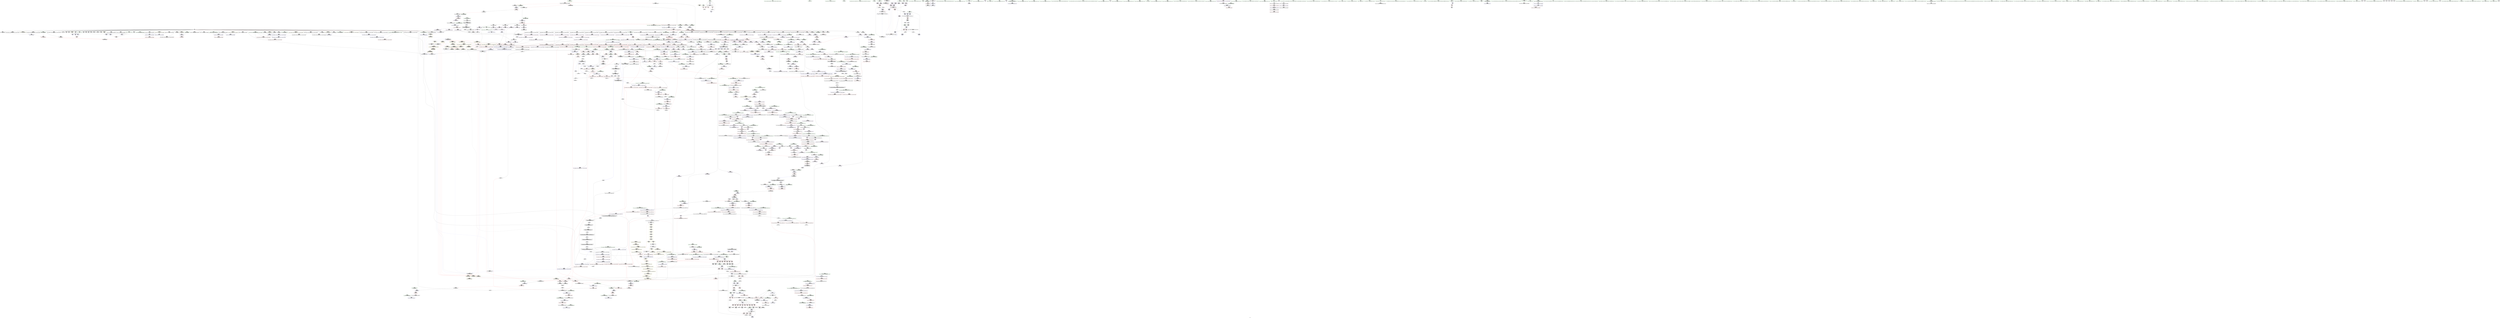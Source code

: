 digraph "SVFG" {
	label="SVFG";

	Node0x5637070be600 [shape=record,color=grey,label="{NodeID: 0\nNullPtr|{|<s46>108}}"];
	Node0x5637070be600 -> Node0x56370752f230[style=solid];
	Node0x5637070be600 -> Node0x56370752f330[style=solid];
	Node0x5637070be600 -> Node0x56370752f400[style=solid];
	Node0x5637070be600 -> Node0x56370752f4d0[style=solid];
	Node0x5637070be600 -> Node0x56370752f5a0[style=solid];
	Node0x5637070be600 -> Node0x56370752f670[style=solid];
	Node0x5637070be600 -> Node0x56370752f740[style=solid];
	Node0x5637070be600 -> Node0x56370752f810[style=solid];
	Node0x5637070be600 -> Node0x56370752f8e0[style=solid];
	Node0x5637070be600 -> Node0x56370752f9b0[style=solid];
	Node0x5637070be600 -> Node0x56370752fa80[style=solid];
	Node0x5637070be600 -> Node0x56370752fb50[style=solid];
	Node0x5637070be600 -> Node0x56370752fc20[style=solid];
	Node0x5637070be600 -> Node0x56370752fcf0[style=solid];
	Node0x5637070be600 -> Node0x56370752fdc0[style=solid];
	Node0x5637070be600 -> Node0x56370752fe90[style=solid];
	Node0x5637070be600 -> Node0x56370752ff60[style=solid];
	Node0x5637070be600 -> Node0x563707530030[style=solid];
	Node0x5637070be600 -> Node0x563707530100[style=solid];
	Node0x5637070be600 -> Node0x5637075301d0[style=solid];
	Node0x5637070be600 -> Node0x5637075302a0[style=solid];
	Node0x5637070be600 -> Node0x563707530370[style=solid];
	Node0x5637070be600 -> Node0x563707530440[style=solid];
	Node0x5637070be600 -> Node0x563707530510[style=solid];
	Node0x5637070be600 -> Node0x5637075305e0[style=solid];
	Node0x5637070be600 -> Node0x5637075306b0[style=solid];
	Node0x5637070be600 -> Node0x563707530780[style=solid];
	Node0x5637070be600 -> Node0x563707530850[style=solid];
	Node0x5637070be600 -> Node0x563707530920[style=solid];
	Node0x5637070be600 -> Node0x5637075309f0[style=solid];
	Node0x5637070be600 -> Node0x563707530ac0[style=solid];
	Node0x5637070be600 -> Node0x563707530b90[style=solid];
	Node0x5637070be600 -> Node0x563707530c60[style=solid];
	Node0x5637070be600 -> Node0x563707530d30[style=solid];
	Node0x5637070be600 -> Node0x563707530e00[style=solid];
	Node0x5637070be600 -> Node0x563707530ed0[style=solid];
	Node0x5637070be600 -> Node0x563707530fa0[style=solid];
	Node0x5637070be600 -> Node0x563707531070[style=solid];
	Node0x5637070be600 -> Node0x5637075375c0[style=solid];
	Node0x5637070be600 -> Node0x56370753b550[style=solid];
	Node0x5637070be600 -> Node0x56370753b620[style=solid];
	Node0x5637070be600 -> Node0x56370753b6f0[style=solid];
	Node0x5637070be600 -> Node0x56370753c250[style=solid];
	Node0x5637070be600 -> Node0x563707579bc0[style=solid];
	Node0x5637070be600 -> Node0x56370757dbf0[style=solid];
	Node0x5637070be600 -> Node0x56370757def0[style=solid];
	Node0x5637070be600:s46 -> Node0x56370764c9d0[style=solid,color=red];
	Node0x5637075351a0 [shape=record,color=red,label="{NodeID: 775\n1456\<--1455\n\<--coerce.dive4\n_ZSt22__uninitialized_copy_aISt13move_iteratorIPiES1_iET0_T_S4_S3_RSaIT1_E\n|{<s0>114}}"];
	Node0x5637075351a0:s0 -> Node0x563707650680[style=solid,color=red];
	Node0x563707550ec0 [shape=record,color=black,label="{NodeID: 1550\nMR_10V_3 = PHI(MR_10V_4, MR_10V_2, )\npts\{61 \}\n}"];
	Node0x563707550ec0 -> Node0x5637075434b0[style=dashed];
	Node0x563707550ec0 -> Node0x563707543580[style=dashed];
	Node0x563707550ec0 -> Node0x563707543650[style=dashed];
	Node0x563707550ec0 -> Node0x563707537860[style=dashed];
	Node0x56370752bb60 [shape=record,color=black,label="{NodeID: 443\n1674\<--1672\nsub.ptr.lhs.cast\<--\n_ZNSt11__copy_moveILb1ELb1ESt26random_access_iterator_tagE8__copy_mIiEEPT_PKS3_S6_S4_\n}"];
	Node0x56370752bb60 -> Node0x56370757baf0[style=solid];
	Node0x56370751f150 [shape=record,color=green,label="{NodeID: 111\n687\<--688\n_ZNSt12_Destroy_auxILb1EE9__destroyIPiEEvT_S3_\<--_ZNSt12_Destroy_auxILb1EE9__destroyIPiEEvT_S3__field_insensitive\n}"];
	Node0x56370753ac60 [shape=record,color=blue,label="{NodeID: 886\n728\<--727\nthis.addr\<--this\n_ZNSt12_Vector_baseIiSaIiEE12_Vector_implD2Ev\n}"];
	Node0x56370753ac60 -> Node0x5637075478f0[style=dashed];
	Node0x5637075416a0 [shape=record,color=purple,label="{NodeID: 554\n1504\<--1487\ncoerce.dive3\<--agg.tmp\n_ZSt18uninitialized_copyISt13move_iteratorIPiES1_ET0_T_S4_S3_\n}"];
	Node0x5637075416a0 -> Node0x5637075354e0[style=solid];
	Node0x563707524160 [shape=record,color=green,label="{NodeID: 222\n1435\<--1436\nagg.tmp2\<--agg.tmp2_field_insensitive\n_ZSt22__uninitialized_copy_aISt13move_iteratorIPiES1_iET0_T_S4_S3_RSaIT1_E\n}"];
	Node0x563707524160 -> Node0x56370752a980[style=solid];
	Node0x563707524160 -> Node0x563707541020[style=solid];
	Node0x563707644a20 [shape=record,color=black,label="{NodeID: 2104\n1646 = PHI(1657, )\n}"];
	Node0x563707644a20 -> Node0x56370752b9c0[style=solid];
	Node0x56370755ff20 [shape=record,color=blue,label="{NodeID: 997\n1661\<--1658\n__first.addr\<--__first\n_ZNSt11__copy_moveILb1ELb1ESt26random_access_iterator_tagE8__copy_mIiEEPT_PKS3_S6_S4_\n}"];
	Node0x56370755ff20 -> Node0x563707536110[style=dashed];
	Node0x56370755ff20 -> Node0x5637075361e0[style=dashed];
	Node0x5637075470d0 [shape=record,color=red,label="{NodeID: 665\n660\<--625\nexn\<--exn.slot\n_ZNSt12_Vector_baseIiSaIiEED2Ev\n|{<s0>49}}"];
	Node0x5637075470d0:s0 -> Node0x56370764a010[style=solid,color=red];
	Node0x563707532280 [shape=record,color=black,label="{NodeID: 333\n400\<--378\n\<--this1\n_ZNSt6vectorIiSaIiEE9push_backERKi\n}"];
	Node0x563707532280 -> Node0x56370753db50[style=solid];
	Node0x563707532280 -> Node0x56370753dc20[style=solid];
	Node0x56370764db60 [shape=record,color=black,label="{NodeID: 2215\n1629 = PHI(1607, )\n1st arg _ZSt13__copy_move_aILb1EPiS0_ET1_T0_S2_S1_ }"];
	Node0x56370764db60 -> Node0x56370755fbe0[style=solid];
	Node0x56370751c550 [shape=record,color=green,label="{NodeID: 1\n7\<--1\n__dso_handle\<--dummyObj\nGlob }"];
	Node0x563707535270 [shape=record,color=red,label="{NodeID: 776\n1468\<--1465\n\<--__i.addr\n_ZSt32__make_move_if_noexcept_iteratorIiSt13move_iteratorIPiEET0_PT_\n|{<s0>115}}"];
	Node0x563707535270:s0 -> Node0x56370764a8c0[style=solid,color=red];
	Node0x5637075513c0 [shape=record,color=black,label="{NodeID: 1551\nMR_12V_2 = PHI(MR_12V_3, MR_12V_1, )\npts\{1412 \}\n|{<s0>8}}"];
	Node0x5637075513c0:s0 -> Node0x56370754eb90[style=dashed,color=red];
	Node0x56370752bc30 [shape=record,color=black,label="{NodeID: 444\n1675\<--1673\nsub.ptr.rhs.cast\<--\n_ZNSt11__copy_moveILb1ELb1ESt26random_access_iterator_tagE8__copy_mIiEEPT_PKS3_S6_S4_\n}"];
	Node0x56370752bc30 -> Node0x56370757baf0[style=solid];
	Node0x56370751f250 [shape=record,color=green,label="{NodeID: 112\n693\<--694\n.addr\<--.addr_field_insensitive\n_ZNSt12_Destroy_auxILb1EE9__destroyIPiEEvT_S3_\n}"];
	Node0x56370751f250 -> Node0x56370753a850[style=solid];
	Node0x56370753ad30 [shape=record,color=blue,label="{NodeID: 887\n741\<--738\n__a.addr\<--__a\n_ZNSt16allocator_traitsISaIiEE10deallocateERS0_Pim\n}"];
	Node0x56370753ad30 -> Node0x5637075479c0[style=dashed];
	Node0x563707541770 [shape=record,color=purple,label="{NodeID: 555\n1506\<--1489\ncoerce.dive4\<--agg.tmp2\n_ZSt18uninitialized_copyISt13move_iteratorIPiES1_ET0_T_S4_S3_\n}"];
	Node0x563707541770 -> Node0x5637075355b0[style=solid];
	Node0x563707524230 [shape=record,color=green,label="{NodeID: 223\n1447\<--1448\nllvm.memcpy.p0i8.p0i8.i64\<--llvm.memcpy.p0i8.p0i8.i64_field_insensitive\n}"];
	Node0x563707644b90 [shape=record,color=black,label="{NodeID: 2105\n861 = PHI(1100, )\n|{<s0>62}}"];
	Node0x563707644b90:s0 -> Node0x56370764b610[style=solid,color=red];
	Node0x56370755fff0 [shape=record,color=blue,label="{NodeID: 998\n1663\<--1659\n__last.addr\<--__last\n_ZNSt11__copy_moveILb1ELb1ESt26random_access_iterator_tagE8__copy_mIiEEPT_PKS3_S6_S4_\n}"];
	Node0x56370755fff0 -> Node0x5637075362b0[style=dashed];
	Node0x5637075471a0 [shape=record,color=red,label="{NodeID: 666\n633\<--632\n\<--_M_start\n_ZNSt12_Vector_baseIiSaIiEED2Ev\n|{<s0>46}}"];
	Node0x5637075471a0:s0 -> Node0x56370764d4b0[style=solid,color=red];
	Node0x563707532350 [shape=record,color=black,label="{NodeID: 334\n391\<--390\n\<--_M_impl3\n_ZNSt6vectorIiSaIiEE9push_backERKi\n|{<s0>40}}"];
	Node0x563707532350:s0 -> Node0x5637076515e0[style=solid,color=red];
	Node0x56370764dc70 [shape=record,color=black,label="{NodeID: 2216\n1630 = PHI(1609, )\n2nd arg _ZSt13__copy_move_aILb1EPiS0_ET1_T0_S2_S1_ }"];
	Node0x56370764dc70 -> Node0x56370755fcb0[style=solid];
	Node0x56370751b820 [shape=record,color=green,label="{NodeID: 2\n8\<--1\n_ZSt3cin\<--dummyObj\nGlob }"];
	Node0x563707535340 [shape=record,color=red,label="{NodeID: 777\n1473\<--1472\n\<--coerce.dive\n_ZSt32__make_move_if_noexcept_iteratorIiSt13move_iteratorIPiEET0_PT_\n}"];
	Node0x563707535340 -> Node0x56370752ab20[style=solid];
	Node0x5637075518c0 [shape=record,color=black,label="{NodeID: 1552\nMR_14V_2 = PHI(MR_14V_3, MR_14V_1, )\npts\{630002 \}\n|{<s0>8}}"];
	Node0x5637075518c0:s0 -> Node0x5637075d3c50[style=dashed,color=red];
	Node0x56370752bd00 [shape=record,color=black,label="{NodeID: 445\n1683\<--1682\n\<--\n_ZNSt11__copy_moveILb1ELb1ESt26random_access_iterator_tagE8__copy_mIiEEPT_PKS3_S6_S4_\n}"];
	Node0x56370752bd00 -> Node0x563707542950[style=solid];
	Node0x56370751f320 [shape=record,color=green,label="{NodeID: 113\n695\<--696\n.addr1\<--.addr1_field_insensitive\n_ZNSt12_Destroy_auxILb1EE9__destroyIPiEEvT_S3_\n}"];
	Node0x56370751f320 -> Node0x56370753a920[style=solid];
	Node0x56370753ae00 [shape=record,color=blue,label="{NodeID: 888\n743\<--739\n__p.addr\<--__p\n_ZNSt16allocator_traitsISaIiEE10deallocateERS0_Pim\n}"];
	Node0x56370753ae00 -> Node0x563707547a90[style=dashed];
	Node0x563707541840 [shape=record,color=purple,label="{NodeID: 556\n1755\<--1497\noffset_0\<--\n}"];
	Node0x563707541840 -> Node0x56370755ee10[style=solid];
	Node0x563707524330 [shape=record,color=green,label="{NodeID: 224\n1458\<--1459\n_ZSt18uninitialized_copyISt13move_iteratorIPiES1_ET0_T_S4_S3_\<--_ZSt18uninitialized_copyISt13move_iteratorIPiES1_ET0_T_S4_S3__field_insensitive\n}"];
	Node0x563707644cd0 [shape=record,color=black,label="{NodeID: 2106\n898 = PHI(1107, )\n}"];
	Node0x563707644cd0 -> Node0x56370753be40[style=solid];
	Node0x5637075600c0 [shape=record,color=blue,label="{NodeID: 999\n1665\<--1660\n__result.addr\<--__result\n_ZNSt11__copy_moveILb1ELb1ESt26random_access_iterator_tagE8__copy_mIiEEPT_PKS3_S6_S4_\n}"];
	Node0x5637075600c0 -> Node0x563707536380[style=dashed];
	Node0x5637075600c0 -> Node0x563707536450[style=dashed];
	Node0x563707547270 [shape=record,color=red,label="{NodeID: 667\n636\<--635\n\<--_M_end_of_storage\n_ZNSt12_Vector_baseIiSaIiEED2Ev\n}"];
	Node0x563707547270 -> Node0x563707533600[style=solid];
	Node0x563707532420 [shape=record,color=black,label="{NodeID: 335\n428\<--427\n\<--this1\n_ZNKSt6vectorIiSaIiEE4sizeEv\n}"];
	Node0x563707532420 -> Node0x56370753ddc0[style=solid];
	Node0x563707532420 -> Node0x56370753de90[style=solid];
	Node0x56370764dd80 [shape=record,color=black,label="{NodeID: 2217\n304 = PHI(62, 62, 163, 163, )\n0th arg _ZNSt6vectorIiSaIiEED2Ev }"];
	Node0x56370764dd80 -> Node0x5637075388a0[style=solid];
	Node0x56370751b8b0 [shape=record,color=green,label="{NodeID: 3\n9\<--1\n_ZSt4cout\<--dummyObj\nGlob }"];
	Node0x563707535410 [shape=record,color=red,label="{NodeID: 778\n1503\<--1483\n\<--__result.addr\n_ZSt18uninitialized_copyISt13move_iteratorIPiES1_ET0_T_S4_S3_\n|{<s0>118}}"];
	Node0x563707535410:s0 -> Node0x56370764cd90[style=solid,color=red];
	Node0x563707551dc0 [shape=record,color=black,label="{NodeID: 1553\nMR_16V_2 = PHI(MR_16V_3, MR_16V_1, )\npts\{150000 170000 \}\n|{<s0>13}}"];
	Node0x563707551dc0:s0 -> Node0x5637075bc7f0[style=dashed,color=red];
	Node0x56370752bdd0 [shape=record,color=black,label="{NodeID: 446\n1685\<--1684\n\<--\n_ZNSt11__copy_moveILb1ELb1ESt26random_access_iterator_tagE8__copy_mIiEEPT_PKS3_S6_S4_\n}"];
	Node0x56370752bdd0 -> Node0x563707542a20[style=solid];
	Node0x5637075247a0 [shape=record,color=green,label="{NodeID: 114\n704\<--705\nthis.addr\<--this.addr_field_insensitive\n_ZNSt12_Vector_baseIiSaIiEE13_M_deallocateEPim\n}"];
	Node0x5637075247a0 -> Node0x5637075475b0[style=solid];
	Node0x5637075247a0 -> Node0x56370753a9f0[style=solid];
	Node0x56370753aed0 [shape=record,color=blue,label="{NodeID: 889\n745\<--740\n__n.addr\<--__n\n_ZNSt16allocator_traitsISaIiEE10deallocateERS0_Pim\n}"];
	Node0x56370753aed0 -> Node0x563707547b60[style=dashed];
	Node0x563707541910 [shape=record,color=purple,label="{NodeID: 557\n1756\<--1498\noffset_0\<--\n}"];
	Node0x563707541910 -> Node0x563707536e10[style=solid];
	Node0x563707524430 [shape=record,color=green,label="{NodeID: 225\n1463\<--1464\nretval\<--retval_field_insensitive\n_ZSt32__make_move_if_noexcept_iteratorIiSt13move_iteratorIPiEET0_PT_\n|{|<s1>115}}"];
	Node0x563707524430 -> Node0x563707541430[style=solid];
	Node0x563707524430:s1 -> Node0x56370764a7b0[style=solid,color=red];
	Node0x563707644e10 [shape=record,color=black,label="{NodeID: 2107\n903 = PHI(1181, )\n}"];
	Node0x563707644e10 -> Node0x56370753bf10[style=solid];
	Node0x563707560190 [shape=record,color=blue,label="{NodeID: 1000\n1667\<--1677\n_Num\<--sub.ptr.div\n_ZNSt11__copy_moveILb1ELb1ESt26random_access_iterator_tagE8__copy_mIiEEPT_PKS3_S6_S4_\n}"];
	Node0x563707560190 -> Node0x563707536520[style=dashed];
	Node0x563707560190 -> Node0x5637075365f0[style=dashed];
	Node0x563707560190 -> Node0x5637075366c0[style=dashed];
	Node0x563707547340 [shape=record,color=red,label="{NodeID: 668\n639\<--638\n\<--_M_start4\n_ZNSt12_Vector_baseIiSaIiEED2Ev\n}"];
	Node0x563707547340 -> Node0x5637075336d0[style=solid];
	Node0x5637075324f0 [shape=record,color=black,label="{NodeID: 336\n432\<--427\n\<--this1\n_ZNKSt6vectorIiSaIiEE4sizeEv\n}"];
	Node0x5637075324f0 -> Node0x56370753df60[style=solid];
	Node0x5637075324f0 -> Node0x56370753e030[style=solid];
	Node0x56370764e100 [shape=record,color=black,label="{NodeID: 2218\n423 = PHI(267, 1124, 1124, 1124, 1124, )\n0th arg _ZNKSt6vectorIiSaIiEE4sizeEv }"];
	Node0x56370764e100 -> Node0x563707538f20[style=solid];
	Node0x56370751bb60 [shape=record,color=green,label="{NodeID: 4\n10\<--1\n.str\<--dummyObj\nGlob }"];
	Node0x5637075354e0 [shape=record,color=red,label="{NodeID: 779\n1505\<--1504\n\<--coerce.dive3\n_ZSt18uninitialized_copyISt13move_iteratorIPiES1_ET0_T_S4_S3_\n|{<s0>118}}"];
	Node0x5637075354e0:s0 -> Node0x56370764cb10[style=solid,color=red];
	Node0x5637075522f0 [shape=record,color=black,label="{NodeID: 1554\nMR_18V_2 = PHI(MR_18V_3, MR_18V_1, )\npts\{630000 630001 \}\n|{<s0>8}}"];
	Node0x5637075522f0:s0 -> Node0x5637075d3c50[style=dashed,color=red];
	Node0x56370752bea0 [shape=record,color=black,label="{NodeID: 447\n1657\<--1694\n_ZNSt11__copy_moveILb1ELb1ESt26random_access_iterator_tagE8__copy_mIiEEPT_PKS3_S6_S4__ret\<--add.ptr\n_ZNSt11__copy_moveILb1ELb1ESt26random_access_iterator_tagE8__copy_mIiEEPT_PKS3_S6_S4_\n|{<s0>133}}"];
	Node0x56370752bea0:s0 -> Node0x563707644a20[style=solid,color=blue];
	Node0x563707524830 [shape=record,color=green,label="{NodeID: 115\n706\<--707\n__p.addr\<--__p.addr_field_insensitive\n_ZNSt12_Vector_baseIiSaIiEE13_M_deallocateEPim\n}"];
	Node0x563707524830 -> Node0x563707547680[style=solid];
	Node0x563707524830 -> Node0x563707547750[style=solid];
	Node0x563707524830 -> Node0x56370753aac0[style=solid];
	Node0x56370753afa0 [shape=record,color=blue,label="{NodeID: 890\n762\<--759\nthis.addr\<--this\n_ZN9__gnu_cxx13new_allocatorIiE10deallocateEPim\n}"];
	Node0x56370753afa0 -> Node0x563707547c30[style=dashed];
	Node0x5637075d6820 [shape=record,color=yellow,style=double,label="{NodeID: 1665\n12V_1 = ENCHI(MR_12V_0)\npts\{1412 \}\nFun[_ZSt13__copy_move_aILb1EPiS0_ET1_T0_S2_S1_]|{<s0>133|<s1>133|<s2>133}}"];
	Node0x5637075d6820:s0 -> Node0x5637075372f0[style=dashed,color=red];
	Node0x5637075d6820:s1 -> Node0x563707560260[style=dashed,color=red];
	Node0x5637075d6820:s2 -> Node0x563707553750[style=dashed,color=red];
	Node0x5637075419e0 [shape=record,color=purple,label="{NodeID: 558\n1758\<--1500\noffset_0\<--\n}"];
	Node0x5637075419e0 -> Node0x56370755eee0[style=solid];
	Node0x563707524500 [shape=record,color=green,label="{NodeID: 226\n1465\<--1466\n__i.addr\<--__i.addr_field_insensitive\n_ZSt32__make_move_if_noexcept_iteratorIiSt13move_iteratorIPiEET0_PT_\n}"];
	Node0x563707524500 -> Node0x563707535270[style=solid];
	Node0x563707524500 -> Node0x56370755ea00[style=solid];
	Node0x563707644f50 [shape=record,color=black,label="{NodeID: 2108\n908 = PHI(1161, )\n}"];
	Node0x563707644f50 -> Node0x56370753bfe0[style=solid];
	Node0x563707560260 [shape=record,color=blue, style = dotted,label="{NodeID: 1001\n1773\<--1775\noffset_0\<--dummyVal\n_ZNSt11__copy_moveILb1ELb1ESt26random_access_iterator_tagE8__copy_mIiEEPT_PKS3_S6_S4_\n}"];
	Node0x563707560260 -> Node0x563707553750[style=dashed];
	Node0x563707547410 [shape=record,color=red,label="{NodeID: 669\n684\<--678\n\<--__first.addr\n_ZSt8_DestroyIPiEvT_S1_\n|{<s0>52}}"];
	Node0x563707547410:s0 -> Node0x56370764b1a0[style=solid,color=red];
	Node0x5637075325c0 [shape=record,color=black,label="{NodeID: 337\n436\<--431\nsub.ptr.lhs.cast\<--\n_ZNKSt6vectorIiSaIiEE4sizeEv\n}"];
	Node0x5637075325c0 -> Node0x56370757a770[style=solid];
	Node0x56370764e3d0 [shape=record,color=black,label="{NodeID: 2219\n542 = PHI(274, )\n0th arg _ZNKSt6vectorIiSaIiEEixEm }"];
	Node0x56370764e3d0 -> Node0x563707539a80[style=solid];
	Node0x56370751bbf0 [shape=record,color=green,label="{NodeID: 5\n12\<--1\n.str.1\<--dummyObj\nGlob }"];
	Node0x5637075355b0 [shape=record,color=red,label="{NodeID: 780\n1507\<--1506\n\<--coerce.dive4\n_ZSt18uninitialized_copyISt13move_iteratorIPiES1_ET0_T_S4_S3_\n|{<s0>118}}"];
	Node0x5637075355b0:s0 -> Node0x56370764cc50[style=solid,color=red];
	Node0x56370752bf70 [shape=record,color=black,label="{NodeID: 448\n1701\<--1706\n_ZSt12__miter_baseIPiET_S1__ret\<--\n_ZSt12__miter_baseIPiET_S1_\n|{<s0>132}}"];
	Node0x56370752bf70:s0 -> Node0x563707648390[style=solid,color=blue];
	Node0x563707524900 [shape=record,color=green,label="{NodeID: 116\n708\<--709\n__n.addr\<--__n.addr_field_insensitive\n_ZNSt12_Vector_baseIiSaIiEE13_M_deallocateEPim\n}"];
	Node0x563707524900 -> Node0x563707547820[style=solid];
	Node0x563707524900 -> Node0x56370753ab90[style=solid];
	Node0x56370753b070 [shape=record,color=blue,label="{NodeID: 891\n764\<--760\n__p.addr\<--__p\n_ZN9__gnu_cxx13new_allocatorIiE10deallocateEPim\n}"];
	Node0x56370753b070 -> Node0x563707547d00[style=dashed];
	Node0x563707541ab0 [shape=record,color=purple,label="{NodeID: 559\n1759\<--1501\noffset_0\<--\n}"];
	Node0x563707541ab0 -> Node0x563707536ee0[style=solid];
	Node0x5637075245d0 [shape=record,color=green,label="{NodeID: 227\n1470\<--1471\n_ZNSt13move_iteratorIPiEC2ES0_\<--_ZNSt13move_iteratorIPiEC2ES0__field_insensitive\n}"];
	Node0x563707645090 [shape=record,color=black,label="{NodeID: 2109\n914 = PHI(1196, )\n}"];
	Node0x563707645090 -> Node0x56370753c0b0[style=solid];
	Node0x563707560330 [shape=record,color=blue,label="{NodeID: 1002\n1703\<--1702\n__it.addr\<--__it\n_ZSt12__miter_baseIPiET_S1_\n}"];
	Node0x563707560330 -> Node0x563707536790[style=dashed];
	Node0x5637075474e0 [shape=record,color=red,label="{NodeID: 670\n685\<--680\n\<--__last.addr\n_ZSt8_DestroyIPiEvT_S1_\n|{<s0>52}}"];
	Node0x5637075474e0:s0 -> Node0x56370764b2b0[style=solid,color=red];
	Node0x563707532690 [shape=record,color=black,label="{NodeID: 338\n437\<--435\nsub.ptr.rhs.cast\<--\n_ZNKSt6vectorIiSaIiEE4sizeEv\n}"];
	Node0x563707532690 -> Node0x56370757a770[style=solid];
	Node0x56370764e4e0 [shape=record,color=black,label="{NodeID: 2220\n543 = PHI(276, )\n1st arg _ZNKSt6vectorIiSaIiEEixEm }"];
	Node0x56370764e4e0 -> Node0x563707539b50[style=solid];
	Node0x56370751bc80 [shape=record,color=green,label="{NodeID: 6\n18\<--1\n.str.2\<--dummyObj\nGlob }"];
	Node0x563707535680 [shape=record,color=red,label="{NodeID: 781\n1542\<--1525\n\<--__result.addr\n_ZNSt20__uninitialized_copyILb1EE13__uninit_copyISt13move_iteratorIPiES3_EET0_T_S6_S5_\n|{<s0>121}}"];
	Node0x563707535680:s0 -> Node0x563707649310[style=solid,color=red];
	Node0x563707552d20 [shape=record,color=black,label="{NodeID: 1556\nMR_35V_5 = PHI(MR_35V_4, MR_35V_3, )\npts\{254 \}\n}"];
	Node0x563707552d20 -> Node0x563707543f40[style=dashed];
	Node0x563707552d20 -> Node0x563707538490[style=dashed];
	Node0x56370752c040 [shape=record,color=black,label="{NodeID: 449\n1708\<--1715\n_ZNKSt13move_iteratorIPiE4baseEv_ret\<--\n_ZNKSt13move_iteratorIPiE4baseEv\n|{<s0>131}}"];
	Node0x56370752c040:s0 -> Node0x563707648250[style=solid,color=blue];
	Node0x5637075249d0 [shape=record,color=green,label="{NodeID: 117\n722\<--723\n_ZNSt16allocator_traitsISaIiEE10deallocateERS0_Pim\<--_ZNSt16allocator_traitsISaIiEE10deallocateERS0_Pim_field_insensitive\n}"];
	Node0x56370753b140 [shape=record,color=blue,label="{NodeID: 892\n766\<--761\n.addr\<--\n_ZN9__gnu_cxx13new_allocatorIiE10deallocateEPim\n}"];
	Node0x563707541b80 [shape=record,color=purple,label="{NodeID: 560\n1531\<--1521\ncoerce.dive\<--__first\n_ZNSt20__uninitialized_copyILb1EE13__uninit_copyISt13move_iteratorIPiES3_EET0_T_S6_S5_\n}"];
	Node0x563707541b80 -> Node0x56370755efb0[style=solid];
	Node0x5637075246d0 [shape=record,color=green,label="{NodeID: 228\n1479\<--1480\n__first\<--__first_field_insensitive\n_ZSt18uninitialized_copyISt13move_iteratorIPiES1_ET0_T_S4_S3_\n}"];
	Node0x5637075246d0 -> Node0x56370752abf0[style=solid];
	Node0x5637075246d0 -> Node0x563707541500[style=solid];
	Node0x5637076451d0 [shape=record,color=black,label="{NodeID: 2110\n927 = PHI(1100, )\n|{<s0>68}}"];
	Node0x5637076451d0:s0 -> Node0x5637076518e0[style=solid,color=red];
	Node0x563707560400 [shape=record,color=blue,label="{NodeID: 1003\n1710\<--1709\nthis.addr\<--this\n_ZNKSt13move_iteratorIPiE4baseEv\n}"];
	Node0x563707560400 -> Node0x563707536860[style=dashed];
	Node0x5637075475b0 [shape=record,color=red,label="{NodeID: 671\n713\<--704\nthis1\<--this.addr\n_ZNSt12_Vector_baseIiSaIiEE13_M_deallocateEPim\n}"];
	Node0x5637075475b0 -> Node0x56370753e9f0[style=solid];
	Node0x563707532760 [shape=record,color=black,label="{NodeID: 339\n422\<--439\n_ZNKSt6vectorIiSaIiEE4sizeEv_ret\<--sub.ptr.div\n_ZNKSt6vectorIiSaIiEE4sizeEv\n|{<s0>30|<s1>89|<s2>91|<s3>92|<s4>94}}"];
	Node0x563707532760:s0 -> Node0x563707644310[style=solid,color=blue];
	Node0x563707532760:s1 -> Node0x563707645f50[style=solid,color=blue];
	Node0x563707532760:s2 -> Node0x563707646090[style=solid,color=blue];
	Node0x563707532760:s3 -> Node0x5637076461d0[style=solid,color=blue];
	Node0x563707532760:s4 -> Node0x563707646450[style=solid,color=blue];
	Node0x56370764e5f0 [shape=record,color=black,label="{NodeID: 2221\n799 = PHI(352, )\n0th arg _ZNSt12_Vector_baseIiSaIiEEC2Ev }"];
	Node0x56370764e5f0 -> Node0x56370753b3b0[style=solid];
	Node0x56370751c680 [shape=record,color=green,label="{NodeID: 7\n21\<--1\n\<--dummyObj\nCan only get source location for instruction, argument, global var or function.}"];
	Node0x563707535750 [shape=record,color=red,label="{NodeID: 782\n1544\<--1543\n\<--coerce.dive3\n_ZNSt20__uninitialized_copyILb1EE13__uninit_copyISt13move_iteratorIPiES3_EET0_T_S6_S5_\n|{<s0>121}}"];
	Node0x563707535750:s0 -> Node0x563707649090[style=solid,color=red];
	Node0x563707553220 [shape=record,color=black,label="{NodeID: 1557\nMR_16V_5 = PHI(MR_16V_4, MR_16V_3, )\npts\{150000 170000 \}\n|{|<s1>13}}"];
	Node0x563707553220 -> Node0x5637075bc7f0[style=dashed];
	Node0x563707553220:s1 -> Node0x563707551dc0[style=dashed,color=blue];
	Node0x56370752c110 [shape=record,color=purple,label="{NodeID: 450\n31\<--4\n\<--_ZStL8__ioinit\n__cxx_global_var_init\n}"];
	Node0x563707524ad0 [shape=record,color=green,label="{NodeID: 118\n728\<--729\nthis.addr\<--this.addr_field_insensitive\n_ZNSt12_Vector_baseIiSaIiEE12_Vector_implD2Ev\n}"];
	Node0x563707524ad0 -> Node0x5637075478f0[style=solid];
	Node0x563707524ad0 -> Node0x56370753ac60[style=solid];
	Node0x56370753b210 [shape=record,color=blue,label="{NodeID: 893\n782\<--781\nthis.addr\<--this\n_ZNSaIiED2Ev\n}"];
	Node0x56370753b210 -> Node0x563707547dd0[style=dashed];
	Node0x563707541c50 [shape=record,color=purple,label="{NodeID: 561\n1533\<--1523\ncoerce.dive1\<--__last\n_ZNSt20__uninitialized_copyILb1EE13__uninit_copyISt13move_iteratorIPiES3_EET0_T_S6_S5_\n}"];
	Node0x563707541c50 -> Node0x56370755f080[style=solid];
	Node0x56370752cb90 [shape=record,color=green,label="{NodeID: 229\n1481\<--1482\n__last\<--__last_field_insensitive\n_ZSt18uninitialized_copyISt13move_iteratorIPiES1_ET0_T_S4_S3_\n}"];
	Node0x56370752cb90 -> Node0x56370752acc0[style=solid];
	Node0x56370752cb90 -> Node0x5637075415d0[style=solid];
	Node0x563707645310 [shape=record,color=black,label="{NodeID: 2111\n934 = PHI(1261, )\n}"];
	Node0x563707645310 -> Node0x5637075498a0[style=solid];
	Node0x5637075604d0 [shape=record,color=blue,label="{NodeID: 1004\n1720\<--1718\nthis.addr\<--this\n_ZNSt13move_iteratorIPiEC2ES0_\n}"];
	Node0x5637075604d0 -> Node0x563707536a00[style=dashed];
	Node0x563707547680 [shape=record,color=red,label="{NodeID: 672\n714\<--706\n\<--__p.addr\n_ZNSt12_Vector_baseIiSaIiEE13_M_deallocateEPim\n}"];
	Node0x563707547680 -> Node0x56370757dbf0[style=solid];
	Node0x563707532830 [shape=record,color=black,label="{NodeID: 340\n462\<--461\nidxprom\<--\n_Z5happyii\n}"];
	Node0x56370764e700 [shape=record,color=black,label="{NodeID: 2222\n1329 = PHI(1294, )\n0th arg _ZNSt16allocator_traitsISaIiEE8max_sizeERKS0_ }"];
	Node0x56370764e700 -> Node0x56370755dc30[style=solid];
	Node0x56370751c710 [shape=record,color=green,label="{NodeID: 8\n67\<--1\n\<--dummyObj\nCan only get source location for instruction, argument, global var or function.}"];
	Node0x563707535820 [shape=record,color=red,label="{NodeID: 783\n1546\<--1545\n\<--coerce.dive4\n_ZNSt20__uninitialized_copyILb1EE13__uninit_copyISt13move_iteratorIPiES3_EET0_T_S6_S5_\n|{<s0>121}}"];
	Node0x563707535820:s0 -> Node0x5637076491d0[style=solid,color=red];
	Node0x563707553750 [shape=record,color=black,label="{NodeID: 1558\nMR_12V_3 = PHI(MR_12V_2, MR_12V_1, )\npts\{1412 \}\n|{<s0>133}}"];
	Node0x563707553750:s0 -> Node0x5637075f3530[style=dashed,color=blue];
	Node0x56370752c1e0 [shape=record,color=purple,label="{NodeID: 451\n94\<--10\n\<--.str\nmain\n}"];
	Node0x563707524ba0 [shape=record,color=green,label="{NodeID: 119\n734\<--735\n_ZNSaIiED2Ev\<--_ZNSaIiED2Ev_field_insensitive\n}"];
	Node0x56370753b2e0 [shape=record,color=blue,label="{NodeID: 894\n793\<--792\nthis.addr\<--this\n_ZN9__gnu_cxx13new_allocatorIiED2Ev\n}"];
	Node0x56370753b2e0 -> Node0x563707547ea0[style=dashed];
	Node0x563707541d20 [shape=record,color=purple,label="{NodeID: 562\n1543\<--1527\ncoerce.dive3\<--agg.tmp\n_ZNSt20__uninitialized_copyILb1EE13__uninit_copyISt13move_iteratorIPiES3_EET0_T_S6_S5_\n}"];
	Node0x563707541d20 -> Node0x563707535750[style=solid];
	Node0x56370752cc60 [shape=record,color=green,label="{NodeID: 230\n1483\<--1484\n__result.addr\<--__result.addr_field_insensitive\n_ZSt18uninitialized_copyISt13move_iteratorIPiES1_ET0_T_S4_S3_\n}"];
	Node0x56370752cc60 -> Node0x563707535410[style=solid];
	Node0x56370752cc60 -> Node0x56370755ec70[style=solid];
	Node0x563707645450 [shape=record,color=black,label="{NodeID: 2112\n940 = PHI(612, )\n|{<s0>71}}"];
	Node0x563707645450:s0 -> Node0x56370764b020[style=solid,color=red];
	Node0x5637075605a0 [shape=record,color=blue,label="{NodeID: 1005\n1722\<--1719\n__i.addr\<--__i\n_ZNSt13move_iteratorIPiEC2ES0_\n}"];
	Node0x5637075605a0 -> Node0x563707536ad0[style=dashed];
	Node0x563707547750 [shape=record,color=red,label="{NodeID: 673\n719\<--706\n\<--__p.addr\n_ZNSt12_Vector_baseIiSaIiEE13_M_deallocateEPim\n|{<s0>53}}"];
	Node0x563707547750:s0 -> Node0x5637076484d0[style=solid,color=red];
	Node0x563707532900 [shape=record,color=black,label="{NodeID: 341\n465\<--464\nidxprom1\<--\n_Z5happyii\n}"];
	Node0x56370764e810 [shape=record,color=black,label="{NodeID: 2223\n1421 = PHI(1254, )\n0th arg _ZSt22__uninitialized_copy_aISt13move_iteratorIPiES1_iET0_T_S4_S3_RSaIT1_E }"];
	Node0x56370764e810 -> Node0x56370755e520[style=solid];
	Node0x56370751c7a0 [shape=record,color=green,label="{NodeID: 9\n78\<--1\n\<--dummyObj\nCan only get source location for instruction, argument, global var or function.}"];
	Node0x5637075358f0 [shape=record,color=red,label="{NodeID: 784\n1584\<--1559\n\<--__result.addr\n_ZSt4copyISt13move_iteratorIPiES1_ET0_T_S4_S3_\n|{<s0>126}}"];
	Node0x5637075358f0:s0 -> Node0x563707649ed0[style=solid,color=red];
	Node0x56370752c2b0 [shape=record,color=purple,label="{NodeID: 452\n102\<--12\n\<--.str.1\nmain\n}"];
	Node0x563707524ca0 [shape=record,color=green,label="{NodeID: 120\n741\<--742\n__a.addr\<--__a.addr_field_insensitive\n_ZNSt16allocator_traitsISaIiEE10deallocateERS0_Pim\n}"];
	Node0x563707524ca0 -> Node0x5637075479c0[style=solid];
	Node0x563707524ca0 -> Node0x56370753ad30[style=solid];
	Node0x56370753b3b0 [shape=record,color=blue,label="{NodeID: 895\n800\<--799\nthis.addr\<--this\n_ZNSt12_Vector_baseIiSaIiEEC2Ev\n}"];
	Node0x56370753b3b0 -> Node0x563707547f70[style=dashed];
	Node0x563707541df0 [shape=record,color=purple,label="{NodeID: 563\n1545\<--1529\ncoerce.dive4\<--agg.tmp2\n_ZNSt20__uninitialized_copyILb1EE13__uninit_copyISt13move_iteratorIPiES3_EET0_T_S6_S5_\n}"];
	Node0x563707541df0 -> Node0x563707535820[style=solid];
	Node0x56370752cd30 [shape=record,color=green,label="{NodeID: 231\n1485\<--1486\n__assignable\<--__assignable_field_insensitive\n_ZSt18uninitialized_copyISt13move_iteratorIPiES1_ET0_T_S4_S3_\n}"];
	Node0x56370752cd30 -> Node0x56370755ed40[style=solid];
	Node0x563707645590 [shape=record,color=black,label="{NodeID: 2113\n941 = PHI(1220, )\n}"];
	Node0x563707645590 -> Node0x56370753c320[style=solid];
	Node0x563707560670 [shape=record,color=blue,label="{NodeID: 1006\n1727\<--1728\n_M_current\<--\n_ZNSt13move_iteratorIPiEC2ES0_\n|{<s0>115}}"];
	Node0x563707560670:s0 -> Node0x5637075f4030[style=dashed,color=blue];
	Node0x563707547820 [shape=record,color=red,label="{NodeID: 674\n720\<--708\n\<--__n.addr\n_ZNSt12_Vector_baseIiSaIiEE13_M_deallocateEPim\n|{<s0>53}}"];
	Node0x563707547820:s0 -> Node0x563707648610[style=solid,color=red];
	Node0x5637075329d0 [shape=record,color=black,label="{NodeID: 342\n473\<--472\nidxprom3\<--\n_Z5happyii\n}"];
	Node0x56370764e920 [shape=record,color=black,label="{NodeID: 2224\n1422 = PHI(1256, )\n1st arg _ZSt22__uninitialized_copy_aISt13move_iteratorIPiES1_iET0_T_S4_S3_RSaIT1_E }"];
	Node0x56370764e920 -> Node0x56370755e5f0[style=solid];
	Node0x56370751c830 [shape=record,color=green,label="{NodeID: 10\n109\<--1\n\<--dummyObj\nCan only get source location for instruction, argument, global var or function.}"];
	Node0x5637075359c0 [shape=record,color=red,label="{NodeID: 785\n1574\<--1573\n\<--coerce.dive2\n_ZSt4copyISt13move_iteratorIPiES1_ET0_T_S4_S3_\n|{<s0>123}}"];
	Node0x5637075359c0:s0 -> Node0x56370764bf40[style=solid,color=red];
	Node0x56370752c380 [shape=record,color=purple,label="{NodeID: 453\n474\<--14\narrayidx4\<--cache\n_Z5happyii\n}"];
	Node0x563707524d70 [shape=record,color=green,label="{NodeID: 121\n743\<--744\n__p.addr\<--__p.addr_field_insensitive\n_ZNSt16allocator_traitsISaIiEE10deallocateERS0_Pim\n}"];
	Node0x563707524d70 -> Node0x563707547a90[style=solid];
	Node0x563707524d70 -> Node0x56370753ae00[style=solid];
	Node0x56370753b480 [shape=record,color=blue,label="{NodeID: 896\n811\<--810\nthis.addr\<--this\n_ZNSt12_Vector_baseIiSaIiEE12_Vector_implC2Ev\n}"];
	Node0x56370753b480 -> Node0x563707548040[style=dashed];
	Node0x5637075d6dc0 [shape=record,color=yellow,style=double,label="{NodeID: 1671\n47V_1 = ENCHI(MR_47V_0)\npts\{308 \}\nFun[_ZNSt6vectorIiSaIiEED2Ev]}"];
	Node0x5637075d6dc0 -> Node0x563707538970[style=dashed];
	Node0x563707541ec0 [shape=record,color=purple,label="{NodeID: 564\n1761\<--1536\noffset_0\<--\n}"];
	Node0x563707541ec0 -> Node0x56370755f220[style=solid];
	Node0x56370752ce00 [shape=record,color=green,label="{NodeID: 232\n1487\<--1488\nagg.tmp\<--agg.tmp_field_insensitive\n_ZSt18uninitialized_copyISt13move_iteratorIPiES1_ET0_T_S4_S3_\n}"];
	Node0x56370752ce00 -> Node0x56370752ad90[style=solid];
	Node0x56370752ce00 -> Node0x5637075416a0[style=solid];
	Node0x5637076456d0 [shape=record,color=black,label="{NodeID: 2114\n948 = PHI(1261, )\n}"];
	Node0x5637076456d0 -> Node0x563707549970[style=solid];
	Node0x563707560740 [shape=record,color=blue,label="{NodeID: 1007\n1734\<--1732\nthis.addr\<--this\n_ZN9__gnu_cxx13new_allocatorIiE7destroyIiEEvPT_\n}"];
	Node0x563707560740 -> Node0x563707536ba0[style=dashed];
	Node0x5637075478f0 [shape=record,color=red,label="{NodeID: 675\n731\<--728\nthis1\<--this.addr\n_ZNSt12_Vector_baseIiSaIiEE12_Vector_implD2Ev\n}"];
	Node0x5637075478f0 -> Node0x563707533870[style=solid];
	Node0x563707532aa0 [shape=record,color=black,label="{NodeID: 343\n476\<--475\nidxprom5\<--\n_Z5happyii\n}"];
	Node0x56370764ea30 [shape=record,color=black,label="{NodeID: 2225\n1423 = PHI(1251, )\n2nd arg _ZSt22__uninitialized_copy_aISt13move_iteratorIPiES1_iET0_T_S4_S3_RSaIT1_E }"];
	Node0x56370764ea30 -> Node0x56370755e6c0[style=solid];
	Node0x56370751c8f0 [shape=record,color=green,label="{NodeID: 11\n176\<--1\n\<--dummyObj\nCan only get source location for instruction, argument, global var or function.}"];
	Node0x563707535a90 [shape=record,color=red,label="{NodeID: 786\n1582\<--1581\n\<--coerce.dive4\n_ZSt4copyISt13move_iteratorIPiES1_ET0_T_S4_S3_\n|{<s0>125}}"];
	Node0x563707535a90:s0 -> Node0x56370764bf40[style=solid,color=red];
	Node0x56370752c450 [shape=record,color=purple,label="{NodeID: 454\n477\<--14\narrayidx6\<--cache\n_Z5happyii\n}"];
	Node0x56370752c450 -> Node0x563707546300[style=solid];
	Node0x563707524e40 [shape=record,color=green,label="{NodeID: 122\n745\<--746\n__n.addr\<--__n.addr_field_insensitive\n_ZNSt16allocator_traitsISaIiEE10deallocateERS0_Pim\n}"];
	Node0x563707524e40 -> Node0x563707547b60[style=solid];
	Node0x563707524e40 -> Node0x56370753aed0[style=solid];
	Node0x56370753b550 [shape=record,color=blue, style = dotted,label="{NodeID: 897\n819\<--3\n_M_start\<--dummyVal\n_ZNSt12_Vector_baseIiSaIiEE12_Vector_implC2Ev\n|{<s0>58}}"];
	Node0x56370753b550:s0 -> Node0x5637075f3270[style=dashed,color=blue];
	Node0x5637075d6ea0 [shape=record,color=yellow,style=double,label="{NodeID: 1672\n49V_1 = ENCHI(MR_49V_0)\npts\{310 \}\nFun[_ZNSt6vectorIiSaIiEED2Ev]}"];
	Node0x5637075d6ea0 -> Node0x563707538a40[style=dashed];
	Node0x563707541f90 [shape=record,color=purple,label="{NodeID: 565\n1762\<--1537\noffset_0\<--\n}"];
	Node0x563707541f90 -> Node0x563707536fb0[style=solid];
	Node0x56370752ced0 [shape=record,color=green,label="{NodeID: 233\n1489\<--1490\nagg.tmp2\<--agg.tmp2_field_insensitive\n_ZSt18uninitialized_copyISt13move_iteratorIPiES1_ET0_T_S4_S3_\n}"];
	Node0x56370752ced0 -> Node0x56370752ae60[style=solid];
	Node0x56370752ced0 -> Node0x563707541770[style=solid];
	Node0x563707645810 [shape=record,color=black,label="{NodeID: 2115\n956 = PHI(612, )\n|{<s0>74}}"];
	Node0x563707645810:s0 -> Node0x56370764b020[style=solid,color=red];
	Node0x563707560810 [shape=record,color=blue,label="{NodeID: 1008\n1736\<--1733\n__p.addr\<--__p\n_ZN9__gnu_cxx13new_allocatorIiE7destroyIiEEvPT_\n}"];
	Node0x5637075479c0 [shape=record,color=red,label="{NodeID: 676\n750\<--741\n\<--__a.addr\n_ZNSt16allocator_traitsISaIiEE10deallocateERS0_Pim\n}"];
	Node0x5637075479c0 -> Node0x563707533940[style=solid];
	Node0x563707532b70 [shape=record,color=black,label="{NodeID: 344\n486\<--485\nidxprom10\<--\n_Z5happyii\n}"];
	Node0x56370764eb40 [shape=record,color=black,label="{NodeID: 2226\n1424 = PHI(1252, )\n3rd arg _ZSt22__uninitialized_copy_aISt13move_iteratorIPiES1_iET0_T_S4_S3_RSaIT1_E }"];
	Node0x56370764eb40 -> Node0x56370755e790[style=solid];
	Node0x56370751c9f0 [shape=record,color=green,label="{NodeID: 12\n181\<--1\n\<--dummyObj\nCan only get source location for instruction, argument, global var or function.}"];
	Node0x563707535b60 [shape=record,color=red,label="{NodeID: 787\n1602\<--1593\n\<--__first.addr\n_ZSt14__copy_move_a2ILb1EPiS0_ET1_T0_S2_S1_\n|{<s0>127}}"];
	Node0x563707535b60:s0 -> Node0x56370764ec50[style=solid,color=red];
	Node0x56370752c520 [shape=record,color=purple,label="{NodeID: 455\n487\<--14\narrayidx11\<--cache\n_Z5happyii\n}"];
	Node0x563707524f10 [shape=record,color=green,label="{NodeID: 123\n755\<--756\n_ZN9__gnu_cxx13new_allocatorIiE10deallocateEPim\<--_ZN9__gnu_cxx13new_allocatorIiE10deallocateEPim_field_insensitive\n}"];
	Node0x56370753b620 [shape=record,color=blue, style = dotted,label="{NodeID: 898\n821\<--3\n_M_finish\<--dummyVal\n_ZNSt12_Vector_baseIiSaIiEE12_Vector_implC2Ev\n|{<s0>58}}"];
	Node0x56370753b620:s0 -> Node0x5637075f3270[style=dashed,color=blue];
	Node0x5637075d6f80 [shape=record,color=yellow,style=double,label="{NodeID: 1673\n40V_1 = ENCHI(MR_40V_0)\npts\{630000 \}\nFun[_ZNSt6vectorIiSaIiEED2Ev]|{|<s1>35|<s2>36}}"];
	Node0x5637075d6f80 -> Node0x5637075444f0[style=dashed];
	Node0x5637075d6f80:s1 -> Node0x5637075dee90[style=dashed,color=red];
	Node0x5637075d6f80:s2 -> Node0x5637075dee90[style=dashed,color=red];
	Node0x563707542060 [shape=record,color=purple,label="{NodeID: 566\n1764\<--1539\noffset_0\<--\n}"];
	Node0x563707542060 -> Node0x56370755f2f0[style=solid];
	Node0x56370752cfa0 [shape=record,color=green,label="{NodeID: 234\n1509\<--1510\n_ZNSt20__uninitialized_copyILb1EE13__uninit_copyISt13move_iteratorIPiES3_EET0_T_S6_S5_\<--_ZNSt20__uninitialized_copyILb1EE13__uninit_copyISt13move_iteratorIPiES3_EET0_T_S6_S5__field_insensitive\n}"];
	Node0x563707645950 [shape=record,color=black,label="{NodeID: 2116\n957 = PHI(1220, )\n}"];
	Node0x563707645950 -> Node0x56370753c4c0[style=solid];
	Node0x563707547a90 [shape=record,color=red,label="{NodeID: 677\n752\<--743\n\<--__p.addr\n_ZNSt16allocator_traitsISaIiEE10deallocateERS0_Pim\n|{<s0>55}}"];
	Node0x563707547a90:s0 -> Node0x56370764c3c0[style=solid,color=red];
	Node0x563707532c40 [shape=record,color=black,label="{NodeID: 345\n489\<--488\nidxprom12\<--\n_Z5happyii\n}"];
	Node0x56370764ec50 [shape=record,color=black,label="{NodeID: 2227\n1651 = PHI(1602, 1606, 1608, )\n0th arg _ZSt12__niter_baseIPiET_S1_ }"];
	Node0x56370764ec50 -> Node0x56370755fe50[style=solid];
	Node0x56370751caf0 [shape=record,color=green,label="{NodeID: 13\n219\<--1\n\<--dummyObj\nCan only get source location for instruction, argument, global var or function.}"];
	Node0x563707535c30 [shape=record,color=red,label="{NodeID: 788\n1606\<--1595\n\<--__last.addr\n_ZSt14__copy_move_a2ILb1EPiS0_ET1_T0_S2_S1_\n|{<s0>128}}"];
	Node0x563707535c30:s0 -> Node0x56370764ec50[style=solid,color=red];
	Node0x56370752c5f0 [shape=record,color=purple,label="{NodeID: 456\n490\<--14\narrayidx13\<--cache\n_Z5happyii\n}"];
	Node0x56370752c5f0 -> Node0x563707539330[style=solid];
	Node0x563707525010 [shape=record,color=green,label="{NodeID: 124\n762\<--763\nthis.addr\<--this.addr_field_insensitive\n_ZN9__gnu_cxx13new_allocatorIiE10deallocateEPim\n}"];
	Node0x563707525010 -> Node0x563707547c30[style=solid];
	Node0x563707525010 -> Node0x56370753afa0[style=solid];
	Node0x56370753b6f0 [shape=record,color=blue, style = dotted,label="{NodeID: 899\n823\<--3\n_M_end_of_storage\<--dummyVal\n_ZNSt12_Vector_baseIiSaIiEE12_Vector_implC2Ev\n|{<s0>58}}"];
	Node0x56370753b6f0:s0 -> Node0x5637075f3270[style=dashed,color=blue];
	Node0x5637075d7060 [shape=record,color=yellow,style=double,label="{NodeID: 1674\n42V_1 = ENCHI(MR_42V_0)\npts\{630001 \}\nFun[_ZNSt6vectorIiSaIiEED2Ev]}"];
	Node0x5637075d7060 -> Node0x5637075445c0[style=dashed];
	Node0x563707542130 [shape=record,color=purple,label="{NodeID: 567\n1765\<--1540\noffset_0\<--\n}"];
	Node0x563707542130 -> Node0x563707537080[style=solid];
	Node0x56370752d0a0 [shape=record,color=green,label="{NodeID: 235\n1521\<--1522\n__first\<--__first_field_insensitive\n_ZNSt20__uninitialized_copyILb1EE13__uninit_copyISt13move_iteratorIPiES3_EET0_T_S6_S5_\n}"];
	Node0x56370752d0a0 -> Node0x56370752b000[style=solid];
	Node0x56370752d0a0 -> Node0x563707541b80[style=solid];
	Node0x563707645a90 [shape=record,color=black,label="{NodeID: 2117\n967 = PHI()\n}"];
	Node0x563707547b60 [shape=record,color=red,label="{NodeID: 678\n753\<--745\n\<--__n.addr\n_ZNSt16allocator_traitsISaIiEE10deallocateERS0_Pim\n|{<s0>55}}"];
	Node0x563707547b60:s0 -> Node0x56370764c4d0[style=solid,color=red];
	Node0x563707532d10 [shape=record,color=black,label="{NodeID: 346\n506\<--505\nidxprom19\<--\n_Z5happyii\n}"];
	Node0x56370764ee70 [shape=record,color=black,label="{NodeID: 2228\n1462 = PHI(1241, 1247, )\n0th arg _ZSt32__make_move_if_noexcept_iteratorIiSt13move_iteratorIPiEET0_PT_ }"];
	Node0x56370764ee70 -> Node0x56370755ea00[style=solid];
	Node0x56370751cbf0 [shape=record,color=green,label="{NodeID: 14\n259\<--1\n\<--dummyObj\nCan only get source location for instruction, argument, global var or function.}"];
	Node0x563707535d00 [shape=record,color=red,label="{NodeID: 789\n1608\<--1597\n\<--__result.addr\n_ZSt14__copy_move_a2ILb1EPiS0_ET1_T0_S2_S1_\n|{<s0>129}}"];
	Node0x563707535d00:s0 -> Node0x56370764ec50[style=solid,color=red];
	Node0x56370752c6c0 [shape=record,color=purple,label="{NodeID: 457\n507\<--14\narrayidx20\<--cache\n_Z5happyii\n}"];
	Node0x5637075250e0 [shape=record,color=green,label="{NodeID: 125\n764\<--765\n__p.addr\<--__p.addr_field_insensitive\n_ZN9__gnu_cxx13new_allocatorIiE10deallocateEPim\n}"];
	Node0x5637075250e0 -> Node0x563707547d00[style=solid];
	Node0x5637075250e0 -> Node0x56370753b070[style=solid];
	Node0x56370753b7c0 [shape=record,color=blue,label="{NodeID: 900\n828\<--827\nthis.addr\<--this\n_ZNSaIiEC2Ev\n}"];
	Node0x56370753b7c0 -> Node0x563707548110[style=dashed];
	Node0x5637075d7140 [shape=record,color=yellow,style=double,label="{NodeID: 1675\n14V_1 = ENCHI(MR_14V_0)\npts\{630002 \}\nFun[_ZNSt6vectorIiSaIiEED2Ev]|{<s0>35|<s1>36}}"];
	Node0x5637075d7140:s0 -> Node0x5637075def70[style=dashed,color=red];
	Node0x5637075d7140:s1 -> Node0x5637075def70[style=dashed,color=red];
	Node0x563707542200 [shape=record,color=purple,label="{NodeID: 568\n1565\<--1555\ncoerce.dive\<--__first\n_ZSt4copyISt13move_iteratorIPiES1_ET0_T_S4_S3_\n}"];
	Node0x563707542200 -> Node0x56370755f3c0[style=solid];
	Node0x56370752d170 [shape=record,color=green,label="{NodeID: 236\n1523\<--1524\n__last\<--__last_field_insensitive\n_ZNSt20__uninitialized_copyILb1EE13__uninit_copyISt13move_iteratorIPiES3_EET0_T_S6_S5_\n}"];
	Node0x56370752d170 -> Node0x56370752b0d0[style=solid];
	Node0x56370752d170 -> Node0x563707541c50[style=solid];
	Node0x563707645b60 [shape=record,color=black,label="{NodeID: 2118\n992 = PHI(612, )\n|{<s0>79}}"];
	Node0x563707645b60:s0 -> Node0x5637076503b0[style=solid,color=red];
	Node0x563707547c30 [shape=record,color=red,label="{NodeID: 679\n771\<--762\nthis1\<--this.addr\n_ZN9__gnu_cxx13new_allocatorIiE10deallocateEPim\n}"];
	Node0x563707532de0 [shape=record,color=black,label="{NodeID: 347\n509\<--508\nidxprom21\<--\n_Z5happyii\n}"];
	Node0x56370764efc0 [shape=record,color=black,label="{NodeID: 2229\n613 = PHI(321, 939, 955, 991, 1011, )\n0th arg _ZNSt12_Vector_baseIiSaIiEE19_M_get_Tp_allocatorEv }"];
	Node0x56370764efc0 -> Node0x56370753a370[style=solid];
	Node0x56370751ccf0 [shape=record,color=green,label="{NodeID: 15\n262\<--1\n\<--dummyObj\nCan only get source location for instruction, argument, global var or function.}"];
	Node0x563707535dd0 [shape=record,color=red,label="{NodeID: 790\n1643\<--1631\n\<--__first.addr\n_ZSt13__copy_move_aILb1EPiS0_ET1_T0_S2_S1_\n|{<s0>133}}"];
	Node0x563707535dd0:s0 -> Node0x56370764fc10[style=solid,color=red];
	Node0x56370752c790 [shape=record,color=purple,label="{NodeID: 458\n510\<--14\narrayidx22\<--cache\n_Z5happyii\n}"];
	Node0x56370752c790 -> Node0x5637075394d0[style=solid];
	Node0x5637075251b0 [shape=record,color=green,label="{NodeID: 126\n766\<--767\n.addr\<--.addr_field_insensitive\n_ZN9__gnu_cxx13new_allocatorIiE10deallocateEPim\n}"];
	Node0x5637075251b0 -> Node0x56370753b140[style=solid];
	Node0x56370753b890 [shape=record,color=blue,label="{NodeID: 901\n839\<--838\nthis.addr\<--this\n_ZN9__gnu_cxx13new_allocatorIiEC2Ev\n}"];
	Node0x56370753b890 -> Node0x5637075481e0[style=dashed];
	Node0x5637075422d0 [shape=record,color=purple,label="{NodeID: 569\n1567\<--1557\ncoerce.dive1\<--__last\n_ZSt4copyISt13move_iteratorIPiES1_ET0_T_S4_S3_\n}"];
	Node0x5637075422d0 -> Node0x56370755f490[style=solid];
	Node0x56370752d240 [shape=record,color=green,label="{NodeID: 237\n1525\<--1526\n__result.addr\<--__result.addr_field_insensitive\n_ZNSt20__uninitialized_copyILb1EE13__uninit_copyISt13move_iteratorIPiES3_EET0_T_S6_S5_\n}"];
	Node0x56370752d240 -> Node0x563707535680[style=solid];
	Node0x56370752d240 -> Node0x56370755f150[style=solid];
	Node0x563707645cd0 [shape=record,color=black,label="{NodeID: 2119\n1096 = PHI(1100, )\n}"];
	Node0x563707645cd0 -> Node0x56370754a330[style=solid];
	Node0x563707547d00 [shape=record,color=red,label="{NodeID: 680\n772\<--764\n\<--__p.addr\n_ZN9__gnu_cxx13new_allocatorIiE10deallocateEPim\n}"];
	Node0x563707547d00 -> Node0x563707533a10[style=solid];
	Node0x563707532eb0 [shape=record,color=black,label="{NodeID: 348\n519\<--518\nconv\<--call25\n_Z5happyii\n}"];
	Node0x563707532eb0 -> Node0x563707539740[style=solid];
	Node0x56370764f350 [shape=record,color=black,label="{NodeID: 2230\n727 = PHI(647, 657, )\n0th arg _ZNSt12_Vector_baseIiSaIiEE12_Vector_implD2Ev }"];
	Node0x56370764f350 -> Node0x56370753ac60[style=solid];
	Node0x56370751cdf0 [shape=record,color=green,label="{NodeID: 16\n286\<--1\n\<--dummyObj\nCan only get source location for instruction, argument, global var or function.}"];
	Node0x563707535ea0 [shape=record,color=red,label="{NodeID: 791\n1644\<--1633\n\<--__last.addr\n_ZSt13__copy_move_aILb1EPiS0_ET1_T0_S2_S1_\n|{<s0>133}}"];
	Node0x563707535ea0:s0 -> Node0x56370764fd20[style=solid,color=red];
	Node0x56370752c860 [shape=record,color=purple,label="{NodeID: 459\n527\<--14\narrayidx29\<--cache\n_Z5happyii\n}"];
	Node0x563707525280 [shape=record,color=green,label="{NodeID: 127\n775\<--776\n_ZdlPv\<--_ZdlPv_field_insensitive\n}"];
	Node0x56370753b960 [shape=record,color=blue,label="{NodeID: 902\n848\<--845\n__a.addr\<--__a\n_ZNSt16allocator_traitsISaIiEE9constructIiJRKiEEEvRS0_PT_DpOT0_\n}"];
	Node0x56370753b960 -> Node0x5637075482b0[style=dashed];
	Node0x5637075d7330 [shape=record,color=yellow,style=double,label="{NodeID: 1677\n40V_1 = ENCHI(MR_40V_0)\npts\{630000 \}\nFun[_ZNKSt6vectorIiSaIiEE4sizeEv]}"];
	Node0x5637075d7330 -> Node0x563707544f80[style=dashed];
	Node0x5637075423a0 [shape=record,color=purple,label="{NodeID: 570\n1573\<--1561\ncoerce.dive2\<--agg.tmp\n_ZSt4copyISt13move_iteratorIPiES1_ET0_T_S4_S3_\n}"];
	Node0x5637075423a0 -> Node0x5637075359c0[style=solid];
	Node0x56370752d310 [shape=record,color=green,label="{NodeID: 238\n1527\<--1528\nagg.tmp\<--agg.tmp_field_insensitive\n_ZNSt20__uninitialized_copyILb1EE13__uninit_copyISt13move_iteratorIPiES3_EET0_T_S6_S5_\n}"];
	Node0x56370752d310 -> Node0x56370752b1a0[style=solid];
	Node0x56370752d310 -> Node0x563707541d20[style=solid];
	Node0x563707645e10 [shape=record,color=black,label="{NodeID: 2120\n1125 = PHI(1287, )\n}"];
	Node0x563707645e10 -> Node0x56370757bf70[style=solid];
	Node0x563707547dd0 [shape=record,color=red,label="{NodeID: 681\n785\<--782\nthis1\<--this.addr\n_ZNSaIiED2Ev\n}"];
	Node0x563707547dd0 -> Node0x563707533ae0[style=solid];
	Node0x563707532f80 [shape=record,color=black,label="{NodeID: 349\n526\<--525\nidxprom28\<--\n_Z5happyii\n}"];
	Node0x56370764f4a0 [shape=record,color=black,label="{NodeID: 2231\n869 = PHI(378, )\n0th arg _ZNSt6vectorIiSaIiEE17_M_realloc_insertIJRKiEEEvN9__gnu_cxx17__normal_iteratorIPiS1_EEDpOT_ }"];
	Node0x56370764f4a0 -> Node0x56370753bca0[style=solid];
	Node0x56370751cef0 [shape=record,color=green,label="{NodeID: 17\n440\<--1\n\<--dummyObj\nCan only get source location for instruction, argument, global var or function.}"];
	Node0x563707535f70 [shape=record,color=red,label="{NodeID: 792\n1645\<--1635\n\<--__result.addr\n_ZSt13__copy_move_aILb1EPiS0_ET1_T0_S2_S1_\n|{<s0>133}}"];
	Node0x563707535f70:s0 -> Node0x56370764fe30[style=solid,color=red];
	Node0x56370752c930 [shape=record,color=purple,label="{NodeID: 460\n530\<--14\narrayidx31\<--cache\n_Z5happyii\n}"];
	Node0x56370752c930 -> Node0x563707539810[style=solid];
	Node0x563707525380 [shape=record,color=green,label="{NodeID: 128\n782\<--783\nthis.addr\<--this.addr_field_insensitive\n_ZNSaIiED2Ev\n}"];
	Node0x563707525380 -> Node0x563707547dd0[style=solid];
	Node0x563707525380 -> Node0x56370753b210[style=solid];
	Node0x56370753ba30 [shape=record,color=blue,label="{NodeID: 903\n850\<--846\n__p.addr\<--__p\n_ZNSt16allocator_traitsISaIiEE9constructIiJRKiEEEvRS0_PT_DpOT0_\n}"];
	Node0x56370753ba30 -> Node0x563707548380[style=dashed];
	Node0x5637075d7410 [shape=record,color=yellow,style=double,label="{NodeID: 1678\n42V_1 = ENCHI(MR_42V_0)\npts\{630001 \}\nFun[_ZNKSt6vectorIiSaIiEE4sizeEv]}"];
	Node0x5637075d7410 -> Node0x563707544eb0[style=dashed];
	Node0x563707542470 [shape=record,color=purple,label="{NodeID: 571\n1581\<--1563\ncoerce.dive4\<--agg.tmp3\n_ZSt4copyISt13move_iteratorIPiES1_ET0_T_S4_S3_\n}"];
	Node0x563707542470 -> Node0x563707535a90[style=solid];
	Node0x56370752d3e0 [shape=record,color=green,label="{NodeID: 239\n1529\<--1530\nagg.tmp2\<--agg.tmp2_field_insensitive\n_ZNSt20__uninitialized_copyILb1EE13__uninit_copyISt13move_iteratorIPiES3_EET0_T_S6_S5_\n}"];
	Node0x56370752d3e0 -> Node0x56370752b270[style=solid];
	Node0x56370752d3e0 -> Node0x563707541df0[style=solid];
	Node0x563707645f50 [shape=record,color=black,label="{NodeID: 2121\n1128 = PHI(422, )\n}"];
	Node0x563707645f50 -> Node0x56370757bf70[style=solid];
	Node0x563707547ea0 [shape=record,color=red,label="{NodeID: 682\n796\<--793\nthis1\<--this.addr\n_ZN9__gnu_cxx13new_allocatorIiED2Ev\n}"];
	Node0x563707533050 [shape=record,color=black,label="{NodeID: 350\n529\<--528\nidxprom30\<--\n_Z5happyii\n}"];
	Node0x56370764f5b0 [shape=record,color=black,label="{NodeID: 2232\n870 = PHI(414, )\n1st arg _ZNSt6vectorIiSaIiEE17_M_realloc_insertIJRKiEEEvN9__gnu_cxx17__normal_iteratorIPiS1_EEDpOT_ }"];
	Node0x56370764f5b0 -> Node0x56370753bbd0[style=solid];
	Node0x56370751cff0 [shape=record,color=green,label="{NodeID: 18\n459\<--1\n\<--dummyObj\nCan only get source location for instruction, argument, global var or function.}"];
	Node0x563707536040 [shape=record,color=red,label="{NodeID: 793\n1655\<--1652\n\<--__it.addr\n_ZSt12__niter_baseIPiET_S1_\n}"];
	Node0x563707536040 -> Node0x56370752ba90[style=solid];
	Node0x56370752ca00 [shape=record,color=purple,label="{NodeID: 461\n463\<--16\narrayidx\<--cached\n_Z5happyii\n}"];
	Node0x563707525450 [shape=record,color=green,label="{NodeID: 129\n788\<--789\n_ZN9__gnu_cxx13new_allocatorIiED2Ev\<--_ZN9__gnu_cxx13new_allocatorIiED2Ev_field_insensitive\n}"];
	Node0x56370753bb00 [shape=record,color=blue,label="{NodeID: 904\n852\<--847\n__args.addr\<--__args\n_ZNSt16allocator_traitsISaIiEE9constructIiJRKiEEEvRS0_PT_DpOT0_\n}"];
	Node0x56370753bb00 -> Node0x563707548450[style=dashed];
	Node0x5637075d74f0 [shape=record,color=yellow,style=double,label="{NodeID: 1679\n40V_1 = ENCHI(MR_40V_0)\npts\{630000 \}\nFun[_ZNKSt6vectorIiSaIiEEixEm]}"];
	Node0x5637075d74f0 -> Node0x563707546570[style=dashed];
	Node0x563707542540 [shape=record,color=purple,label="{NodeID: 572\n1767\<--1570\noffset_0\<--\n}"];
	Node0x563707542540 -> Node0x56370755f630[style=solid];
	Node0x56370752d4b0 [shape=record,color=green,label="{NodeID: 240\n1548\<--1549\n_ZSt4copyISt13move_iteratorIPiES1_ET0_T_S4_S3_\<--_ZSt4copyISt13move_iteratorIPiES1_ET0_T_S4_S3__field_insensitive\n}"];
	Node0x563707646090 [shape=record,color=black,label="{NodeID: 2122\n1138 = PHI(422, )\n}"];
	Node0x563707646090 -> Node0x56370757c270[style=solid];
	Node0x563707547f70 [shape=record,color=red,label="{NodeID: 683\n803\<--800\nthis1\<--this.addr\n_ZNSt12_Vector_baseIiSaIiEEC2Ev\n}"];
	Node0x563707547f70 -> Node0x56370753eac0[style=solid];
	Node0x563707579bc0 [shape=record,color=black,label="{NodeID: 1458\n1218 = PHI(1213, 3, )\n}"];
	Node0x563707579bc0 -> Node0x563707529a10[style=solid];
	Node0x563707533120 [shape=record,color=black,label="{NodeID: 351\n442\<--539\n_Z5happyii_ret\<--\n_Z5happyii\n|{<s0>32|<s1>44}}"];
	Node0x563707533120:s0 -> Node0x563707644590[style=solid,color=blue];
	Node0x563707533120:s1 -> Node0x563707643dd0[style=solid,color=blue];
	Node0x56370764f6c0 [shape=record,color=black,label="{NodeID: 2233\n871 = PHI(412, )\n2nd arg _ZNSt6vectorIiSaIiEE17_M_realloc_insertIJRKiEEEvN9__gnu_cxx17__normal_iteratorIPiS1_EEDpOT_ }"];
	Node0x56370764f6c0 -> Node0x56370753bd70[style=solid];
	Node0x56370751d0f0 [shape=record,color=green,label="{NodeID: 19\n899\<--1\n\<--dummyObj\nCan only get source location for instruction, argument, global var or function.|{<s0>63}}"];
	Node0x56370751d0f0:s0 -> Node0x563707648bf0[style=solid,color=red];
	Node0x563707536110 [shape=record,color=red,label="{NodeID: 794\n1673\<--1661\n\<--__first.addr\n_ZNSt11__copy_moveILb1ELb1ESt26random_access_iterator_tagE8__copy_mIiEEPT_PKS3_S6_S4_\n}"];
	Node0x563707536110 -> Node0x56370752bc30[style=solid];
	Node0x56370752cad0 [shape=record,color=purple,label="{NodeID: 462\n466\<--16\narrayidx2\<--cached\n_Z5happyii\n}"];
	Node0x56370752cad0 -> Node0x563707546230[style=solid];
	Node0x56370752cad0 -> Node0x563707539190[style=solid];
	Node0x563707525550 [shape=record,color=green,label="{NodeID: 130\n793\<--794\nthis.addr\<--this.addr_field_insensitive\n_ZN9__gnu_cxx13new_allocatorIiED2Ev\n}"];
	Node0x563707525550 -> Node0x563707547ea0[style=solid];
	Node0x563707525550 -> Node0x56370753b2e0[style=solid];
	Node0x56370753bbd0 [shape=record,color=blue,label="{NodeID: 905\n892\<--870\ncoerce.dive\<--__position.coerce\n_ZNSt6vectorIiSaIiEE17_M_realloc_insertIJRKiEEEvN9__gnu_cxx17__normal_iteratorIPiS1_EEDpOT_\n|{|<s2>65}}"];
	Node0x56370753bbd0 -> Node0x5637075498a0[style=dashed];
	Node0x56370753bbd0 -> Node0x563707549970[style=dashed];
	Node0x56370753bbd0:s2 -> Node0x5637075b8df0[style=dashed,color=red];
	Node0x563707542610 [shape=record,color=purple,label="{NodeID: 573\n1768\<--1571\noffset_0\<--\n}"];
	Node0x563707542610 -> Node0x563707537150[style=solid];
	Node0x56370752d5b0 [shape=record,color=green,label="{NodeID: 241\n1555\<--1556\n__first\<--__first_field_insensitive\n_ZSt4copyISt13move_iteratorIPiES1_ET0_T_S4_S3_\n}"];
	Node0x56370752d5b0 -> Node0x56370752b410[style=solid];
	Node0x56370752d5b0 -> Node0x563707542200[style=solid];
	Node0x5637076461d0 [shape=record,color=black,label="{NodeID: 2123\n1139 = PHI(422, )\n}"];
	Node0x5637076461d0 -> Node0x56370755cb20[style=solid];
	Node0x563707548040 [shape=record,color=red,label="{NodeID: 684\n814\<--811\nthis1\<--this.addr\n_ZNSt12_Vector_baseIiSaIiEE12_Vector_implC2Ev\n}"];
	Node0x563707548040 -> Node0x563707533bb0[style=solid];
	Node0x563707548040 -> Node0x56370753eb90[style=solid];
	Node0x563707548040 -> Node0x56370753ec60[style=solid];
	Node0x563707548040 -> Node0x56370753ed30[style=solid];
	Node0x563707579d50 [shape=record,color=black,label="{NodeID: 1459\n1159 = PHI(1155, 1157, )\n}"];
	Node0x563707579d50 -> Node0x563707529460[style=solid];
	Node0x5637075331f0 [shape=record,color=black,label="{NodeID: 352\n551\<--550\n\<--this1\n_ZNKSt6vectorIiSaIiEEixEm\n}"];
	Node0x5637075331f0 -> Node0x56370753e100[style=solid];
	Node0x5637075331f0 -> Node0x56370753e1d0[style=solid];
	Node0x56370764f7d0 [shape=record,color=black,label="{NodeID: 2234\n1162 = PHI(872, )\n0th arg _ZN9__gnu_cxxmiIPiSt6vectorIiSaIiEEEENS_17__normal_iteratorIT_T0_E15difference_typeERKS8_SB_ }"];
	Node0x56370764f7d0 -> Node0x56370755ccc0[style=solid];
	Node0x56370751d1f0 [shape=record,color=green,label="{NodeID: 20\n1208\<--1\n\<--dummyObj\nCan only get source location for instruction, argument, global var or function.}"];
	Node0x5637075361e0 [shape=record,color=red,label="{NodeID: 795\n1684\<--1661\n\<--__first.addr\n_ZNSt11__copy_moveILb1ELb1ESt26random_access_iterator_tagE8__copy_mIiEEPT_PKS3_S6_S4_\n}"];
	Node0x5637075361e0 -> Node0x56370752bdd0[style=solid];
	Node0x56370753cc50 [shape=record,color=purple,label="{NodeID: 463\n897\<--18\n\<--.str.2\n_ZNSt6vectorIiSaIiEE17_M_realloc_insertIJRKiEEEvN9__gnu_cxx17__normal_iteratorIPiS1_EEDpOT_\n|{<s0>63}}"];
	Node0x56370753cc50:s0 -> Node0x563707648d00[style=solid,color=red];
	Node0x563707525620 [shape=record,color=green,label="{NodeID: 131\n800\<--801\nthis.addr\<--this.addr_field_insensitive\n_ZNSt12_Vector_baseIiSaIiEEC2Ev\n}"];
	Node0x563707525620 -> Node0x563707547f70[style=solid];
	Node0x563707525620 -> Node0x56370753b3b0[style=solid];
	Node0x56370753bca0 [shape=record,color=blue,label="{NodeID: 906\n874\<--869\nthis.addr\<--this\n_ZNSt6vectorIiSaIiEE17_M_realloc_insertIJRKiEEEvN9__gnu_cxx17__normal_iteratorIPiS1_EEDpOT_\n}"];
	Node0x56370753bca0 -> Node0x563707548520[style=dashed];
	Node0x5637075426e0 [shape=record,color=purple,label="{NodeID: 574\n1770\<--1578\noffset_0\<--\n}"];
	Node0x5637075426e0 -> Node0x56370755f700[style=solid];
	Node0x56370752d680 [shape=record,color=green,label="{NodeID: 242\n1557\<--1558\n__last\<--__last_field_insensitive\n_ZSt4copyISt13move_iteratorIPiES1_ET0_T_S4_S3_\n}"];
	Node0x56370752d680 -> Node0x56370752b4e0[style=solid];
	Node0x56370752d680 -> Node0x5637075422d0[style=solid];
	Node0x563707646310 [shape=record,color=black,label="{NodeID: 2124\n1141 = PHI(1303, )\n}"];
	Node0x563707646310 -> Node0x56370754a9b0[style=solid];
	Node0x563707548110 [shape=record,color=red,label="{NodeID: 685\n831\<--828\nthis1\<--this.addr\n_ZNSaIiEC2Ev\n}"];
	Node0x563707548110 -> Node0x563707533c80[style=solid];
	Node0x56370757a2f0 [shape=record,color=grey,label="{NodeID: 1460\n642 = Binary(640, 641, )\n}"];
	Node0x56370757a2f0 -> Node0x56370757a470[style=solid];
	Node0x5637075332c0 [shape=record,color=black,label="{NodeID: 353\n541\<--556\n_ZNKSt6vectorIiSaIiEEixEm_ret\<--add.ptr\n_ZNKSt6vectorIiSaIiEEixEm\n|{<s0>31}}"];
	Node0x5637075332c0:s0 -> Node0x563707644450[style=solid,color=blue];
	Node0x56370764f8e0 [shape=record,color=black,label="{NodeID: 2235\n1163 = PHI(882, )\n1st arg _ZN9__gnu_cxxmiIPiSt6vectorIiSaIiEEEENS_17__normal_iteratorIT_T0_E15difference_typeERKS8_SB_ }"];
	Node0x56370764f8e0 -> Node0x56370755cd90[style=solid];
	Node0x56370751d2f0 [shape=record,color=green,label="{NodeID: 21\n1355\<--1\n\<--dummyObj\nCan only get source location for instruction, argument, global var or function.}"];
	Node0x5637075362b0 [shape=record,color=red,label="{NodeID: 796\n1672\<--1663\n\<--__last.addr\n_ZNSt11__copy_moveILb1ELb1ESt26random_access_iterator_tagE8__copy_mIiEEPT_PKS3_S6_S4_\n}"];
	Node0x5637075362b0 -> Node0x56370752bb60[style=solid];
	Node0x56370753cd20 [shape=record,color=purple,label="{NodeID: 464\n1746\<--20\nllvm.global_ctors_0\<--llvm.global_ctors\nGlob }"];
	Node0x56370753cd20 -> Node0x5637075373c0[style=solid];
	Node0x5637075256f0 [shape=record,color=green,label="{NodeID: 132\n806\<--807\n_ZNSt12_Vector_baseIiSaIiEE12_Vector_implC2Ev\<--_ZNSt12_Vector_baseIiSaIiEE12_Vector_implC2Ev_field_insensitive\n}"];
	Node0x56370753bd70 [shape=record,color=blue,label="{NodeID: 907\n876\<--871\n__args.addr\<--__args\n_ZNSt6vectorIiSaIiEE17_M_realloc_insertIJRKiEEEvN9__gnu_cxx17__normal_iteratorIPiS1_EEDpOT_\n}"];
	Node0x56370753bd70 -> Node0x5637075485f0[style=dashed];
	Node0x5637075427b0 [shape=record,color=purple,label="{NodeID: 575\n1771\<--1579\noffset_0\<--\n}"];
	Node0x5637075427b0 -> Node0x563707537220[style=solid];
	Node0x56370752d750 [shape=record,color=green,label="{NodeID: 243\n1559\<--1560\n__result.addr\<--__result.addr_field_insensitive\n_ZSt4copyISt13move_iteratorIPiES1_ET0_T_S4_S3_\n}"];
	Node0x56370752d750 -> Node0x5637075358f0[style=solid];
	Node0x56370752d750 -> Node0x56370755f560[style=solid];
	Node0x563707646450 [shape=record,color=black,label="{NodeID: 2125\n1148 = PHI(422, )\n}"];
	Node0x563707646450 -> Node0x56370757e070[style=solid];
	Node0x5637075481e0 [shape=record,color=red,label="{NodeID: 686\n842\<--839\nthis1\<--this.addr\n_ZN9__gnu_cxx13new_allocatorIiEC2Ev\n}"];
	Node0x56370757a470 [shape=record,color=grey,label="{NodeID: 1461\n643 = Binary(642, 440, )\n|{<s0>46}}"];
	Node0x56370757a470:s0 -> Node0x56370764d670[style=solid,color=red];
	Node0x563707533390 [shape=record,color=black,label="{NodeID: 354\n558\<--591\n_Z10square_sumii_ret\<--\n_Z10square_sumii\n|{<s0>43}}"];
	Node0x563707533390:s0 -> Node0x563707643c90[style=solid,color=blue];
	Node0x56370764f9f0 [shape=record,color=black,label="{NodeID: 2236\n1062 = PHI(378, )\n0th arg _ZNSt6vectorIiSaIiEE3endEv }"];
	Node0x56370764f9f0 -> Node0x56370753cb40[style=solid];
	Node0x56370751d3f0 [shape=record,color=green,label="{NodeID: 22\n1446\<--1\n\<--dummyObj\nCan only get source location for instruction, argument, global var or function.}"];
	Node0x563707536380 [shape=record,color=red,label="{NodeID: 797\n1682\<--1665\n\<--__result.addr\n_ZNSt11__copy_moveILb1ELb1ESt26random_access_iterator_tagE8__copy_mIiEEPT_PKS3_S6_S4_\n}"];
	Node0x563707536380 -> Node0x56370752bd00[style=solid];
	Node0x56370753cdf0 [shape=record,color=purple,label="{NodeID: 465\n1747\<--20\nllvm.global_ctors_1\<--llvm.global_ctors\nGlob }"];
	Node0x56370753cdf0 -> Node0x5637075374c0[style=solid];
	Node0x5637075257f0 [shape=record,color=green,label="{NodeID: 133\n811\<--812\nthis.addr\<--this.addr_field_insensitive\n_ZNSt12_Vector_baseIiSaIiEE12_Vector_implC2Ev\n}"];
	Node0x5637075257f0 -> Node0x563707548040[style=solid];
	Node0x5637075257f0 -> Node0x56370753b480[style=solid];
	Node0x56370753be40 [shape=record,color=blue,label="{NodeID: 908\n878\<--898\n__len\<--call\n_ZNSt6vectorIiSaIiEE17_M_realloc_insertIJRKiEEEvN9__gnu_cxx17__normal_iteratorIPiS1_EEDpOT_\n}"];
	Node0x56370753be40 -> Node0x5637075486c0[style=dashed];
	Node0x56370753be40 -> Node0x563707548790[style=dashed];
	Node0x56370753be40 -> Node0x563707548860[style=dashed];
	Node0x5637075d78d0 [shape=record,color=yellow,style=double,label="{NodeID: 1683\n29V_1 = ENCHI(MR_29V_0)\npts\{630000 630001 630002 \}\nFun[_ZNSt12_Vector_baseIiSaIiEEC2Ev]|{<s0>58|<s1>58|<s2>58}}"];
	Node0x5637075d78d0:s0 -> Node0x56370753b550[style=dashed,color=red];
	Node0x5637075d78d0:s1 -> Node0x56370753b620[style=dashed,color=red];
	Node0x5637075d78d0:s2 -> Node0x56370753b6f0[style=dashed,color=red];
	Node0x563707542880 [shape=record,color=purple,label="{NodeID: 576\n1618\<--1616\ncoerce.dive\<--__it\n_ZSt12__miter_baseIPiEDTcl12__miter_basecldtfp_4baseEEESt13move_iteratorIT_E\n}"];
	Node0x563707542880 -> Node0x56370755fa40[style=solid];
	Node0x56370752d820 [shape=record,color=green,label="{NodeID: 244\n1561\<--1562\nagg.tmp\<--agg.tmp_field_insensitive\n_ZSt4copyISt13move_iteratorIPiES1_ET0_T_S4_S3_\n}"];
	Node0x56370752d820 -> Node0x56370752b5b0[style=solid];
	Node0x56370752d820 -> Node0x5637075423a0[style=solid];
	Node0x563707646590 [shape=record,color=black,label="{NodeID: 2126\n1152 = PHI(1287, )\n}"];
	Node0x563707646590 -> Node0x56370757da70[style=solid];
	Node0x5637075482b0 [shape=record,color=red,label="{NodeID: 687\n857\<--848\n\<--__a.addr\n_ZNSt16allocator_traitsISaIiEE9constructIiJRKiEEEvRS0_PT_DpOT0_\n}"];
	Node0x5637075482b0 -> Node0x563707533d50[style=solid];
	Node0x56370757a5f0 [shape=record,color=grey,label="{NodeID: 1462\n439 = Binary(438, 440, )\n}"];
	Node0x56370757a5f0 -> Node0x563707532760[style=solid];
	Node0x563707533460 [shape=record,color=black,label="{NodeID: 355\n619\<--618\n\<--_M_impl\n_ZNSt12_Vector_baseIiSaIiEE19_M_get_Tp_allocatorEv\n}"];
	Node0x563707533460 -> Node0x563707533530[style=solid];
	Node0x56370764fb00 [shape=record,color=black,label="{NodeID: 2237\n781 = PHI(732, )\n0th arg _ZNSaIiED2Ev }"];
	Node0x56370764fb00 -> Node0x56370753b210[style=solid];
	Node0x56370751d4f0 [shape=record,color=green,label="{NodeID: 23\n4\<--6\n_ZStL8__ioinit\<--_ZStL8__ioinit_field_insensitive\nGlob }"];
	Node0x56370751d4f0 -> Node0x56370752c110[style=solid];
	Node0x563707536450 [shape=record,color=red,label="{NodeID: 798\n1692\<--1665\n\<--__result.addr\n_ZNSt11__copy_moveILb1ELb1ESt26random_access_iterator_tagE8__copy_mIiEEPT_PKS3_S6_S4_\n}"];
	Node0x563707536450 -> Node0x5637075430a0[style=solid];
	Node0x56370753cef0 [shape=record,color=purple,label="{NodeID: 466\n1748\<--20\nllvm.global_ctors_2\<--llvm.global_ctors\nGlob }"];
	Node0x56370753cef0 -> Node0x5637075375c0[style=solid];
	Node0x5637075258c0 [shape=record,color=green,label="{NodeID: 134\n817\<--818\n_ZNSaIiEC2Ev\<--_ZNSaIiEC2Ev_field_insensitive\n}"];
	Node0x56370753bf10 [shape=record,color=blue,label="{NodeID: 909\n906\<--903\ncoerce.dive3\<--call2\n_ZNSt6vectorIiSaIiEE17_M_realloc_insertIJRKiEEEvN9__gnu_cxx17__normal_iteratorIPiS1_EEDpOT_\n|{|<s2>65}}"];
	Node0x56370753bf10 -> Node0x5637075498a0[style=dashed];
	Node0x56370753bf10 -> Node0x563707549970[style=dashed];
	Node0x56370753bf10:s2 -> Node0x5637075b8df0[style=dashed,color=red];
	Node0x563707542950 [shape=record,color=purple,label="{NodeID: 577\n1773\<--1683\noffset_0\<--\n}"];
	Node0x563707542950 -> Node0x563707560260[style=solid];
	Node0x56370752d8f0 [shape=record,color=green,label="{NodeID: 245\n1563\<--1564\nagg.tmp3\<--agg.tmp3_field_insensitive\n_ZSt4copyISt13move_iteratorIPiES1_ET0_T_S4_S3_\n}"];
	Node0x56370752d8f0 -> Node0x56370752b680[style=solid];
	Node0x56370752d8f0 -> Node0x563707542470[style=solid];
	Node0x5637076466d0 [shape=record,color=black,label="{NodeID: 2127\n1155 = PHI(1287, )\n}"];
	Node0x5637076466d0 -> Node0x563707579d50[style=solid];
	Node0x563707548380 [shape=record,color=red,label="{NodeID: 688\n859\<--850\n\<--__p.addr\n_ZNSt16allocator_traitsISaIiEE9constructIiJRKiEEEvRS0_PT_DpOT0_\n|{<s0>62}}"];
	Node0x563707548380:s0 -> Node0x56370764b4d0[style=solid,color=red];
	Node0x56370757a770 [shape=record,color=grey,label="{NodeID: 1463\n438 = Binary(436, 437, )\n}"];
	Node0x56370757a770 -> Node0x56370757a5f0[style=solid];
	Node0x563707533530 [shape=record,color=black,label="{NodeID: 356\n612\<--619\n_ZNSt12_Vector_baseIiSaIiEE19_M_get_Tp_allocatorEv_ret\<--\n_ZNSt12_Vector_baseIiSaIiEE19_M_get_Tp_allocatorEv\n|{<s0>33|<s1>70|<s2>73|<s3>78|<s4>82}}"];
	Node0x563707533530:s0 -> Node0x563707643af0[style=solid,color=blue];
	Node0x563707533530:s1 -> Node0x563707645450[style=solid,color=blue];
	Node0x563707533530:s2 -> Node0x563707645810[style=solid,color=blue];
	Node0x563707533530:s3 -> Node0x563707645b60[style=solid,color=blue];
	Node0x563707533530:s4 -> Node0x5637076446a0[style=solid,color=blue];
	Node0x56370764fc10 [shape=record,color=black,label="{NodeID: 2238\n1658 = PHI(1643, )\n0th arg _ZNSt11__copy_moveILb1ELb1ESt26random_access_iterator_tagE8__copy_mIiEEPT_PKS3_S6_S4_ }"];
	Node0x56370764fc10 -> Node0x56370755ff20[style=solid];
	Node0x56370751d5f0 [shape=record,color=green,label="{NodeID: 24\n14\<--15\ncache\<--cache_field_insensitive\nGlob }"];
	Node0x56370751d5f0 -> Node0x56370752c380[style=solid];
	Node0x56370751d5f0 -> Node0x56370752c450[style=solid];
	Node0x56370751d5f0 -> Node0x56370752c520[style=solid];
	Node0x56370751d5f0 -> Node0x56370752c5f0[style=solid];
	Node0x56370751d5f0 -> Node0x56370752c6c0[style=solid];
	Node0x56370751d5f0 -> Node0x56370752c790[style=solid];
	Node0x56370751d5f0 -> Node0x56370752c860[style=solid];
	Node0x56370751d5f0 -> Node0x56370752c930[style=solid];
	Node0x563707536520 [shape=record,color=red,label="{NodeID: 799\n1679\<--1667\n\<--_Num\n_ZNSt11__copy_moveILb1ELb1ESt26random_access_iterator_tagE8__copy_mIiEEPT_PKS3_S6_S4_\n}"];
	Node0x563707536520 -> Node0x56370757d170[style=solid];
	Node0x5637075d12e0 [shape=record,color=yellow,style=double,label="{NodeID: 1574\n18V_1 = ENCHI(MR_18V_0)\npts\{630000 630001 \}\nFun[_ZNKSt6vectorIiSaIiEE12_M_check_lenEmPKc]|{<s0>89|<s1>89|<s2>91|<s3>91|<s4>92|<s5>92|<s6>94|<s7>94}}"];
	Node0x5637075d12e0:s0 -> Node0x5637075d7330[style=dashed,color=red];
	Node0x5637075d12e0:s1 -> Node0x5637075d7410[style=dashed,color=red];
	Node0x5637075d12e0:s2 -> Node0x5637075d7330[style=dashed,color=red];
	Node0x5637075d12e0:s3 -> Node0x5637075d7410[style=dashed,color=red];
	Node0x5637075d12e0:s4 -> Node0x5637075d7330[style=dashed,color=red];
	Node0x5637075d12e0:s5 -> Node0x5637075d7410[style=dashed,color=red];
	Node0x5637075d12e0:s6 -> Node0x5637075d7330[style=dashed,color=red];
	Node0x5637075d12e0:s7 -> Node0x5637075d7410[style=dashed,color=red];
	Node0x56370753cff0 [shape=record,color=purple,label="{NodeID: 467\n189\<--188\nvbase.offset.ptr\<--vtable\n_Z4readNSt7__cxx1112basic_stringIcSt11char_traitsIcESaIcEEE\n}"];
	Node0x56370753cff0 -> Node0x563707531580[style=solid];
	Node0x5637075259c0 [shape=record,color=green,label="{NodeID: 135\n828\<--829\nthis.addr\<--this.addr_field_insensitive\n_ZNSaIiEC2Ev\n}"];
	Node0x5637075259c0 -> Node0x563707548110[style=solid];
	Node0x5637075259c0 -> Node0x56370753b7c0[style=solid];
	Node0x56370753bfe0 [shape=record,color=blue,label="{NodeID: 910\n880\<--908\n__elems_before\<--call4\n_ZNSt6vectorIiSaIiEE17_M_realloc_insertIJRKiEEEvN9__gnu_cxx17__normal_iteratorIPiS1_EEDpOT_\n}"];
	Node0x56370753bfe0 -> Node0x563707548930[style=dashed];
	Node0x56370753bfe0 -> Node0x563707548a00[style=dashed];
	Node0x5637075d7ac0 [shape=record,color=yellow,style=double,label="{NodeID: 1685\n12V_1 = ENCHI(MR_12V_0)\npts\{1412 \}\nFun[_ZSt22__uninitialized_copy_aISt13move_iteratorIPiES1_iET0_T_S4_S3_RSaIT1_E]|{<s0>114}}"];
	Node0x5637075d7ac0:s0 -> Node0x5637075b9a40[style=dashed,color=red];
	Node0x563707542a20 [shape=record,color=purple,label="{NodeID: 578\n1774\<--1685\noffset_0\<--\n}"];
	Node0x563707542a20 -> Node0x5637075372f0[style=solid];
	Node0x56370752d9c0 [shape=record,color=green,label="{NodeID: 246\n1576\<--1577\n_ZSt12__miter_baseIPiEDTcl12__miter_basecldtfp_4baseEEESt13move_iteratorIT_E\<--_ZSt12__miter_baseIPiEDTcl12__miter_basecldtfp_4baseEEESt13move_iteratorIT_E_field_insensitive\n}"];
	Node0x563707646810 [shape=record,color=black,label="{NodeID: 2128\n1171 = PHI(1261, )\n}"];
	Node0x563707646810 -> Node0x56370754ac20[style=solid];
	Node0x563707548450 [shape=record,color=red,label="{NodeID: 689\n860\<--852\n\<--__args.addr\n_ZNSt16allocator_traitsISaIiEE9constructIiJRKiEEEvRS0_PT_DpOT0_\n|{<s0>61}}"];
	Node0x563707548450:s0 -> Node0x56370764d010[style=solid,color=red];
	Node0x56370757a8f0 [shape=record,color=grey,label="{NodeID: 1464\n117 = Binary(116, 78, )\n}"];
	Node0x56370757a8f0 -> Node0x563707537860[style=solid];
	Node0x563707533600 [shape=record,color=black,label="{NodeID: 357\n640\<--636\nsub.ptr.lhs.cast\<--\n_ZNSt12_Vector_baseIiSaIiEED2Ev\n}"];
	Node0x563707533600 -> Node0x56370757a2f0[style=solid];
	Node0x56370764fd20 [shape=record,color=black,label="{NodeID: 2239\n1659 = PHI(1644, )\n1st arg _ZNSt11__copy_moveILb1ELb1ESt26random_access_iterator_tagE8__copy_mIiEEPT_PKS3_S6_S4_ }"];
	Node0x56370764fd20 -> Node0x56370755fff0[style=solid];
	Node0x56370751d6f0 [shape=record,color=green,label="{NodeID: 25\n16\<--17\ncached\<--cached_field_insensitive\nGlob }"];
	Node0x56370751d6f0 -> Node0x56370752ca00[style=solid];
	Node0x56370751d6f0 -> Node0x56370752cad0[style=solid];
	Node0x5637075365f0 [shape=record,color=red,label="{NodeID: 800\n1686\<--1667\n\<--_Num\n_ZNSt11__copy_moveILb1ELb1ESt26random_access_iterator_tagE8__copy_mIiEEPT_PKS3_S6_S4_\n}"];
	Node0x5637075365f0 -> Node0x56370757b070[style=solid];
	Node0x56370753d0c0 [shape=record,color=purple,label="{NodeID: 468\n314\<--313\n_M_impl\<--\n_ZNSt6vectorIiSaIiEED2Ev\n}"];
	Node0x563707525a90 [shape=record,color=green,label="{NodeID: 136\n834\<--835\n_ZN9__gnu_cxx13new_allocatorIiEC2Ev\<--_ZN9__gnu_cxx13new_allocatorIiEC2Ev_field_insensitive\n}"];
	Node0x56370753c0b0 [shape=record,color=blue,label="{NodeID: 911\n884\<--914\n__new_start\<--call5\n_ZNSt6vectorIiSaIiEE17_M_realloc_insertIJRKiEEEvN9__gnu_cxx17__normal_iteratorIPiS1_EEDpOT_\n}"];
	Node0x56370753c0b0 -> Node0x563707548ad0[style=dashed];
	Node0x56370753c0b0 -> Node0x563707548ba0[style=dashed];
	Node0x56370753c0b0 -> Node0x563707548c70[style=dashed];
	Node0x56370753c0b0 -> Node0x563707548d40[style=dashed];
	Node0x56370753c0b0 -> Node0x563707548e10[style=dashed];
	Node0x56370753c0b0 -> Node0x563707548ee0[style=dashed];
	Node0x56370753c0b0 -> Node0x563707548fb0[style=dashed];
	Node0x56370753c0b0 -> Node0x563707549080[style=dashed];
	Node0x563707542af0 [shape=record,color=purple,label="{NodeID: 579\n1714\<--1713\n_M_current\<--this1\n_ZNKSt13move_iteratorIPiE4baseEv\n}"];
	Node0x563707542af0 -> Node0x563707536930[style=solid];
	Node0x56370752dac0 [shape=record,color=green,label="{NodeID: 247\n1586\<--1587\n_ZSt14__copy_move_a2ILb1EPiS0_ET1_T0_S2_S1_\<--_ZSt14__copy_move_a2ILb1EPiS0_ET1_T0_S2_S1__field_insensitive\n}"];
	Node0x563707646950 [shape=record,color=black,label="{NodeID: 2129\n1174 = PHI(1261, )\n}"];
	Node0x563707646950 -> Node0x56370754acf0[style=solid];
	Node0x563707548520 [shape=record,color=red,label="{NodeID: 690\n896\<--874\nthis1\<--this.addr\n_ZNSt6vectorIiSaIiEE17_M_realloc_insertIJRKiEEEvN9__gnu_cxx17__normal_iteratorIPiS1_EEDpOT_\n|{|<s19>63|<s20>64}}"];
	Node0x563707548520 -> Node0x563707533e20[style=solid];
	Node0x563707548520 -> Node0x563707533ef0[style=solid];
	Node0x563707548520 -> Node0x563707533fc0[style=solid];
	Node0x563707548520 -> Node0x563707534090[style=solid];
	Node0x563707548520 -> Node0x563707534160[style=solid];
	Node0x563707548520 -> Node0x563707534230[style=solid];
	Node0x563707548520 -> Node0x563707534300[style=solid];
	Node0x563707548520 -> Node0x5637075343d0[style=solid];
	Node0x563707548520 -> Node0x5637075344a0[style=solid];
	Node0x563707548520 -> Node0x563707534570[style=solid];
	Node0x563707548520 -> Node0x563707534640[style=solid];
	Node0x563707548520 -> Node0x563707534710[style=solid];
	Node0x563707548520 -> Node0x5637075347e0[style=solid];
	Node0x563707548520 -> Node0x5637075348b0[style=solid];
	Node0x563707548520 -> Node0x563707534980[style=solid];
	Node0x563707548520 -> Node0x563707534a50[style=solid];
	Node0x563707548520 -> Node0x563707534b20[style=solid];
	Node0x563707548520 -> Node0x563707528b70[style=solid];
	Node0x563707548520 -> Node0x563707528c40[style=solid];
	Node0x563707548520:s19 -> Node0x563707648ae0[style=solid,color=red];
	Node0x563707548520:s20 -> Node0x563707650bd0[style=solid,color=red];
	Node0x56370757aa70 [shape=record,color=grey,label="{NodeID: 1465\n578 = Binary(576, 577, )\n}"];
	Node0x56370757aa70 -> Node0x563707539e90[style=solid];
	Node0x5637075336d0 [shape=record,color=black,label="{NodeID: 358\n641\<--639\nsub.ptr.rhs.cast\<--\n_ZNSt12_Vector_baseIiSaIiEED2Ev\n}"];
	Node0x5637075336d0 -> Node0x56370757a2f0[style=solid];
	Node0x56370764fe30 [shape=record,color=black,label="{NodeID: 2240\n1660 = PHI(1645, )\n2nd arg _ZNSt11__copy_moveILb1ELb1ESt26random_access_iterator_tagE8__copy_mIiEEPT_PKS3_S6_S4_ }"];
	Node0x56370764fe30 -> Node0x5637075600c0[style=solid];
	Node0x56370751d7f0 [shape=record,color=green,label="{NodeID: 26\n20\<--24\nllvm.global_ctors\<--llvm.global_ctors_field_insensitive\nGlob }"];
	Node0x56370751d7f0 -> Node0x56370753cd20[style=solid];
	Node0x56370751d7f0 -> Node0x56370753cdf0[style=solid];
	Node0x56370751d7f0 -> Node0x56370753cef0[style=solid];
	Node0x5637075366c0 [shape=record,color=red,label="{NodeID: 801\n1693\<--1667\n\<--_Num\n_ZNSt11__copy_moveILb1ELb1ESt26random_access_iterator_tagE8__copy_mIiEEPT_PKS3_S6_S4_\n}"];
	Node0x56370753d190 [shape=record,color=purple,label="{NodeID: 469\n315\<--313\n_M_start\<--\n_ZNSt6vectorIiSaIiEED2Ev\n}"];
	Node0x56370753d190 -> Node0x5637075444f0[style=solid];
	Node0x563707525b90 [shape=record,color=green,label="{NodeID: 137\n839\<--840\nthis.addr\<--this.addr_field_insensitive\n_ZN9__gnu_cxx13new_allocatorIiEC2Ev\n}"];
	Node0x563707525b90 -> Node0x5637075481e0[style=solid];
	Node0x563707525b90 -> Node0x56370753b890[style=solid];
	Node0x56370753c180 [shape=record,color=blue,label="{NodeID: 912\n886\<--918\n__new_finish\<--\n_ZNSt6vectorIiSaIiEE17_M_realloc_insertIJRKiEEEvN9__gnu_cxx17__normal_iteratorIPiS1_EEDpOT_\n}"];
	Node0x56370753c180 -> Node0x5637075492f0[style=dashed];
	Node0x56370753c180 -> Node0x5637075493c0[style=dashed];
	Node0x56370753c180 -> Node0x56370753c250[style=dashed];
	Node0x563707542bc0 [shape=record,color=purple,label="{NodeID: 580\n1727\<--1726\n_M_current\<--this1\n_ZNSt13move_iteratorIPiEC2ES0_\n}"];
	Node0x563707542bc0 -> Node0x563707560670[style=solid];
	Node0x56370752dbc0 [shape=record,color=green,label="{NodeID: 248\n1593\<--1594\n__first.addr\<--__first.addr_field_insensitive\n_ZSt14__copy_move_a2ILb1EPiS0_ET1_T0_S2_S1_\n}"];
	Node0x56370752dbc0 -> Node0x563707535b60[style=solid];
	Node0x56370752dbc0 -> Node0x56370755f7d0[style=solid];
	Node0x563707646a90 [shape=record,color=black,label="{NodeID: 2130\n1213 = PHI(1371, )\n}"];
	Node0x563707646a90 -> Node0x563707579bc0[style=solid];
	Node0x5637075485f0 [shape=record,color=red,label="{NodeID: 691\n926\<--876\n\<--__args.addr\n_ZNSt6vectorIiSaIiEE17_M_realloc_insertIJRKiEEEvN9__gnu_cxx17__normal_iteratorIPiS1_EEDpOT_\n|{<s0>67}}"];
	Node0x5637075485f0:s0 -> Node0x56370764d010[style=solid,color=red];
	Node0x56370757abf0 [shape=record,color=grey,label="{NodeID: 1466\n582 = Binary(581, 580, )\n}"];
	Node0x56370757abf0 -> Node0x563707539f60[style=solid];
	Node0x5637075337a0 [shape=record,color=black,label="{NodeID: 359\n718\<--717\n\<--_M_impl\n_ZNSt12_Vector_baseIiSaIiEE13_M_deallocateEPim\n|{<s0>53}}"];
	Node0x5637075337a0:s0 -> Node0x563707634a40[style=solid,color=red];
	Node0x56370764ff40 [shape=record,color=black,label="{NodeID: 2241\n594 = PHI(316, 989, 1006, )\n0th arg _ZSt8_DestroyIPiiEvT_S1_RSaIT0_E }"];
	Node0x56370764ff40 -> Node0x56370753a100[style=solid];
	Node0x56370751d8f0 [shape=record,color=green,label="{NodeID: 27\n25\<--26\n__cxx_global_var_init\<--__cxx_global_var_init_field_insensitive\n}"];
	Node0x563707536790 [shape=record,color=red,label="{NodeID: 802\n1706\<--1703\n\<--__it.addr\n_ZSt12__miter_baseIPiET_S1_\n}"];
	Node0x563707536790 -> Node0x56370752bf70[style=solid];
	Node0x56370753d260 [shape=record,color=purple,label="{NodeID: 470\n318\<--317\n_M_impl2\<--\n_ZNSt6vectorIiSaIiEED2Ev\n}"];
	Node0x563707525c60 [shape=record,color=green,label="{NodeID: 138\n848\<--849\n__a.addr\<--__a.addr_field_insensitive\n_ZNSt16allocator_traitsISaIiEE9constructIiJRKiEEEvRS0_PT_DpOT0_\n}"];
	Node0x563707525c60 -> Node0x5637075482b0[style=solid];
	Node0x563707525c60 -> Node0x56370753b960[style=solid];
	Node0x56370753c250 [shape=record,color=blue, style = dotted,label="{NodeID: 913\n886\<--3\n__new_finish\<--dummyVal\n_ZNSt6vectorIiSaIiEE17_M_realloc_insertIJRKiEEEvN9__gnu_cxx17__normal_iteratorIPiS1_EEDpOT_\n}"];
	Node0x56370753c250 -> Node0x5637075492f0[style=dashed];
	Node0x56370753c250 -> Node0x5637075493c0[style=dashed];
	Node0x56370753c250 -> Node0x56370753c320[style=dashed];
	Node0x563707542c90 [shape=record,color=purple,label="{NodeID: 581\n193\<--192\nadd.ptr\<--\n_Z4readNSt7__cxx1112basic_stringIcSt11char_traitsIcESaIcEEE\n}"];
	Node0x563707542c90 -> Node0x563707531650[style=solid];
	Node0x56370752dc90 [shape=record,color=green,label="{NodeID: 249\n1595\<--1596\n__last.addr\<--__last.addr_field_insensitive\n_ZSt14__copy_move_a2ILb1EPiS0_ET1_T0_S2_S1_\n}"];
	Node0x56370752dc90 -> Node0x563707535c30[style=solid];
	Node0x56370752dc90 -> Node0x56370755f8a0[style=solid];
	Node0x563707646bd0 [shape=record,color=black,label="{NodeID: 2131\n1242 = PHI(1461, )\n}"];
	Node0x563707646bd0 -> Node0x56370755d410[style=solid];
	Node0x5637075486c0 [shape=record,color=red,label="{NodeID: 692\n913\<--878\n\<--__len\n_ZNSt6vectorIiSaIiEE17_M_realloc_insertIJRKiEEEvN9__gnu_cxx17__normal_iteratorIPiS1_EEDpOT_\n|{<s0>66}}"];
	Node0x5637075486c0:s0 -> Node0x56370764d940[style=solid,color=red];
	Node0x56370757ad70 [shape=record,color=grey,label="{NodeID: 1467\n586 = Binary(584, 585, )\n}"];
	Node0x56370757ad70 -> Node0x56370757aef0[style=solid];
	Node0x563707533870 [shape=record,color=black,label="{NodeID: 360\n732\<--731\n\<--this1\n_ZNSt12_Vector_baseIiSaIiEE12_Vector_implD2Ev\n|{<s0>54}}"];
	Node0x563707533870:s0 -> Node0x56370764fb00[style=solid,color=red];
	Node0x5637076501f0 [shape=record,color=black,label="{NodeID: 2242\n595 = PHI(320, 990, 1010, )\n1st arg _ZSt8_DestroyIPiiEvT_S1_RSaIT0_E }"];
	Node0x5637076501f0 -> Node0x56370753a1d0[style=solid];
	Node0x56370751d9f0 [shape=record,color=green,label="{NodeID: 28\n29\<--30\n_ZNSt8ios_base4InitC1Ev\<--_ZNSt8ios_base4InitC1Ev_field_insensitive\n}"];
	Node0x563707536860 [shape=record,color=red,label="{NodeID: 803\n1713\<--1710\nthis1\<--this.addr\n_ZNKSt13move_iteratorIPiE4baseEv\n}"];
	Node0x563707536860 -> Node0x563707542af0[style=solid];
	Node0x56370753d330 [shape=record,color=purple,label="{NodeID: 471\n319\<--317\n_M_finish\<--\n_ZNSt6vectorIiSaIiEED2Ev\n}"];
	Node0x56370753d330 -> Node0x5637075445c0[style=solid];
	Node0x563707525d30 [shape=record,color=green,label="{NodeID: 139\n850\<--851\n__p.addr\<--__p.addr_field_insensitive\n_ZNSt16allocator_traitsISaIiEE9constructIiJRKiEEEvRS0_PT_DpOT0_\n}"];
	Node0x563707525d30 -> Node0x563707548380[style=solid];
	Node0x563707525d30 -> Node0x56370753ba30[style=solid];
	Node0x56370753c320 [shape=record,color=blue,label="{NodeID: 914\n886\<--941\n__new_finish\<--call11\n_ZNSt6vectorIiSaIiEE17_M_realloc_insertIJRKiEEEvN9__gnu_cxx17__normal_iteratorIPiS1_EEDpOT_\n}"];
	Node0x56370753c320 -> Node0x563707549150[style=dashed];
	Node0x56370753c320 -> Node0x56370753c3f0[style=dashed];
	Node0x563707542d60 [shape=record,color=purple,label="{NodeID: 582\n556\<--554\nadd.ptr\<--\n_ZNKSt6vectorIiSaIiEEixEm\n}"];
	Node0x563707542d60 -> Node0x5637075332c0[style=solid];
	Node0x56370752dd60 [shape=record,color=green,label="{NodeID: 250\n1597\<--1598\n__result.addr\<--__result.addr_field_insensitive\n_ZSt14__copy_move_a2ILb1EPiS0_ET1_T0_S2_S1_\n}"];
	Node0x56370752dd60 -> Node0x563707535d00[style=solid];
	Node0x56370752dd60 -> Node0x56370755f970[style=solid];
	Node0x563707646d10 [shape=record,color=black,label="{NodeID: 2132\n1248 = PHI(1461, )\n}"];
	Node0x563707646d10 -> Node0x56370755d4e0[style=solid];
	Node0x563707548790 [shape=record,color=red,label="{NodeID: 693\n997\<--878\n\<--__len\n_ZNSt6vectorIiSaIiEE17_M_realloc_insertIJRKiEEEvN9__gnu_cxx17__normal_iteratorIPiS1_EEDpOT_\n|{<s0>80}}"];
	Node0x563707548790:s0 -> Node0x56370764d670[style=solid,color=red];
	Node0x56370757aef0 [shape=record,color=grey,label="{NodeID: 1468\n588 = Binary(587, 586, )\n}"];
	Node0x56370757aef0 -> Node0x56370753a030[style=solid];
	Node0x563707533940 [shape=record,color=black,label="{NodeID: 361\n751\<--750\n\<--\n_ZNSt16allocator_traitsISaIiEE10deallocateERS0_Pim\n|{<s0>55}}"];
	Node0x563707533940:s0 -> Node0x563707651270[style=solid,color=red];
	Node0x5637076503b0 [shape=record,color=black,label="{NodeID: 2243\n596 = PHI(322, 992, 1012, )\n2nd arg _ZSt8_DestroyIPiiEvT_S1_RSaIT0_E }"];
	Node0x5637076503b0 -> Node0x56370753a2a0[style=solid];
	Node0x56370751daf0 [shape=record,color=green,label="{NodeID: 29\n35\<--36\n__cxa_atexit\<--__cxa_atexit_field_insensitive\n}"];
	Node0x563707536930 [shape=record,color=red,label="{NodeID: 804\n1715\<--1714\n\<--_M_current\n_ZNKSt13move_iteratorIPiE4baseEv\n}"];
	Node0x563707536930 -> Node0x56370752c040[style=solid];
	Node0x56370753d400 [shape=record,color=purple,label="{NodeID: 472\n410\<--374\ncoerce.dive\<--agg.tmp\n_ZNSt6vectorIiSaIiEE9push_backERKi\n}"];
	Node0x56370753d400 -> Node0x563707538e50[style=solid];
	Node0x563707525e00 [shape=record,color=green,label="{NodeID: 140\n852\<--853\n__args.addr\<--__args.addr_field_insensitive\n_ZNSt16allocator_traitsISaIiEE9constructIiJRKiEEEvRS0_PT_DpOT0_\n}"];
	Node0x563707525e00 -> Node0x563707548450[style=solid];
	Node0x563707525e00 -> Node0x56370753bb00[style=solid];
	Node0x56370753c3f0 [shape=record,color=blue,label="{NodeID: 915\n886\<--946\n__new_finish\<--incdec.ptr\n_ZNSt6vectorIiSaIiEE17_M_realloc_insertIJRKiEEEvN9__gnu_cxx17__normal_iteratorIPiS1_EEDpOT_\n}"];
	Node0x56370753c3f0 -> Node0x563707549220[style=dashed];
	Node0x56370753c3f0 -> Node0x5637075492f0[style=dashed];
	Node0x56370753c3f0 -> Node0x5637075493c0[style=dashed];
	Node0x56370753c3f0 -> Node0x56370753c4c0[style=dashed];
	Node0x563707542e30 [shape=record,color=purple,label="{NodeID: 583\n925\<--923\nadd.ptr\<--\n_ZNSt6vectorIiSaIiEE17_M_realloc_insertIJRKiEEEvN9__gnu_cxx17__normal_iteratorIPiS1_EEDpOT_\n|{<s0>68}}"];
	Node0x563707542e30:s0 -> Node0x563707651760[style=solid,color=red];
	Node0x56370752de30 [shape=record,color=green,label="{NodeID: 251\n1604\<--1605\n_ZSt12__niter_baseIPiET_S1_\<--_ZSt12__niter_baseIPiET_S1__field_insensitive\n}"];
	Node0x563707646e50 [shape=record,color=black,label="{NodeID: 2133\n1257 = PHI(1420, )\n}"];
	Node0x563707646e50 -> Node0x563707529ae0[style=solid];
	Node0x563707548860 [shape=record,color=red,label="{NodeID: 694\n1043\<--878\n\<--__len\n_ZNSt6vectorIiSaIiEE17_M_realloc_insertIJRKiEEEvN9__gnu_cxx17__normal_iteratorIPiS1_EEDpOT_\n}"];
	Node0x56370757b070 [shape=record,color=grey,label="{NodeID: 1469\n1687 = Binary(440, 1686, )\n}"];
	Node0x563707533a10 [shape=record,color=black,label="{NodeID: 362\n773\<--772\n\<--\n_ZN9__gnu_cxx13new_allocatorIiE10deallocateEPim\n}"];
	Node0x563707650570 [shape=record,color=black,label="{NodeID: 2244\n1476 = PHI(1454, )\n0th arg _ZSt18uninitialized_copyISt13move_iteratorIPiES1_ET0_T_S4_S3_ }"];
	Node0x563707650570 -> Node0x56370755ead0[style=solid];
	Node0x56370751dbf0 [shape=record,color=green,label="{NodeID: 30\n34\<--40\n_ZNSt8ios_base4InitD1Ev\<--_ZNSt8ios_base4InitD1Ev_field_insensitive\n}"];
	Node0x56370751dbf0 -> Node0x563707531140[style=solid];
	Node0x563707536a00 [shape=record,color=red,label="{NodeID: 805\n1726\<--1720\nthis1\<--this.addr\n_ZNSt13move_iteratorIPiEC2ES0_\n}"];
	Node0x563707536a00 -> Node0x563707542bc0[style=solid];
	Node0x5637075d1880 [shape=record,color=yellow,style=double,label="{NodeID: 1580\n12V_1 = ENCHI(MR_12V_0)\npts\{1412 \}\nFun[_ZSt4copyISt13move_iteratorIPiES1_ET0_T_S4_S3_]|{<s0>126}}"];
	Node0x5637075d1880:s0 -> Node0x5637075d3600[style=dashed,color=red];
	Node0x56370753d4d0 [shape=record,color=purple,label="{NodeID: 473\n413\<--374\ncoerce.dive8\<--agg.tmp\n_ZNSt6vectorIiSaIiEE9push_backERKi\n}"];
	Node0x56370753d4d0 -> Node0x563707544d10[style=solid];
	Node0x563707525ed0 [shape=record,color=green,label="{NodeID: 141\n862\<--863\n_ZSt7forwardIRKiEOT_RNSt16remove_referenceIS2_E4typeE\<--_ZSt7forwardIRKiEOT_RNSt16remove_referenceIS2_E4typeE_field_insensitive\n}"];
	Node0x56370753c4c0 [shape=record,color=blue,label="{NodeID: 916\n886\<--957\n__new_finish\<--call16\n_ZNSt6vectorIiSaIiEE17_M_realloc_insertIJRKiEEEvN9__gnu_cxx17__normal_iteratorIPiS1_EEDpOT_\n}"];
	Node0x56370753c4c0 -> Node0x563707549490[style=dashed];
	Node0x563707542f00 [shape=record,color=purple,label="{NodeID: 584\n976\<--974\nadd.ptr18\<--\n_ZNSt6vectorIiSaIiEE17_M_realloc_insertIJRKiEEEvN9__gnu_cxx17__normal_iteratorIPiS1_EEDpOT_\n|{<s0>76}}"];
	Node0x563707542f00:s0 -> Node0x563707650ac0[style=solid,color=red];
	Node0x56370752df30 [shape=record,color=green,label="{NodeID: 252\n1611\<--1612\n_ZSt13__copy_move_aILb1EPiS0_ET1_T0_S2_S1_\<--_ZSt13__copy_move_aILb1EPiS0_ET1_T0_S2_S1__field_insensitive\n}"];
	Node0x563707646f90 [shape=record,color=black,label="{NodeID: 2134\n1294 = PHI(1339, )\n|{<s0>106}}"];
	Node0x563707646f90:s0 -> Node0x56370764e700[style=solid,color=red];
	Node0x563707548930 [shape=record,color=red,label="{NodeID: 695\n924\<--880\n\<--__elems_before\n_ZNSt6vectorIiSaIiEE17_M_realloc_insertIJRKiEEEvN9__gnu_cxx17__normal_iteratorIPiS1_EEDpOT_\n}"];
	Node0x56370757b1f0 [shape=record,color=grey,label="{NodeID: 1470\n1030 = Binary(1029, 440, )\n|{<s0>84}}"];
	Node0x56370757b1f0:s0 -> Node0x56370764d670[style=solid,color=red];
	Node0x563707533ae0 [shape=record,color=black,label="{NodeID: 363\n786\<--785\n\<--this1\n_ZNSaIiED2Ev\n|{<s0>57}}"];
	Node0x563707533ae0:s0 -> Node0x56370764c090[style=solid,color=red];
	Node0x563707650680 [shape=record,color=black,label="{NodeID: 2245\n1477 = PHI(1456, )\n1st arg _ZSt18uninitialized_copyISt13move_iteratorIPiES1_ET0_T_S4_S3_ }"];
	Node0x563707650680 -> Node0x56370755eba0[style=solid];
	Node0x56370751dcf0 [shape=record,color=green,label="{NodeID: 31\n47\<--48\nmain\<--main_field_insensitive\n}"];
	Node0x563707536ad0 [shape=record,color=red,label="{NodeID: 806\n1728\<--1722\n\<--__i.addr\n_ZNSt13move_iteratorIPiEC2ES0_\n}"];
	Node0x563707536ad0 -> Node0x563707560670[style=solid];
	Node0x56370753d5a0 [shape=record,color=purple,label="{NodeID: 474\n380\<--379\n_M_impl\<--\n_ZNSt6vectorIiSaIiEE9push_backERKi\n}"];
	Node0x563707525fd0 [shape=record,color=green,label="{NodeID: 142\n865\<--866\n_ZN9__gnu_cxx13new_allocatorIiE9constructIiJRKiEEEvPT_DpOT0_\<--_ZN9__gnu_cxx13new_allocatorIiE9constructIiJRKiEEEvPT_DpOT0__field_insensitive\n}"];
	Node0x56370753c590 [shape=record,color=blue,label="{NodeID: 917\n888\<--961\nexn.slot\<--\n_ZNSt6vectorIiSaIiEE17_M_realloc_insertIJRKiEEEvN9__gnu_cxx17__normal_iteratorIPiS1_EEDpOT_\n}"];
	Node0x56370753c590 -> Node0x563707549560[style=dashed];
	Node0x56370753c590 -> Node0x56370753c730[style=dashed];
	Node0x563707542fd0 [shape=record,color=purple,label="{NodeID: 585\n1044\<--1042\nadd.ptr39\<--\n_ZNSt6vectorIiSaIiEE17_M_realloc_insertIJRKiEEEvN9__gnu_cxx17__normal_iteratorIPiS1_EEDpOT_\n}"];
	Node0x563707542fd0 -> Node0x56370753ca70[style=solid];
	Node0x56370752e030 [shape=record,color=green,label="{NodeID: 253\n1616\<--1617\n__it\<--__it_field_insensitive\n_ZSt12__miter_baseIPiEDTcl12__miter_basecldtfp_4baseEEESt13move_iteratorIT_E\n|{|<s1>131}}"];
	Node0x56370752e030 -> Node0x563707542880[style=solid];
	Node0x56370752e030:s1 -> Node0x563707649590[style=solid,color=red];
	Node0x5637076470d0 [shape=record,color=black,label="{NodeID: 2135\n1297 = PHI(1328, )\n}"];
	Node0x5637076470d0 -> Node0x563707529e20[style=solid];
	Node0x563707548a00 [shape=record,color=red,label="{NodeID: 696\n975\<--880\n\<--__elems_before\n_ZNSt6vectorIiSaIiEE17_M_realloc_insertIJRKiEEEvN9__gnu_cxx17__normal_iteratorIPiS1_EEDpOT_\n}"];
	Node0x56370757b370 [shape=record,color=grey,label="{NodeID: 1471\n1029 = Binary(1027, 1028, )\n}"];
	Node0x56370757b370 -> Node0x56370757b1f0[style=solid];
	Node0x563707533bb0 [shape=record,color=black,label="{NodeID: 364\n815\<--814\n\<--this1\n_ZNSt12_Vector_baseIiSaIiEE12_Vector_implC2Ev\n|{<s0>59}}"];
	Node0x563707533bb0:s0 -> Node0x56370764a6a0[style=solid,color=red];
	Node0x563707650790 [shape=record,color=black,label="{NodeID: 2246\n1478 = PHI(1452, )\n2nd arg _ZSt18uninitialized_copyISt13move_iteratorIPiES1_ET0_T_S4_S3_ }"];
	Node0x563707650790 -> Node0x56370755ec70[style=solid];
	Node0x56370751ddf0 [shape=record,color=green,label="{NodeID: 32\n50\<--51\nretval\<--retval_field_insensitive\nmain\n}"];
	Node0x56370751ddf0 -> Node0x563707543170[style=solid];
	Node0x56370751ddf0 -> Node0x5637075376c0[style=solid];
	Node0x563707536ba0 [shape=record,color=red,label="{NodeID: 807\n1740\<--1734\nthis1\<--this.addr\n_ZN9__gnu_cxx13new_allocatorIiE7destroyIiEEvPT_\n}"];
	Node0x56370753d670 [shape=record,color=purple,label="{NodeID: 475\n381\<--379\n_M_finish\<--\n_ZNSt6vectorIiSaIiEE9push_backERKi\n}"];
	Node0x56370753d670 -> Node0x5637075449d0[style=solid];
	Node0x5637075260d0 [shape=record,color=green,label="{NodeID: 143\n872\<--873\n__position\<--__position_field_insensitive\n_ZNSt6vectorIiSaIiEE17_M_realloc_insertIJRKiEEEvN9__gnu_cxx17__normal_iteratorIPiS1_EEDpOT_\n|{|<s1>65|<s2>69|<s3>72}}"];
	Node0x5637075260d0 -> Node0x56370753ee00[style=solid];
	Node0x5637075260d0:s1 -> Node0x56370764f7d0[style=solid,color=red];
	Node0x5637075260d0:s2 -> Node0x56370764b750[style=solid,color=red];
	Node0x5637075260d0:s3 -> Node0x56370764b750[style=solid,color=red];
	Node0x56370753c660 [shape=record,color=blue,label="{NodeID: 918\n890\<--963\nehselector.slot\<--\n_ZNSt6vectorIiSaIiEE17_M_realloc_insertIJRKiEEEvN9__gnu_cxx17__normal_iteratorIPiS1_EEDpOT_\n}"];
	Node0x56370753c660 -> Node0x56370753c800[style=dashed];
	Node0x5637075d8220 [shape=record,color=yellow,style=double,label="{NodeID: 1693\n300V_1 = ENCHI(MR_300V_0)\npts\{14640000 \}\nFun[_ZSt32__make_move_if_noexcept_iteratorIiSt13move_iteratorIPiEET0_PT_]|{<s0>115}}"];
	Node0x5637075d8220:s0 -> Node0x563707560670[style=dashed,color=red];
	Node0x5637075430a0 [shape=record,color=purple,label="{NodeID: 586\n1694\<--1692\nadd.ptr\<--\n_ZNSt11__copy_moveILb1ELb1ESt26random_access_iterator_tagE8__copy_mIiEEPT_PKS3_S6_S4_\n}"];
	Node0x5637075430a0 -> Node0x56370752bea0[style=solid];
	Node0x56370752e100 [shape=record,color=green,label="{NodeID: 254\n1621\<--1622\n_ZNKSt13move_iteratorIPiE4baseEv\<--_ZNKSt13move_iteratorIPiE4baseEv_field_insensitive\n}"];
	Node0x563707647210 [shape=record,color=black,label="{NodeID: 2136\n1335 = PHI(1348, )\n}"];
	Node0x563707647210 -> Node0x56370752a090[style=solid];
	Node0x563707548ad0 [shape=record,color=red,label="{NodeID: 697\n918\<--884\n\<--__new_start\n_ZNSt6vectorIiSaIiEE17_M_realloc_insertIJRKiEEEvN9__gnu_cxx17__normal_iteratorIPiS1_EEDpOT_\n}"];
	Node0x563707548ad0 -> Node0x56370753c180[style=solid];
	Node0x56370757b4f0 [shape=record,color=grey,label="{NodeID: 1472\n1179 = Binary(1178, 440, )\n}"];
	Node0x56370757b4f0 -> Node0x5637075296d0[style=solid];
	Node0x563707533c80 [shape=record,color=black,label="{NodeID: 365\n832\<--831\n\<--this1\n_ZNSaIiEC2Ev\n|{<s0>60}}"];
	Node0x563707533c80:s0 -> Node0x56370764c610[style=solid,color=red];
	Node0x5637076508a0 [shape=record,color=black,label="{NodeID: 2247\n347 = PHI(163, )\n0th arg _ZNSt6vectorIiSaIiEEC2Ev }"];
	Node0x5637076508a0 -> Node0x563707538b10[style=solid];
	Node0x56370751dec0 [shape=record,color=green,label="{NodeID: 33\n52\<--53\nt\<--t_field_insensitive\nmain\n}"];
	Node0x56370751dec0 -> Node0x563707543240[style=solid];
	Node0x563707536c70 [shape=record,color=red,label="{NodeID: 808\n1751\<--1750\ndummyVal\<--offset_0\n_ZSt22__uninitialized_copy_aISt13move_iteratorIPiES1_iET0_T_S4_S3_RSaIT1_E\n}"];
	Node0x563707536c70 -> Node0x56370755e860[style=solid];
	Node0x56370753d740 [shape=record,color=purple,label="{NodeID: 476\n384\<--383\n_M_impl2\<--\n_ZNSt6vectorIiSaIiEE9push_backERKi\n}"];
	Node0x5637075261a0 [shape=record,color=green,label="{NodeID: 144\n874\<--875\nthis.addr\<--this.addr_field_insensitive\n_ZNSt6vectorIiSaIiEE17_M_realloc_insertIJRKiEEEvN9__gnu_cxx17__normal_iteratorIPiS1_EEDpOT_\n}"];
	Node0x5637075261a0 -> Node0x563707548520[style=solid];
	Node0x5637075261a0 -> Node0x56370753bca0[style=solid];
	Node0x56370753c730 [shape=record,color=blue,label="{NodeID: 919\n888\<--982\nexn.slot\<--\n_ZNSt6vectorIiSaIiEE17_M_realloc_insertIJRKiEEEvN9__gnu_cxx17__normal_iteratorIPiS1_EEDpOT_\n}"];
	Node0x56370753c730 -> Node0x563707549630[style=dashed];
	Node0x563707543170 [shape=record,color=red,label="{NodeID: 587\n141\<--50\n\<--retval\nmain\n}"];
	Node0x563707543170 -> Node0x563707531240[style=solid];
	Node0x56370752e200 [shape=record,color=green,label="{NodeID: 255\n1624\<--1625\n_ZSt12__miter_baseIPiET_S1_\<--_ZSt12__miter_baseIPiET_S1__field_insensitive\n}"];
	Node0x563707647350 [shape=record,color=black,label="{NodeID: 2137\n1383 = PHI(1387, )\n}"];
	Node0x563707647350 -> Node0x56370752a4a0[style=solid];
	Node0x563707548ba0 [shape=record,color=red,label="{NodeID: 698\n923\<--884\n\<--__new_start\n_ZNSt6vectorIiSaIiEE17_M_realloc_insertIJRKiEEEvN9__gnu_cxx17__normal_iteratorIPiS1_EEDpOT_\n}"];
	Node0x563707548ba0 -> Node0x563707542e30[style=solid];
	Node0x56370757b670 [shape=record,color=grey,label="{NodeID: 1473\n1178 = Binary(1176, 1177, )\n}"];
	Node0x56370757b670 -> Node0x56370757b4f0[style=solid];
	Node0x563707533d50 [shape=record,color=black,label="{NodeID: 366\n858\<--857\n\<--\n_ZNSt16allocator_traitsISaIiEE9constructIiJRKiEEEvRS0_PT_DpOT0_\n|{<s0>62}}"];
	Node0x563707533d50:s0 -> Node0x56370764b3c0[style=solid,color=red];
	Node0x5637076509b0 [shape=record,color=black,label="{NodeID: 2248\n1270 = PHI(973, )\n0th arg _ZNSt16allocator_traitsISaIiEE7destroyIiEEvRS0_PT_ }"];
	Node0x5637076509b0 -> Node0x56370755d680[style=solid];
	Node0x56370751df90 [shape=record,color=green,label="{NodeID: 34\n54\<--55\nline\<--line_field_insensitive\nmain\n}"];
	Node0x563707536d40 [shape=record,color=red,label="{NodeID: 809\n1754\<--1753\ndummyVal\<--offset_0\n_ZSt22__uninitialized_copy_aISt13move_iteratorIPiES1_iET0_T_S4_S3_RSaIT1_E\n}"];
	Node0x563707536d40 -> Node0x56370755e930[style=solid];
	Node0x56370753d810 [shape=record,color=purple,label="{NodeID: 477\n385\<--383\n_M_end_of_storage\<--\n_ZNSt6vectorIiSaIiEE9push_backERKi\n}"];
	Node0x56370753d810 -> Node0x563707544aa0[style=solid];
	Node0x563707526270 [shape=record,color=green,label="{NodeID: 145\n876\<--877\n__args.addr\<--__args.addr_field_insensitive\n_ZNSt6vectorIiSaIiEE17_M_realloc_insertIJRKiEEEvN9__gnu_cxx17__normal_iteratorIPiS1_EEDpOT_\n}"];
	Node0x563707526270 -> Node0x5637075485f0[style=solid];
	Node0x563707526270 -> Node0x56370753bd70[style=solid];
	Node0x56370753c800 [shape=record,color=blue,label="{NodeID: 920\n890\<--984\nehselector.slot\<--\n_ZNSt6vectorIiSaIiEE17_M_realloc_insertIJRKiEEEvN9__gnu_cxx17__normal_iteratorIPiS1_EEDpOT_\n}"];
	Node0x56370753c800 -> Node0x563707549700[style=dashed];
	Node0x563707543240 [shape=record,color=red,label="{NodeID: 588\n81\<--52\n\<--t\nmain\n}"];
	Node0x563707543240 -> Node0x56370757d2f0[style=solid];
	Node0x56370752e300 [shape=record,color=green,label="{NodeID: 256\n1631\<--1632\n__first.addr\<--__first.addr_field_insensitive\n_ZSt13__copy_move_aILb1EPiS0_ET1_T0_S2_S1_\n}"];
	Node0x56370752e300 -> Node0x563707535dd0[style=solid];
	Node0x56370752e300 -> Node0x56370755fb10[style=solid];
	Node0x563707647490 [shape=record,color=black,label="{NodeID: 2138\n1402 = PHI(1348, )\n}"];
	Node0x563707647490 -> Node0x56370757e1f0[style=solid];
	Node0x563707548c70 [shape=record,color=red,label="{NodeID: 699\n938\<--884\n\<--__new_start\n_ZNSt6vectorIiSaIiEE17_M_realloc_insertIJRKiEEEvN9__gnu_cxx17__normal_iteratorIPiS1_EEDpOT_\n|{<s0>71}}"];
	Node0x563707548c70:s0 -> Node0x56370764aed0[style=solid,color=red];
	Node0x56370757b7f0 [shape=record,color=grey,label="{NodeID: 1474\n468 = Binary(467, 78, )\n}"];
	Node0x56370757b7f0 -> Node0x563707539190[style=solid];
	Node0x563707533e20 [shape=record,color=black,label="{NodeID: 367\n912\<--896\n\<--this1\n_ZNSt6vectorIiSaIiEE17_M_realloc_insertIJRKiEEEvN9__gnu_cxx17__normal_iteratorIPiS1_EEDpOT_\n|{<s0>66}}"];
	Node0x563707533e20:s0 -> Node0x56370764d830[style=solid,color=red];
	Node0x563707650ac0 [shape=record,color=black,label="{NodeID: 2249\n1271 = PHI(976, )\n1st arg _ZNSt16allocator_traitsISaIiEE7destroyIiEEvRS0_PT_ }"];
	Node0x563707650ac0 -> Node0x56370755d750[style=solid];
	Node0x56370751e060 [shape=record,color=green,label="{NodeID: 35\n56\<--57\nexn.slot\<--exn.slot_field_insensitive\nmain\n}"];
	Node0x56370751e060 -> Node0x563707543310[style=solid];
	Node0x56370751e060 -> Node0x563707537930[style=solid];
	Node0x56370751e060 -> Node0x563707537ad0[style=solid];
	Node0x56370751e060 -> Node0x563707537c70[style=solid];
	Node0x563707536e10 [shape=record,color=red,label="{NodeID: 810\n1757\<--1756\ndummyVal\<--offset_0\n_ZSt18uninitialized_copyISt13move_iteratorIPiES1_ET0_T_S4_S3_\n}"];
	Node0x563707536e10 -> Node0x56370755ee10[style=solid];
	Node0x56370753d8e0 [shape=record,color=purple,label="{NodeID: 478\n390\<--389\n_M_impl3\<--\n_ZNSt6vectorIiSaIiEE9push_backERKi\n}"];
	Node0x56370753d8e0 -> Node0x563707532350[style=solid];
	Node0x563707526340 [shape=record,color=green,label="{NodeID: 146\n878\<--879\n__len\<--__len_field_insensitive\n_ZNSt6vectorIiSaIiEE17_M_realloc_insertIJRKiEEEvN9__gnu_cxx17__normal_iteratorIPiS1_EEDpOT_\n}"];
	Node0x563707526340 -> Node0x5637075486c0[style=solid];
	Node0x563707526340 -> Node0x563707548790[style=solid];
	Node0x563707526340 -> Node0x563707548860[style=solid];
	Node0x563707526340 -> Node0x56370753be40[style=solid];
	Node0x56370753c8d0 [shape=record,color=blue,label="{NodeID: 921\n1035\<--1032\n_M_start36\<--\n_ZNSt6vectorIiSaIiEE17_M_realloc_insertIJRKiEEEvN9__gnu_cxx17__normal_iteratorIPiS1_EEDpOT_\n|{<s0>42}}"];
	Node0x56370753c8d0:s0 -> Node0x5637075bf550[style=dashed,color=blue];
	Node0x563707543310 [shape=record,color=red,label="{NodeID: 589\n145\<--56\nexn\<--exn.slot\nmain\n}"];
	Node0x56370752e3d0 [shape=record,color=green,label="{NodeID: 257\n1633\<--1634\n__last.addr\<--__last.addr_field_insensitive\n_ZSt13__copy_move_aILb1EPiS0_ET1_T0_S2_S1_\n}"];
	Node0x56370752e3d0 -> Node0x563707535ea0[style=solid];
	Node0x56370752e3d0 -> Node0x56370755fbe0[style=solid];
	Node0x5637076475d0 [shape=record,color=black,label="{NodeID: 2139\n1457 = PHI(1475, )\n}"];
	Node0x5637076475d0 -> Node0x56370752aa50[style=solid];
	Node0x563707548d40 [shape=record,color=red,label="{NodeID: 700\n974\<--884\n\<--__new_start\n_ZNSt6vectorIiSaIiEE17_M_realloc_insertIJRKiEEEvN9__gnu_cxx17__normal_iteratorIPiS1_EEDpOT_\n}"];
	Node0x563707548d40 -> Node0x563707542f00[style=solid];
	Node0x56370757b970 [shape=record,color=grey,label="{NodeID: 1475\n1677 = Binary(1676, 440, )\n}"];
	Node0x56370757b970 -> Node0x563707560190[style=solid];
	Node0x563707533ef0 [shape=record,color=black,label="{NodeID: 368\n920\<--896\n\<--this1\n_ZNSt6vectorIiSaIiEE17_M_realloc_insertIJRKiEEEvN9__gnu_cxx17__normal_iteratorIPiS1_EEDpOT_\n}"];
	Node0x563707533ef0 -> Node0x56370753efa0[style=solid];
	Node0x563707650bd0 [shape=record,color=black,label="{NodeID: 2250\n1182 = PHI(896, )\n0th arg _ZNSt6vectorIiSaIiEE5beginEv }"];
	Node0x563707650bd0 -> Node0x56370755ce60[style=solid];
	Node0x56370751e130 [shape=record,color=green,label="{NodeID: 36\n58\<--59\nehselector.slot\<--ehselector.slot_field_insensitive\nmain\n}"];
	Node0x56370751e130 -> Node0x5637075433e0[style=solid];
	Node0x56370751e130 -> Node0x563707537a00[style=solid];
	Node0x56370751e130 -> Node0x563707537ba0[style=solid];
	Node0x56370751e130 -> Node0x563707537d40[style=solid];
	Node0x563707536ee0 [shape=record,color=red,label="{NodeID: 811\n1760\<--1759\ndummyVal\<--offset_0\n_ZSt18uninitialized_copyISt13move_iteratorIPiES1_ET0_T_S4_S3_\n}"];
	Node0x563707536ee0 -> Node0x56370755eee0[style=solid];
	Node0x56370753d9b0 [shape=record,color=purple,label="{NodeID: 479\n393\<--392\n_M_impl4\<--\n_ZNSt6vectorIiSaIiEE9push_backERKi\n}"];
	Node0x563707526410 [shape=record,color=green,label="{NodeID: 147\n880\<--881\n__elems_before\<--__elems_before_field_insensitive\n_ZNSt6vectorIiSaIiEE17_M_realloc_insertIJRKiEEEvN9__gnu_cxx17__normal_iteratorIPiS1_EEDpOT_\n}"];
	Node0x563707526410 -> Node0x563707548930[style=solid];
	Node0x563707526410 -> Node0x563707548a00[style=solid];
	Node0x563707526410 -> Node0x56370753bfe0[style=solid];
	Node0x56370753c9a0 [shape=record,color=blue,label="{NodeID: 922\n1040\<--1037\n_M_finish38\<--\n_ZNSt6vectorIiSaIiEE17_M_realloc_insertIJRKiEEEvN9__gnu_cxx17__normal_iteratorIPiS1_EEDpOT_\n|{<s0>42}}"];
	Node0x56370753c9a0:s0 -> Node0x5637075bfa50[style=dashed,color=blue];
	Node0x5637075d8630 [shape=record,color=yellow,style=double,label="{NodeID: 1697\n22V_1 = ENCHI(MR_22V_0)\npts\{168 \}\nFun[_ZNSt6vectorIiSaIiEE17_M_realloc_insertIJRKiEEEvN9__gnu_cxx17__normal_iteratorIPiS1_EEDpOT_]|{<s0>68}}"];
	Node0x5637075d8630:s0 -> Node0x5637075df050[style=dashed,color=red];
	Node0x5637075433e0 [shape=record,color=red,label="{NodeID: 590\n146\<--58\nsel\<--ehselector.slot\nmain\n}"];
	Node0x56370752e4a0 [shape=record,color=green,label="{NodeID: 258\n1635\<--1636\n__result.addr\<--__result.addr_field_insensitive\n_ZSt13__copy_move_aILb1EPiS0_ET1_T0_S2_S1_\n}"];
	Node0x56370752e4a0 -> Node0x563707535f70[style=solid];
	Node0x56370752e4a0 -> Node0x56370755fcb0[style=solid];
	Node0x563707647710 [shape=record,color=black,label="{NodeID: 2140\n1508 = PHI(1517, )\n}"];
	Node0x563707647710 -> Node0x56370752af30[style=solid];
	Node0x563707548e10 [shape=record,color=red,label="{NodeID: 701\n989\<--884\n\<--__new_start\n_ZNSt6vectorIiSaIiEE17_M_realloc_insertIJRKiEEEvN9__gnu_cxx17__normal_iteratorIPiS1_EEDpOT_\n|{<s0>79}}"];
	Node0x563707548e10:s0 -> Node0x56370764ff40[style=solid,color=red];
	Node0x56370757baf0 [shape=record,color=grey,label="{NodeID: 1476\n1676 = Binary(1674, 1675, )\n}"];
	Node0x56370757baf0 -> Node0x56370757b970[style=solid];
	Node0x563707533fc0 [shape=record,color=black,label="{NodeID: 369\n930\<--896\n\<--this1\n_ZNSt6vectorIiSaIiEE17_M_realloc_insertIJRKiEEEvN9__gnu_cxx17__normal_iteratorIPiS1_EEDpOT_\n}"];
	Node0x563707533fc0 -> Node0x56370753f070[style=solid];
	Node0x563707533fc0 -> Node0x56370753f140[style=solid];
	Node0x563707650d10 [shape=record,color=black,label="{NodeID: 2251\n1304 = PHI(1119, )\n0th arg _ZSt3maxImERKT_S2_S2_ }"];
	Node0x563707650d10 -> Node0x56370755d8f0[style=solid];
	Node0x56370751e200 [shape=record,color=green,label="{NodeID: 37\n60\<--61\ni\<--i_field_insensitive\nmain\n}"];
	Node0x56370751e200 -> Node0x5637075434b0[style=solid];
	Node0x56370751e200 -> Node0x563707543580[style=solid];
	Node0x56370751e200 -> Node0x563707543650[style=solid];
	Node0x56370751e200 -> Node0x563707537790[style=solid];
	Node0x56370751e200 -> Node0x563707537860[style=solid];
	Node0x563707536fb0 [shape=record,color=red,label="{NodeID: 812\n1763\<--1762\ndummyVal\<--offset_0\n_ZNSt20__uninitialized_copyILb1EE13__uninit_copyISt13move_iteratorIPiES3_EET0_T_S6_S5_\n}"];
	Node0x563707536fb0 -> Node0x56370755f220[style=solid];
	Node0x56370753da80 [shape=record,color=purple,label="{NodeID: 480\n394\<--392\n_M_finish5\<--\n_ZNSt6vectorIiSaIiEE9push_backERKi\n}"];
	Node0x56370753da80 -> Node0x563707544b70[style=solid];
	Node0x5637075264e0 [shape=record,color=green,label="{NodeID: 148\n882\<--883\nref.tmp\<--ref.tmp_field_insensitive\n_ZNSt6vectorIiSaIiEE17_M_realloc_insertIJRKiEEEvN9__gnu_cxx17__normal_iteratorIPiS1_EEDpOT_\n|{|<s1>65}}"];
	Node0x5637075264e0 -> Node0x56370753eed0[style=solid];
	Node0x5637075264e0:s1 -> Node0x56370764f8e0[style=solid,color=red];
	Node0x56370753ca70 [shape=record,color=blue,label="{NodeID: 923\n1047\<--1044\n_M_end_of_storage41\<--add.ptr39\n_ZNSt6vectorIiSaIiEE17_M_realloc_insertIJRKiEEEvN9__gnu_cxx17__normal_iteratorIPiS1_EEDpOT_\n|{<s0>42}}"];
	Node0x56370753ca70:s0 -> Node0x5637075bff50[style=dashed,color=blue];
	Node0x5637075434b0 [shape=record,color=red,label="{NodeID: 591\n80\<--60\n\<--i\nmain\n}"];
	Node0x5637075434b0 -> Node0x56370757d2f0[style=solid];
	Node0x56370752e570 [shape=record,color=green,label="{NodeID: 259\n1637\<--1638\n__simple\<--__simple_field_insensitive\n_ZSt13__copy_move_aILb1EPiS0_ET1_T0_S2_S1_\n}"];
	Node0x56370752e570 -> Node0x56370755fd80[style=solid];
	Node0x563707647850 [shape=record,color=black,label="{NodeID: 2141\n1547 = PHI(1551, )\n}"];
	Node0x563707647850 -> Node0x56370752b340[style=solid];
	Node0x563707548ee0 [shape=record,color=red,label="{NodeID: 702\n996\<--884\n\<--__new_start\n_ZNSt6vectorIiSaIiEE17_M_realloc_insertIJRKiEEEvN9__gnu_cxx17__normal_iteratorIPiS1_EEDpOT_\n|{<s0>80}}"];
	Node0x563707548ee0:s0 -> Node0x56370764d4b0[style=solid,color=red];
	Node0x56370757bc70 [shape=record,color=grey,label="{NodeID: 1477\n290 = Binary(289, 78, )\n}"];
	Node0x56370757bc70 -> Node0x563707538700[style=solid];
	Node0x563707534090 [shape=record,color=black,label="{NodeID: 370\n939\<--896\n\<--this1\n_ZNSt6vectorIiSaIiEE17_M_realloc_insertIJRKiEEEvN9__gnu_cxx17__normal_iteratorIPiS1_EEDpOT_\n|{<s0>70}}"];
	Node0x563707534090:s0 -> Node0x56370764efc0[style=solid,color=red];
	Node0x563707650e50 [shape=record,color=black,label="{NodeID: 2252\n1305 = PHI(1113, )\n1st arg _ZSt3maxImERKT_S2_S2_ }"];
	Node0x563707650e50 -> Node0x56370755d9c0[style=solid];
	Node0x56370751e2d0 [shape=record,color=green,label="{NodeID: 38\n62\<--63\nbases\<--bases_field_insensitive\nmain\n|{<s0>8|<s1>13|<s2>16|<s3>18}}"];
	Node0x56370751e2d0:s0 -> Node0x56370764a3c0[style=solid,color=red];
	Node0x56370751e2d0:s1 -> Node0x56370764ab20[style=solid,color=red];
	Node0x56370751e2d0:s2 -> Node0x56370764dd80[style=solid,color=red];
	Node0x56370751e2d0:s3 -> Node0x56370764dd80[style=solid,color=red];
	Node0x563707537080 [shape=record,color=red,label="{NodeID: 813\n1766\<--1765\ndummyVal\<--offset_0\n_ZNSt20__uninitialized_copyILb1EE13__uninit_copyISt13move_iteratorIPiES3_EET0_T_S6_S5_\n}"];
	Node0x563707537080 -> Node0x56370755f2f0[style=solid];
	Node0x5637075d1fe0 [shape=record,color=yellow,style=double,label="{NodeID: 1588\n344V_1 = ENCHI(MR_344V_0)\npts\{16170000 \}\nFun[_ZNKSt13move_iteratorIPiE4baseEv]}"];
	Node0x5637075d1fe0 -> Node0x563707536930[style=dashed];
	Node0x56370753db50 [shape=record,color=purple,label="{NodeID: 481\n401\<--400\n_M_impl6\<--\n_ZNSt6vectorIiSaIiEE9push_backERKi\n}"];
	Node0x5637075265b0 [shape=record,color=green,label="{NodeID: 149\n884\<--885\n__new_start\<--__new_start_field_insensitive\n_ZNSt6vectorIiSaIiEE17_M_realloc_insertIJRKiEEEvN9__gnu_cxx17__normal_iteratorIPiS1_EEDpOT_\n}"];
	Node0x5637075265b0 -> Node0x563707548ad0[style=solid];
	Node0x5637075265b0 -> Node0x563707548ba0[style=solid];
	Node0x5637075265b0 -> Node0x563707548c70[style=solid];
	Node0x5637075265b0 -> Node0x563707548d40[style=solid];
	Node0x5637075265b0 -> Node0x563707548e10[style=solid];
	Node0x5637075265b0 -> Node0x563707548ee0[style=solid];
	Node0x5637075265b0 -> Node0x563707548fb0[style=solid];
	Node0x5637075265b0 -> Node0x563707549080[style=solid];
	Node0x5637075265b0 -> Node0x56370753c0b0[style=solid];
	Node0x56370753cb40 [shape=record,color=blue,label="{NodeID: 924\n1065\<--1062\nthis.addr\<--this\n_ZNSt6vectorIiSaIiEE3endEv\n}"];
	Node0x56370753cb40 -> Node0x563707549f20[style=dashed];
	Node0x563707543580 [shape=record,color=red,label="{NodeID: 592\n98\<--60\n\<--i\nmain\n}"];
	Node0x56370752e640 [shape=record,color=green,label="{NodeID: 260\n1647\<--1648\n_ZNSt11__copy_moveILb1ELb1ESt26random_access_iterator_tagE8__copy_mIiEEPT_PKS3_S6_S4_\<--_ZNSt11__copy_moveILb1ELb1ESt26random_access_iterator_tagE8__copy_mIiEEPT_PKS3_S6_S4__field_insensitive\n}"];
	Node0x563707647990 [shape=record,color=black,label="{NodeID: 2142\n1575 = PHI(1614, )\n|{<s0>126}}"];
	Node0x563707647990:s0 -> Node0x563707649c80[style=solid,color=red];
	Node0x563707548fb0 [shape=record,color=red,label="{NodeID: 703\n1032\<--884\n\<--__new_start\n_ZNSt6vectorIiSaIiEE17_M_realloc_insertIJRKiEEEvN9__gnu_cxx17__normal_iteratorIPiS1_EEDpOT_\n}"];
	Node0x563707548fb0 -> Node0x56370753c8d0[style=solid];
	Node0x56370757bdf0 [shape=record,color=grey,label="{NodeID: 1478\n300 = Binary(299, 78, )\n}"];
	Node0x56370757bdf0 -> Node0x5637075387d0[style=solid];
	Node0x563707534160 [shape=record,color=black,label="{NodeID: 371\n950\<--896\n\<--this1\n_ZNSt6vectorIiSaIiEE17_M_realloc_insertIJRKiEEEvN9__gnu_cxx17__normal_iteratorIPiS1_EEDpOT_\n}"];
	Node0x563707534160 -> Node0x56370753f2e0[style=solid];
	Node0x563707534160 -> Node0x56370753f3b0[style=solid];
	Node0x563707650f90 [shape=record,color=black,label="{NodeID: 2253\n1288 = PHI(1124, 1124, 1124, )\n0th arg _ZNKSt6vectorIiSaIiEE8max_sizeEv }"];
	Node0x563707650f90 -> Node0x56370755d820[style=solid];
	Node0x56370751e3a0 [shape=record,color=green,label="{NodeID: 39\n64\<--65\nagg.tmp\<--agg.tmp_field_insensitive\nmain\n|{<s0>8}}"];
	Node0x56370751e3a0:s0 -> Node0x56370764a590[style=solid,color=red];
	Node0x563707537150 [shape=record,color=red,label="{NodeID: 814\n1769\<--1768\ndummyVal\<--offset_0\n_ZSt4copyISt13move_iteratorIPiES1_ET0_T_S4_S3_\n}"];
	Node0x563707537150 -> Node0x56370755f630[style=solid];
	Node0x56370753dc20 [shape=record,color=purple,label="{NodeID: 482\n402\<--400\n_M_finish7\<--\n_ZNSt6vectorIiSaIiEE9push_backERKi\n}"];
	Node0x56370753dc20 -> Node0x563707544c40[style=solid];
	Node0x56370753dc20 -> Node0x563707538d80[style=solid];
	Node0x563707526680 [shape=record,color=green,label="{NodeID: 150\n886\<--887\n__new_finish\<--__new_finish_field_insensitive\n_ZNSt6vectorIiSaIiEE17_M_realloc_insertIJRKiEEEvN9__gnu_cxx17__normal_iteratorIPiS1_EEDpOT_\n}"];
	Node0x563707526680 -> Node0x563707549150[style=solid];
	Node0x563707526680 -> Node0x563707549220[style=solid];
	Node0x563707526680 -> Node0x5637075492f0[style=solid];
	Node0x563707526680 -> Node0x5637075493c0[style=solid];
	Node0x563707526680 -> Node0x563707549490[style=solid];
	Node0x563707526680 -> Node0x56370753c180[style=solid];
	Node0x563707526680 -> Node0x56370753c250[style=solid];
	Node0x563707526680 -> Node0x56370753c320[style=solid];
	Node0x563707526680 -> Node0x56370753c3f0[style=solid];
	Node0x563707526680 -> Node0x56370753c4c0[style=solid];
	Node0x56370755c4a0 [shape=record,color=blue,label="{NodeID: 925\n1082\<--1079\nthis.addr\<--this\n_ZN9__gnu_cxx13new_allocatorIiE9constructIiJRKiEEEvPT_DpOT0_\n}"];
	Node0x56370755c4a0 -> Node0x56370754a0c0[style=dashed];
	Node0x563707543650 [shape=record,color=red,label="{NodeID: 593\n116\<--60\n\<--i\nmain\n}"];
	Node0x563707543650 -> Node0x56370757a8f0[style=solid];
	Node0x56370752e740 [shape=record,color=green,label="{NodeID: 261\n1652\<--1653\n__it.addr\<--__it.addr_field_insensitive\n_ZSt12__niter_baseIPiET_S1_\n}"];
	Node0x56370752e740 -> Node0x563707536040[style=solid];
	Node0x56370752e740 -> Node0x56370755fe50[style=solid];
	Node0x563707647ad0 [shape=record,color=black,label="{NodeID: 2143\n1583 = PHI(1614, )\n|{<s0>126}}"];
	Node0x563707647ad0:s0 -> Node0x563707649d90[style=solid,color=red];
	Node0x563707549080 [shape=record,color=red,label="{NodeID: 704\n1042\<--884\n\<--__new_start\n_ZNSt6vectorIiSaIiEE17_M_realloc_insertIJRKiEEEvN9__gnu_cxx17__normal_iteratorIPiS1_EEDpOT_\n}"];
	Node0x563707549080 -> Node0x563707542fd0[style=solid];
	Node0x56370757bf70 [shape=record,color=grey,label="{NodeID: 1479\n1129 = Binary(1125, 1128, )\n}"];
	Node0x56370757bf70 -> Node0x56370757dd70[style=solid];
	Node0x563707534230 [shape=record,color=black,label="{NodeID: 372\n955\<--896\n\<--this1\n_ZNSt6vectorIiSaIiEE17_M_realloc_insertIJRKiEEEvN9__gnu_cxx17__normal_iteratorIPiS1_EEDpOT_\n|{<s0>73}}"];
	Node0x563707534230:s0 -> Node0x56370764efc0[style=solid,color=red];
	Node0x563707651270 [shape=record,color=black,label="{NodeID: 2254\n759 = PHI(751, )\n0th arg _ZN9__gnu_cxx13new_allocatorIiE10deallocateEPim }"];
	Node0x563707651270 -> Node0x56370753afa0[style=solid];
	Node0x56370751e470 [shape=record,color=green,label="{NodeID: 40\n69\<--70\n_ZNSirsERi\<--_ZNSirsERi_field_insensitive\n}"];
	Node0x563707537220 [shape=record,color=red,label="{NodeID: 815\n1772\<--1771\ndummyVal\<--offset_0\n_ZSt4copyISt13move_iteratorIPiES1_ET0_T_S4_S3_\n}"];
	Node0x563707537220 -> Node0x56370755f700[style=solid];
	Node0x56370753dcf0 [shape=record,color=purple,label="{NodeID: 483\n404\<--403\nincdec.ptr\<--\n_ZNSt6vectorIiSaIiEE9push_backERKi\n}"];
	Node0x56370753dcf0 -> Node0x563707538d80[style=solid];
	Node0x563707526750 [shape=record,color=green,label="{NodeID: 151\n888\<--889\nexn.slot\<--exn.slot_field_insensitive\n_ZNSt6vectorIiSaIiEE17_M_realloc_insertIJRKiEEEvN9__gnu_cxx17__normal_iteratorIPiS1_EEDpOT_\n}"];
	Node0x563707526750 -> Node0x563707549560[style=solid];
	Node0x563707526750 -> Node0x563707549630[style=solid];
	Node0x563707526750 -> Node0x56370753c590[style=solid];
	Node0x563707526750 -> Node0x56370753c730[style=solid];
	Node0x56370755c570 [shape=record,color=blue,label="{NodeID: 926\n1084\<--1080\n__p.addr\<--__p\n_ZN9__gnu_cxx13new_allocatorIiE9constructIiJRKiEEEvPT_DpOT0_\n}"];
	Node0x56370755c570 -> Node0x56370754a190[style=dashed];
	Node0x563707543720 [shape=record,color=red,label="{NodeID: 594\n221\<--165\nnrvo.val\<--nrvo\n_Z4readNSt7__cxx1112basic_stringIcSt11char_traitsIcESaIcEEE\n}"];
	Node0x56370752e810 [shape=record,color=green,label="{NodeID: 262\n1661\<--1662\n__first.addr\<--__first.addr_field_insensitive\n_ZNSt11__copy_moveILb1ELb1ESt26random_access_iterator_tagE8__copy_mIiEEPT_PKS3_S6_S4_\n}"];
	Node0x56370752e810 -> Node0x563707536110[style=solid];
	Node0x56370752e810 -> Node0x5637075361e0[style=solid];
	Node0x56370752e810 -> Node0x56370755ff20[style=solid];
	Node0x563707647c10 [shape=record,color=black,label="{NodeID: 2144\n1585 = PHI(1589, )\n}"];
	Node0x563707647c10 -> Node0x56370752b750[style=solid];
	Node0x563707549150 [shape=record,color=red,label="{NodeID: 705\n945\<--886\n\<--__new_finish\n_ZNSt6vectorIiSaIiEE17_M_realloc_insertIJRKiEEEvN9__gnu_cxx17__normal_iteratorIPiS1_EEDpOT_\n}"];
	Node0x563707549150 -> Node0x56370753f210[style=solid];
	Node0x56370757c0f0 [shape=record,color=grey,label="{NodeID: 1480\n1410 = Binary(1409, 440, )\n}"];
	Node0x563707534300 [shape=record,color=black,label="{NodeID: 373\n971\<--896\n\<--this1\n_ZNSt6vectorIiSaIiEE17_M_realloc_insertIJRKiEEEvN9__gnu_cxx17__normal_iteratorIPiS1_EEDpOT_\n}"];
	Node0x563707534300 -> Node0x56370753f480[style=solid];
	Node0x563707651380 [shape=record,color=black,label="{NodeID: 2255\n1702 = PHI(1620, )\n0th arg _ZSt12__miter_baseIPiET_S1_ }"];
	Node0x563707651380 -> Node0x563707560330[style=solid];
	Node0x56370751e570 [shape=record,color=green,label="{NodeID: 41\n72\<--73\n_ZNSt7__cxx1112basic_stringIcSt11char_traitsIcESaIcEEC1Ev\<--_ZNSt7__cxx1112basic_stringIcSt11char_traitsIcESaIcEEC1Ev_field_insensitive\n}"];
	Node0x5637075372f0 [shape=record,color=red,label="{NodeID: 816\n1775\<--1774\ndummyVal\<--offset_0\n_ZNSt11__copy_moveILb1ELb1ESt26random_access_iterator_tagE8__copy_mIiEEPT_PKS3_S6_S4_\n}"];
	Node0x5637075372f0 -> Node0x563707560260[style=solid];
	Node0x5637075d22b0 [shape=record,color=yellow,style=double,label="{NodeID: 1591\n18V_1 = ENCHI(MR_18V_0)\npts\{630000 630001 \}\nFun[_ZN9__gnu_cxx17__normal_iteratorIPiSt6vectorIiSaIiEEEC2ERKS1_]}"];
	Node0x5637075d22b0 -> Node0x56370754c3b0[style=dashed];
	Node0x56370753ddc0 [shape=record,color=purple,label="{NodeID: 484\n429\<--428\n_M_impl\<--\n_ZNKSt6vectorIiSaIiEE4sizeEv\n}"];
	Node0x563707526820 [shape=record,color=green,label="{NodeID: 152\n890\<--891\nehselector.slot\<--ehselector.slot_field_insensitive\n_ZNSt6vectorIiSaIiEE17_M_realloc_insertIJRKiEEEvN9__gnu_cxx17__normal_iteratorIPiS1_EEDpOT_\n}"];
	Node0x563707526820 -> Node0x563707549700[style=solid];
	Node0x563707526820 -> Node0x56370753c660[style=solid];
	Node0x563707526820 -> Node0x56370753c800[style=solid];
	Node0x56370755c640 [shape=record,color=blue,label="{NodeID: 927\n1086\<--1081\n__args.addr\<--__args\n_ZN9__gnu_cxx13new_allocatorIiE9constructIiJRKiEEEvPT_DpOT0_\n}"];
	Node0x56370755c640 -> Node0x56370754a260[style=dashed];
	Node0x5637075437f0 [shape=record,color=red,label="{NodeID: 595\n228\<--171\nexn\<--exn.slot\n_Z4readNSt7__cxx1112basic_stringIcSt11char_traitsIcESaIcEEE\n}"];
	Node0x56370752e8e0 [shape=record,color=green,label="{NodeID: 263\n1663\<--1664\n__last.addr\<--__last.addr_field_insensitive\n_ZNSt11__copy_moveILb1ELb1ESt26random_access_iterator_tagE8__copy_mIiEEPT_PKS3_S6_S4_\n}"];
	Node0x56370752e8e0 -> Node0x5637075362b0[style=solid];
	Node0x56370752e8e0 -> Node0x56370755fff0[style=solid];
	Node0x563707647d50 [shape=record,color=black,label="{NodeID: 2145\n1603 = PHI(1650, )\n|{<s0>130}}"];
	Node0x563707647d50:s0 -> Node0x56370764da50[style=solid,color=red];
	Node0x563707549220 [shape=record,color=red,label="{NodeID: 706\n954\<--886\n\<--__new_finish\n_ZNSt6vectorIiSaIiEE17_M_realloc_insertIJRKiEEEvN9__gnu_cxx17__normal_iteratorIPiS1_EEDpOT_\n|{<s0>74}}"];
	Node0x563707549220:s0 -> Node0x56370764aed0[style=solid,color=red];
	Node0x56370757c270 [shape=record,color=grey,label="{NodeID: 1481\n1145 = Binary(1138, 1144, )\n}"];
	Node0x56370757c270 -> Node0x56370755cbf0[style=solid];
	Node0x5637075343d0 [shape=record,color=black,label="{NodeID: 374\n991\<--896\n\<--this1\n_ZNSt6vectorIiSaIiEE17_M_realloc_insertIJRKiEEEvN9__gnu_cxx17__normal_iteratorIPiS1_EEDpOT_\n|{<s0>78}}"];
	Node0x5637075343d0:s0 -> Node0x56370764efc0[style=solid,color=red];
	Node0x563707651490 [shape=record,color=black,label="{NodeID: 2256\n622 = PHI(328, 338, )\n0th arg _ZNSt12_Vector_baseIiSaIiEED2Ev }"];
	Node0x563707651490 -> Node0x56370753a440[style=solid];
	Node0x56370751e670 [shape=record,color=green,label="{NodeID: 42\n75\<--76\n_ZSt7getlineIcSt11char_traitsIcESaIcEERSt13basic_istreamIT_T0_ES7_RNSt7__cxx1112basic_stringIS4_S5_T1_EE\<--_ZSt7getlineIcSt11char_traitsIcESaIcEERSt13basic_istreamIT_T0_ES7_RNSt7__cxx1112basic_stringIS4_S5_T1_EE_field_insensitive\n}"];
	Node0x5637075373c0 [shape=record,color=blue,label="{NodeID: 817\n1746\<--21\nllvm.global_ctors_0\<--\nGlob }"];
	Node0x56370753de90 [shape=record,color=purple,label="{NodeID: 485\n430\<--428\n_M_finish\<--\n_ZNKSt6vectorIiSaIiEE4sizeEv\n}"];
	Node0x56370753de90 -> Node0x563707544eb0[style=solid];
	Node0x5637075268f0 [shape=record,color=green,label="{NodeID: 153\n900\<--901\n_ZNKSt6vectorIiSaIiEE12_M_check_lenEmPKc\<--_ZNKSt6vectorIiSaIiEE12_M_check_lenEmPKc_field_insensitive\n}"];
	Node0x56370755c710 [shape=record,color=blue,label="{NodeID: 928\n1094\<--1097\n\<--\n_ZN9__gnu_cxx13new_allocatorIiE9constructIiJRKiEEEvPT_DpOT0_\n|{<s0>62}}"];
	Node0x56370755c710:s0 -> Node0x5637075f3690[style=dashed,color=blue];
	Node0x5637075438c0 [shape=record,color=red,label="{NodeID: 596\n229\<--173\nsel\<--ehselector.slot\n_Z4readNSt7__cxx1112basic_stringIcSt11char_traitsIcESaIcEEE\n}"];
	Node0x56370752e9b0 [shape=record,color=green,label="{NodeID: 264\n1665\<--1666\n__result.addr\<--__result.addr_field_insensitive\n_ZNSt11__copy_moveILb1ELb1ESt26random_access_iterator_tagE8__copy_mIiEEPT_PKS3_S6_S4_\n}"];
	Node0x56370752e9b0 -> Node0x563707536380[style=solid];
	Node0x56370752e9b0 -> Node0x563707536450[style=solid];
	Node0x56370752e9b0 -> Node0x5637075600c0[style=solid];
	Node0x563707647e90 [shape=record,color=black,label="{NodeID: 2146\n1607 = PHI(1650, )\n|{<s0>130}}"];
	Node0x563707647e90:s0 -> Node0x56370764db60[style=solid,color=red];
	Node0x5637075492f0 [shape=record,color=red,label="{NodeID: 707\n968\<--886\n\<--__new_finish\n_ZNSt6vectorIiSaIiEE17_M_realloc_insertIJRKiEEEvN9__gnu_cxx17__normal_iteratorIPiS1_EEDpOT_\n}"];
	Node0x5637075492f0 -> Node0x56370757def0[style=solid];
	Node0x56370757c3f0 [shape=record,color=grey,label="{NodeID: 1482\n500 = cmp(499, 78, )\n}"];
	Node0x5637075344a0 [shape=record,color=black,label="{NodeID: 375\n995\<--896\n\<--this1\n_ZNSt6vectorIiSaIiEE17_M_realloc_insertIJRKiEEEvN9__gnu_cxx17__normal_iteratorIPiS1_EEDpOT_\n|{<s0>80}}"];
	Node0x5637075344a0:s0 -> Node0x56370764d2f0[style=solid,color=red];
	Node0x5637076515e0 [shape=record,color=black,label="{NodeID: 2257\n845 = PHI(391, 922, )\n0th arg _ZNSt16allocator_traitsISaIiEE9constructIiJRKiEEEvRS0_PT_DpOT0_ }"];
	Node0x5637076515e0 -> Node0x56370753b960[style=solid];
	Node0x56370751e770 [shape=record,color=green,label="{NodeID: 43\n86\<--87\n_ZNSt7__cxx1112basic_stringIcSt11char_traitsIcESaIcEEC1ERKS4_\<--_ZNSt7__cxx1112basic_stringIcSt11char_traitsIcESaIcEEC1ERKS4__field_insensitive\n}"];
	Node0x5637075374c0 [shape=record,color=blue,label="{NodeID: 818\n1747\<--22\nllvm.global_ctors_1\<--_GLOBAL__sub_I_Ryan_0_0.cpp\nGlob }"];
	Node0x5637075d24a0 [shape=record,color=yellow,style=double,label="{NodeID: 1593\n22V_1 = ENCHI(MR_22V_0)\npts\{168 \}\nFun[_ZNSt6vectorIiSaIiEE9push_backERKi]|{<s0>40|<s1>42}}"];
	Node0x5637075d24a0:s0 -> Node0x5637075df050[style=dashed,color=red];
	Node0x5637075d24a0:s1 -> Node0x5637075d8630[style=dashed,color=red];
	Node0x56370753df60 [shape=record,color=purple,label="{NodeID: 486\n433\<--432\n_M_impl2\<--\n_ZNKSt6vectorIiSaIiEE4sizeEv\n}"];
	Node0x5637075269f0 [shape=record,color=green,label="{NodeID: 154\n904\<--905\n_ZNSt6vectorIiSaIiEE5beginEv\<--_ZNSt6vectorIiSaIiEE5beginEv_field_insensitive\n}"];
	Node0x56370755c7e0 [shape=record,color=blue,label="{NodeID: 929\n1102\<--1101\n__t.addr\<--__t\n_ZSt7forwardIRKiEOT_RNSt16remove_referenceIS2_E4typeE\n}"];
	Node0x56370755c7e0 -> Node0x56370754a400[style=dashed];
	Node0x5637075b8500 [shape=record,color=yellow,style=double,label="{NodeID: 1704\n188V_1 = ENCHI(MR_188V_0)\npts\{889 \}\nFun[_ZNSt6vectorIiSaIiEE17_M_realloc_insertIJRKiEEEvN9__gnu_cxx17__normal_iteratorIPiS1_EEDpOT_]}"];
	Node0x5637075b8500 -> Node0x56370753c590[style=dashed];
	Node0x563707543990 [shape=record,color=red,label="{NodeID: 597\n188\<--187\nvtable\<--\n_Z4readNSt7__cxx1112basic_stringIcSt11char_traitsIcESaIcEEE\n}"];
	Node0x563707543990 -> Node0x56370753cff0[style=solid];
	Node0x56370752ea80 [shape=record,color=green,label="{NodeID: 265\n1667\<--1668\n_Num\<--_Num_field_insensitive\n_ZNSt11__copy_moveILb1ELb1ESt26random_access_iterator_tagE8__copy_mIiEEPT_PKS3_S6_S4_\n}"];
	Node0x56370752ea80 -> Node0x563707536520[style=solid];
	Node0x56370752ea80 -> Node0x5637075365f0[style=solid];
	Node0x56370752ea80 -> Node0x5637075366c0[style=solid];
	Node0x56370752ea80 -> Node0x563707560190[style=solid];
	Node0x563707647fd0 [shape=record,color=black,label="{NodeID: 2147\n1609 = PHI(1650, )\n|{<s0>130}}"];
	Node0x563707647fd0:s0 -> Node0x56370764dc70[style=solid,color=red];
	Node0x5637075493c0 [shape=record,color=red,label="{NodeID: 708\n990\<--886\n\<--__new_finish\n_ZNSt6vectorIiSaIiEE17_M_realloc_insertIJRKiEEEvN9__gnu_cxx17__normal_iteratorIPiS1_EEDpOT_\n|{<s0>79}}"];
	Node0x5637075493c0:s0 -> Node0x5637076501f0[style=solid,color=red];
	Node0x56370757c570 [shape=record,color=grey,label="{NodeID: 1483\n503 = cmp(502, 459, )\n}"];
	Node0x563707534570 [shape=record,color=black,label="{NodeID: 376\n1003\<--896\n\<--this1\n_ZNSt6vectorIiSaIiEE17_M_realloc_insertIJRKiEEEvN9__gnu_cxx17__normal_iteratorIPiS1_EEDpOT_\n}"];
	Node0x563707534570 -> Node0x56370753f550[style=solid];
	Node0x563707534570 -> Node0x56370753f620[style=solid];
	Node0x563707651760 [shape=record,color=black,label="{NodeID: 2258\n846 = PHI(395, 925, )\n1st arg _ZNSt16allocator_traitsISaIiEE9constructIiJRKiEEEvRS0_PT_DpOT0_ }"];
	Node0x563707651760 -> Node0x56370753ba30[style=solid];
	Node0x56370751e870 [shape=record,color=green,label="{NodeID: 44\n89\<--90\n_Z4readNSt7__cxx1112basic_stringIcSt11char_traitsIcESaIcEEE\<--_Z4readNSt7__cxx1112basic_stringIcSt11char_traitsIcESaIcEEE_field_insensitive\n}"];
	Node0x5637075375c0 [shape=record,color=blue, style = dotted,label="{NodeID: 819\n1748\<--3\nllvm.global_ctors_2\<--dummyVal\nGlob }"];
	Node0x56370753e030 [shape=record,color=purple,label="{NodeID: 487\n434\<--432\n_M_start\<--\n_ZNKSt6vectorIiSaIiEE4sizeEv\n}"];
	Node0x56370753e030 -> Node0x563707544f80[style=solid];
	Node0x563707526af0 [shape=record,color=green,label="{NodeID: 155\n909\<--910\n_ZN9__gnu_cxxmiIPiSt6vectorIiSaIiEEEENS_17__normal_iteratorIT_T0_E15difference_typeERKS8_SB_\<--_ZN9__gnu_cxxmiIPiSt6vectorIiSaIiEEEENS_17__normal_iteratorIT_T0_E15difference_typeERKS8_SB__field_insensitive\n}"];
	Node0x56370755c8b0 [shape=record,color=blue,label="{NodeID: 930\n1111\<--1108\nthis.addr\<--this\n_ZNKSt6vectorIiSaIiEE12_M_check_lenEmPKc\n}"];
	Node0x56370755c8b0 -> Node0x56370754a4d0[style=dashed];
	Node0x5637075b85e0 [shape=record,color=yellow,style=double,label="{NodeID: 1705\n190V_1 = ENCHI(MR_190V_0)\npts\{891 \}\nFun[_ZNSt6vectorIiSaIiEE17_M_realloc_insertIJRKiEEEvN9__gnu_cxx17__normal_iteratorIPiS1_EEDpOT_]}"];
	Node0x5637075b85e0 -> Node0x56370753c660[style=dashed];
	Node0x563707543a60 [shape=record,color=red,label="{NodeID: 598\n191\<--190\nvbase.offset\<--\n_Z4readNSt7__cxx1112basic_stringIcSt11char_traitsIcESaIcEEE\n}"];
	Node0x56370752eb50 [shape=record,color=green,label="{NodeID: 266\n1689\<--1690\nllvm.memmove.p0i8.p0i8.i64\<--llvm.memmove.p0i8.p0i8.i64_field_insensitive\n}"];
	Node0x563707648110 [shape=record,color=black,label="{NodeID: 2148\n1610 = PHI(1627, )\n}"];
	Node0x563707648110 -> Node0x56370752b820[style=solid];
	Node0x563707549490 [shape=record,color=red,label="{NodeID: 709\n1037\<--886\n\<--__new_finish\n_ZNSt6vectorIiSaIiEE17_M_realloc_insertIJRKiEEEvN9__gnu_cxx17__normal_iteratorIPiS1_EEDpOT_\n}"];
	Node0x563707549490 -> Node0x56370753c9a0[style=solid];
	Node0x56370757c6f0 [shape=record,color=grey,label="{NodeID: 1484\n522 = cmp(521, 459, )\n}"];
	Node0x563707534640 [shape=record,color=black,label="{NodeID: 377\n1007\<--896\n\<--this1\n_ZNSt6vectorIiSaIiEE17_M_realloc_insertIJRKiEEEvN9__gnu_cxx17__normal_iteratorIPiS1_EEDpOT_\n}"];
	Node0x563707534640 -> Node0x56370753f6f0[style=solid];
	Node0x563707534640 -> Node0x56370753f7c0[style=solid];
	Node0x5637076518e0 [shape=record,color=black,label="{NodeID: 2259\n847 = PHI(396, 927, )\n2nd arg _ZNSt16allocator_traitsISaIiEE9constructIiJRKiEEEvRS0_PT_DpOT0_ }"];
	Node0x5637076518e0 -> Node0x56370753bb00[style=solid];
	Node0x56370751e970 [shape=record,color=green,label="{NodeID: 45\n92\<--93\n_ZNSt7__cxx1112basic_stringIcSt11char_traitsIcESaIcEED1Ev\<--_ZNSt7__cxx1112basic_stringIcSt11char_traitsIcESaIcEED1Ev_field_insensitive\n}"];
	Node0x5637075376c0 [shape=record,color=blue,label="{NodeID: 820\n50\<--67\nretval\<--\nmain\n}"];
	Node0x5637075376c0 -> Node0x563707543170[style=dashed];
	Node0x56370753e100 [shape=record,color=purple,label="{NodeID: 488\n552\<--551\n_M_impl\<--\n_ZNKSt6vectorIiSaIiEEixEm\n}"];
	Node0x563707526bf0 [shape=record,color=green,label="{NodeID: 156\n915\<--916\n_ZNSt12_Vector_baseIiSaIiEE11_M_allocateEm\<--_ZNSt12_Vector_baseIiSaIiEE11_M_allocateEm_field_insensitive\n}"];
	Node0x56370755c980 [shape=record,color=blue,label="{NodeID: 931\n1113\<--1109\n__n.addr\<--__n\n_ZNKSt6vectorIiSaIiEE12_M_check_lenEmPKc\n|{|<s2>93}}"];
	Node0x56370755c980 -> Node0x56370754a5a0[style=dashed];
	Node0x56370755c980 -> Node0x56370754a9b0[style=dashed];
	Node0x56370755c980:s2 -> Node0x5637075d0ac0[style=dashed,color=red];
	Node0x5637075b86c0 [shape=record,color=yellow,style=double,label="{NodeID: 1706\n12V_1 = ENCHI(MR_12V_0)\npts\{1412 \}\nFun[_ZNSt6vectorIiSaIiEE17_M_realloc_insertIJRKiEEEvN9__gnu_cxx17__normal_iteratorIPiS1_EEDpOT_]|{<s0>68}}"];
	Node0x5637075b86c0:s0 -> Node0x5637075df400[style=dashed,color=red];
	Node0x563707543b30 [shape=record,color=red,label="{NodeID: 599\n267\<--249\n\<--v.addr\n_Z6answerRKSt6vectorIiSaIiEE\n|{<s0>30}}"];
	Node0x563707543b30:s0 -> Node0x56370764e100[style=solid,color=red];
	Node0x56370752ec50 [shape=record,color=green,label="{NodeID: 267\n1703\<--1704\n__it.addr\<--__it.addr_field_insensitive\n_ZSt12__miter_baseIPiET_S1_\n}"];
	Node0x56370752ec50 -> Node0x563707536790[style=solid];
	Node0x56370752ec50 -> Node0x563707560330[style=solid];
	Node0x563707648250 [shape=record,color=black,label="{NodeID: 2149\n1620 = PHI(1708, )\n|{<s0>132}}"];
	Node0x563707648250:s0 -> Node0x563707651380[style=solid,color=red];
	Node0x563707549560 [shape=record,color=red,label="{NodeID: 710\n966\<--888\nexn\<--exn.slot\n_ZNSt6vectorIiSaIiEE17_M_realloc_insertIJRKiEEEvN9__gnu_cxx17__normal_iteratorIPiS1_EEDpOT_\n}"];
	Node0x56370757c870 [shape=record,color=grey,label="{NodeID: 1485\n574 = cmp(573, 67, )\n}"];
	Node0x563707534710 [shape=record,color=black,label="{NodeID: 378\n1011\<--896\n\<--this1\n_ZNSt6vectorIiSaIiEE17_M_realloc_insertIJRKiEEEvN9__gnu_cxx17__normal_iteratorIPiS1_EEDpOT_\n|{<s0>82}}"];
	Node0x563707534710:s0 -> Node0x56370764efc0[style=solid,color=red];
	Node0x56370751ea70 [shape=record,color=green,label="{NodeID: 46\n96\<--97\n_ZStlsISt11char_traitsIcEERSt13basic_ostreamIcT_ES5_PKc\<--_ZStlsISt11char_traitsIcEERSt13basic_ostreamIcT_ES5_PKc_field_insensitive\n}"];
	Node0x563707537790 [shape=record,color=blue,label="{NodeID: 821\n60\<--78\ni\<--\nmain\n}"];
	Node0x563707537790 -> Node0x563707550ec0[style=dashed];
	Node0x5637075d2770 [shape=record,color=yellow,style=double,label="{NodeID: 1596\n12V_1 = ENCHI(MR_12V_0)\npts\{1412 \}\nFun[_ZNSt6vectorIiSaIiEE9push_backERKi]|{<s0>40|<s1>42}}"];
	Node0x5637075d2770:s0 -> Node0x5637075df400[style=dashed,color=red];
	Node0x5637075d2770:s1 -> Node0x5637075b86c0[style=dashed,color=red];
	Node0x56370753e1d0 [shape=record,color=purple,label="{NodeID: 489\n553\<--551\n_M_start\<--\n_ZNKSt6vectorIiSaIiEEixEm\n}"];
	Node0x56370753e1d0 -> Node0x563707546570[style=solid];
	Node0x563707526cf0 [shape=record,color=green,label="{NodeID: 157\n935\<--936\n_ZNK9__gnu_cxx17__normal_iteratorIPiSt6vectorIiSaIiEEE4baseEv\<--_ZNK9__gnu_cxx17__normal_iteratorIPiSt6vectorIiSaIiEEE4baseEv_field_insensitive\n}"];
	Node0x56370755ca50 [shape=record,color=blue,label="{NodeID: 932\n1115\<--1110\n__s.addr\<--__s\n_ZNKSt6vectorIiSaIiEE12_M_check_lenEmPKc\n}"];
	Node0x56370755ca50 -> Node0x56370754a670[style=dashed];
	Node0x5637075b87a0 [shape=record,color=yellow,style=double,label="{NodeID: 1707\n40V_1 = ENCHI(MR_40V_0)\npts\{630000 \}\nFun[_ZNSt6vectorIiSaIiEE17_M_realloc_insertIJRKiEEEvN9__gnu_cxx17__normal_iteratorIPiS1_EEDpOT_]|{|<s5>63|<s6>64}}"];
	Node0x5637075b87a0 -> Node0x5637075497d0[style=dashed];
	Node0x5637075b87a0 -> Node0x563707549b10[style=dashed];
	Node0x5637075b87a0 -> Node0x563707549cb0[style=dashed];
	Node0x5637075b87a0 -> Node0x563707549e50[style=dashed];
	Node0x5637075b87a0 -> Node0x56370753c8d0[style=dashed];
	Node0x5637075b87a0:s5 -> Node0x5637075d12e0[style=dashed,color=red];
	Node0x5637075b87a0:s6 -> Node0x5637075d07f0[style=dashed,color=red];
	Node0x563707543c00 [shape=record,color=red,label="{NodeID: 600\n274\<--249\n\<--v.addr\n_Z6answerRKSt6vectorIiSaIiEE\n|{<s0>31}}"];
	Node0x563707543c00:s0 -> Node0x56370764e3d0[style=solid,color=red];
	Node0x56370752ed20 [shape=record,color=green,label="{NodeID: 268\n1710\<--1711\nthis.addr\<--this.addr_field_insensitive\n_ZNKSt13move_iteratorIPiE4baseEv\n}"];
	Node0x56370752ed20 -> Node0x563707536860[style=solid];
	Node0x56370752ed20 -> Node0x563707560400[style=solid];
	Node0x563707648390 [shape=record,color=black,label="{NodeID: 2150\n1623 = PHI(1701, )\n}"];
	Node0x563707648390 -> Node0x56370752b8f0[style=solid];
	Node0x563707549630 [shape=record,color=red,label="{NodeID: 711\n1050\<--888\nexn42\<--exn.slot\n_ZNSt6vectorIiSaIiEE17_M_realloc_insertIJRKiEEEvN9__gnu_cxx17__normal_iteratorIPiS1_EEDpOT_\n}"];
	Node0x56370757c9f0 [shape=record,color=grey,label="{NodeID: 1486\n536 = cmp(535, 67, )\n}"];
	Node0x56370757c9f0 -> Node0x5637075399b0[style=solid];
	Node0x5637075347e0 [shape=record,color=black,label="{NodeID: 379\n1014\<--896\n\<--this1\n_ZNSt6vectorIiSaIiEE17_M_realloc_insertIJRKiEEEvN9__gnu_cxx17__normal_iteratorIPiS1_EEDpOT_\n|{<s0>84}}"];
	Node0x5637075347e0:s0 -> Node0x56370764d2f0[style=solid,color=red];
	Node0x56370751eb70 [shape=record,color=green,label="{NodeID: 47\n100\<--101\n_ZNSolsEi\<--_ZNSolsEi_field_insensitive\n}"];
	Node0x563707537860 [shape=record,color=blue,label="{NodeID: 822\n60\<--117\ni\<--inc\nmain\n}"];
	Node0x563707537860 -> Node0x563707550ec0[style=dashed];
	Node0x5637075d2850 [shape=record,color=yellow,style=double,label="{NodeID: 1597\n40V_1 = ENCHI(MR_40V_0)\npts\{630000 \}\nFun[_ZNSt6vectorIiSaIiEE9push_backERKi]|{|<s1>41|<s2>42}}"];
	Node0x5637075d2850 -> Node0x5637075bf550[style=dashed];
	Node0x5637075d2850:s1 -> Node0x5637075b90f0[style=dashed,color=red];
	Node0x5637075d2850:s2 -> Node0x5637075b87a0[style=dashed,color=red];
	Node0x56370753e2a0 [shape=record,color=purple,label="{NodeID: 490\n618\<--617\n_M_impl\<--this1\n_ZNSt12_Vector_baseIiSaIiEE19_M_get_Tp_allocatorEv\n}"];
	Node0x56370753e2a0 -> Node0x563707533460[style=solid];
	Node0x563707526df0 [shape=record,color=green,label="{NodeID: 158\n942\<--943\n_ZSt34__uninitialized_move_if_noexcept_aIPiS0_SaIiEET0_T_S3_S2_RT1_\<--_ZSt34__uninitialized_move_if_noexcept_aIPiS0_SaIiEET0_T_S3_S2_RT1__field_insensitive\n}"];
	Node0x56370755cb20 [shape=record,color=blue,label="{NodeID: 933\n1119\<--1139\nref.tmp\<--call4\n_ZNKSt6vectorIiSaIiEE12_M_check_lenEmPKc\n|{|<s1>93}}"];
	Node0x56370755cb20 -> Node0x56370754a9b0[style=dashed];
	Node0x56370755cb20:s1 -> Node0x5637075d0bd0[style=dashed,color=red];
	Node0x5637075b8880 [shape=record,color=yellow,style=double,label="{NodeID: 1708\n42V_1 = ENCHI(MR_42V_0)\npts\{630001 \}\nFun[_ZNSt6vectorIiSaIiEE17_M_realloc_insertIJRKiEEEvN9__gnu_cxx17__normal_iteratorIPiS1_EEDpOT_]|{|<s3>63|<s4>64}}"];
	Node0x5637075b8880 -> Node0x563707549a40[style=dashed];
	Node0x5637075b8880 -> Node0x563707549be0[style=dashed];
	Node0x5637075b8880 -> Node0x56370753c9a0[style=dashed];
	Node0x5637075b8880:s3 -> Node0x5637075d12e0[style=dashed,color=red];
	Node0x5637075b8880:s4 -> Node0x5637075d07f0[style=dashed,color=red];
	Node0x563707543cd0 [shape=record,color=red,label="{NodeID: 601\n273\<--251\n\<--i\n_Z6answerRKSt6vectorIiSaIiEE\n|{<s0>32}}"];
	Node0x563707543cd0:s0 -> Node0x563707648750[style=solid,color=red];
	Node0x56370752edf0 [shape=record,color=green,label="{NodeID: 269\n1720\<--1721\nthis.addr\<--this.addr_field_insensitive\n_ZNSt13move_iteratorIPiEC2ES0_\n}"];
	Node0x56370752edf0 -> Node0x563707536a00[style=solid];
	Node0x56370752edf0 -> Node0x5637075604d0[style=solid];
	Node0x5637076484d0 [shape=record,color=black,label="{NodeID: 2151\n739 = PHI(719, )\n1st arg _ZNSt16allocator_traitsISaIiEE10deallocateERS0_Pim }"];
	Node0x5637076484d0 -> Node0x56370753ae00[style=solid];
	Node0x563707549700 [shape=record,color=red,label="{NodeID: 712\n1051\<--890\nsel\<--ehselector.slot\n_ZNSt6vectorIiSaIiEE17_M_realloc_insertIJRKiEEEvN9__gnu_cxx17__normal_iteratorIPiS1_EEDpOT_\n}"];
	Node0x56370757cb70 [shape=record,color=grey,label="{NodeID: 1487\n532 = cmp(524, 67, )\n}"];
	Node0x56370757cb70 -> Node0x5637075398e0[style=solid];
	Node0x5637075348b0 [shape=record,color=black,label="{NodeID: 380\n1015\<--896\n\<--this1\n_ZNSt6vectorIiSaIiEE17_M_realloc_insertIJRKiEEEvN9__gnu_cxx17__normal_iteratorIPiS1_EEDpOT_\n}"];
	Node0x5637075348b0 -> Node0x56370753f890[style=solid];
	Node0x5637075348b0 -> Node0x56370753f960[style=solid];
	Node0x56370751fc90 [shape=record,color=green,label="{NodeID: 48\n105\<--106\n_Z6answerRKSt6vectorIiSaIiEE\<--_Z6answerRKSt6vectorIiSaIiEE_field_insensitive\n}"];
	Node0x563707537930 [shape=record,color=blue,label="{NodeID: 823\n56\<--121\nexn.slot\<--\nmain\n}"];
	Node0x563707537930 -> Node0x563707543310[style=dashed];
	Node0x5637075d2930 [shape=record,color=yellow,style=double,label="{NodeID: 1598\n42V_1 = ENCHI(MR_42V_0)\npts\{630001 \}\nFun[_ZNSt6vectorIiSaIiEE9push_backERKi]|{|<s4>41|<s5>42}}"];
	Node0x5637075d2930 -> Node0x5637075449d0[style=dashed];
	Node0x5637075d2930 -> Node0x563707544b70[style=dashed];
	Node0x5637075d2930 -> Node0x563707544c40[style=dashed];
	Node0x5637075d2930 -> Node0x563707538d80[style=dashed];
	Node0x5637075d2930:s4 -> Node0x5637075b90f0[style=dashed,color=red];
	Node0x5637075d2930:s5 -> Node0x5637075b8880[style=dashed,color=red];
	Node0x56370753e370 [shape=record,color=purple,label="{NodeID: 491\n631\<--630\n_M_impl\<--this1\n_ZNSt12_Vector_baseIiSaIiEED2Ev\n}"];
	Node0x563707526ef0 [shape=record,color=green,label="{NodeID: 159\n978\<--979\n_ZNSt16allocator_traitsISaIiEE7destroyIiEEvRS0_PT_\<--_ZNSt16allocator_traitsISaIiEE7destroyIiEEvRS0_PT__field_insensitive\n}"];
	Node0x56370755cbf0 [shape=record,color=blue,label="{NodeID: 934\n1117\<--1145\n__len\<--add\n_ZNKSt6vectorIiSaIiEE12_M_check_lenEmPKc\n}"];
	Node0x56370755cbf0 -> Node0x56370754a740[style=dashed];
	Node0x56370755cbf0 -> Node0x56370754a810[style=dashed];
	Node0x56370755cbf0 -> Node0x56370754a8e0[style=dashed];
	Node0x563707543da0 [shape=record,color=red,label="{NodeID: 602\n296\<--251\n\<--i\n_Z6answerRKSt6vectorIiSaIiEE\n}"];
	Node0x563707543da0 -> Node0x563707531990[style=solid];
	Node0x56370752eec0 [shape=record,color=green,label="{NodeID: 270\n1722\<--1723\n__i.addr\<--__i.addr_field_insensitive\n_ZNSt13move_iteratorIPiEC2ES0_\n}"];
	Node0x56370752eec0 -> Node0x563707536ad0[style=solid];
	Node0x56370752eec0 -> Node0x5637075605a0[style=solid];
	Node0x563707648610 [shape=record,color=black,label="{NodeID: 2152\n740 = PHI(720, )\n2nd arg _ZNSt16allocator_traitsISaIiEE10deallocateERS0_Pim }"];
	Node0x563707648610 -> Node0x56370753aed0[style=solid];
	Node0x5637075497d0 [shape=record,color=red,label="{NodeID: 713\n933\<--932\n\<--_M_start\n_ZNSt6vectorIiSaIiEE17_M_realloc_insertIJRKiEEEvN9__gnu_cxx17__normal_iteratorIPiS1_EEDpOT_\n|{<s0>71}}"];
	Node0x5637075497d0:s0 -> Node0x56370764ac30[style=solid,color=red];
	Node0x56370757ccf0 [shape=record,color=grey,label="{NodeID: 1488\n1318 = cmp(1315, 1317, )\n}"];
	Node0x563707534980 [shape=record,color=black,label="{NodeID: 381\n1019\<--896\n\<--this1\n_ZNSt6vectorIiSaIiEE17_M_realloc_insertIJRKiEEEvN9__gnu_cxx17__normal_iteratorIPiS1_EEDpOT_\n}"];
	Node0x563707534980 -> Node0x56370753fa30[style=solid];
	Node0x563707534980 -> Node0x56370753fb00[style=solid];
	Node0x56370751fd90 [shape=record,color=green,label="{NodeID: 49\n110\<--111\n_ZStlsISt11char_traitsIcEERSt13basic_ostreamIcT_ES5_c\<--_ZStlsISt11char_traitsIcEERSt13basic_ostreamIcT_ES5_c_field_insensitive\n}"];
	Node0x563707537a00 [shape=record,color=blue,label="{NodeID: 824\n58\<--123\nehselector.slot\<--\nmain\n}"];
	Node0x563707537a00 -> Node0x5637075433e0[style=dashed];
	Node0x5637075d2a10 [shape=record,color=yellow,style=double,label="{NodeID: 1599\n14V_1 = ENCHI(MR_14V_0)\npts\{630002 \}\nFun[_ZNSt6vectorIiSaIiEE9push_backERKi]|{|<s2>42|<s3>42}}"];
	Node0x5637075d2a10 -> Node0x563707544aa0[style=dashed];
	Node0x5637075d2a10 -> Node0x5637075bff50[style=dashed];
	Node0x5637075d2a10:s2 -> Node0x563707549d80[style=dashed,color=red];
	Node0x5637075d2a10:s3 -> Node0x56370753ca70[style=dashed,color=red];
	Node0x56370753e440 [shape=record,color=purple,label="{NodeID: 492\n632\<--630\n_M_start\<--this1\n_ZNSt12_Vector_baseIiSaIiEED2Ev\n}"];
	Node0x56370753e440 -> Node0x5637075471a0[style=solid];
	Node0x563707526ff0 [shape=record,color=green,label="{NodeID: 160\n987\<--988\n__cxa_end_catch\<--__cxa_end_catch_field_insensitive\n}"];
	Node0x56370755ccc0 [shape=record,color=blue,label="{NodeID: 935\n1164\<--1162\n__lhs.addr\<--__lhs\n_ZN9__gnu_cxxmiIPiSt6vectorIiSaIiEEEENS_17__normal_iteratorIT_T0_E15difference_typeERKS8_SB_\n}"];
	Node0x56370755ccc0 -> Node0x56370754aa80[style=dashed];
	Node0x563707543e70 [shape=record,color=red,label="{NodeID: 603\n299\<--251\n\<--i\n_Z6answerRKSt6vectorIiSaIiEE\n}"];
	Node0x563707543e70 -> Node0x56370757bdf0[style=solid];
	Node0x56370752ef90 [shape=record,color=green,label="{NodeID: 271\n1734\<--1735\nthis.addr\<--this.addr_field_insensitive\n_ZN9__gnu_cxx13new_allocatorIiE7destroyIiEEvPT_\n}"];
	Node0x56370752ef90 -> Node0x563707536ba0[style=solid];
	Node0x56370752ef90 -> Node0x563707560740[style=solid];
	Node0x563707648750 [shape=record,color=black,label="{NodeID: 2153\n443 = PHI(273, 516, )\n0th arg _Z5happyii }"];
	Node0x563707648750 -> Node0x563707538ff0[style=solid];
	Node0x5637075498a0 [shape=record,color=red,label="{NodeID: 714\n937\<--934\n\<--call8\n_ZNSt6vectorIiSaIiEE17_M_realloc_insertIJRKiEEEvN9__gnu_cxx17__normal_iteratorIPiS1_EEDpOT_\n|{<s0>71}}"];
	Node0x5637075498a0:s0 -> Node0x56370764ad80[style=solid,color=red];
	Node0x56370757ce70 [shape=record,color=grey,label="{NodeID: 1489\n387 = cmp(382, 386, )\n}"];
	Node0x563707534a50 [shape=record,color=black,label="{NodeID: 382\n1023\<--896\n\<--this1\n_ZNSt6vectorIiSaIiEE17_M_realloc_insertIJRKiEEEvN9__gnu_cxx17__normal_iteratorIPiS1_EEDpOT_\n}"];
	Node0x563707534a50 -> Node0x56370753fbd0[style=solid];
	Node0x563707534a50 -> Node0x56370753fca0[style=solid];
	Node0x56370751fe90 [shape=record,color=green,label="{NodeID: 50\n113\<--114\n_ZNSt6vectorIiSaIiEED2Ev\<--_ZNSt6vectorIiSaIiEED2Ev_field_insensitive\n}"];
	Node0x563707537ad0 [shape=record,color=blue,label="{NodeID: 825\n56\<--127\nexn.slot\<--\nmain\n}"];
	Node0x563707537ad0 -> Node0x563707543310[style=dashed];
	Node0x56370753e510 [shape=record,color=purple,label="{NodeID: 493\n634\<--630\n_M_impl2\<--this1\n_ZNSt12_Vector_baseIiSaIiEED2Ev\n}"];
	Node0x5637075270f0 [shape=record,color=green,label="{NodeID: 161\n1000\<--1001\n__cxa_rethrow\<--__cxa_rethrow_field_insensitive\n}"];
	Node0x56370755cd90 [shape=record,color=blue,label="{NodeID: 936\n1166\<--1163\n__rhs.addr\<--__rhs\n_ZN9__gnu_cxxmiIPiSt6vectorIiSaIiEEEENS_17__normal_iteratorIT_T0_E15difference_typeERKS8_SB_\n}"];
	Node0x56370755cd90 -> Node0x56370754ab50[style=dashed];
	Node0x563707543f40 [shape=record,color=red,label="{NodeID: 604\n293\<--253\n\<--good\n_Z6answerRKSt6vectorIiSaIiEE\n}"];
	Node0x563707543f40 -> Node0x5637075318c0[style=solid];
	Node0x56370752f060 [shape=record,color=green,label="{NodeID: 272\n1736\<--1737\n__p.addr\<--__p.addr_field_insensitive\n_ZN9__gnu_cxx13new_allocatorIiE7destroyIiEEvPT_\n}"];
	Node0x56370752f060 -> Node0x563707560810[style=solid];
	Node0x563707648960 [shape=record,color=black,label="{NodeID: 2154\n444 = PHI(280, 517, )\n1st arg _Z5happyii }"];
	Node0x563707648960 -> Node0x5637075390c0[style=solid];
	Node0x563707549970 [shape=record,color=red,label="{NodeID: 715\n949\<--948\n\<--call12\n_ZNSt6vectorIiSaIiEE17_M_realloc_insertIJRKiEEEvN9__gnu_cxx17__normal_iteratorIPiS1_EEDpOT_\n|{<s0>74}}"];
	Node0x563707549970:s0 -> Node0x56370764ac30[style=solid,color=red];
	Node0x56370757cff0 [shape=record,color=grey,label="{NodeID: 1490\n1207 = cmp(1206, 1208, )\n}"];
	Node0x563707534b20 [shape=record,color=black,label="{NodeID: 383\n1033\<--896\n\<--this1\n_ZNSt6vectorIiSaIiEE17_M_realloc_insertIJRKiEEEvN9__gnu_cxx17__normal_iteratorIPiS1_EEDpOT_\n}"];
	Node0x563707534b20 -> Node0x56370753fd70[style=solid];
	Node0x563707534b20 -> Node0x56370753fe40[style=solid];
	Node0x56370751ff90 [shape=record,color=green,label="{NodeID: 51\n158\<--159\n__gxx_personality_v0\<--__gxx_personality_v0_field_insensitive\n}"];
	Node0x563707537ba0 [shape=record,color=blue,label="{NodeID: 826\n58\<--129\nehselector.slot\<--\nmain\n}"];
	Node0x563707537ba0 -> Node0x5637075433e0[style=dashed];
	Node0x56370753e5e0 [shape=record,color=purple,label="{NodeID: 494\n635\<--630\n_M_end_of_storage\<--this1\n_ZNSt12_Vector_baseIiSaIiEED2Ev\n}"];
	Node0x56370753e5e0 -> Node0x563707547270[style=solid];
	Node0x5637075271f0 [shape=record,color=green,label="{NodeID: 162\n1063\<--1064\nretval\<--retval_field_insensitive\n_ZNSt6vectorIiSaIiEE3endEv\n|{|<s1>86}}"];
	Node0x5637075271f0 -> Node0x563707540250[style=solid];
	Node0x5637075271f0:s1 -> Node0x5637076496d0[style=solid,color=red];
	Node0x56370755ce60 [shape=record,color=blue,label="{NodeID: 937\n1185\<--1182\nthis.addr\<--this\n_ZNSt6vectorIiSaIiEE5beginEv\n}"];
	Node0x56370755ce60 -> Node0x56370754adc0[style=dashed];
	Node0x563707544010 [shape=record,color=red,label="{NodeID: 605\n265\<--255\n\<--j\n_Z6answerRKSt6vectorIiSaIiEE\n}"];
	Node0x563707544010 -> Node0x563707531720[style=solid];
	Node0x56370752f130 [shape=record,color=green,label="{NodeID: 273\n22\<--1742\n_GLOBAL__sub_I_Ryan_0_0.cpp\<--_GLOBAL__sub_I_Ryan_0_0.cpp_field_insensitive\n}"];
	Node0x56370752f130 -> Node0x5637075374c0[style=solid];
	Node0x563707648ae0 [shape=record,color=black,label="{NodeID: 2155\n1108 = PHI(896, )\n0th arg _ZNKSt6vectorIiSaIiEE12_M_check_lenEmPKc }"];
	Node0x563707648ae0 -> Node0x56370755c8b0[style=solid];
	Node0x563707549a40 [shape=record,color=red,label="{NodeID: 716\n953\<--952\n\<--_M_finish\n_ZNSt6vectorIiSaIiEE17_M_realloc_insertIJRKiEEEvN9__gnu_cxx17__normal_iteratorIPiS1_EEDpOT_\n|{<s0>74}}"];
	Node0x563707549a40:s0 -> Node0x56370764ad80[style=solid,color=red];
	Node0x56370757d170 [shape=record,color=grey,label="{NodeID: 1491\n1680 = cmp(1679, 1208, )\n}"];
	Node0x563707528b70 [shape=record,color=black,label="{NodeID: 384\n1038\<--896\n\<--this1\n_ZNSt6vectorIiSaIiEE17_M_realloc_insertIJRKiEEEvN9__gnu_cxx17__normal_iteratorIPiS1_EEDpOT_\n}"];
	Node0x563707528b70 -> Node0x56370753ff10[style=solid];
	Node0x563707528b70 -> Node0x56370753ffe0[style=solid];
	Node0x563707520090 [shape=record,color=green,label="{NodeID: 52\n165\<--166\nnrvo\<--nrvo_field_insensitive\n_Z4readNSt7__cxx1112basic_stringIcSt11char_traitsIcESaIcEEE\n}"];
	Node0x563707520090 -> Node0x563707543720[style=solid];
	Node0x563707520090 -> Node0x563707537e10[style=solid];
	Node0x563707520090 -> Node0x563707538220[style=solid];
	Node0x563707537c70 [shape=record,color=blue,label="{NodeID: 827\n56\<--134\nexn.slot\<--\nmain\n}"];
	Node0x563707537c70 -> Node0x563707543310[style=dashed];
	Node0x5637075d2ce0 [shape=record,color=yellow,style=double,label="{NodeID: 1602\n4V_1 = ENCHI(MR_4V_0)\npts\{53 \}\nFun[main]}"];
	Node0x5637075d2ce0 -> Node0x563707543240[style=dashed];
	Node0x56370753e6b0 [shape=record,color=purple,label="{NodeID: 495\n637\<--630\n_M_impl3\<--this1\n_ZNSt12_Vector_baseIiSaIiEED2Ev\n}"];
	Node0x5637075272c0 [shape=record,color=green,label="{NodeID: 163\n1065\<--1066\nthis.addr\<--this.addr_field_insensitive\n_ZNSt6vectorIiSaIiEE3endEv\n}"];
	Node0x5637075272c0 -> Node0x563707549f20[style=solid];
	Node0x5637075272c0 -> Node0x56370753cb40[style=solid];
	Node0x56370755cf30 [shape=record,color=blue,label="{NodeID: 938\n1199\<--1197\nthis.addr\<--this\n_ZNSt12_Vector_baseIiSaIiEE11_M_allocateEm\n}"];
	Node0x56370755cf30 -> Node0x56370754af60[style=dashed];
	Node0x5637075440e0 [shape=record,color=red,label="{NodeID: 606\n275\<--255\n\<--j\n_Z6answerRKSt6vectorIiSaIiEE\n}"];
	Node0x5637075440e0 -> Node0x5637075317f0[style=solid];
	Node0x56370752f230 [shape=record,color=black,label="{NodeID: 274\n2\<--3\ndummyVal\<--dummyVal\n}"];
	Node0x563707648bf0 [shape=record,color=black,label="{NodeID: 2156\n1109 = PHI(899, )\n1st arg _ZNKSt6vectorIiSaIiEE12_M_check_lenEmPKc }"];
	Node0x563707648bf0 -> Node0x56370755c980[style=solid];
	Node0x563707549b10 [shape=record,color=red,label="{NodeID: 717\n1006\<--1005\n\<--_M_start26\n_ZNSt6vectorIiSaIiEE17_M_realloc_insertIJRKiEEEvN9__gnu_cxx17__normal_iteratorIPiS1_EEDpOT_\n|{<s0>83}}"];
	Node0x563707549b10:s0 -> Node0x56370764ff40[style=solid,color=red];
	Node0x56370757d2f0 [shape=record,color=grey,label="{NodeID: 1492\n82 = cmp(80, 81, )\n}"];
	Node0x563707528c40 [shape=record,color=black,label="{NodeID: 385\n1045\<--896\n\<--this1\n_ZNSt6vectorIiSaIiEE17_M_realloc_insertIJRKiEEEvN9__gnu_cxx17__normal_iteratorIPiS1_EEDpOT_\n}"];
	Node0x563707528c40 -> Node0x5637075400b0[style=solid];
	Node0x563707528c40 -> Node0x563707540180[style=solid];
	Node0x563707520160 [shape=record,color=green,label="{NodeID: 53\n167\<--168\nn\<--n_field_insensitive\n_Z4readNSt7__cxx1112basic_stringIcSt11char_traitsIcESaIcEEE\n|{<s0>25}}"];
	Node0x563707520160:s0 -> Node0x563707649b70[style=solid,color=red];
	Node0x563707537d40 [shape=record,color=blue,label="{NodeID: 828\n58\<--136\nehselector.slot\<--\nmain\n}"];
	Node0x563707537d40 -> Node0x5637075433e0[style=dashed];
	Node0x5637075d2dc0 [shape=record,color=yellow,style=double,label="{NodeID: 1603\n6V_1 = ENCHI(MR_6V_0)\npts\{57 \}\nFun[main]}"];
	Node0x5637075d2dc0 -> Node0x563707537930[style=dashed];
	Node0x5637075d2dc0 -> Node0x563707537ad0[style=dashed];
	Node0x5637075d2dc0 -> Node0x563707537c70[style=dashed];
	Node0x56370753e780 [shape=record,color=purple,label="{NodeID: 496\n638\<--630\n_M_start4\<--this1\n_ZNSt12_Vector_baseIiSaIiEED2Ev\n}"];
	Node0x56370753e780 -> Node0x563707547340[style=solid];
	Node0x563707527390 [shape=record,color=green,label="{NodeID: 164\n1073\<--1074\n_ZN9__gnu_cxx17__normal_iteratorIPiSt6vectorIiSaIiEEEC2ERKS1_\<--_ZN9__gnu_cxx17__normal_iteratorIPiSt6vectorIiSaIiEEEC2ERKS1__field_insensitive\n}"];
	Node0x56370755d000 [shape=record,color=blue,label="{NodeID: 939\n1201\<--1198\n__n.addr\<--__n\n_ZNSt12_Vector_baseIiSaIiEE11_M_allocateEm\n}"];
	Node0x56370755d000 -> Node0x56370754b030[style=dashed];
	Node0x56370755d000 -> Node0x56370754b100[style=dashed];
	Node0x5637075b8df0 [shape=record,color=yellow,style=double,label="{NodeID: 1714\n230V_1 = ENCHI(MR_230V_0)\npts\{8730000 8830000 \}\nFun[_ZN9__gnu_cxxmiIPiSt6vectorIiSaIiEEEENS_17__normal_iteratorIT_T0_E15difference_typeERKS8_SB_]}"];
	Node0x5637075b8df0 -> Node0x56370754ac20[style=dashed];
	Node0x5637075b8df0 -> Node0x56370754acf0[style=dashed];
	Node0x5637075441b0 [shape=record,color=red,label="{NodeID: 607\n289\<--255\n\<--j\n_Z6answerRKSt6vectorIiSaIiEE\n}"];
	Node0x5637075441b0 -> Node0x56370757bc70[style=solid];
	Node0x56370752f330 [shape=record,color=black,label="{NodeID: 275\n120\<--3\n\<--dummyVal\nmain\n}"];
	Node0x563707648d00 [shape=record,color=black,label="{NodeID: 2157\n1110 = PHI(897, )\n2nd arg _ZNKSt6vectorIiSaIiEE12_M_check_lenEmPKc }"];
	Node0x563707648d00 -> Node0x56370755ca50[style=solid];
	Node0x563707549be0 [shape=record,color=red,label="{NodeID: 718\n1010\<--1009\n\<--_M_finish28\n_ZNSt6vectorIiSaIiEE17_M_realloc_insertIJRKiEEEvN9__gnu_cxx17__normal_iteratorIPiS1_EEDpOT_\n|{<s0>83}}"];
	Node0x563707549be0:s0 -> Node0x5637076501f0[style=solid,color=red];
	Node0x56370757d470 [shape=record,color=grey,label="{NodeID: 1493\n483 = cmp(482, 459, )\n}"];
	Node0x563707528d10 [shape=record,color=black,label="{NodeID: 386\n922\<--921\n\<--_M_impl\n_ZNSt6vectorIiSaIiEE17_M_realloc_insertIJRKiEEEvN9__gnu_cxx17__normal_iteratorIPiS1_EEDpOT_\n|{<s0>68}}"];
	Node0x563707528d10:s0 -> Node0x5637076515e0[style=solid,color=red];
	Node0x563707520230 [shape=record,color=green,label="{NodeID: 54\n169\<--170\nsin\<--sin_field_insensitive\n_Z4readNSt7__cxx1112basic_stringIcSt11char_traitsIcESaIcEEE\n}"];
	Node0x563707520230 -> Node0x563707531310[style=solid];
	Node0x563707537e10 [shape=record,color=blue,label="{NodeID: 829\n165\<--176\nnrvo\<--\n_Z4readNSt7__cxx1112basic_stringIcSt11char_traitsIcESaIcEEE\n}"];
	Node0x563707537e10 -> Node0x563707538220[style=dashed];
	Node0x5637075d2ea0 [shape=record,color=yellow,style=double,label="{NodeID: 1604\n8V_1 = ENCHI(MR_8V_0)\npts\{59 \}\nFun[main]}"];
	Node0x5637075d2ea0 -> Node0x563707537a00[style=dashed];
	Node0x5637075d2ea0 -> Node0x563707537ba0[style=dashed];
	Node0x5637075d2ea0 -> Node0x563707537d40[style=dashed];
	Node0x56370753e850 [shape=record,color=purple,label="{NodeID: 497\n647\<--630\n_M_impl5\<--this1\n_ZNSt12_Vector_baseIiSaIiEED2Ev\n|{<s0>47}}"];
	Node0x56370753e850:s0 -> Node0x56370764f350[style=solid,color=red];
	Node0x563707527490 [shape=record,color=green,label="{NodeID: 165\n1082\<--1083\nthis.addr\<--this.addr_field_insensitive\n_ZN9__gnu_cxx13new_allocatorIiE9constructIiJRKiEEEvPT_DpOT0_\n}"];
	Node0x563707527490 -> Node0x56370754a0c0[style=solid];
	Node0x563707527490 -> Node0x56370755c4a0[style=solid];
	Node0x56370755d0d0 [shape=record,color=blue,label="{NodeID: 940\n1225\<--1221\n__first.addr\<--__first\n_ZSt34__uninitialized_move_if_noexcept_aIPiS0_SaIiEET0_T_S3_S2_RT1_\n}"];
	Node0x56370755d0d0 -> Node0x56370754b1d0[style=dashed];
	Node0x563707544280 [shape=record,color=red,label="{NodeID: 608\n280\<--277\n\<--call3\n_Z6answerRKSt6vectorIiSaIiEE\n|{<s0>32}}"];
	Node0x563707544280:s0 -> Node0x563707648960[style=solid,color=red];
	Node0x56370752f400 [shape=record,color=black,label="{NodeID: 276\n121\<--3\n\<--dummyVal\nmain\n}"];
	Node0x56370752f400 -> Node0x563707537930[style=solid];
	Node0x563707648e10 [shape=record,color=black,label="{NodeID: 2158\n1372 = PHI(1211, )\n0th arg _ZNSt16allocator_traitsISaIiEE8allocateERS0_m }"];
	Node0x563707648e10 -> Node0x56370755e110[style=solid];
	Node0x563707549cb0 [shape=record,color=red,label="{NodeID: 719\n1018\<--1017\n\<--_M_start31\n_ZNSt6vectorIiSaIiEE17_M_realloc_insertIJRKiEEEvN9__gnu_cxx17__normal_iteratorIPiS1_EEDpOT_\n|{<s0>84}}"];
	Node0x563707549cb0:s0 -> Node0x56370764d4b0[style=solid,color=red];
	Node0x56370757d5f0 [shape=record,color=grey,label="{NodeID: 1494\n479 = cmp(478, 67, )\n}"];
	Node0x56370757d5f0 -> Node0x563707539260[style=solid];
	Node0x563707528de0 [shape=record,color=black,label="{NodeID: 387\n973\<--972\n\<--_M_impl17\n_ZNSt6vectorIiSaIiEE17_M_realloc_insertIJRKiEEEvN9__gnu_cxx17__normal_iteratorIPiS1_EEDpOT_\n|{<s0>76}}"];
	Node0x563707528de0:s0 -> Node0x5637076509b0[style=solid,color=red];
	Node0x563707520300 [shape=record,color=green,label="{NodeID: 55\n171\<--172\nexn.slot\<--exn.slot_field_insensitive\n_Z4readNSt7__cxx1112basic_stringIcSt11char_traitsIcESaIcEEE\n}"];
	Node0x563707520300 -> Node0x5637075437f0[style=solid];
	Node0x563707520300 -> Node0x563707537ee0[style=solid];
	Node0x563707520300 -> Node0x563707538080[style=solid];
	Node0x563707537ee0 [shape=record,color=blue,label="{NodeID: 830\n171\<--204\nexn.slot\<--\n_Z4readNSt7__cxx1112basic_stringIcSt11char_traitsIcESaIcEEE\n}"];
	Node0x563707537ee0 -> Node0x5637075437f0[style=dashed];
	Node0x56370753e920 [shape=record,color=purple,label="{NodeID: 498\n657\<--630\n_M_impl6\<--this1\n_ZNSt12_Vector_baseIiSaIiEED2Ev\n|{<s0>48}}"];
	Node0x56370753e920:s0 -> Node0x56370764f350[style=solid,color=red];
	Node0x563707527560 [shape=record,color=green,label="{NodeID: 166\n1084\<--1085\n__p.addr\<--__p.addr_field_insensitive\n_ZN9__gnu_cxx13new_allocatorIiE9constructIiJRKiEEEvPT_DpOT0_\n}"];
	Node0x563707527560 -> Node0x56370754a190[style=solid];
	Node0x563707527560 -> Node0x56370755c570[style=solid];
	Node0x56370755d1a0 [shape=record,color=blue,label="{NodeID: 941\n1227\<--1222\n__last.addr\<--__last\n_ZSt34__uninitialized_move_if_noexcept_aIPiS0_SaIiEET0_T_S3_S2_RT1_\n}"];
	Node0x56370755d1a0 -> Node0x56370754b2a0[style=dashed];
	Node0x5637075b9010 [shape=record,color=yellow,style=double,label="{NodeID: 1716\n202V_1 = ENCHI(MR_202V_0)\npts\{10640000 \}\nFun[_ZNSt6vectorIiSaIiEE3endEv]|{<s0>86}}"];
	Node0x5637075b9010:s0 -> Node0x56370755e040[style=dashed,color=red];
	Node0x563707544350 [shape=record,color=red,label="{NodeID: 609\n312\<--305\nthis1\<--this.addr\n_ZNSt6vectorIiSaIiEED2Ev\n}"];
	Node0x563707544350 -> Node0x563707531a60[style=solid];
	Node0x563707544350 -> Node0x563707531b30[style=solid];
	Node0x563707544350 -> Node0x563707531c00[style=solid];
	Node0x563707544350 -> Node0x563707531cd0[style=solid];
	Node0x563707544350 -> Node0x563707531da0[style=solid];
	Node0x56370752f4d0 [shape=record,color=black,label="{NodeID: 277\n123\<--3\n\<--dummyVal\nmain\n}"];
	Node0x56370752f4d0 -> Node0x563707537a00[style=solid];
	Node0x563707648f50 [shape=record,color=black,label="{NodeID: 2159\n1373 = PHI(1212, )\n1st arg _ZNSt16allocator_traitsISaIiEE8allocateERS0_m }"];
	Node0x563707648f50 -> Node0x56370755e1e0[style=solid];
	Node0x563707549d80 [shape=record,color=red,label="{NodeID: 720\n1022\<--1021\n\<--_M_end_of_storage\n_ZNSt6vectorIiSaIiEE17_M_realloc_insertIJRKiEEEvN9__gnu_cxx17__normal_iteratorIPiS1_EEDpOT_\n}"];
	Node0x563707549d80 -> Node0x563707528eb0[style=solid];
	Node0x56370757d770 [shape=record,color=grey,label="{NodeID: 1495\n470 = cmp(467, 67, )\n}"];
	Node0x563707528eb0 [shape=record,color=black,label="{NodeID: 388\n1027\<--1022\nsub.ptr.lhs.cast\<--\n_ZNSt6vectorIiSaIiEE17_M_realloc_insertIJRKiEEEvN9__gnu_cxx17__normal_iteratorIPiS1_EEDpOT_\n}"];
	Node0x563707528eb0 -> Node0x56370757b370[style=solid];
	Node0x5637075203d0 [shape=record,color=green,label="{NodeID: 56\n173\<--174\nehselector.slot\<--ehselector.slot_field_insensitive\n_Z4readNSt7__cxx1112basic_stringIcSt11char_traitsIcESaIcEEE\n}"];
	Node0x5637075203d0 -> Node0x5637075438c0[style=solid];
	Node0x5637075203d0 -> Node0x563707537fb0[style=solid];
	Node0x5637075203d0 -> Node0x563707538150[style=solid];
	Node0x563707537fb0 [shape=record,color=blue,label="{NodeID: 831\n173\<--206\nehselector.slot\<--\n_Z4readNSt7__cxx1112basic_stringIcSt11char_traitsIcESaIcEEE\n}"];
	Node0x563707537fb0 -> Node0x5637075438c0[style=dashed];
	Node0x56370753e9f0 [shape=record,color=purple,label="{NodeID: 499\n717\<--713\n_M_impl\<--this1\n_ZNSt12_Vector_baseIiSaIiEE13_M_deallocateEPim\n}"];
	Node0x56370753e9f0 -> Node0x5637075337a0[style=solid];
	Node0x563707527630 [shape=record,color=green,label="{NodeID: 167\n1086\<--1087\n__args.addr\<--__args.addr_field_insensitive\n_ZN9__gnu_cxx13new_allocatorIiE9constructIiJRKiEEEvPT_DpOT0_\n}"];
	Node0x563707527630 -> Node0x56370754a260[style=solid];
	Node0x563707527630 -> Node0x56370755c640[style=solid];
	Node0x56370755d270 [shape=record,color=blue,label="{NodeID: 942\n1229\<--1223\n__result.addr\<--__result\n_ZSt34__uninitialized_move_if_noexcept_aIPiS0_SaIiEET0_T_S3_S2_RT1_\n}"];
	Node0x56370755d270 -> Node0x56370754b370[style=dashed];
	Node0x5637075b90f0 [shape=record,color=yellow,style=double,label="{NodeID: 1717\n18V_1 = ENCHI(MR_18V_0)\npts\{630000 630001 \}\nFun[_ZNSt6vectorIiSaIiEE3endEv]|{<s0>86}}"];
	Node0x5637075b90f0:s0 -> Node0x5637075d22b0[style=dashed,color=red];
	Node0x563707544420 [shape=record,color=red,label="{NodeID: 610\n341\<--307\nexn\<--exn.slot\n_ZNSt6vectorIiSaIiEED2Ev\n|{<s0>37}}"];
	Node0x563707544420:s0 -> Node0x56370764a010[style=solid,color=red];
	Node0x56370752f5a0 [shape=record,color=black,label="{NodeID: 278\n126\<--3\n\<--dummyVal\nmain\n}"];
	Node0x563707649090 [shape=record,color=black,label="{NodeID: 2160\n1552 = PHI(1544, )\n0th arg _ZSt4copyISt13move_iteratorIPiES1_ET0_T_S4_S3_ }"];
	Node0x563707649090 -> Node0x56370755f3c0[style=solid];
	Node0x563707549e50 [shape=record,color=red,label="{NodeID: 721\n1026\<--1025\n\<--_M_start34\n_ZNSt6vectorIiSaIiEE17_M_realloc_insertIJRKiEEEvN9__gnu_cxx17__normal_iteratorIPiS1_EEDpOT_\n}"];
	Node0x563707549e50 -> Node0x563707528f80[style=solid];
	Node0x56370757d8f0 [shape=record,color=grey,label="{NodeID: 1496\n458 = cmp(457, 459, )\n}"];
	Node0x563707528f80 [shape=record,color=black,label="{NodeID: 389\n1028\<--1026\nsub.ptr.rhs.cast\<--\n_ZNSt6vectorIiSaIiEE17_M_realloc_insertIJRKiEEEvN9__gnu_cxx17__normal_iteratorIPiS1_EEDpOT_\n}"];
	Node0x563707528f80 -> Node0x56370757b370[style=solid];
	Node0x5637075204a0 [shape=record,color=green,label="{NodeID: 57\n178\<--179\n_ZNSt6vectorIiSaIiEEC2Ev\<--_ZNSt6vectorIiSaIiEEC2Ev_field_insensitive\n}"];
	Node0x563707538080 [shape=record,color=blue,label="{NodeID: 832\n171\<--210\nexn.slot\<--\n_Z4readNSt7__cxx1112basic_stringIcSt11char_traitsIcESaIcEEE\n}"];
	Node0x563707538080 -> Node0x5637075437f0[style=dashed];
	Node0x56370753eac0 [shape=record,color=purple,label="{NodeID: 500\n804\<--803\n_M_impl\<--this1\n_ZNSt12_Vector_baseIiSaIiEEC2Ev\n|{<s0>58}}"];
	Node0x56370753eac0:s0 -> Node0x563707649450[style=solid,color=red];
	Node0x563707527700 [shape=record,color=green,label="{NodeID: 168\n1102\<--1103\n__t.addr\<--__t.addr_field_insensitive\n_ZSt7forwardIRKiEOT_RNSt16remove_referenceIS2_E4typeE\n}"];
	Node0x563707527700 -> Node0x56370754a400[style=solid];
	Node0x563707527700 -> Node0x56370755c7e0[style=solid];
	Node0x56370755d340 [shape=record,color=blue,label="{NodeID: 943\n1231\<--1224\n__alloc.addr\<--__alloc\n_ZSt34__uninitialized_move_if_noexcept_aIPiS0_SaIiEET0_T_S3_S2_RT1_\n}"];
	Node0x56370755d340 -> Node0x56370754b440[style=dashed];
	Node0x5637075444f0 [shape=record,color=red,label="{NodeID: 611\n316\<--315\n\<--_M_start\n_ZNSt6vectorIiSaIiEED2Ev\n|{<s0>34}}"];
	Node0x5637075444f0:s0 -> Node0x56370764ff40[style=solid,color=red];
	Node0x56370752f670 [shape=record,color=black,label="{NodeID: 279\n127\<--3\n\<--dummyVal\nmain\n}"];
	Node0x56370752f670 -> Node0x563707537ad0[style=solid];
	Node0x5637076491d0 [shape=record,color=black,label="{NodeID: 2161\n1553 = PHI(1546, )\n1st arg _ZSt4copyISt13move_iteratorIPiES1_ET0_T_S4_S3_ }"];
	Node0x5637076491d0 -> Node0x56370755f490[style=solid];
	Node0x563707549f20 [shape=record,color=red,label="{NodeID: 722\n1068\<--1065\nthis1\<--this.addr\n_ZNSt6vectorIiSaIiEE3endEv\n}"];
	Node0x563707549f20 -> Node0x563707529050[style=solid];
	Node0x56370757da70 [shape=record,color=grey,label="{NodeID: 1497\n1153 = cmp(1151, 1152, )\n}"];
	Node0x563707529050 [shape=record,color=black,label="{NodeID: 390\n1069\<--1068\n\<--this1\n_ZNSt6vectorIiSaIiEE3endEv\n}"];
	Node0x563707529050 -> Node0x563707540320[style=solid];
	Node0x563707529050 -> Node0x5637075403f0[style=solid];
	Node0x5637075205a0 [shape=record,color=green,label="{NodeID: 58\n182\<--183\n_ZNSt7__cxx1119basic_istringstreamIcSt11char_traitsIcESaIcEEC1ERKNS_12basic_stringIcS2_S3_EESt13_Ios_Openmode\<--_ZNSt7__cxx1119basic_istringstreamIcSt11char_traitsIcESaIcEEC1ERKNS_12basic_stringIcS2_S3_EESt13_Ios_Openmode_field_insensitive\n}"];
	Node0x563707538150 [shape=record,color=blue,label="{NodeID: 833\n173\<--212\nehselector.slot\<--\n_Z4readNSt7__cxx1112basic_stringIcSt11char_traitsIcESaIcEEE\n}"];
	Node0x563707538150 -> Node0x5637075438c0[style=dashed];
	Node0x56370753eb90 [shape=record,color=purple,label="{NodeID: 501\n819\<--814\n_M_start\<--this1\n_ZNSt12_Vector_baseIiSaIiEE12_Vector_implC2Ev\n}"];
	Node0x56370753eb90 -> Node0x56370753b550[style=solid];
	Node0x5637075277d0 [shape=record,color=green,label="{NodeID: 169\n1111\<--1112\nthis.addr\<--this.addr_field_insensitive\n_ZNKSt6vectorIiSaIiEE12_M_check_lenEmPKc\n}"];
	Node0x5637075277d0 -> Node0x56370754a4d0[style=solid];
	Node0x5637075277d0 -> Node0x56370755c8b0[style=solid];
	Node0x5637075f1f90 [shape=record,color=yellow,style=double,label="{NodeID: 2051\n12V_3 = CSCHI(MR_12V_2)\npts\{1412 \}\nCS[]|{|<s1>13}}"];
	Node0x5637075f1f90 -> Node0x5637075513c0[style=dashed];
	Node0x5637075f1f90:s1 -> Node0x5637075d45d0[style=dashed,color=red];
	Node0x56370755d410 [shape=record,color=blue,label="{NodeID: 944\n1245\<--1242\ncoerce.dive\<--call\n_ZSt34__uninitialized_move_if_noexcept_aIPiS0_SaIiEET0_T_S3_S2_RT1_\n}"];
	Node0x56370755d410 -> Node0x56370754b510[style=dashed];
	Node0x5637075445c0 [shape=record,color=red,label="{NodeID: 612\n320\<--319\n\<--_M_finish\n_ZNSt6vectorIiSaIiEED2Ev\n|{<s0>34}}"];
	Node0x5637075445c0:s0 -> Node0x5637076501f0[style=solid,color=red];
	Node0x56370752f740 [shape=record,color=black,label="{NodeID: 280\n129\<--3\n\<--dummyVal\nmain\n}"];
	Node0x56370752f740 -> Node0x563707537ba0[style=solid];
	Node0x563707649310 [shape=record,color=black,label="{NodeID: 2162\n1554 = PHI(1542, )\n2nd arg _ZSt4copyISt13move_iteratorIPiES1_ET0_T_S4_S3_ }"];
	Node0x563707649310 -> Node0x56370755f560[style=solid];
	Node0x563707549ff0 [shape=record,color=red,label="{NodeID: 723\n1076\<--1075\n\<--coerce.dive\n_ZNSt6vectorIiSaIiEE3endEv\n}"];
	Node0x563707549ff0 -> Node0x563707529120[style=solid];
	Node0x56370757dbf0 [shape=record,color=grey,label="{NodeID: 1498\n715 = cmp(714, 3, )\n}"];
	Node0x563707529120 [shape=record,color=black,label="{NodeID: 391\n1061\<--1076\n_ZNSt6vectorIiSaIiEE3endEv_ret\<--\n_ZNSt6vectorIiSaIiEE3endEv\n|{<s0>41}}"];
	Node0x563707529120:s0 -> Node0x563707644810[style=solid,color=blue];
	Node0x5637075206a0 [shape=record,color=green,label="{NodeID: 59\n196\<--197\n_ZNKSt9basic_iosIcSt11char_traitsIcEEcvbEv\<--_ZNKSt9basic_iosIcSt11char_traitsIcEEcvbEv_field_insensitive\n}"];
	Node0x563707538220 [shape=record,color=blue,label="{NodeID: 834\n165\<--219\nnrvo\<--\n_Z4readNSt7__cxx1112basic_stringIcSt11char_traitsIcESaIcEEE\n}"];
	Node0x563707538220 -> Node0x563707543720[style=dashed];
	Node0x56370753ec60 [shape=record,color=purple,label="{NodeID: 502\n821\<--814\n_M_finish\<--this1\n_ZNSt12_Vector_baseIiSaIiEE12_Vector_implC2Ev\n}"];
	Node0x56370753ec60 -> Node0x56370753b620[style=solid];
	Node0x5637075278a0 [shape=record,color=green,label="{NodeID: 170\n1113\<--1114\n__n.addr\<--__n.addr_field_insensitive\n_ZNKSt6vectorIiSaIiEE12_M_check_lenEmPKc\n|{|<s2>93}}"];
	Node0x5637075278a0 -> Node0x56370754a5a0[style=solid];
	Node0x5637075278a0 -> Node0x56370755c980[style=solid];
	Node0x5637075278a0:s2 -> Node0x563707650e50[style=solid,color=red];
	Node0x5637075f20f0 [shape=record,color=yellow,style=double,label="{NodeID: 2052\n14V_3 = CSCHI(MR_14V_2)\npts\{630002 \}\nCS[]|{|<s1>16|<s2>18}}"];
	Node0x5637075f20f0 -> Node0x5637075518c0[style=dashed];
	Node0x5637075f20f0:s1 -> Node0x5637075d7140[style=dashed,color=red];
	Node0x5637075f20f0:s2 -> Node0x5637075d7140[style=dashed,color=red];
	Node0x56370755d4e0 [shape=record,color=blue,label="{NodeID: 945\n1249\<--1248\ncoerce.dive3\<--call2\n_ZSt34__uninitialized_move_if_noexcept_aIPiS0_SaIiEET0_T_S3_S2_RT1_\n}"];
	Node0x56370755d4e0 -> Node0x56370754b5e0[style=dashed];
	Node0x563707544690 [shape=record,color=red,label="{NodeID: 613\n351\<--348\nthis1\<--this.addr\n_ZNSt6vectorIiSaIiEEC2Ev\n}"];
	Node0x563707544690 -> Node0x563707531e70[style=solid];
	Node0x56370752f810 [shape=record,color=black,label="{NodeID: 281\n133\<--3\n\<--dummyVal\nmain\n}"];
	Node0x563707649450 [shape=record,color=black,label="{NodeID: 2163\n810 = PHI(804, )\n0th arg _ZNSt12_Vector_baseIiSaIiEE12_Vector_implC2Ev }"];
	Node0x563707649450 -> Node0x56370753b480[style=solid];
	Node0x56370754a0c0 [shape=record,color=red,label="{NodeID: 724\n1091\<--1082\nthis1\<--this.addr\n_ZN9__gnu_cxx13new_allocatorIiE9constructIiJRKiEEEvPT_DpOT0_\n}"];
	Node0x56370757dd70 [shape=record,color=grey,label="{NodeID: 1499\n1131 = cmp(1129, 1130, )\n}"];
	Node0x5637075291f0 [shape=record,color=black,label="{NodeID: 392\n1093\<--1092\n\<--\n_ZN9__gnu_cxx13new_allocatorIiE9constructIiJRKiEEEvPT_DpOT0_\n}"];
	Node0x5637075291f0 -> Node0x5637075292c0[style=solid];
	Node0x5637075207a0 [shape=record,color=green,label="{NodeID: 60\n200\<--201\n_ZNSt6vectorIiSaIiEE9push_backERKi\<--_ZNSt6vectorIiSaIiEE9push_backERKi_field_insensitive\n}"];
	Node0x5637075382f0 [shape=record,color=blue,label="{NodeID: 835\n249\<--248\nv.addr\<--v\n_Z6answerRKSt6vectorIiSaIiEE\n}"];
	Node0x5637075382f0 -> Node0x563707543b30[style=dashed];
	Node0x5637075382f0 -> Node0x563707543c00[style=dashed];
	Node0x56370753ed30 [shape=record,color=purple,label="{NodeID: 503\n823\<--814\n_M_end_of_storage\<--this1\n_ZNSt12_Vector_baseIiSaIiEE12_Vector_implC2Ev\n}"];
	Node0x56370753ed30 -> Node0x56370753b6f0[style=solid];
	Node0x563707527970 [shape=record,color=green,label="{NodeID: 171\n1115\<--1116\n__s.addr\<--__s.addr_field_insensitive\n_ZNKSt6vectorIiSaIiEE12_M_check_lenEmPKc\n}"];
	Node0x563707527970 -> Node0x56370754a670[style=solid];
	Node0x563707527970 -> Node0x56370755ca50[style=solid];
	Node0x5637075f21d0 [shape=record,color=yellow,style=double,label="{NodeID: 2053\n18V_3 = CSCHI(MR_18V_2)\npts\{630000 630001 \}\nCS[]|{|<s1>13|<s2>13|<s3>16|<s4>16|<s5>18|<s6>18}}"];
	Node0x5637075f21d0 -> Node0x5637075522f0[style=dashed];
	Node0x5637075f21d0:s1 -> Node0x5637075d46b0[style=dashed,color=red];
	Node0x5637075f21d0:s2 -> Node0x5637075d4790[style=dashed,color=red];
	Node0x5637075f21d0:s3 -> Node0x5637075d6f80[style=dashed,color=red];
	Node0x5637075f21d0:s4 -> Node0x5637075d7060[style=dashed,color=red];
	Node0x5637075f21d0:s5 -> Node0x5637075d6f80[style=dashed,color=red];
	Node0x5637075f21d0:s6 -> Node0x5637075d7060[style=dashed,color=red];
	Node0x56370755d5b0 [shape=record,color=blue,label="{NodeID: 946\n1263\<--1262\nthis.addr\<--this\n_ZNK9__gnu_cxx17__normal_iteratorIPiSt6vectorIiSaIiEEE4baseEv\n}"];
	Node0x56370755d5b0 -> Node0x56370754b6b0[style=dashed];
	Node0x563707544760 [shape=record,color=red,label="{NodeID: 614\n378\<--370\nthis1\<--this.addr\n_ZNSt6vectorIiSaIiEE9push_backERKi\n|{|<s5>41|<s6>42}}"];
	Node0x563707544760 -> Node0x563707531f40[style=solid];
	Node0x563707544760 -> Node0x563707532010[style=solid];
	Node0x563707544760 -> Node0x5637075320e0[style=solid];
	Node0x563707544760 -> Node0x5637075321b0[style=solid];
	Node0x563707544760 -> Node0x563707532280[style=solid];
	Node0x563707544760:s5 -> Node0x56370764f9f0[style=solid,color=red];
	Node0x563707544760:s6 -> Node0x56370764f4a0[style=solid,color=red];
	Node0x56370752f8e0 [shape=record,color=black,label="{NodeID: 282\n134\<--3\n\<--dummyVal\nmain\n}"];
	Node0x56370752f8e0 -> Node0x563707537c70[style=solid];
	Node0x563707649590 [shape=record,color=black,label="{NodeID: 2164\n1709 = PHI(1616, )\n0th arg _ZNKSt13move_iteratorIPiE4baseEv }"];
	Node0x563707649590 -> Node0x563707560400[style=solid];
	Node0x56370754a190 [shape=record,color=red,label="{NodeID: 725\n1092\<--1084\n\<--__p.addr\n_ZN9__gnu_cxx13new_allocatorIiE9constructIiJRKiEEEvPT_DpOT0_\n}"];
	Node0x56370754a190 -> Node0x5637075291f0[style=solid];
	Node0x56370757def0 [shape=record,color=grey,label="{NodeID: 1500\n969 = cmp(968, 3, )\n}"];
	Node0x5637075292c0 [shape=record,color=black,label="{NodeID: 393\n1094\<--1093\n\<--\n_ZN9__gnu_cxx13new_allocatorIiE9constructIiJRKiEEEvPT_DpOT0_\n}"];
	Node0x5637075292c0 -> Node0x56370755c710[style=solid];
	Node0x5637075208a0 [shape=record,color=green,label="{NodeID: 61\n215\<--216\n_ZNSt7__cxx1119basic_istringstreamIcSt11char_traitsIcESaIcEED1Ev\<--_ZNSt7__cxx1119basic_istringstreamIcSt11char_traitsIcESaIcEED1Ev_field_insensitive\n}"];
	Node0x5637075383c0 [shape=record,color=blue,label="{NodeID: 836\n251\<--259\ni\<--\n_Z6answerRKSt6vectorIiSaIiEE\n}"];
	Node0x5637075383c0 -> Node0x5637075034b0[style=dashed];
	Node0x56370753ee00 [shape=record,color=purple,label="{NodeID: 504\n892\<--872\ncoerce.dive\<--__position\n_ZNSt6vectorIiSaIiEE17_M_realloc_insertIJRKiEEEvN9__gnu_cxx17__normal_iteratorIPiS1_EEDpOT_\n}"];
	Node0x56370753ee00 -> Node0x56370753bbd0[style=solid];
	Node0x563707527a40 [shape=record,color=green,label="{NodeID: 172\n1117\<--1118\n__len\<--__len_field_insensitive\n_ZNKSt6vectorIiSaIiEE12_M_check_lenEmPKc\n}"];
	Node0x563707527a40 -> Node0x56370754a740[style=solid];
	Node0x563707527a40 -> Node0x56370754a810[style=solid];
	Node0x563707527a40 -> Node0x56370754a8e0[style=solid];
	Node0x563707527a40 -> Node0x56370755cbf0[style=solid];
	Node0x56370755d680 [shape=record,color=blue,label="{NodeID: 947\n1272\<--1270\n__a.addr\<--__a\n_ZNSt16allocator_traitsISaIiEE7destroyIiEEvRS0_PT_\n}"];
	Node0x56370755d680 -> Node0x56370754b780[style=dashed];
	Node0x563707544830 [shape=record,color=red,label="{NodeID: 615\n396\<--372\n\<--__x.addr\n_ZNSt6vectorIiSaIiEE9push_backERKi\n|{<s0>40}}"];
	Node0x563707544830:s0 -> Node0x5637076518e0[style=solid,color=red];
	Node0x56370752f9b0 [shape=record,color=black,label="{NodeID: 283\n136\<--3\n\<--dummyVal\nmain\n}"];
	Node0x56370752f9b0 -> Node0x563707537d40[style=solid];
	Node0x5637076496d0 [shape=record,color=black,label="{NodeID: 2165\n1357 = PHI(1063, 1183, )\n0th arg _ZN9__gnu_cxx17__normal_iteratorIPiSt6vectorIiSaIiEEEC2ERKS1_ }"];
	Node0x5637076496d0 -> Node0x56370755dea0[style=solid];
	Node0x56370754a260 [shape=record,color=red,label="{NodeID: 726\n1095\<--1086\n\<--__args.addr\n_ZN9__gnu_cxx13new_allocatorIiE9constructIiJRKiEEEvPT_DpOT0_\n|{<s0>87}}"];
	Node0x56370754a260:s0 -> Node0x56370764d010[style=solid,color=red];
	Node0x56370757e070 [shape=record,color=grey,label="{NodeID: 1501\n1149 = cmp(1147, 1148, )\n}"];
	Node0x563707529390 [shape=record,color=black,label="{NodeID: 394\n1100\<--1105\n_ZSt7forwardIRKiEOT_RNSt16remove_referenceIS2_E4typeE_ret\<--\n_ZSt7forwardIRKiEOT_RNSt16remove_referenceIS2_E4typeE\n|{<s0>61|<s1>67|<s2>87}}"];
	Node0x563707529390:s0 -> Node0x563707644b90[style=solid,color=blue];
	Node0x563707529390:s1 -> Node0x5637076451d0[style=solid,color=blue];
	Node0x563707529390:s2 -> Node0x563707645cd0[style=solid,color=blue];
	Node0x5637075209a0 [shape=record,color=green,label="{NodeID: 62\n249\<--250\nv.addr\<--v.addr_field_insensitive\n_Z6answerRKSt6vectorIiSaIiEE\n}"];
	Node0x5637075209a0 -> Node0x563707543b30[style=solid];
	Node0x5637075209a0 -> Node0x563707543c00[style=solid];
	Node0x5637075209a0 -> Node0x5637075382f0[style=solid];
	Node0x563707538490 [shape=record,color=blue,label="{NodeID: 837\n253\<--262\ngood\<--\n_Z6answerRKSt6vectorIiSaIiEE\n}"];
	Node0x563707538490 -> Node0x563707538630[style=dashed];
	Node0x563707538490 -> Node0x563707552d20[style=dashed];
	Node0x5637075d3600 [shape=record,color=yellow,style=double,label="{NodeID: 1612\n12V_1 = ENCHI(MR_12V_0)\npts\{1412 \}\nFun[_ZSt14__copy_move_a2ILb1EPiS0_ET1_T0_S2_S1_]|{<s0>130}}"];
	Node0x5637075d3600:s0 -> Node0x5637075d6820[style=dashed,color=red];
	Node0x56370753eed0 [shape=record,color=purple,label="{NodeID: 505\n906\<--882\ncoerce.dive3\<--ref.tmp\n_ZNSt6vectorIiSaIiEE17_M_realloc_insertIJRKiEEEvN9__gnu_cxx17__normal_iteratorIPiS1_EEDpOT_\n}"];
	Node0x56370753eed0 -> Node0x56370753bf10[style=solid];
	Node0x563707527b10 [shape=record,color=green,label="{NodeID: 173\n1119\<--1120\nref.tmp\<--ref.tmp_field_insensitive\n_ZNKSt6vectorIiSaIiEE12_M_check_lenEmPKc\n|{|<s1>93}}"];
	Node0x563707527b10 -> Node0x56370755cb20[style=solid];
	Node0x563707527b10:s1 -> Node0x563707650d10[style=solid,color=red];
	Node0x56370755d750 [shape=record,color=blue,label="{NodeID: 948\n1274\<--1271\n__p.addr\<--__p\n_ZNSt16allocator_traitsISaIiEE7destroyIiEEvRS0_PT_\n}"];
	Node0x56370755d750 -> Node0x56370754b850[style=dashed];
	Node0x563707544900 [shape=record,color=red,label="{NodeID: 616\n412\<--372\n\<--__x.addr\n_ZNSt6vectorIiSaIiEE9push_backERKi\n|{<s0>42}}"];
	Node0x563707544900:s0 -> Node0x56370764f6c0[style=solid,color=red];
	Node0x56370752fa80 [shape=record,color=black,label="{NodeID: 284\n147\<--3\nlpad.val\<--dummyVal\nmain\n}"];
	Node0x5637076498e0 [shape=record,color=black,label="{NodeID: 2166\n1358 = PHI(1071, 1191, )\n1st arg _ZN9__gnu_cxx17__normal_iteratorIPiSt6vectorIiSaIiEEEC2ERKS1_ }"];
	Node0x5637076498e0 -> Node0x56370755df70[style=solid];
	Node0x56370754a330 [shape=record,color=red,label="{NodeID: 727\n1097\<--1096\n\<--call\n_ZN9__gnu_cxx13new_allocatorIiE9constructIiJRKiEEEvPT_DpOT0_\n}"];
	Node0x56370754a330 -> Node0x56370755c710[style=solid];
	Node0x56370757e1f0 [shape=record,color=grey,label="{NodeID: 1502\n1403 = cmp(1401, 1402, )\n}"];
	Node0x563707529460 [shape=record,color=black,label="{NodeID: 395\n1107\<--1159\n_ZNKSt6vectorIiSaIiEE12_M_check_lenEmPKc_ret\<--cond\n_ZNKSt6vectorIiSaIiEE12_M_check_lenEmPKc\n|{<s0>63}}"];
	Node0x563707529460:s0 -> Node0x563707644cd0[style=solid,color=blue];
	Node0x563707520a70 [shape=record,color=green,label="{NodeID: 63\n251\<--252\ni\<--i_field_insensitive\n_Z6answerRKSt6vectorIiSaIiEE\n}"];
	Node0x563707520a70 -> Node0x563707543cd0[style=solid];
	Node0x563707520a70 -> Node0x563707543da0[style=solid];
	Node0x563707520a70 -> Node0x563707543e70[style=solid];
	Node0x563707520a70 -> Node0x5637075383c0[style=solid];
	Node0x563707520a70 -> Node0x5637075387d0[style=solid];
	Node0x563707538560 [shape=record,color=blue,label="{NodeID: 838\n255\<--67\nj\<--\n_Z6answerRKSt6vectorIiSaIiEE\n}"];
	Node0x563707538560 -> Node0x5637075bc2f0[style=dashed];
	Node0x56370753efa0 [shape=record,color=purple,label="{NodeID: 506\n921\<--920\n_M_impl\<--\n_ZNSt6vectorIiSaIiEE17_M_realloc_insertIJRKiEEEvN9__gnu_cxx17__normal_iteratorIPiS1_EEDpOT_\n}"];
	Node0x56370753efa0 -> Node0x563707528d10[style=solid];
	Node0x563707527be0 [shape=record,color=green,label="{NodeID: 174\n1126\<--1127\n_ZNKSt6vectorIiSaIiEE8max_sizeEv\<--_ZNKSt6vectorIiSaIiEE8max_sizeEv_field_insensitive\n}"];
	Node0x56370755d820 [shape=record,color=blue,label="{NodeID: 949\n1289\<--1288\nthis.addr\<--this\n_ZNKSt6vectorIiSaIiEE8max_sizeEv\n}"];
	Node0x56370755d820 -> Node0x56370754b920[style=dashed];
	Node0x5637075449d0 [shape=record,color=red,label="{NodeID: 617\n382\<--381\n\<--_M_finish\n_ZNSt6vectorIiSaIiEE9push_backERKi\n}"];
	Node0x5637075449d0 -> Node0x56370757ce70[style=solid];
	Node0x56370752fb50 [shape=record,color=black,label="{NodeID: 285\n148\<--3\nlpad.val20\<--dummyVal\nmain\n}"];
	Node0x563707649a60 [shape=record,color=black,label="{NodeID: 2167\n368 = PHI(163, )\n0th arg _ZNSt6vectorIiSaIiEE9push_backERKi }"];
	Node0x563707649a60 -> Node0x563707538be0[style=solid];
	Node0x56370754a400 [shape=record,color=red,label="{NodeID: 728\n1105\<--1102\n\<--__t.addr\n_ZSt7forwardIRKiEOT_RNSt16remove_referenceIS2_E4typeE\n}"];
	Node0x56370754a400 -> Node0x563707529390[style=solid];
	Node0x56370757e370 [shape=record,color=grey,label="{NodeID: 1503\n271 = cmp(266, 268, )\n}"];
	Node0x563707529530 [shape=record,color=black,label="{NodeID: 396\n1176\<--1172\nsub.ptr.lhs.cast\<--\n_ZN9__gnu_cxxmiIPiSt6vectorIiSaIiEEEENS_17__normal_iteratorIT_T0_E15difference_typeERKS8_SB_\n}"];
	Node0x563707529530 -> Node0x56370757b670[style=solid];
	Node0x563707520b40 [shape=record,color=green,label="{NodeID: 64\n253\<--254\ngood\<--good_field_insensitive\n_Z6answerRKSt6vectorIiSaIiEE\n}"];
	Node0x563707520b40 -> Node0x563707543f40[style=solid];
	Node0x563707520b40 -> Node0x563707538490[style=solid];
	Node0x563707520b40 -> Node0x563707538630[style=solid];
	Node0x563707538630 [shape=record,color=blue,label="{NodeID: 839\n253\<--286\ngood\<--\n_Z6answerRKSt6vectorIiSaIiEE\n}"];
	Node0x563707538630 -> Node0x563707552d20[style=dashed];
	Node0x56370753f070 [shape=record,color=purple,label="{NodeID: 507\n931\<--930\n_M_impl7\<--\n_ZNSt6vectorIiSaIiEE17_M_realloc_insertIJRKiEEEvN9__gnu_cxx17__normal_iteratorIPiS1_EEDpOT_\n}"];
	Node0x563707527ce0 [shape=record,color=green,label="{NodeID: 175\n1135\<--1136\n_ZSt20__throw_length_errorPKc\<--_ZSt20__throw_length_errorPKc_field_insensitive\n}"];
	Node0x56370755d8f0 [shape=record,color=blue,label="{NodeID: 950\n1308\<--1304\n__a.addr\<--__a\n_ZSt3maxImERKT_S2_S2_\n}"];
	Node0x56370755d8f0 -> Node0x56370754bac0[style=dashed];
	Node0x56370755d8f0 -> Node0x56370754bb90[style=dashed];
	Node0x563707544aa0 [shape=record,color=red,label="{NodeID: 618\n386\<--385\n\<--_M_end_of_storage\n_ZNSt6vectorIiSaIiEE9push_backERKi\n}"];
	Node0x563707544aa0 -> Node0x56370757ce70[style=solid];
	Node0x56370752fc20 [shape=record,color=black,label="{NodeID: 286\n203\<--3\n\<--dummyVal\n_Z4readNSt7__cxx1112basic_stringIcSt11char_traitsIcESaIcEEE\n}"];
	Node0x563707649b70 [shape=record,color=black,label="{NodeID: 2168\n369 = PHI(167, )\n1st arg _ZNSt6vectorIiSaIiEE9push_backERKi }"];
	Node0x563707649b70 -> Node0x563707538cb0[style=solid];
	Node0x56370754a4d0 [shape=record,color=red,label="{NodeID: 729\n1124\<--1111\nthis1\<--this.addr\n_ZNKSt6vectorIiSaIiEE12_M_check_lenEmPKc\n|{<s0>88|<s1>89|<s2>91|<s3>92|<s4>94|<s5>95|<s6>96}}"];
	Node0x56370754a4d0:s0 -> Node0x563707650f90[style=solid,color=red];
	Node0x56370754a4d0:s1 -> Node0x56370764e100[style=solid,color=red];
	Node0x56370754a4d0:s2 -> Node0x56370764e100[style=solid,color=red];
	Node0x56370754a4d0:s3 -> Node0x56370764e100[style=solid,color=red];
	Node0x56370754a4d0:s4 -> Node0x56370764e100[style=solid,color=red];
	Node0x56370754a4d0:s5 -> Node0x563707650f90[style=solid,color=red];
	Node0x56370754a4d0:s6 -> Node0x563707650f90[style=solid,color=red];
	Node0x563707529600 [shape=record,color=black,label="{NodeID: 397\n1177\<--1175\nsub.ptr.rhs.cast\<--\n_ZN9__gnu_cxxmiIPiSt6vectorIiSaIiEEEENS_17__normal_iteratorIT_T0_E15difference_typeERKS8_SB_\n}"];
	Node0x563707529600 -> Node0x56370757b670[style=solid];
	Node0x563707520c10 [shape=record,color=green,label="{NodeID: 65\n255\<--256\nj\<--j_field_insensitive\n_Z6answerRKSt6vectorIiSaIiEE\n}"];
	Node0x563707520c10 -> Node0x563707544010[style=solid];
	Node0x563707520c10 -> Node0x5637075440e0[style=solid];
	Node0x563707520c10 -> Node0x5637075441b0[style=solid];
	Node0x563707520c10 -> Node0x563707538560[style=solid];
	Node0x563707520c10 -> Node0x563707538700[style=solid];
	Node0x563707538700 [shape=record,color=blue,label="{NodeID: 840\n255\<--290\nj\<--inc\n_Z6answerRKSt6vectorIiSaIiEE\n}"];
	Node0x563707538700 -> Node0x5637075bc2f0[style=dashed];
	Node0x5637075d38d0 [shape=record,color=yellow,style=double,label="{NodeID: 1615\n22V_1 = ENCHI(MR_22V_0)\npts\{168 \}\nFun[_Z4readNSt7__cxx1112basic_stringIcSt11char_traitsIcESaIcEEE]|{<s0>25}}"];
	Node0x5637075d38d0:s0 -> Node0x5637075d24a0[style=dashed,color=red];
	Node0x56370753f140 [shape=record,color=purple,label="{NodeID: 508\n932\<--930\n_M_start\<--\n_ZNSt6vectorIiSaIiEE17_M_realloc_insertIJRKiEEEvN9__gnu_cxx17__normal_iteratorIPiS1_EEDpOT_\n}"];
	Node0x56370753f140 -> Node0x5637075497d0[style=solid];
	Node0x563707527de0 [shape=record,color=green,label="{NodeID: 176\n1142\<--1143\n_ZSt3maxImERKT_S2_S2_\<--_ZSt3maxImERKT_S2_S2__field_insensitive\n}"];
	Node0x56370755d9c0 [shape=record,color=blue,label="{NodeID: 951\n1310\<--1305\n__b.addr\<--__b\n_ZSt3maxImERKT_S2_S2_\n}"];
	Node0x56370755d9c0 -> Node0x56370754bc60[style=dashed];
	Node0x56370755d9c0 -> Node0x56370754bd30[style=dashed];
	Node0x563707544b70 [shape=record,color=red,label="{NodeID: 619\n395\<--394\n\<--_M_finish5\n_ZNSt6vectorIiSaIiEE9push_backERKi\n|{<s0>40}}"];
	Node0x563707544b70:s0 -> Node0x563707651760[style=solid,color=red];
	Node0x56370752fcf0 [shape=record,color=black,label="{NodeID: 287\n204\<--3\n\<--dummyVal\n_Z4readNSt7__cxx1112basic_stringIcSt11char_traitsIcESaIcEEE\n}"];
	Node0x56370752fcf0 -> Node0x563707537ee0[style=solid];
	Node0x563707649c80 [shape=record,color=black,label="{NodeID: 2169\n1590 = PHI(1575, )\n0th arg _ZSt14__copy_move_a2ILb1EPiS0_ET1_T0_S2_S1_ }"];
	Node0x563707649c80 -> Node0x56370755f7d0[style=solid];
	Node0x56370754a5a0 [shape=record,color=red,label="{NodeID: 730\n1130\<--1113\n\<--__n.addr\n_ZNKSt6vectorIiSaIiEE12_M_check_lenEmPKc\n}"];
	Node0x56370754a5a0 -> Node0x56370757dd70[style=solid];
	Node0x5637075296d0 [shape=record,color=black,label="{NodeID: 398\n1161\<--1179\n_ZN9__gnu_cxxmiIPiSt6vectorIiSaIiEEEENS_17__normal_iteratorIT_T0_E15difference_typeERKS8_SB__ret\<--sub.ptr.div\n_ZN9__gnu_cxxmiIPiSt6vectorIiSaIiEEEENS_17__normal_iteratorIT_T0_E15difference_typeERKS8_SB_\n|{<s0>65}}"];
	Node0x5637075296d0:s0 -> Node0x563707644f50[style=solid,color=blue];
	Node0x563707520ce0 [shape=record,color=green,label="{NodeID: 66\n269\<--270\n_ZNKSt6vectorIiSaIiEE4sizeEv\<--_ZNKSt6vectorIiSaIiEE4sizeEv_field_insensitive\n}"];
	Node0x5637075387d0 [shape=record,color=blue,label="{NodeID: 841\n251\<--300\ni\<--inc8\n_Z6answerRKSt6vectorIiSaIiEE\n}"];
	Node0x5637075387d0 -> Node0x5637075034b0[style=dashed];
	Node0x5637075d39b0 [shape=record,color=yellow,style=double,label="{NodeID: 1616\n24V_1 = ENCHI(MR_24V_0)\npts\{172 \}\nFun[_Z4readNSt7__cxx1112basic_stringIcSt11char_traitsIcESaIcEEE]}"];
	Node0x5637075d39b0 -> Node0x563707537ee0[style=dashed];
	Node0x5637075d39b0 -> Node0x563707538080[style=dashed];
	Node0x56370753f210 [shape=record,color=purple,label="{NodeID: 509\n946\<--945\nincdec.ptr\<--\n_ZNSt6vectorIiSaIiEE17_M_realloc_insertIJRKiEEEvN9__gnu_cxx17__normal_iteratorIPiS1_EEDpOT_\n}"];
	Node0x56370753f210 -> Node0x56370753c3f0[style=solid];
	Node0x563707527ee0 [shape=record,color=green,label="{NodeID: 177\n1164\<--1165\n__lhs.addr\<--__lhs.addr_field_insensitive\n_ZN9__gnu_cxxmiIPiSt6vectorIiSaIiEEEENS_17__normal_iteratorIT_T0_E15difference_typeERKS8_SB_\n}"];
	Node0x563707527ee0 -> Node0x56370754aa80[style=solid];
	Node0x563707527ee0 -> Node0x56370755ccc0[style=solid];
	Node0x56370755da90 [shape=record,color=blue,label="{NodeID: 952\n1306\<--1320\nretval\<--\n_ZSt3maxImERKT_S2_S2_\n}"];
	Node0x56370755da90 -> Node0x563707502fb0[style=dashed];
	Node0x5637075b9a40 [shape=record,color=yellow,style=double,label="{NodeID: 1727\n12V_1 = ENCHI(MR_12V_0)\npts\{1412 \}\nFun[_ZSt18uninitialized_copyISt13move_iteratorIPiES1_ET0_T_S4_S3_]|{<s0>118}}"];
	Node0x5637075b9a40:s0 -> Node0x5637075de540[style=dashed,color=red];
	Node0x563707544c40 [shape=record,color=red,label="{NodeID: 620\n403\<--402\n\<--_M_finish7\n_ZNSt6vectorIiSaIiEE9push_backERKi\n}"];
	Node0x563707544c40 -> Node0x56370753dcf0[style=solid];
	Node0x56370752fdc0 [shape=record,color=black,label="{NodeID: 288\n206\<--3\n\<--dummyVal\n_Z4readNSt7__cxx1112basic_stringIcSt11char_traitsIcESaIcEEE\n}"];
	Node0x56370752fdc0 -> Node0x563707537fb0[style=solid];
	Node0x563707649d90 [shape=record,color=black,label="{NodeID: 2170\n1591 = PHI(1583, )\n1st arg _ZSt14__copy_move_a2ILb1EPiS0_ET1_T0_S2_S1_ }"];
	Node0x563707649d90 -> Node0x56370755f8a0[style=solid];
	Node0x56370754a670 [shape=record,color=red,label="{NodeID: 731\n1133\<--1115\n\<--__s.addr\n_ZNKSt6vectorIiSaIiEE12_M_check_lenEmPKc\n}"];
	Node0x5637075297a0 [shape=record,color=black,label="{NodeID: 399\n1189\<--1188\n\<--this1\n_ZNSt6vectorIiSaIiEE5beginEv\n}"];
	Node0x5637075297a0 -> Node0x563707540590[style=solid];
	Node0x5637075297a0 -> Node0x563707540660[style=solid];
	Node0x563707520de0 [shape=record,color=green,label="{NodeID: 67\n278\<--279\n_ZNKSt6vectorIiSaIiEEixEm\<--_ZNKSt6vectorIiSaIiEEixEm_field_insensitive\n}"];
	Node0x5637075388a0 [shape=record,color=blue,label="{NodeID: 842\n305\<--304\nthis.addr\<--this\n_ZNSt6vectorIiSaIiEED2Ev\n}"];
	Node0x5637075388a0 -> Node0x563707544350[style=dashed];
	Node0x5637075d3a90 [shape=record,color=yellow,style=double,label="{NodeID: 1617\n26V_1 = ENCHI(MR_26V_0)\npts\{174 \}\nFun[_Z4readNSt7__cxx1112basic_stringIcSt11char_traitsIcESaIcEEE]}"];
	Node0x5637075d3a90 -> Node0x563707537fb0[style=dashed];
	Node0x5637075d3a90 -> Node0x563707538150[style=dashed];
	Node0x56370753f2e0 [shape=record,color=purple,label="{NodeID: 510\n951\<--950\n_M_impl13\<--\n_ZNSt6vectorIiSaIiEE17_M_realloc_insertIJRKiEEEvN9__gnu_cxx17__normal_iteratorIPiS1_EEDpOT_\n}"];
	Node0x563707527fb0 [shape=record,color=green,label="{NodeID: 178\n1166\<--1167\n__rhs.addr\<--__rhs.addr_field_insensitive\n_ZN9__gnu_cxxmiIPiSt6vectorIiSaIiEEEENS_17__normal_iteratorIT_T0_E15difference_typeERKS8_SB_\n}"];
	Node0x563707527fb0 -> Node0x56370754ab50[style=solid];
	Node0x563707527fb0 -> Node0x56370755cd90[style=solid];
	Node0x56370755db60 [shape=record,color=blue,label="{NodeID: 953\n1306\<--1323\nretval\<--\n_ZSt3maxImERKT_S2_S2_\n}"];
	Node0x56370755db60 -> Node0x563707502fb0[style=dashed];
	Node0x563707544d10 [shape=record,color=red,label="{NodeID: 621\n414\<--413\n\<--coerce.dive8\n_ZNSt6vectorIiSaIiEE9push_backERKi\n|{<s0>42}}"];
	Node0x563707544d10:s0 -> Node0x56370764f5b0[style=solid,color=red];
	Node0x56370752fe90 [shape=record,color=black,label="{NodeID: 289\n209\<--3\n\<--dummyVal\n_Z4readNSt7__cxx1112basic_stringIcSt11char_traitsIcESaIcEEE\n}"];
	Node0x563707649ed0 [shape=record,color=black,label="{NodeID: 2171\n1592 = PHI(1584, )\n2nd arg _ZSt14__copy_move_a2ILb1EPiS0_ET1_T0_S2_S1_ }"];
	Node0x563707649ed0 -> Node0x56370755f970[style=solid];
	Node0x56370754a740 [shape=record,color=red,label="{NodeID: 732\n1147\<--1117\n\<--__len\n_ZNKSt6vectorIiSaIiEE12_M_check_lenEmPKc\n}"];
	Node0x56370754a740 -> Node0x56370757e070[style=solid];
	Node0x563707501240 [shape=record,color=black,label="{NodeID: 1507\nMR_29V_6 = PHI(MR_29V_5, MR_29V_2, )\npts\{630000 630001 630002 \}\n|{<s0>29|<s1>29|<s2>29}}"];
	Node0x563707501240:s0 -> Node0x5637075d6f80[style=dashed,color=red];
	Node0x563707501240:s1 -> Node0x5637075d7060[style=dashed,color=red];
	Node0x563707501240:s2 -> Node0x5637075d7140[style=dashed,color=red];
	Node0x563707529870 [shape=record,color=black,label="{NodeID: 400\n1181\<--1194\n_ZNSt6vectorIiSaIiEE5beginEv_ret\<--\n_ZNSt6vectorIiSaIiEE5beginEv\n|{<s0>64}}"];
	Node0x563707529870:s0 -> Node0x563707644e10[style=solid,color=blue];
	Node0x563707520ee0 [shape=record,color=green,label="{NodeID: 68\n282\<--283\n_Z5happyii\<--_Z5happyii_field_insensitive\n}"];
	Node0x563707538970 [shape=record,color=blue,label="{NodeID: 843\n307\<--334\nexn.slot\<--\n_ZNSt6vectorIiSaIiEED2Ev\n}"];
	Node0x563707538970 -> Node0x563707544420[style=dashed];
	Node0x56370753f3b0 [shape=record,color=purple,label="{NodeID: 511\n952\<--950\n_M_finish\<--\n_ZNSt6vectorIiSaIiEE17_M_realloc_insertIJRKiEEEvN9__gnu_cxx17__normal_iteratorIPiS1_EEDpOT_\n}"];
	Node0x56370753f3b0 -> Node0x563707549a40[style=solid];
	Node0x563707528080 [shape=record,color=green,label="{NodeID: 179\n1183\<--1184\nretval\<--retval_field_insensitive\n_ZNSt6vectorIiSaIiEE5beginEv\n|{|<s1>99}}"];
	Node0x563707528080 -> Node0x5637075404c0[style=solid];
	Node0x563707528080:s1 -> Node0x5637076496d0[style=solid,color=red];
	Node0x5637075f2bb0 [shape=record,color=yellow,style=double,label="{NodeID: 2061\n29V_2 = CSCHI(MR_29V_1)\npts\{630000 630001 630002 \}\nCS[]|{<s0>21|<s1>21}}"];
	Node0x5637075f2bb0:s0 -> Node0x563707501240[style=dashed,color=blue];
	Node0x5637075f2bb0:s1 -> Node0x56370754f090[style=dashed,color=blue];
	Node0x56370755dc30 [shape=record,color=blue,label="{NodeID: 954\n1330\<--1329\n__a.addr\<--__a\n_ZNSt16allocator_traitsISaIiEE8max_sizeERKS0_\n}"];
	Node0x56370755dc30 -> Node0x56370754bfa0[style=dashed];
	Node0x563707544de0 [shape=record,color=red,label="{NodeID: 622\n427\<--424\nthis1\<--this.addr\n_ZNKSt6vectorIiSaIiEE4sizeEv\n}"];
	Node0x563707544de0 -> Node0x563707532420[style=solid];
	Node0x563707544de0 -> Node0x5637075324f0[style=solid];
	Node0x56370752ff60 [shape=record,color=black,label="{NodeID: 290\n210\<--3\n\<--dummyVal\n_Z4readNSt7__cxx1112basic_stringIcSt11char_traitsIcESaIcEEE\n}"];
	Node0x56370752ff60 -> Node0x563707538080[style=solid];
	Node0x56370764a010 [shape=record,color=black,label="{NodeID: 2172\n664 = PHI(341, 358, 660, 1056, )\n0th arg __clang_call_terminate }"];
	Node0x56370754a810 [shape=record,color=red,label="{NodeID: 733\n1151\<--1117\n\<--__len\n_ZNKSt6vectorIiSaIiEE12_M_check_lenEmPKc\n}"];
	Node0x56370754a810 -> Node0x56370757da70[style=solid];
	Node0x563707501740 [shape=record,color=black,label="{NodeID: 1508\nMR_90V_4 = PHI(MR_90V_3, MR_90V_1, )\npts\{150000 \}\n|{|<s2>44|<s3>44|<s4>44|<s5>44}}"];
	Node0x563707501740 -> Node0x5637075394d0[style=dashed];
	Node0x563707501740 -> Node0x5637075bb8f0[style=dashed];
	Node0x563707501740:s2 -> Node0x563707546300[style=dashed,color=red];
	Node0x563707501740:s3 -> Node0x563707539330[style=dashed,color=red];
	Node0x563707501740:s4 -> Node0x563707501740[style=dashed,color=red];
	Node0x563707501740:s5 -> Node0x5637075bb8f0[style=dashed,color=red];
	Node0x563707529940 [shape=record,color=black,label="{NodeID: 401\n1211\<--1210\n\<--_M_impl\n_ZNSt12_Vector_baseIiSaIiEE11_M_allocateEm\n|{<s0>100}}"];
	Node0x563707529940:s0 -> Node0x563707648e10[style=solid,color=red];
	Node0x563707520fe0 [shape=record,color=green,label="{NodeID: 69\n305\<--306\nthis.addr\<--this.addr_field_insensitive\n_ZNSt6vectorIiSaIiEED2Ev\n}"];
	Node0x563707520fe0 -> Node0x563707544350[style=solid];
	Node0x563707520fe0 -> Node0x5637075388a0[style=solid];
	Node0x563707538a40 [shape=record,color=blue,label="{NodeID: 844\n309\<--336\nehselector.slot\<--\n_ZNSt6vectorIiSaIiEED2Ev\n}"];
	Node0x5637075d3c50 [shape=record,color=yellow,style=double,label="{NodeID: 1619\n29V_1 = ENCHI(MR_29V_0)\npts\{630000 630001 630002 \}\nFun[_Z4readNSt7__cxx1112basic_stringIcSt11char_traitsIcESaIcEEE]|{<s0>21}}"];
	Node0x5637075d3c50:s0 -> Node0x5637075d0550[style=dashed,color=red];
	Node0x56370753f480 [shape=record,color=purple,label="{NodeID: 512\n972\<--971\n_M_impl17\<--\n_ZNSt6vectorIiSaIiEE17_M_realloc_insertIJRKiEEEvN9__gnu_cxx17__normal_iteratorIPiS1_EEDpOT_\n}"];
	Node0x56370753f480 -> Node0x563707528de0[style=solid];
	Node0x563707528150 [shape=record,color=green,label="{NodeID: 180\n1185\<--1186\nthis.addr\<--this.addr_field_insensitive\n_ZNSt6vectorIiSaIiEE5beginEv\n}"];
	Node0x563707528150 -> Node0x56370754adc0[style=solid];
	Node0x563707528150 -> Node0x56370755ce60[style=solid];
	Node0x56370755dd00 [shape=record,color=blue,label="{NodeID: 955\n1341\<--1340\nthis.addr\<--this\n_ZNKSt12_Vector_baseIiSaIiEE19_M_get_Tp_allocatorEv\n}"];
	Node0x56370755dd00 -> Node0x56370754c070[style=dashed];
	Node0x563707544eb0 [shape=record,color=red,label="{NodeID: 623\n431\<--430\n\<--_M_finish\n_ZNKSt6vectorIiSaIiEE4sizeEv\n}"];
	Node0x563707544eb0 -> Node0x5637075325c0[style=solid];
	Node0x563707530030 [shape=record,color=black,label="{NodeID: 291\n212\<--3\n\<--dummyVal\n_Z4readNSt7__cxx1112basic_stringIcSt11char_traitsIcESaIcEEE\n}"];
	Node0x563707530030 -> Node0x563707538150[style=solid];
	Node0x56370764a3c0 [shape=record,color=black,label="{NodeID: 2173\n163 = PHI(62, )\n0th arg _Z4readNSt7__cxx1112basic_stringIcSt11char_traitsIcESaIcEEE |{<s0>21|<s1>25|<s2>28|<s3>29}}"];
	Node0x56370764a3c0:s0 -> Node0x5637076508a0[style=solid,color=red];
	Node0x56370764a3c0:s1 -> Node0x563707649a60[style=solid,color=red];
	Node0x56370764a3c0:s2 -> Node0x56370764dd80[style=solid,color=red];
	Node0x56370764a3c0:s3 -> Node0x56370764dd80[style=solid,color=red];
	Node0x56370754a8e0 [shape=record,color=red,label="{NodeID: 734\n1157\<--1117\n\<--__len\n_ZNKSt6vectorIiSaIiEE12_M_check_lenEmPKc\n}"];
	Node0x56370754a8e0 -> Node0x563707579d50[style=solid];
	Node0x563707501c40 [shape=record,color=black,label="{NodeID: 1509\nMR_92V_4 = PHI(MR_92V_2, MR_92V_1, )\npts\{170000 \}\n|{|<s1>44|<s2>44|<s3>44}}"];
	Node0x563707501c40 -> Node0x5637075bbdf0[style=dashed];
	Node0x563707501c40:s1 -> Node0x563707546230[style=dashed,color=red];
	Node0x563707501c40:s2 -> Node0x563707539190[style=dashed,color=red];
	Node0x563707501c40:s3 -> Node0x563707501c40[style=dashed,color=red];
	Node0x563707529a10 [shape=record,color=black,label="{NodeID: 402\n1196\<--1218\n_ZNSt12_Vector_baseIiSaIiEE11_M_allocateEm_ret\<--cond\n_ZNSt12_Vector_baseIiSaIiEE11_M_allocateEm\n|{<s0>66}}"];
	Node0x563707529a10:s0 -> Node0x563707645090[style=solid,color=blue];
	Node0x5637075210b0 [shape=record,color=green,label="{NodeID: 70\n307\<--308\nexn.slot\<--exn.slot_field_insensitive\n_ZNSt6vectorIiSaIiEED2Ev\n}"];
	Node0x5637075210b0 -> Node0x563707544420[style=solid];
	Node0x5637075210b0 -> Node0x563707538970[style=solid];
	Node0x563707538b10 [shape=record,color=blue,label="{NodeID: 845\n348\<--347\nthis.addr\<--this\n_ZNSt6vectorIiSaIiEEC2Ev\n}"];
	Node0x563707538b10 -> Node0x563707544690[style=dashed];
	Node0x56370753f550 [shape=record,color=purple,label="{NodeID: 513\n1004\<--1003\n_M_impl25\<--\n_ZNSt6vectorIiSaIiEE17_M_realloc_insertIJRKiEEEvN9__gnu_cxx17__normal_iteratorIPiS1_EEDpOT_\n}"];
	Node0x563707528220 [shape=record,color=green,label="{NodeID: 181\n1199\<--1200\nthis.addr\<--this.addr_field_insensitive\n_ZNSt12_Vector_baseIiSaIiEE11_M_allocateEm\n}"];
	Node0x563707528220 -> Node0x56370754af60[style=solid];
	Node0x563707528220 -> Node0x56370755cf30[style=solid];
	Node0x56370755ddd0 [shape=record,color=blue,label="{NodeID: 956\n1350\<--1349\nthis.addr\<--this\n_ZNK9__gnu_cxx13new_allocatorIiE8max_sizeEv\n}"];
	Node0x56370755ddd0 -> Node0x56370754c140[style=dashed];
	Node0x563707544f80 [shape=record,color=red,label="{NodeID: 624\n435\<--434\n\<--_M_start\n_ZNKSt6vectorIiSaIiEE4sizeEv\n}"];
	Node0x563707544f80 -> Node0x563707532690[style=solid];
	Node0x563707530100 [shape=record,color=black,label="{NodeID: 292\n230\<--3\nlpad.val\<--dummyVal\n_Z4readNSt7__cxx1112basic_stringIcSt11char_traitsIcESaIcEEE\n}"];
	Node0x56370764a590 [shape=record,color=black,label="{NodeID: 2174\n164 = PHI(64, )\n1st arg _Z4readNSt7__cxx1112basic_stringIcSt11char_traitsIcESaIcEEE }"];
	Node0x56370754a9b0 [shape=record,color=red,label="{NodeID: 735\n1144\<--1141\n\<--call5\n_ZNKSt6vectorIiSaIiEE12_M_check_lenEmPKc\n}"];
	Node0x56370754a9b0 -> Node0x56370757c270[style=solid];
	Node0x563707529ae0 [shape=record,color=black,label="{NodeID: 403\n1220\<--1257\n_ZSt34__uninitialized_move_if_noexcept_aIPiS0_SaIiEET0_T_S3_S2_RT1__ret\<--call6\n_ZSt34__uninitialized_move_if_noexcept_aIPiS0_SaIiEET0_T_S3_S2_RT1_\n|{<s0>71|<s1>74}}"];
	Node0x563707529ae0:s0 -> Node0x563707645590[style=solid,color=blue];
	Node0x563707529ae0:s1 -> Node0x563707645950[style=solid,color=blue];
	Node0x563707521180 [shape=record,color=green,label="{NodeID: 71\n309\<--310\nehselector.slot\<--ehselector.slot_field_insensitive\n_ZNSt6vectorIiSaIiEED2Ev\n}"];
	Node0x563707521180 -> Node0x563707538a40[style=solid];
	Node0x563707538be0 [shape=record,color=blue,label="{NodeID: 846\n370\<--368\nthis.addr\<--this\n_ZNSt6vectorIiSaIiEE9push_backERKi\n}"];
	Node0x563707538be0 -> Node0x563707544760[style=dashed];
	Node0x56370753f620 [shape=record,color=purple,label="{NodeID: 514\n1005\<--1003\n_M_start26\<--\n_ZNSt6vectorIiSaIiEE17_M_realloc_insertIJRKiEEEvN9__gnu_cxx17__normal_iteratorIPiS1_EEDpOT_\n}"];
	Node0x56370753f620 -> Node0x563707549b10[style=solid];
	Node0x5637075282f0 [shape=record,color=green,label="{NodeID: 182\n1201\<--1202\n__n.addr\<--__n.addr_field_insensitive\n_ZNSt12_Vector_baseIiSaIiEE11_M_allocateEm\n}"];
	Node0x5637075282f0 -> Node0x56370754b030[style=solid];
	Node0x5637075282f0 -> Node0x56370754b100[style=solid];
	Node0x5637075282f0 -> Node0x56370755d000[style=solid];
	Node0x56370755dea0 [shape=record,color=blue,label="{NodeID: 957\n1359\<--1357\nthis.addr\<--this\n_ZN9__gnu_cxx17__normal_iteratorIPiSt6vectorIiSaIiEEEC2ERKS1_\n}"];
	Node0x56370755dea0 -> Node0x56370754c210[style=dashed];
	Node0x563707545050 [shape=record,color=red,label="{NodeID: 625\n539\<--445\n\<--retval\n_Z5happyii\n}"];
	Node0x563707545050 -> Node0x563707533120[style=solid];
	Node0x5637075301d0 [shape=record,color=black,label="{NodeID: 293\n231\<--3\nlpad.val6\<--dummyVal\n_Z4readNSt7__cxx1112basic_stringIcSt11char_traitsIcESaIcEEE\n}"];
	Node0x56370764a6a0 [shape=record,color=black,label="{NodeID: 2175\n827 = PHI(815, )\n0th arg _ZNSaIiEC2Ev }"];
	Node0x56370764a6a0 -> Node0x56370753b7c0[style=solid];
	Node0x56370754aa80 [shape=record,color=red,label="{NodeID: 736\n1170\<--1164\n\<--__lhs.addr\n_ZN9__gnu_cxxmiIPiSt6vectorIiSaIiEEEENS_17__normal_iteratorIT_T0_E15difference_typeERKS8_SB_\n|{<s0>97}}"];
	Node0x56370754aa80:s0 -> Node0x56370764b750[style=solid,color=red];
	Node0x563707529bb0 [shape=record,color=black,label="{NodeID: 404\n1261\<--1267\n_ZNK9__gnu_cxx17__normal_iteratorIPiSt6vectorIiSaIiEEE4baseEv_ret\<--_M_current\n_ZNK9__gnu_cxx17__normal_iteratorIPiSt6vectorIiSaIiEEE4baseEv\n|{<s0>69|<s1>72|<s2>97|<s3>98}}"];
	Node0x563707529bb0:s0 -> Node0x563707645310[style=solid,color=blue];
	Node0x563707529bb0:s1 -> Node0x5637076456d0[style=solid,color=blue];
	Node0x563707529bb0:s2 -> Node0x563707646810[style=solid,color=blue];
	Node0x563707529bb0:s3 -> Node0x563707646950[style=solid,color=blue];
	Node0x563707521250 [shape=record,color=green,label="{NodeID: 72\n323\<--324\n_ZNSt12_Vector_baseIiSaIiEE19_M_get_Tp_allocatorEv\<--_ZNSt12_Vector_baseIiSaIiEE19_M_get_Tp_allocatorEv_field_insensitive\n}"];
	Node0x563707538cb0 [shape=record,color=blue,label="{NodeID: 847\n372\<--369\n__x.addr\<--__x\n_ZNSt6vectorIiSaIiEE9push_backERKi\n}"];
	Node0x563707538cb0 -> Node0x563707544830[style=dashed];
	Node0x563707538cb0 -> Node0x563707544900[style=dashed];
	Node0x56370753f6f0 [shape=record,color=purple,label="{NodeID: 515\n1008\<--1007\n_M_impl27\<--\n_ZNSt6vectorIiSaIiEE17_M_realloc_insertIJRKiEEEvN9__gnu_cxx17__normal_iteratorIPiS1_EEDpOT_\n}"];
	Node0x5637075283c0 [shape=record,color=green,label="{NodeID: 183\n1214\<--1215\n_ZNSt16allocator_traitsISaIiEE8allocateERS0_m\<--_ZNSt16allocator_traitsISaIiEE8allocateERS0_m_field_insensitive\n}"];
	Node0x56370755df70 [shape=record,color=blue,label="{NodeID: 958\n1361\<--1358\n__i.addr\<--__i\n_ZN9__gnu_cxx17__normal_iteratorIPiSt6vectorIiSaIiEEEC2ERKS1_\n}"];
	Node0x56370755df70 -> Node0x56370754c2e0[style=dashed];
	Node0x563707545120 [shape=record,color=red,label="{NodeID: 626\n457\<--447\n\<--n.addr\n_Z5happyii\n}"];
	Node0x563707545120 -> Node0x56370757d8f0[style=solid];
	Node0x5637075302a0 [shape=record,color=black,label="{NodeID: 294\n333\<--3\n\<--dummyVal\n_ZNSt6vectorIiSaIiEED2Ev\n}"];
	Node0x56370764a7b0 [shape=record,color=black,label="{NodeID: 2176\n1718 = PHI(1463, )\n0th arg _ZNSt13move_iteratorIPiEC2ES0_ }"];
	Node0x56370764a7b0 -> Node0x5637075604d0[style=solid];
	Node0x56370754ab50 [shape=record,color=red,label="{NodeID: 737\n1173\<--1166\n\<--__rhs.addr\n_ZN9__gnu_cxxmiIPiSt6vectorIiSaIiEEEENS_17__normal_iteratorIT_T0_E15difference_typeERKS8_SB_\n|{<s0>98}}"];
	Node0x56370754ab50:s0 -> Node0x56370764b750[style=solid,color=red];
	Node0x563707502fb0 [shape=record,color=black,label="{NodeID: 1512\nMR_256V_3 = PHI(MR_256V_4, MR_256V_2, )\npts\{1307 \}\n}"];
	Node0x563707502fb0 -> Node0x56370754b9f0[style=dashed];
	Node0x563707529c80 [shape=record,color=black,label="{NodeID: 405\n1279\<--1278\n\<--\n_ZNSt16allocator_traitsISaIiEE7destroyIiEEvRS0_PT_\n|{<s0>104}}"];
	Node0x563707529c80:s0 -> Node0x56370764c1a0[style=solid,color=red];
	Node0x563707521350 [shape=record,color=green,label="{NodeID: 73\n326\<--327\n_ZSt8_DestroyIPiiEvT_S1_RSaIT0_E\<--_ZSt8_DestroyIPiiEvT_S1_RSaIT0_E_field_insensitive\n}"];
	Node0x563707538d80 [shape=record,color=blue,label="{NodeID: 848\n402\<--404\n_M_finish7\<--incdec.ptr\n_ZNSt6vectorIiSaIiEE9push_backERKi\n}"];
	Node0x563707538d80 -> Node0x5637075bfa50[style=dashed];
	Node0x56370753f7c0 [shape=record,color=purple,label="{NodeID: 516\n1009\<--1007\n_M_finish28\<--\n_ZNSt6vectorIiSaIiEE17_M_realloc_insertIJRKiEEEvN9__gnu_cxx17__normal_iteratorIPiS1_EEDpOT_\n}"];
	Node0x56370753f7c0 -> Node0x563707549be0[style=solid];
	Node0x5637075284c0 [shape=record,color=green,label="{NodeID: 184\n1225\<--1226\n__first.addr\<--__first.addr_field_insensitive\n_ZSt34__uninitialized_move_if_noexcept_aIPiS0_SaIiEET0_T_S3_S2_RT1_\n}"];
	Node0x5637075284c0 -> Node0x56370754b1d0[style=solid];
	Node0x5637075284c0 -> Node0x56370755d0d0[style=solid];
	Node0x56370755e040 [shape=record,color=blue,label="{NodeID: 959\n1366\<--1368\n_M_current\<--\n_ZN9__gnu_cxx17__normal_iteratorIPiSt6vectorIiSaIiEEEC2ERKS1_\n|{<s0>86|<s1>99}}"];
	Node0x56370755e040:s0 -> Node0x5637075f3ab0[style=dashed,color=blue];
	Node0x56370755e040:s1 -> Node0x5637075f3c10[style=dashed,color=blue];
	Node0x5637075451f0 [shape=record,color=red,label="{NodeID: 627\n461\<--447\n\<--n.addr\n_Z5happyii\n}"];
	Node0x5637075451f0 -> Node0x563707532830[style=solid];
	Node0x563707530370 [shape=record,color=black,label="{NodeID: 295\n334\<--3\n\<--dummyVal\n_ZNSt6vectorIiSaIiEED2Ev\n}"];
	Node0x563707530370 -> Node0x563707538970[style=solid];
	Node0x56370764a8c0 [shape=record,color=black,label="{NodeID: 2177\n1719 = PHI(1468, )\n1st arg _ZNSt13move_iteratorIPiEC2ES0_ }"];
	Node0x56370764a8c0 -> Node0x5637075605a0[style=solid];
	Node0x56370754ac20 [shape=record,color=red,label="{NodeID: 738\n1172\<--1171\n\<--call\n_ZN9__gnu_cxxmiIPiSt6vectorIiSaIiEEEENS_17__normal_iteratorIT_T0_E15difference_typeERKS8_SB_\n}"];
	Node0x56370754ac20 -> Node0x563707529530[style=solid];
	Node0x5637075034b0 [shape=record,color=black,label="{NodeID: 1513\nMR_33V_3 = PHI(MR_33V_4, MR_33V_2, )\npts\{252 \}\n}"];
	Node0x5637075034b0 -> Node0x563707543cd0[style=dashed];
	Node0x5637075034b0 -> Node0x563707543da0[style=dashed];
	Node0x5637075034b0 -> Node0x563707543e70[style=dashed];
	Node0x5637075034b0 -> Node0x5637075387d0[style=dashed];
	Node0x563707529d50 [shape=record,color=black,label="{NodeID: 406\n1293\<--1292\n\<--this1\n_ZNKSt6vectorIiSaIiEE8max_sizeEv\n|{<s0>105}}"];
	Node0x563707529d50:s0 -> Node0x56370764ced0[style=solid,color=red];
	Node0x563707521450 [shape=record,color=green,label="{NodeID: 74\n330\<--331\n_ZNSt12_Vector_baseIiSaIiEED2Ev\<--_ZNSt12_Vector_baseIiSaIiEED2Ev_field_insensitive\n}"];
	Node0x563707538e50 [shape=record,color=blue,label="{NodeID: 849\n410\<--407\ncoerce.dive\<--call\n_ZNSt6vectorIiSaIiEE9push_backERKi\n}"];
	Node0x563707538e50 -> Node0x563707544d10[style=dashed];
	Node0x563707538e50 -> Node0x5637075c0450[style=dashed];
	Node0x56370753f890 [shape=record,color=purple,label="{NodeID: 517\n1016\<--1015\n_M_impl30\<--\n_ZNSt6vectorIiSaIiEE17_M_realloc_insertIJRKiEEEvN9__gnu_cxx17__normal_iteratorIPiS1_EEDpOT_\n}"];
	Node0x563707528590 [shape=record,color=green,label="{NodeID: 185\n1227\<--1228\n__last.addr\<--__last.addr_field_insensitive\n_ZSt34__uninitialized_move_if_noexcept_aIPiS0_SaIiEET0_T_S3_S2_RT1_\n}"];
	Node0x563707528590 -> Node0x56370754b2a0[style=solid];
	Node0x563707528590 -> Node0x56370755d1a0[style=solid];
	Node0x5637075f3270 [shape=record,color=yellow,style=double,label="{NodeID: 2067\n29V_2 = CSCHI(MR_29V_1)\npts\{630000 630001 630002 \}\nCS[]|{<s0>38}}"];
	Node0x5637075f3270:s0 -> Node0x5637075f2bb0[style=dashed,color=blue];
	Node0x56370755e110 [shape=record,color=blue,label="{NodeID: 960\n1374\<--1372\n__a.addr\<--__a\n_ZNSt16allocator_traitsISaIiEE8allocateERS0_m\n}"];
	Node0x56370755e110 -> Node0x563707534bf0[style=dashed];
	Node0x5637075d0550 [shape=record,color=yellow,style=double,label="{NodeID: 1735\n29V_1 = ENCHI(MR_29V_0)\npts\{630000 630001 630002 \}\nFun[_ZNSt6vectorIiSaIiEEC2Ev]|{<s0>38}}"];
	Node0x5637075d0550:s0 -> Node0x5637075d78d0[style=dashed,color=red];
	Node0x5637075452c0 [shape=record,color=red,label="{NodeID: 628\n472\<--447\n\<--n.addr\n_Z5happyii\n}"];
	Node0x5637075452c0 -> Node0x5637075329d0[style=solid];
	Node0x563707530440 [shape=record,color=black,label="{NodeID: 296\n336\<--3\n\<--dummyVal\n_ZNSt6vectorIiSaIiEED2Ev\n}"];
	Node0x563707530440 -> Node0x563707538a40[style=solid];
	Node0x56370764a9d0 [shape=record,color=black,label="{NodeID: 2178\n1349 = PHI(1334, 1400, )\n0th arg _ZNK9__gnu_cxx13new_allocatorIiE8max_sizeEv }"];
	Node0x56370764a9d0 -> Node0x56370755ddd0[style=solid];
	Node0x56370754acf0 [shape=record,color=red,label="{NodeID: 739\n1175\<--1174\n\<--call1\n_ZN9__gnu_cxxmiIPiSt6vectorIiSaIiEEEENS_17__normal_iteratorIT_T0_E15difference_typeERKS8_SB_\n}"];
	Node0x56370754acf0 -> Node0x563707529600[style=solid];
	Node0x563707529e20 [shape=record,color=black,label="{NodeID: 407\n1287\<--1297\n_ZNKSt6vectorIiSaIiEE8max_sizeEv_ret\<--call2\n_ZNKSt6vectorIiSaIiEE8max_sizeEv\n|{<s0>88|<s1>95|<s2>96}}"];
	Node0x563707529e20:s0 -> Node0x563707645e10[style=solid,color=blue];
	Node0x563707529e20:s1 -> Node0x563707646590[style=solid,color=blue];
	Node0x563707529e20:s2 -> Node0x5637076466d0[style=solid,color=blue];
	Node0x563707521550 [shape=record,color=green,label="{NodeID: 75\n343\<--344\n__clang_call_terminate\<--__clang_call_terminate_field_insensitive\n}"];
	Node0x563707538f20 [shape=record,color=blue,label="{NodeID: 850\n424\<--423\nthis.addr\<--this\n_ZNKSt6vectorIiSaIiEE4sizeEv\n}"];
	Node0x563707538f20 -> Node0x563707544de0[style=dashed];
	Node0x56370753f960 [shape=record,color=purple,label="{NodeID: 518\n1017\<--1015\n_M_start31\<--\n_ZNSt6vectorIiSaIiEE17_M_realloc_insertIJRKiEEEvN9__gnu_cxx17__normal_iteratorIPiS1_EEDpOT_\n}"];
	Node0x56370753f960 -> Node0x563707549cb0[style=solid];
	Node0x563707528660 [shape=record,color=green,label="{NodeID: 186\n1229\<--1230\n__result.addr\<--__result.addr_field_insensitive\n_ZSt34__uninitialized_move_if_noexcept_aIPiS0_SaIiEET0_T_S3_S2_RT1_\n}"];
	Node0x563707528660 -> Node0x56370754b370[style=solid];
	Node0x563707528660 -> Node0x56370755d270[style=solid];
	Node0x5637075f33d0 [shape=record,color=yellow,style=double,label="{NodeID: 2068\n12V_2 = CSCHI(MR_12V_1)\npts\{1412 \}\nCS[]|{<s0>71}}"];
	Node0x5637075f33d0:s0 -> Node0x5637075d4d30[style=dashed,color=red];
	Node0x56370755e1e0 [shape=record,color=blue,label="{NodeID: 961\n1376\<--1373\n__n.addr\<--__n\n_ZNSt16allocator_traitsISaIiEE8allocateERS0_m\n}"];
	Node0x56370755e1e0 -> Node0x563707534cc0[style=dashed];
	Node0x563707545390 [shape=record,color=red,label="{NodeID: 629\n482\<--447\n\<--n.addr\n_Z5happyii\n}"];
	Node0x563707545390 -> Node0x56370757d470[style=solid];
	Node0x563707530510 [shape=record,color=black,label="{NodeID: 297\n357\<--3\n\<--dummyVal\n_ZNSt6vectorIiSaIiEEC2Ev\n}"];
	Node0x56370764ab20 [shape=record,color=black,label="{NodeID: 2179\n248 = PHI(62, )\n0th arg _Z6answerRKSt6vectorIiSaIiEE }"];
	Node0x56370764ab20 -> Node0x5637075382f0[style=solid];
	Node0x56370754adc0 [shape=record,color=red,label="{NodeID: 740\n1188\<--1185\nthis1\<--this.addr\n_ZNSt6vectorIiSaIiEE5beginEv\n}"];
	Node0x56370754adc0 -> Node0x5637075297a0[style=solid];
	Node0x563707529ef0 [shape=record,color=black,label="{NodeID: 408\n1303\<--1326\n_ZSt3maxImERKT_S2_S2__ret\<--\n_ZSt3maxImERKT_S2_S2_\n|{<s0>93}}"];
	Node0x563707529ef0:s0 -> Node0x563707646310[style=solid,color=blue];
	Node0x563707521650 [shape=record,color=green,label="{NodeID: 76\n348\<--349\nthis.addr\<--this.addr_field_insensitive\n_ZNSt6vectorIiSaIiEEC2Ev\n}"];
	Node0x563707521650 -> Node0x563707544690[style=solid];
	Node0x563707521650 -> Node0x563707538b10[style=solid];
	Node0x563707538ff0 [shape=record,color=blue,label="{NodeID: 851\n447\<--443\nn.addr\<--n\n_Z5happyii\n}"];
	Node0x563707538ff0 -> Node0x563707545120[style=dashed];
	Node0x563707538ff0 -> Node0x5637075451f0[style=dashed];
	Node0x563707538ff0 -> Node0x5637075452c0[style=dashed];
	Node0x563707538ff0 -> Node0x563707545390[style=dashed];
	Node0x563707538ff0 -> Node0x563707545460[style=dashed];
	Node0x563707538ff0 -> Node0x563707545530[style=dashed];
	Node0x563707538ff0 -> Node0x563707545600[style=dashed];
	Node0x563707538ff0 -> Node0x5637075456d0[style=dashed];
	Node0x563707538ff0 -> Node0x5637075457a0[style=dashed];
	Node0x563707538ff0 -> Node0x563707545870[style=dashed];
	Node0x56370753fa30 [shape=record,color=purple,label="{NodeID: 519\n1020\<--1019\n_M_impl32\<--\n_ZNSt6vectorIiSaIiEE17_M_realloc_insertIJRKiEEEvN9__gnu_cxx17__normal_iteratorIPiS1_EEDpOT_\n}"];
	Node0x563707528730 [shape=record,color=green,label="{NodeID: 187\n1231\<--1232\n__alloc.addr\<--__alloc.addr_field_insensitive\n_ZSt34__uninitialized_move_if_noexcept_aIPiS0_SaIiEET0_T_S3_S2_RT1_\n}"];
	Node0x563707528730 -> Node0x56370754b440[style=solid];
	Node0x563707528730 -> Node0x56370755d340[style=solid];
	Node0x5637075f3530 [shape=record,color=yellow,style=double,label="{NodeID: 2069\n12V_2 = CSCHI(MR_12V_1)\npts\{1412 \}\nCS[]|{<s0>130}}"];
	Node0x5637075f3530:s0 -> Node0x5637075f45b0[style=dashed,color=blue];
	Node0x56370755e2b0 [shape=record,color=blue,label="{NodeID: 962\n1391\<--1388\nthis.addr\<--this\n_ZN9__gnu_cxx13new_allocatorIiE8allocateEmPKv\n}"];
	Node0x56370755e2b0 -> Node0x563707534d90[style=dashed];
	Node0x5637075d0710 [shape=record,color=yellow,style=double,label="{NodeID: 1737\n234V_1 = ENCHI(MR_234V_0)\npts\{11840000 \}\nFun[_ZNSt6vectorIiSaIiEE5beginEv]|{<s0>99}}"];
	Node0x5637075d0710:s0 -> Node0x56370755e040[style=dashed,color=red];
	Node0x563707545460 [shape=record,color=red,label="{NodeID: 630\n485\<--447\n\<--n.addr\n_Z5happyii\n}"];
	Node0x563707545460 -> Node0x563707532b70[style=solid];
	Node0x5637075305e0 [shape=record,color=black,label="{NodeID: 298\n358\<--3\n\<--dummyVal\n_ZNSt6vectorIiSaIiEEC2Ev\n|{<s0>39}}"];
	Node0x5637075305e0:s0 -> Node0x56370764a010[style=solid,color=red];
	Node0x56370764ac30 [shape=record,color=black,label="{NodeID: 2180\n1221 = PHI(933, 949, )\n0th arg _ZSt34__uninitialized_move_if_noexcept_aIPiS0_SaIiEET0_T_S3_S2_RT1_ }"];
	Node0x56370764ac30 -> Node0x56370755d0d0[style=solid];
	Node0x56370754ae90 [shape=record,color=red,label="{NodeID: 741\n1194\<--1193\n\<--coerce.dive\n_ZNSt6vectorIiSaIiEE5beginEv\n}"];
	Node0x56370754ae90 -> Node0x563707529870[style=solid];
	Node0x563707529fc0 [shape=record,color=black,label="{NodeID: 409\n1334\<--1333\n\<--\n_ZNSt16allocator_traitsISaIiEE8max_sizeERKS0_\n|{<s0>107}}"];
	Node0x563707529fc0:s0 -> Node0x56370764a9d0[style=solid,color=red];
	Node0x563707521720 [shape=record,color=green,label="{NodeID: 77\n354\<--355\n_ZNSt12_Vector_baseIiSaIiEEC2Ev\<--_ZNSt12_Vector_baseIiSaIiEEC2Ev_field_insensitive\n}"];
	Node0x5637075390c0 [shape=record,color=blue,label="{NodeID: 852\n449\<--444\nb.addr\<--b\n_Z5happyii\n}"];
	Node0x5637075390c0 -> Node0x563707545940[style=dashed];
	Node0x5637075390c0 -> Node0x563707545a10[style=dashed];
	Node0x5637075390c0 -> Node0x563707545ae0[style=dashed];
	Node0x5637075390c0 -> Node0x563707545bb0[style=dashed];
	Node0x5637075390c0 -> Node0x563707545c80[style=dashed];
	Node0x5637075390c0 -> Node0x563707545d50[style=dashed];
	Node0x5637075390c0 -> Node0x563707545e20[style=dashed];
	Node0x56370753fb00 [shape=record,color=purple,label="{NodeID: 520\n1021\<--1019\n_M_end_of_storage\<--\n_ZNSt6vectorIiSaIiEE17_M_realloc_insertIJRKiEEEvN9__gnu_cxx17__normal_iteratorIPiS1_EEDpOT_\n}"];
	Node0x56370753fb00 -> Node0x563707549d80[style=solid];
	Node0x563707528800 [shape=record,color=green,label="{NodeID: 188\n1233\<--1234\nagg.tmp\<--agg.tmp_field_insensitive\n_ZSt34__uninitialized_move_if_noexcept_aIPiS0_SaIiEET0_T_S3_S2_RT1_\n}"];
	Node0x563707528800 -> Node0x563707540800[style=solid];
	Node0x563707528800 -> Node0x5637075408d0[style=solid];
	Node0x5637075f3690 [shape=record,color=yellow,style=double,label="{NodeID: 2070\n12V_2 = CSCHI(MR_12V_1)\npts\{1412 \}\nCS[]|{<s0>40|<s1>68}}"];
	Node0x5637075f3690:s0 -> Node0x5637075bf050[style=dashed,color=blue];
	Node0x5637075f3690:s1 -> Node0x5637075f33d0[style=dashed,color=blue];
	Node0x56370755e380 [shape=record,color=blue,label="{NodeID: 963\n1393\<--1389\n__n.addr\<--__n\n_ZN9__gnu_cxx13new_allocatorIiE8allocateEmPKv\n}"];
	Node0x56370755e380 -> Node0x563707534e60[style=dashed];
	Node0x56370755e380 -> Node0x563707534f30[style=dashed];
	Node0x5637075d07f0 [shape=record,color=yellow,style=double,label="{NodeID: 1738\n18V_1 = ENCHI(MR_18V_0)\npts\{630000 630001 \}\nFun[_ZNSt6vectorIiSaIiEE5beginEv]|{<s0>99}}"];
	Node0x5637075d07f0:s0 -> Node0x5637075d22b0[style=dashed,color=red];
	Node0x563707545530 [shape=record,color=red,label="{NodeID: 631\n493\<--447\n\<--n.addr\n_Z5happyii\n|{<s0>43}}"];
	Node0x563707545530:s0 -> Node0x56370764bd20[style=solid,color=red];
	Node0x5637075306b0 [shape=record,color=black,label="{NodeID: 299\n652\<--3\n\<--dummyVal\n_ZNSt12_Vector_baseIiSaIiEED2Ev\n}"];
	Node0x56370764ad80 [shape=record,color=black,label="{NodeID: 2181\n1222 = PHI(937, 953, )\n1st arg _ZSt34__uninitialized_move_if_noexcept_aIPiS0_SaIiEET0_T_S3_S2_RT1_ }"];
	Node0x56370764ad80 -> Node0x56370755d1a0[style=solid];
	Node0x56370754af60 [shape=record,color=red,label="{NodeID: 742\n1205\<--1199\nthis1\<--this.addr\n_ZNSt12_Vector_baseIiSaIiEE11_M_allocateEm\n}"];
	Node0x56370754af60 -> Node0x563707540730[style=solid];
	Node0x5637075baa50 [shape=record,color=black,label="{NodeID: 1517\nMR_86V_2 = PHI(MR_86V_3, MR_86V_3, MR_86V_1, MR_86V_3, MR_86V_3, )\npts\{452 \}\n}"];
	Node0x56370752a090 [shape=record,color=black,label="{NodeID: 410\n1328\<--1335\n_ZNSt16allocator_traitsISaIiEE8max_sizeERKS0__ret\<--call\n_ZNSt16allocator_traitsISaIiEE8max_sizeERKS0_\n|{<s0>106}}"];
	Node0x56370752a090:s0 -> Node0x5637076470d0[style=solid,color=blue];
	Node0x563707521820 [shape=record,color=green,label="{NodeID: 78\n370\<--371\nthis.addr\<--this.addr_field_insensitive\n_ZNSt6vectorIiSaIiEE9push_backERKi\n}"];
	Node0x563707521820 -> Node0x563707544760[style=solid];
	Node0x563707521820 -> Node0x563707538be0[style=solid];
	Node0x563707539190 [shape=record,color=blue,label="{NodeID: 853\n466\<--468\narrayidx2\<--inc\n_Z5happyii\n}"];
	Node0x563707539190 -> Node0x563707501c40[style=dashed];
	Node0x563707539190 -> Node0x5637075bbdf0[style=dashed];
	Node0x56370753fbd0 [shape=record,color=purple,label="{NodeID: 521\n1024\<--1023\n_M_impl33\<--\n_ZNSt6vectorIiSaIiEE17_M_realloc_insertIJRKiEEEvN9__gnu_cxx17__normal_iteratorIPiS1_EEDpOT_\n}"];
	Node0x5637075288d0 [shape=record,color=green,label="{NodeID: 189\n1235\<--1236\nagg.tmp1\<--agg.tmp1_field_insensitive\n_ZSt34__uninitialized_move_if_noexcept_aIPiS0_SaIiEET0_T_S3_S2_RT1_\n}"];
	Node0x5637075288d0 -> Node0x5637075409a0[style=solid];
	Node0x5637075288d0 -> Node0x563707540a70[style=solid];
	Node0x5637075f37f0 [shape=record,color=yellow,style=double,label="{NodeID: 2071\n12V_3 = CSCHI(MR_12V_2)\npts\{1412 \}\nCS[]|{<s0>74}}"];
	Node0x5637075f37f0:s0 -> Node0x5637075d4d30[style=dashed,color=red];
	Node0x56370755e450 [shape=record,color=blue,label="{NodeID: 964\n1395\<--1390\n.addr\<--\n_ZN9__gnu_cxx13new_allocatorIiE8allocateEmPKv\n}"];
	Node0x563707545600 [shape=record,color=red,label="{NodeID: 632\n502\<--447\n\<--n.addr\n_Z5happyii\n}"];
	Node0x563707545600 -> Node0x56370757c570[style=solid];
	Node0x563707530780 [shape=record,color=black,label="{NodeID: 300\n653\<--3\n\<--dummyVal\n_ZNSt12_Vector_baseIiSaIiEED2Ev\n}"];
	Node0x563707530780 -> Node0x56370753a510[style=solid];
	Node0x56370764aed0 [shape=record,color=black,label="{NodeID: 2182\n1223 = PHI(938, 954, )\n2nd arg _ZSt34__uninitialized_move_if_noexcept_aIPiS0_SaIiEET0_T_S3_S2_RT1_ }"];
	Node0x56370764aed0 -> Node0x56370755d270[style=solid];
	Node0x56370754b030 [shape=record,color=red,label="{NodeID: 743\n1206\<--1201\n\<--__n.addr\n_ZNSt12_Vector_baseIiSaIiEE11_M_allocateEm\n}"];
	Node0x56370754b030 -> Node0x56370757cff0[style=solid];
	Node0x5637075baf20 [shape=record,color=black,label="{NodeID: 1518\nMR_80V_3 = PHI(MR_80V_7, MR_80V_5, MR_80V_2, MR_80V_6, MR_80V_4, )\npts\{446 \}\n}"];
	Node0x5637075baf20 -> Node0x563707545050[style=dashed];
	Node0x56370752a160 [shape=record,color=black,label="{NodeID: 411\n1346\<--1345\n\<--_M_impl\n_ZNKSt12_Vector_baseIiSaIiEE19_M_get_Tp_allocatorEv\n}"];
	Node0x56370752a160 -> Node0x56370752a230[style=solid];
	Node0x5637075218f0 [shape=record,color=green,label="{NodeID: 79\n372\<--373\n__x.addr\<--__x.addr_field_insensitive\n_ZNSt6vectorIiSaIiEE9push_backERKi\n}"];
	Node0x5637075218f0 -> Node0x563707544830[style=solid];
	Node0x5637075218f0 -> Node0x563707544900[style=solid];
	Node0x5637075218f0 -> Node0x563707538cb0[style=solid];
	Node0x563707539260 [shape=record,color=blue,label="{NodeID: 854\n445\<--479\nretval\<--tobool7\n_Z5happyii\n}"];
	Node0x563707539260 -> Node0x5637075baf20[style=dashed];
	Node0x5637075d45d0 [shape=record,color=yellow,style=double,label="{NodeID: 1629\n12V_1 = ENCHI(MR_12V_0)\npts\{1412 \}\nFun[_Z6answerRKSt6vectorIiSaIiEE]}"];
	Node0x5637075d45d0 -> Node0x563707544280[style=dashed];
	Node0x56370753fca0 [shape=record,color=purple,label="{NodeID: 522\n1025\<--1023\n_M_start34\<--\n_ZNSt6vectorIiSaIiEE17_M_realloc_insertIJRKiEEEvN9__gnu_cxx17__normal_iteratorIPiS1_EEDpOT_\n}"];
	Node0x56370753fca0 -> Node0x563707549e50[style=solid];
	Node0x5637075289a0 [shape=record,color=green,label="{NodeID: 190\n1243\<--1244\n_ZSt32__make_move_if_noexcept_iteratorIiSt13move_iteratorIPiEET0_PT_\<--_ZSt32__make_move_if_noexcept_iteratorIiSt13move_iteratorIPiEET0_PT__field_insensitive\n}"];
	Node0x5637075f3950 [shape=record,color=yellow,style=double,label="{NodeID: 2072\n12V_4 = CSCHI(MR_12V_3)\npts\{1412 \}\nCS[]|{<s0>42}}"];
	Node0x5637075f3950:s0 -> Node0x5637075bf050[style=dashed,color=blue];
	Node0x56370755e520 [shape=record,color=blue,label="{NodeID: 965\n1437\<--1421\ncoerce.dive\<--__first.coerce\n_ZSt22__uninitialized_copy_aISt13move_iteratorIPiES1_iET0_T_S4_S3_RSaIT1_E\n}"];
	Node0x56370755e520 -> Node0x563707536c70[style=dashed];
	Node0x5637075456d0 [shape=record,color=red,label="{NodeID: 633\n505\<--447\n\<--n.addr\n_Z5happyii\n}"];
	Node0x5637075456d0 -> Node0x563707532d10[style=solid];
	Node0x563707530850 [shape=record,color=black,label="{NodeID: 301\n655\<--3\n\<--dummyVal\n_ZNSt12_Vector_baseIiSaIiEED2Ev\n}"];
	Node0x563707530850 -> Node0x56370753a5e0[style=solid];
	Node0x56370764b020 [shape=record,color=black,label="{NodeID: 2183\n1224 = PHI(940, 956, )\n3rd arg _ZSt34__uninitialized_move_if_noexcept_aIPiS0_SaIiEET0_T_S3_S2_RT1_ }"];
	Node0x56370764b020 -> Node0x56370755d340[style=solid];
	Node0x56370754b100 [shape=record,color=red,label="{NodeID: 744\n1212\<--1201\n\<--__n.addr\n_ZNSt12_Vector_baseIiSaIiEE11_M_allocateEm\n|{<s0>100}}"];
	Node0x56370754b100:s0 -> Node0x563707648f50[style=solid,color=red];
	Node0x5637075bb3f0 [shape=record,color=black,label="{NodeID: 1519\nMR_88V_2 = PHI(MR_88V_3, MR_88V_1, MR_88V_1, MR_88V_3, MR_88V_1, )\npts\{454 \}\n}"];
	Node0x56370752a230 [shape=record,color=black,label="{NodeID: 412\n1339\<--1346\n_ZNKSt12_Vector_baseIiSaIiEE19_M_get_Tp_allocatorEv_ret\<--\n_ZNKSt12_Vector_baseIiSaIiEE19_M_get_Tp_allocatorEv\n|{<s0>105}}"];
	Node0x56370752a230:s0 -> Node0x563707646f90[style=solid,color=blue];
	Node0x5637075219c0 [shape=record,color=green,label="{NodeID: 80\n374\<--375\nagg.tmp\<--agg.tmp_field_insensitive\n_ZNSt6vectorIiSaIiEE9push_backERKi\n}"];
	Node0x5637075219c0 -> Node0x56370753d400[style=solid];
	Node0x5637075219c0 -> Node0x56370753d4d0[style=solid];
	Node0x563707539330 [shape=record,color=blue,label="{NodeID: 855\n490\<--67\narrayidx13\<--\n_Z5happyii\n}"];
	Node0x563707539330 -> Node0x563707501740[style=dashed];
	Node0x5637075d46b0 [shape=record,color=yellow,style=double,label="{NodeID: 1630\n40V_1 = ENCHI(MR_40V_0)\npts\{630000 \}\nFun[_Z6answerRKSt6vectorIiSaIiEE]|{<s0>30|<s1>31}}"];
	Node0x5637075d46b0:s0 -> Node0x5637075d7330[style=dashed,color=red];
	Node0x5637075d46b0:s1 -> Node0x5637075d74f0[style=dashed,color=red];
	Node0x56370753fd70 [shape=record,color=purple,label="{NodeID: 523\n1034\<--1033\n_M_impl35\<--\n_ZNSt6vectorIiSaIiEE17_M_realloc_insertIJRKiEEEvN9__gnu_cxx17__normal_iteratorIPiS1_EEDpOT_\n}"];
	Node0x563707528aa0 [shape=record,color=green,label="{NodeID: 191\n1258\<--1259\n_ZSt22__uninitialized_copy_aISt13move_iteratorIPiES1_iET0_T_S4_S3_RSaIT1_E\<--_ZSt22__uninitialized_copy_aISt13move_iteratorIPiES1_iET0_T_S4_S3_RSaIT1_E_field_insensitive\n}"];
	Node0x5637075f3ab0 [shape=record,color=yellow,style=double,label="{NodeID: 2073\n202V_2 = CSCHI(MR_202V_1)\npts\{10640000 \}\nCS[]}"];
	Node0x5637075f3ab0 -> Node0x563707549ff0[style=dashed];
	Node0x56370755e5f0 [shape=record,color=blue,label="{NodeID: 966\n1439\<--1422\ncoerce.dive1\<--__last.coerce\n_ZSt22__uninitialized_copy_aISt13move_iteratorIPiES1_iET0_T_S4_S3_RSaIT1_E\n}"];
	Node0x56370755e5f0 -> Node0x563707536d40[style=dashed];
	Node0x5637075d0ac0 [shape=record,color=yellow,style=double,label="{NodeID: 1741\n217V_1 = ENCHI(MR_217V_0)\npts\{1114 \}\nFun[_ZSt3maxImERKT_S2_S2_]}"];
	Node0x5637075d0ac0 -> Node0x56370754bed0[style=dashed];
	Node0x5637075457a0 [shape=record,color=red,label="{NodeID: 634\n521\<--447\n\<--n.addr\n_Z5happyii\n}"];
	Node0x5637075457a0 -> Node0x56370757c6f0[style=solid];
	Node0x563707530920 [shape=record,color=black,label="{NodeID: 302\n960\<--3\n\<--dummyVal\n_ZNSt6vectorIiSaIiEE17_M_realloc_insertIJRKiEEEvN9__gnu_cxx17__normal_iteratorIPiS1_EEDpOT_\n}"];
	Node0x56370764b1a0 [shape=record,color=black,label="{NodeID: 2184\n691 = PHI(684, )\n0th arg _ZNSt12_Destroy_auxILb1EE9__destroyIPiEEvT_S3_ }"];
	Node0x56370764b1a0 -> Node0x56370753a850[style=solid];
	Node0x56370754b1d0 [shape=record,color=red,label="{NodeID: 745\n1241\<--1225\n\<--__first.addr\n_ZSt34__uninitialized_move_if_noexcept_aIPiS0_SaIiEET0_T_S3_S2_RT1_\n|{<s0>101}}"];
	Node0x56370754b1d0:s0 -> Node0x56370764ee70[style=solid,color=red];
	Node0x5637075bb8f0 [shape=record,color=black,label="{NodeID: 1520\nMR_90V_2 = PHI(MR_90V_6, MR_90V_4, MR_90V_1, MR_90V_7, MR_90V_5, )\npts\{150000 \}\n|{<s0>32|<s1>32|<s2>44|<s3>44}}"];
	Node0x5637075bb8f0:s0 -> Node0x5637075bc7f0[style=dashed,color=blue];
	Node0x5637075bb8f0:s1 -> Node0x563707553220[style=dashed,color=blue];
	Node0x5637075bb8f0:s2 -> Node0x563707539810[style=dashed,color=blue];
	Node0x5637075bb8f0:s3 -> Node0x5637075bb8f0[style=dashed,color=blue];
	Node0x56370752a300 [shape=record,color=black,label="{NodeID: 413\n1348\<--1355\n_ZNK9__gnu_cxx13new_allocatorIiE8max_sizeEv_ret\<--\n_ZNK9__gnu_cxx13new_allocatorIiE8max_sizeEv\n|{<s0>107|<s1>109}}"];
	Node0x56370752a300:s0 -> Node0x563707647210[style=solid,color=blue];
	Node0x56370752a300:s1 -> Node0x563707647490[style=solid,color=blue];
	Node0x563707521a90 [shape=record,color=green,label="{NodeID: 81\n398\<--399\n_ZNSt16allocator_traitsISaIiEE9constructIiJRKiEEEvRS0_PT_DpOT0_\<--_ZNSt16allocator_traitsISaIiEE9constructIiJRKiEEEvRS0_PT_DpOT0__field_insensitive\n}"];
	Node0x563707539400 [shape=record,color=blue,label="{NodeID: 856\n451\<--495\ns\<--call\n_Z5happyii\n}"];
	Node0x563707539400 -> Node0x563707545ef0[style=dashed];
	Node0x563707539400 -> Node0x563707545fc0[style=dashed];
	Node0x563707539400 -> Node0x5637075baa50[style=dashed];
	Node0x5637075d4790 [shape=record,color=yellow,style=double,label="{NodeID: 1631\n42V_1 = ENCHI(MR_42V_0)\npts\{630001 \}\nFun[_Z6answerRKSt6vectorIiSaIiEE]|{<s0>30}}"];
	Node0x5637075d4790:s0 -> Node0x5637075d7410[style=dashed,color=red];
	Node0x56370753fe40 [shape=record,color=purple,label="{NodeID: 524\n1035\<--1033\n_M_start36\<--\n_ZNSt6vectorIiSaIiEE17_M_realloc_insertIJRKiEEEvN9__gnu_cxx17__normal_iteratorIPiS1_EEDpOT_\n}"];
	Node0x56370753fe40 -> Node0x56370753c8d0[style=solid];
	Node0x5637075227b0 [shape=record,color=green,label="{NodeID: 192\n1263\<--1264\nthis.addr\<--this.addr_field_insensitive\n_ZNK9__gnu_cxx17__normal_iteratorIPiSt6vectorIiSaIiEEE4baseEv\n}"];
	Node0x5637075227b0 -> Node0x56370754b6b0[style=solid];
	Node0x5637075227b0 -> Node0x56370755d5b0[style=solid];
	Node0x5637075f3c10 [shape=record,color=yellow,style=double,label="{NodeID: 2074\n234V_2 = CSCHI(MR_234V_1)\npts\{11840000 \}\nCS[]}"];
	Node0x5637075f3c10 -> Node0x56370754ae90[style=dashed];
	Node0x56370755e6c0 [shape=record,color=blue,label="{NodeID: 967\n1429\<--1423\n__result.addr\<--__result\n_ZSt22__uninitialized_copy_aISt13move_iteratorIPiES1_iET0_T_S4_S3_RSaIT1_E\n}"];
	Node0x56370755e6c0 -> Node0x563707535000[style=dashed];
	Node0x5637075d0bd0 [shape=record,color=yellow,style=double,label="{NodeID: 1742\n223V_1 = ENCHI(MR_223V_0)\npts\{1120 \}\nFun[_ZSt3maxImERKT_S2_S2_]}"];
	Node0x5637075d0bd0 -> Node0x56370754be00[style=dashed];
	Node0x563707545870 [shape=record,color=red,label="{NodeID: 635\n525\<--447\n\<--n.addr\n_Z5happyii\n}"];
	Node0x563707545870 -> Node0x563707532f80[style=solid];
	Node0x5637075309f0 [shape=record,color=black,label="{NodeID: 303\n961\<--3\n\<--dummyVal\n_ZNSt6vectorIiSaIiEE17_M_realloc_insertIJRKiEEEvN9__gnu_cxx17__normal_iteratorIPiS1_EEDpOT_\n}"];
	Node0x5637075309f0 -> Node0x56370753c590[style=solid];
	Node0x56370764b2b0 [shape=record,color=black,label="{NodeID: 2185\n692 = PHI(685, )\n1st arg _ZNSt12_Destroy_auxILb1EE9__destroyIPiEEvT_S3_ }"];
	Node0x56370764b2b0 -> Node0x56370753a920[style=solid];
	Node0x56370754b2a0 [shape=record,color=red,label="{NodeID: 746\n1247\<--1227\n\<--__last.addr\n_ZSt34__uninitialized_move_if_noexcept_aIPiS0_SaIiEET0_T_S3_S2_RT1_\n|{<s0>102}}"];
	Node0x56370754b2a0:s0 -> Node0x56370764ee70[style=solid,color=red];
	Node0x5637075bbdf0 [shape=record,color=black,label="{NodeID: 1521\nMR_92V_3 = PHI(MR_92V_5, MR_92V_4, MR_92V_2, MR_92V_5, MR_92V_4, )\npts\{170000 \}\n|{<s0>32|<s1>32|<s2>44}}"];
	Node0x5637075bbdf0:s0 -> Node0x5637075bc7f0[style=dashed,color=blue];
	Node0x5637075bbdf0:s1 -> Node0x563707553220[style=dashed,color=blue];
	Node0x5637075bbdf0:s2 -> Node0x5637075bbdf0[style=dashed,color=blue];
	Node0x56370752a3d0 [shape=record,color=black,label="{NodeID: 414\n1381\<--1380\n\<--\n_ZNSt16allocator_traitsISaIiEE8allocateERS0_m\n|{<s0>108}}"];
	Node0x56370752a3d0:s0 -> Node0x56370764c750[style=solid,color=red];
	Node0x563707521b90 [shape=record,color=green,label="{NodeID: 82\n408\<--409\n_ZNSt6vectorIiSaIiEE3endEv\<--_ZNSt6vectorIiSaIiEE3endEv_field_insensitive\n}"];
	Node0x5637075394d0 [shape=record,color=blue,label="{NodeID: 857\n510\<--78\narrayidx22\<--\n_Z5happyii\n}"];
	Node0x5637075394d0 -> Node0x5637075bb8f0[style=dashed];
	Node0x56370753ff10 [shape=record,color=purple,label="{NodeID: 525\n1039\<--1038\n_M_impl37\<--\n_ZNSt6vectorIiSaIiEE17_M_realloc_insertIJRKiEEEvN9__gnu_cxx17__normal_iteratorIPiS1_EEDpOT_\n}"];
	Node0x563707522880 [shape=record,color=green,label="{NodeID: 193\n1272\<--1273\n__a.addr\<--__a.addr_field_insensitive\n_ZNSt16allocator_traitsISaIiEE7destroyIiEEvRS0_PT_\n}"];
	Node0x563707522880 -> Node0x56370754b780[style=solid];
	Node0x563707522880 -> Node0x56370755d680[style=solid];
	Node0x5637075f3d70 [shape=record,color=yellow,style=double,label="{NodeID: 2075\n12V_2 = CSCHI(MR_12V_1)\npts\{1412 \}\nCS[]|{<s0>71|<s1>74}}"];
	Node0x5637075f3d70:s0 -> Node0x5637075f37f0[style=dashed,color=blue];
	Node0x5637075f3d70:s1 -> Node0x5637075f3950[style=dashed,color=blue];
	Node0x56370755e790 [shape=record,color=blue,label="{NodeID: 968\n1431\<--1424\n.addr\<--\n_ZSt22__uninitialized_copy_aISt13move_iteratorIPiES1_iET0_T_S4_S3_RSaIT1_E\n}"];
	Node0x563707545940 [shape=record,color=red,label="{NodeID: 636\n464\<--449\n\<--b.addr\n_Z5happyii\n}"];
	Node0x563707545940 -> Node0x563707532900[style=solid];
	Node0x563707530ac0 [shape=record,color=black,label="{NodeID: 304\n963\<--3\n\<--dummyVal\n_ZNSt6vectorIiSaIiEE17_M_realloc_insertIJRKiEEEvN9__gnu_cxx17__normal_iteratorIPiS1_EEDpOT_\n}"];
	Node0x563707530ac0 -> Node0x56370753c660[style=solid];
	Node0x56370764b3c0 [shape=record,color=black,label="{NodeID: 2186\n1079 = PHI(858, )\n0th arg _ZN9__gnu_cxx13new_allocatorIiE9constructIiJRKiEEEvPT_DpOT0_ }"];
	Node0x56370764b3c0 -> Node0x56370755c4a0[style=solid];
	Node0x56370754b370 [shape=record,color=red,label="{NodeID: 747\n1251\<--1229\n\<--__result.addr\n_ZSt34__uninitialized_move_if_noexcept_aIPiS0_SaIiEET0_T_S3_S2_RT1_\n|{<s0>103}}"];
	Node0x56370754b370:s0 -> Node0x56370764ea30[style=solid,color=red];
	Node0x5637075bc2f0 [shape=record,color=black,label="{NodeID: 1522\nMR_37V_4 = PHI(MR_37V_5, MR_37V_3, )\npts\{256 \}\n}"];
	Node0x5637075bc2f0 -> Node0x563707544010[style=dashed];
	Node0x5637075bc2f0 -> Node0x5637075440e0[style=dashed];
	Node0x5637075bc2f0 -> Node0x5637075441b0[style=dashed];
	Node0x5637075bc2f0 -> Node0x563707538560[style=dashed];
	Node0x5637075bc2f0 -> Node0x563707538700[style=dashed];
	Node0x56370752a4a0 [shape=record,color=black,label="{NodeID: 415\n1371\<--1383\n_ZNSt16allocator_traitsISaIiEE8allocateERS0_m_ret\<--call\n_ZNSt16allocator_traitsISaIiEE8allocateERS0_m\n|{<s0>100}}"];
	Node0x56370752a4a0:s0 -> Node0x563707646a90[style=solid,color=blue];
	Node0x563707521c90 [shape=record,color=green,label="{NodeID: 83\n416\<--417\n_ZNSt6vectorIiSaIiEE17_M_realloc_insertIJRKiEEEvN9__gnu_cxx17__normal_iteratorIPiS1_EEDpOT_\<--_ZNSt6vectorIiSaIiEE17_M_realloc_insertIJRKiEEEvN9__gnu_cxx17__normal_iteratorIPiS1_EEDpOT__field_insensitive\n}"];
	Node0x5637075395a0 [shape=record,color=blue,label="{NodeID: 858\n445\<--219\nretval\<--\n_Z5happyii\n}"];
	Node0x5637075395a0 -> Node0x5637075baf20[style=dashed];
	Node0x56370753ffe0 [shape=record,color=purple,label="{NodeID: 526\n1040\<--1038\n_M_finish38\<--\n_ZNSt6vectorIiSaIiEE17_M_realloc_insertIJRKiEEEvN9__gnu_cxx17__normal_iteratorIPiS1_EEDpOT_\n}"];
	Node0x56370753ffe0 -> Node0x56370753c9a0[style=solid];
	Node0x563707522950 [shape=record,color=green,label="{NodeID: 194\n1274\<--1275\n__p.addr\<--__p.addr_field_insensitive\n_ZNSt16allocator_traitsISaIiEE7destroyIiEEvRS0_PT_\n}"];
	Node0x563707522950 -> Node0x56370754b850[style=solid];
	Node0x563707522950 -> Node0x56370755d750[style=solid];
	Node0x5637075f3ed0 [shape=record,color=yellow,style=double,label="{NodeID: 2076\n12V_2 = CSCHI(MR_12V_1)\npts\{1412 \}\nCS[]|{<s0>103}}"];
	Node0x5637075f3ed0:s0 -> Node0x5637075f3d70[style=dashed,color=blue];
	Node0x56370755e860 [shape=record,color=blue, style = dotted,label="{NodeID: 969\n1749\<--1751\noffset_0\<--dummyVal\n_ZSt22__uninitialized_copy_aISt13move_iteratorIPiES1_iET0_T_S4_S3_RSaIT1_E\n}"];
	Node0x56370755e860 -> Node0x5637075350d0[style=dashed];
	Node0x563707545a10 [shape=record,color=red,label="{NodeID: 637\n475\<--449\n\<--b.addr\n_Z5happyii\n}"];
	Node0x563707545a10 -> Node0x563707532aa0[style=solid];
	Node0x563707530b90 [shape=record,color=black,label="{NodeID: 305\n981\<--3\n\<--dummyVal\n_ZNSt6vectorIiSaIiEE17_M_realloc_insertIJRKiEEEvN9__gnu_cxx17__normal_iteratorIPiS1_EEDpOT_\n}"];
	Node0x56370764b4d0 [shape=record,color=black,label="{NodeID: 2187\n1080 = PHI(859, )\n1st arg _ZN9__gnu_cxx13new_allocatorIiE9constructIiJRKiEEEvPT_DpOT0_ }"];
	Node0x56370764b4d0 -> Node0x56370755c570[style=solid];
	Node0x56370754b440 [shape=record,color=red,label="{NodeID: 748\n1252\<--1231\n\<--__alloc.addr\n_ZSt34__uninitialized_move_if_noexcept_aIPiS0_SaIiEET0_T_S3_S2_RT1_\n|{<s0>103}}"];
	Node0x56370754b440:s0 -> Node0x56370764eb40[style=solid,color=red];
	Node0x5637075bc7f0 [shape=record,color=black,label="{NodeID: 1523\nMR_16V_3 = PHI(MR_16V_4, MR_16V_2, )\npts\{150000 170000 \}\n|{|<s1>32|<s2>32|<s3>32|<s4>32|<s5>32|<s6>32|<s7>32}}"];
	Node0x5637075bc7f0 -> Node0x563707553220[style=dashed];
	Node0x5637075bc7f0:s1 -> Node0x563707546230[style=dashed,color=red];
	Node0x5637075bc7f0:s2 -> Node0x563707546300[style=dashed,color=red];
	Node0x5637075bc7f0:s3 -> Node0x563707539190[style=dashed,color=red];
	Node0x5637075bc7f0:s4 -> Node0x563707539330[style=dashed,color=red];
	Node0x5637075bc7f0:s5 -> Node0x563707501740[style=dashed,color=red];
	Node0x5637075bc7f0:s6 -> Node0x563707501c40[style=dashed,color=red];
	Node0x5637075bc7f0:s7 -> Node0x5637075bb8f0[style=dashed,color=red];
	Node0x56370752a570 [shape=record,color=black,label="{NodeID: 416\n1415\<--1411\n\<--call2\n_ZN9__gnu_cxx13new_allocatorIiE8allocateEmPKv\n}"];
	Node0x56370752a570 -> Node0x56370752a640[style=solid];
	Node0x563707521d90 [shape=record,color=green,label="{NodeID: 84\n424\<--425\nthis.addr\<--this.addr_field_insensitive\n_ZNKSt6vectorIiSaIiEE4sizeEv\n}"];
	Node0x563707521d90 -> Node0x563707544de0[style=solid];
	Node0x563707521d90 -> Node0x563707538f20[style=solid];
	Node0x563707539670 [shape=record,color=blue,label="{NodeID: 859\n445\<--219\nretval\<--\n_Z5happyii\n}"];
	Node0x563707539670 -> Node0x5637075baf20[style=dashed];
	Node0x5637075400b0 [shape=record,color=purple,label="{NodeID: 527\n1046\<--1045\n_M_impl40\<--\n_ZNSt6vectorIiSaIiEE17_M_realloc_insertIJRKiEEEvN9__gnu_cxx17__normal_iteratorIPiS1_EEDpOT_\n}"];
	Node0x563707522a20 [shape=record,color=green,label="{NodeID: 195\n1282\<--1283\n_ZN9__gnu_cxx13new_allocatorIiE7destroyIiEEvPT_\<--_ZN9__gnu_cxx13new_allocatorIiE7destroyIiEEvPT__field_insensitive\n}"];
	Node0x5637075f4030 [shape=record,color=yellow,style=double,label="{NodeID: 2077\n300V_2 = CSCHI(MR_300V_1)\npts\{14640000 \}\nCS[]}"];
	Node0x5637075f4030 -> Node0x563707535340[style=dashed];
	Node0x56370755e930 [shape=record,color=blue, style = dotted,label="{NodeID: 970\n1752\<--1754\noffset_0\<--dummyVal\n_ZSt22__uninitialized_copy_aISt13move_iteratorIPiES1_iET0_T_S4_S3_RSaIT1_E\n}"];
	Node0x56370755e930 -> Node0x5637075351a0[style=dashed];
	Node0x563707545ae0 [shape=record,color=red,label="{NodeID: 638\n488\<--449\n\<--b.addr\n_Z5happyii\n}"];
	Node0x563707545ae0 -> Node0x563707532c40[style=solid];
	Node0x563707530c60 [shape=record,color=black,label="{NodeID: 306\n982\<--3\n\<--dummyVal\n_ZNSt6vectorIiSaIiEE17_M_realloc_insertIJRKiEEEvN9__gnu_cxx17__normal_iteratorIPiS1_EEDpOT_\n}"];
	Node0x563707530c60 -> Node0x56370753c730[style=solid];
	Node0x56370764b610 [shape=record,color=black,label="{NodeID: 2188\n1081 = PHI(861, )\n2nd arg _ZN9__gnu_cxx13new_allocatorIiE9constructIiJRKiEEEvPT_DpOT0_ }"];
	Node0x56370764b610 -> Node0x56370755c640[style=solid];
	Node0x56370754b510 [shape=record,color=red,label="{NodeID: 749\n1254\<--1253\n\<--coerce.dive4\n_ZSt34__uninitialized_move_if_noexcept_aIPiS0_SaIiEET0_T_S3_S2_RT1_\n|{<s0>103}}"];
	Node0x56370754b510:s0 -> Node0x56370764e810[style=solid,color=red];
	Node0x56370752a640 [shape=record,color=black,label="{NodeID: 417\n1387\<--1415\n_ZN9__gnu_cxx13new_allocatorIiE8allocateEmPKv_ret\<--\n_ZN9__gnu_cxx13new_allocatorIiE8allocateEmPKv\n|{<s0>108}}"];
	Node0x56370752a640:s0 -> Node0x563707647350[style=solid,color=blue];
	Node0x563707521e60 [shape=record,color=green,label="{NodeID: 85\n445\<--446\nretval\<--retval_field_insensitive\n_Z5happyii\n}"];
	Node0x563707521e60 -> Node0x563707545050[style=solid];
	Node0x563707521e60 -> Node0x563707539260[style=solid];
	Node0x563707521e60 -> Node0x5637075395a0[style=solid];
	Node0x563707521e60 -> Node0x563707539670[style=solid];
	Node0x563707521e60 -> Node0x5637075398e0[style=solid];
	Node0x563707521e60 -> Node0x5637075399b0[style=solid];
	Node0x563707539740 [shape=record,color=blue,label="{NodeID: 860\n453\<--519\nret\<--conv\n_Z5happyii\n}"];
	Node0x563707539740 -> Node0x563707546090[style=dashed];
	Node0x563707539740 -> Node0x563707546160[style=dashed];
	Node0x563707539740 -> Node0x5637075bb3f0[style=dashed];
	Node0x563707540180 [shape=record,color=purple,label="{NodeID: 528\n1047\<--1045\n_M_end_of_storage41\<--\n_ZNSt6vectorIiSaIiEE17_M_realloc_insertIJRKiEEEvN9__gnu_cxx17__normal_iteratorIPiS1_EEDpOT_\n}"];
	Node0x563707540180 -> Node0x56370753ca70[style=solid];
	Node0x563707522b20 [shape=record,color=green,label="{NodeID: 196\n1289\<--1290\nthis.addr\<--this.addr_field_insensitive\n_ZNKSt6vectorIiSaIiEE8max_sizeEv\n}"];
	Node0x563707522b20 -> Node0x56370754b920[style=solid];
	Node0x563707522b20 -> Node0x56370755d820[style=solid];
	Node0x5637075f4190 [shape=record,color=yellow,style=double,label="{NodeID: 2078\n12V_2 = CSCHI(MR_12V_1)\npts\{1412 \}\nCS[]|{<s0>114}}"];
	Node0x5637075f4190:s0 -> Node0x5637075f3ed0[style=dashed,color=blue];
	Node0x56370755ea00 [shape=record,color=blue,label="{NodeID: 971\n1465\<--1462\n__i.addr\<--__i\n_ZSt32__make_move_if_noexcept_iteratorIiSt13move_iteratorIPiEET0_PT_\n}"];
	Node0x56370755ea00 -> Node0x563707535270[style=dashed];
	Node0x563707545bb0 [shape=record,color=red,label="{NodeID: 639\n494\<--449\n\<--b.addr\n_Z5happyii\n|{<s0>43}}"];
	Node0x563707545bb0:s0 -> Node0x56370764be30[style=solid,color=red];
	Node0x563707530d30 [shape=record,color=black,label="{NodeID: 307\n984\<--3\n\<--dummyVal\n_ZNSt6vectorIiSaIiEE17_M_realloc_insertIJRKiEEEvN9__gnu_cxx17__normal_iteratorIPiS1_EEDpOT_\n}"];
	Node0x563707530d30 -> Node0x56370753c800[style=solid];
	Node0x56370764b750 [shape=record,color=black,label="{NodeID: 2189\n1262 = PHI(872, 872, 1170, 1173, )\n0th arg _ZNK9__gnu_cxx17__normal_iteratorIPiSt6vectorIiSaIiEEE4baseEv }"];
	Node0x56370764b750 -> Node0x56370755d5b0[style=solid];
	Node0x56370754b5e0 [shape=record,color=red,label="{NodeID: 750\n1256\<--1255\n\<--coerce.dive5\n_ZSt34__uninitialized_move_if_noexcept_aIPiS0_SaIiEET0_T_S3_S2_RT1_\n|{<s0>103}}"];
	Node0x56370754b5e0:s0 -> Node0x56370764e920[style=solid,color=red];
	Node0x56370752a710 [shape=record,color=black,label="{NodeID: 418\n1444\<--1425\n\<--__first\n_ZSt22__uninitialized_copy_aISt13move_iteratorIPiES1_iET0_T_S4_S3_RSaIT1_E\n}"];
	Node0x56370752a710 -> Node0x5637075411c0[style=solid];
	Node0x563707521f30 [shape=record,color=green,label="{NodeID: 86\n447\<--448\nn.addr\<--n.addr_field_insensitive\n_Z5happyii\n}"];
	Node0x563707521f30 -> Node0x563707545120[style=solid];
	Node0x563707521f30 -> Node0x5637075451f0[style=solid];
	Node0x563707521f30 -> Node0x5637075452c0[style=solid];
	Node0x563707521f30 -> Node0x563707545390[style=solid];
	Node0x563707521f30 -> Node0x563707545460[style=solid];
	Node0x563707521f30 -> Node0x563707545530[style=solid];
	Node0x563707521f30 -> Node0x563707545600[style=solid];
	Node0x563707521f30 -> Node0x5637075456d0[style=solid];
	Node0x563707521f30 -> Node0x5637075457a0[style=solid];
	Node0x563707521f30 -> Node0x563707545870[style=solid];
	Node0x563707521f30 -> Node0x563707538ff0[style=solid];
	Node0x563707539810 [shape=record,color=blue,label="{NodeID: 861\n530\<--524\narrayidx31\<--\n_Z5happyii\n}"];
	Node0x563707539810 -> Node0x5637075bb8f0[style=dashed];
	Node0x563707540250 [shape=record,color=purple,label="{NodeID: 529\n1075\<--1063\ncoerce.dive\<--retval\n_ZNSt6vectorIiSaIiEE3endEv\n}"];
	Node0x563707540250 -> Node0x563707549ff0[style=solid];
	Node0x563707522bf0 [shape=record,color=green,label="{NodeID: 197\n1295\<--1296\n_ZNKSt12_Vector_baseIiSaIiEE19_M_get_Tp_allocatorEv\<--_ZNKSt12_Vector_baseIiSaIiEE19_M_get_Tp_allocatorEv_field_insensitive\n}"];
	Node0x5637075f42f0 [shape=record,color=yellow,style=double,label="{NodeID: 2079\n12V_2 = CSCHI(MR_12V_1)\npts\{1412 \}\nCS[]|{<s0>118}}"];
	Node0x5637075f42f0:s0 -> Node0x5637075f4190[style=dashed,color=blue];
	Node0x56370755ead0 [shape=record,color=blue,label="{NodeID: 972\n1491\<--1476\ncoerce.dive\<--__first.coerce\n_ZSt18uninitialized_copyISt13move_iteratorIPiES1_ET0_T_S4_S3_\n}"];
	Node0x56370755ead0 -> Node0x563707536e10[style=dashed];
	Node0x563707545c80 [shape=record,color=red,label="{NodeID: 640\n508\<--449\n\<--b.addr\n_Z5happyii\n}"];
	Node0x563707545c80 -> Node0x563707532de0[style=solid];
	Node0x563707530e00 [shape=record,color=black,label="{NodeID: 308\n1052\<--3\nlpad.val\<--dummyVal\n_ZNSt6vectorIiSaIiEE17_M_realloc_insertIJRKiEEEvN9__gnu_cxx17__normal_iteratorIPiS1_EEDpOT_\n}"];
	Node0x56370764bb00 [shape=record,color=black,label="{NodeID: 2190\n676 = PHI(606, )\n0th arg _ZSt8_DestroyIPiEvT_S1_ }"];
	Node0x56370764bb00 -> Node0x56370753a6b0[style=solid];
	Node0x56370754b6b0 [shape=record,color=red,label="{NodeID: 751\n1266\<--1263\nthis1\<--this.addr\n_ZNK9__gnu_cxx17__normal_iteratorIPiSt6vectorIiSaIiEEE4baseEv\n}"];
	Node0x56370754b6b0 -> Node0x563707540b40[style=solid];
	Node0x56370752a7e0 [shape=record,color=black,label="{NodeID: 419\n1450\<--1427\n\<--__last\n_ZSt22__uninitialized_copy_aISt13move_iteratorIPiES1_iET0_T_S4_S3_RSaIT1_E\n}"];
	Node0x56370752a7e0 -> Node0x563707541360[style=solid];
	Node0x563707522000 [shape=record,color=green,label="{NodeID: 87\n449\<--450\nb.addr\<--b.addr_field_insensitive\n_Z5happyii\n}"];
	Node0x563707522000 -> Node0x563707545940[style=solid];
	Node0x563707522000 -> Node0x563707545a10[style=solid];
	Node0x563707522000 -> Node0x563707545ae0[style=solid];
	Node0x563707522000 -> Node0x563707545bb0[style=solid];
	Node0x563707522000 -> Node0x563707545c80[style=solid];
	Node0x563707522000 -> Node0x563707545d50[style=solid];
	Node0x563707522000 -> Node0x563707545e20[style=solid];
	Node0x563707522000 -> Node0x5637075390c0[style=solid];
	Node0x5637075398e0 [shape=record,color=blue,label="{NodeID: 862\n445\<--532\nretval\<--tobool32\n_Z5happyii\n}"];
	Node0x5637075398e0 -> Node0x5637075baf20[style=dashed];
	Node0x5637075d4d30 [shape=record,color=yellow,style=double,label="{NodeID: 1637\n12V_1 = ENCHI(MR_12V_0)\npts\{1412 \}\nFun[_ZSt34__uninitialized_move_if_noexcept_aIPiS0_SaIiEET0_T_S3_S2_RT1_]|{<s0>103}}"];
	Node0x5637075d4d30:s0 -> Node0x5637075d7ac0[style=dashed,color=red];
	Node0x563707540320 [shape=record,color=purple,label="{NodeID: 530\n1070\<--1069\n_M_impl\<--\n_ZNSt6vectorIiSaIiEE3endEv\n}"];
	Node0x563707522cf0 [shape=record,color=green,label="{NodeID: 198\n1298\<--1299\n_ZNSt16allocator_traitsISaIiEE8max_sizeERKS0_\<--_ZNSt16allocator_traitsISaIiEE8max_sizeERKS0__field_insensitive\n}"];
	Node0x5637075f4450 [shape=record,color=yellow,style=double,label="{NodeID: 2080\n12V_2 = CSCHI(MR_12V_1)\npts\{1412 \}\nCS[]|{<s0>121}}"];
	Node0x5637075f4450:s0 -> Node0x5637075f42f0[style=dashed,color=blue];
	Node0x56370755eba0 [shape=record,color=blue,label="{NodeID: 973\n1493\<--1477\ncoerce.dive1\<--__last.coerce\n_ZSt18uninitialized_copyISt13move_iteratorIPiES1_ET0_T_S4_S3_\n}"];
	Node0x56370755eba0 -> Node0x563707536ee0[style=dashed];
	Node0x563707545d50 [shape=record,color=red,label="{NodeID: 641\n517\<--449\n\<--b.addr\n_Z5happyii\n|{<s0>44}}"];
	Node0x563707545d50:s0 -> Node0x563707648960[style=solid,color=red];
	Node0x563707530ed0 [shape=record,color=black,label="{NodeID: 309\n1053\<--3\nlpad.val43\<--dummyVal\n_ZNSt6vectorIiSaIiEE17_M_realloc_insertIJRKiEEEvN9__gnu_cxx17__normal_iteratorIPiS1_EEDpOT_\n}"];
	Node0x56370764bc10 [shape=record,color=black,label="{NodeID: 2191\n677 = PHI(607, )\n1st arg _ZSt8_DestroyIPiEvT_S1_ }"];
	Node0x56370764bc10 -> Node0x56370753a780[style=solid];
	Node0x56370754b780 [shape=record,color=red,label="{NodeID: 752\n1278\<--1272\n\<--__a.addr\n_ZNSt16allocator_traitsISaIiEE7destroyIiEEvRS0_PT_\n}"];
	Node0x56370754b780 -> Node0x563707529c80[style=solid];
	Node0x56370752a8b0 [shape=record,color=black,label="{NodeID: 420\n1443\<--1433\n\<--agg.tmp\n_ZSt22__uninitialized_copy_aISt13move_iteratorIPiES1_iET0_T_S4_S3_RSaIT1_E\n}"];
	Node0x56370752a8b0 -> Node0x5637075410f0[style=solid];
	Node0x5637075220d0 [shape=record,color=green,label="{NodeID: 88\n451\<--452\ns\<--s_field_insensitive\n_Z5happyii\n}"];
	Node0x5637075220d0 -> Node0x563707545ef0[style=solid];
	Node0x5637075220d0 -> Node0x563707545fc0[style=solid];
	Node0x5637075220d0 -> Node0x563707539400[style=solid];
	Node0x5637075399b0 [shape=record,color=blue,label="{NodeID: 863\n445\<--536\nretval\<--tobool34\n_Z5happyii\n}"];
	Node0x5637075399b0 -> Node0x5637075baf20[style=dashed];
	Node0x5637075403f0 [shape=record,color=purple,label="{NodeID: 531\n1071\<--1069\n_M_finish\<--\n_ZNSt6vectorIiSaIiEE3endEv\n|{<s0>86}}"];
	Node0x5637075403f0:s0 -> Node0x5637076498e0[style=solid,color=red];
	Node0x563707522df0 [shape=record,color=green,label="{NodeID: 199\n1306\<--1307\nretval\<--retval_field_insensitive\n_ZSt3maxImERKT_S2_S2_\n}"];
	Node0x563707522df0 -> Node0x56370754b9f0[style=solid];
	Node0x563707522df0 -> Node0x56370755da90[style=solid];
	Node0x563707522df0 -> Node0x56370755db60[style=solid];
	Node0x5637075f45b0 [shape=record,color=yellow,style=double,label="{NodeID: 2081\n12V_2 = CSCHI(MR_12V_1)\npts\{1412 \}\nCS[]|{<s0>126}}"];
	Node0x5637075f45b0:s0 -> Node0x5637075f4450[style=dashed,color=blue];
	Node0x56370755ec70 [shape=record,color=blue,label="{NodeID: 974\n1483\<--1478\n__result.addr\<--__result\n_ZSt18uninitialized_copyISt13move_iteratorIPiES1_ET0_T_S4_S3_\n}"];
	Node0x56370755ec70 -> Node0x563707535410[style=dashed];
	Node0x563707545e20 [shape=record,color=red,label="{NodeID: 642\n528\<--449\n\<--b.addr\n_Z5happyii\n}"];
	Node0x563707545e20 -> Node0x563707533050[style=solid];
	Node0x563707530fa0 [shape=record,color=black,label="{NodeID: 310\n1055\<--3\n\<--dummyVal\n_ZNSt6vectorIiSaIiEE17_M_realloc_insertIJRKiEEEvN9__gnu_cxx17__normal_iteratorIPiS1_EEDpOT_\n}"];
	Node0x56370764bd20 [shape=record,color=black,label="{NodeID: 2192\n559 = PHI(493, )\n0th arg _Z10square_sumii }"];
	Node0x56370764bd20 -> Node0x563707539c20[style=solid];
	Node0x56370754b850 [shape=record,color=red,label="{NodeID: 753\n1280\<--1274\n\<--__p.addr\n_ZNSt16allocator_traitsISaIiEE7destroyIiEEvRS0_PT_\n|{<s0>104}}"];
	Node0x56370754b850:s0 -> Node0x56370764c2b0[style=solid,color=red];
	Node0x56370752a980 [shape=record,color=black,label="{NodeID: 421\n1449\<--1435\n\<--agg.tmp2\n_ZSt22__uninitialized_copy_aISt13move_iteratorIPiES1_iET0_T_S4_S3_RSaIT1_E\n}"];
	Node0x56370752a980 -> Node0x563707541290[style=solid];
	Node0x5637075221a0 [shape=record,color=green,label="{NodeID: 89\n453\<--454\nret\<--ret_field_insensitive\n_Z5happyii\n}"];
	Node0x5637075221a0 -> Node0x563707546090[style=solid];
	Node0x5637075221a0 -> Node0x563707546160[style=solid];
	Node0x5637075221a0 -> Node0x563707539740[style=solid];
	Node0x563707539a80 [shape=record,color=blue,label="{NodeID: 864\n544\<--542\nthis.addr\<--this\n_ZNKSt6vectorIiSaIiEEixEm\n}"];
	Node0x563707539a80 -> Node0x5637075463d0[style=dashed];
	Node0x5637075404c0 [shape=record,color=purple,label="{NodeID: 532\n1193\<--1183\ncoerce.dive\<--retval\n_ZNSt6vectorIiSaIiEE5beginEv\n}"];
	Node0x5637075404c0 -> Node0x56370754ae90[style=solid];
	Node0x563707522ec0 [shape=record,color=green,label="{NodeID: 200\n1308\<--1309\n__a.addr\<--__a.addr_field_insensitive\n_ZSt3maxImERKT_S2_S2_\n}"];
	Node0x563707522ec0 -> Node0x56370754bac0[style=solid];
	Node0x563707522ec0 -> Node0x56370754bb90[style=solid];
	Node0x563707522ec0 -> Node0x56370755d8f0[style=solid];
	Node0x563707634a40 [shape=record,color=black,label="{NodeID: 2082\n738 = PHI(718, )\n0th arg _ZNSt16allocator_traitsISaIiEE10deallocateERS0_Pim }"];
	Node0x563707634a40 -> Node0x56370753ad30[style=solid];
	Node0x56370755ed40 [shape=record,color=blue,label="{NodeID: 975\n1485\<--262\n__assignable\<--\n_ZSt18uninitialized_copyISt13move_iteratorIPiES1_ET0_T_S4_S3_\n}"];
	Node0x563707545ef0 [shape=record,color=red,label="{NodeID: 643\n499\<--451\n\<--s\n_Z5happyii\n}"];
	Node0x563707545ef0 -> Node0x56370757c3f0[style=solid];
	Node0x563707531070 [shape=record,color=black,label="{NodeID: 311\n1056\<--3\n\<--dummyVal\n_ZNSt6vectorIiSaIiEE17_M_realloc_insertIJRKiEEEvN9__gnu_cxx17__normal_iteratorIPiS1_EEDpOT_\n|{<s0>85}}"];
	Node0x563707531070:s0 -> Node0x56370764a010[style=solid,color=red];
	Node0x56370764be30 [shape=record,color=black,label="{NodeID: 2193\n560 = PHI(494, )\n1st arg _Z10square_sumii }"];
	Node0x56370764be30 -> Node0x563707539cf0[style=solid];
	Node0x56370754b920 [shape=record,color=red,label="{NodeID: 754\n1292\<--1289\nthis1\<--this.addr\n_ZNKSt6vectorIiSaIiEE8max_sizeEv\n}"];
	Node0x56370754b920 -> Node0x563707529d50[style=solid];
	Node0x56370752aa50 [shape=record,color=black,label="{NodeID: 422\n1420\<--1457\n_ZSt22__uninitialized_copy_aISt13move_iteratorIPiES1_iET0_T_S4_S3_RSaIT1_E_ret\<--call\n_ZSt22__uninitialized_copy_aISt13move_iteratorIPiES1_iET0_T_S4_S3_RSaIT1_E\n|{<s0>103}}"];
	Node0x56370752aa50:s0 -> Node0x563707646e50[style=solid,color=blue];
	Node0x563707522270 [shape=record,color=green,label="{NodeID: 90\n496\<--497\n_Z10square_sumii\<--_Z10square_sumii_field_insensitive\n}"];
	Node0x563707539b50 [shape=record,color=blue,label="{NodeID: 865\n546\<--543\n__n.addr\<--__n\n_ZNKSt6vectorIiSaIiEEixEm\n}"];
	Node0x563707539b50 -> Node0x5637075464a0[style=dashed];
	Node0x563707540590 [shape=record,color=purple,label="{NodeID: 533\n1190\<--1189\n_M_impl\<--\n_ZNSt6vectorIiSaIiEE5beginEv\n}"];
	Node0x563707522f90 [shape=record,color=green,label="{NodeID: 201\n1310\<--1311\n__b.addr\<--__b.addr_field_insensitive\n_ZSt3maxImERKT_S2_S2_\n}"];
	Node0x563707522f90 -> Node0x56370754bc60[style=solid];
	Node0x563707522f90 -> Node0x56370754bd30[style=solid];
	Node0x563707522f90 -> Node0x56370755d9c0[style=solid];
	Node0x563707635500 [shape=record,color=black,label="{NodeID: 2083\n68 = PHI()\n}"];
	Node0x56370755ee10 [shape=record,color=blue, style = dotted,label="{NodeID: 976\n1755\<--1757\noffset_0\<--dummyVal\n_ZSt18uninitialized_copyISt13move_iteratorIPiES1_ET0_T_S4_S3_\n}"];
	Node0x56370755ee10 -> Node0x5637075354e0[style=dashed];
	Node0x563707545fc0 [shape=record,color=red,label="{NodeID: 644\n516\<--451\n\<--s\n_Z5happyii\n|{<s0>44}}"];
	Node0x563707545fc0:s0 -> Node0x563707648750[style=solid,color=red];
	Node0x563707531140 [shape=record,color=black,label="{NodeID: 312\n33\<--34\n\<--_ZNSt8ios_base4InitD1Ev\nCan only get source location for instruction, argument, global var or function.}"];
	Node0x56370764bf40 [shape=record,color=black,label="{NodeID: 2194\n1615 = PHI(1574, 1582, )\n0th arg _ZSt12__miter_baseIPiEDTcl12__miter_basecldtfp_4baseEEESt13move_iteratorIT_E }"];
	Node0x56370764bf40 -> Node0x56370755fa40[style=solid];
	Node0x56370754b9f0 [shape=record,color=red,label="{NodeID: 755\n1326\<--1306\n\<--retval\n_ZSt3maxImERKT_S2_S2_\n}"];
	Node0x56370754b9f0 -> Node0x563707529ef0[style=solid];
	Node0x56370752ab20 [shape=record,color=black,label="{NodeID: 423\n1461\<--1473\n_ZSt32__make_move_if_noexcept_iteratorIiSt13move_iteratorIPiEET0_PT__ret\<--\n_ZSt32__make_move_if_noexcept_iteratorIiSt13move_iteratorIPiEET0_PT_\n|{<s0>101|<s1>102}}"];
	Node0x56370752ab20:s0 -> Node0x563707646bd0[style=solid,color=blue];
	Node0x56370752ab20:s1 -> Node0x563707646d10[style=solid,color=blue];
	Node0x563707522370 [shape=record,color=green,label="{NodeID: 91\n544\<--545\nthis.addr\<--this.addr_field_insensitive\n_ZNKSt6vectorIiSaIiEEixEm\n}"];
	Node0x563707522370 -> Node0x5637075463d0[style=solid];
	Node0x563707522370 -> Node0x563707539a80[style=solid];
	Node0x563707539c20 [shape=record,color=blue,label="{NodeID: 866\n561\<--559\nn.addr\<--n\n_Z10square_sumii\n}"];
	Node0x563707539c20 -> Node0x56370754c890[style=dashed];
	Node0x563707540660 [shape=record,color=purple,label="{NodeID: 534\n1191\<--1189\n_M_start\<--\n_ZNSt6vectorIiSaIiEE5beginEv\n|{<s0>99}}"];
	Node0x563707540660:s0 -> Node0x5637076498e0[style=solid,color=red];
	Node0x563707523060 [shape=record,color=green,label="{NodeID: 202\n1330\<--1331\n__a.addr\<--__a.addr_field_insensitive\n_ZNSt16allocator_traitsISaIiEE8max_sizeERKS0_\n}"];
	Node0x563707523060 -> Node0x56370754bfa0[style=solid];
	Node0x563707523060 -> Node0x56370755dc30[style=solid];
	Node0x563707643360 [shape=record,color=black,label="{NodeID: 2084\n74 = PHI()\n}"];
	Node0x56370755eee0 [shape=record,color=blue, style = dotted,label="{NodeID: 977\n1758\<--1760\noffset_0\<--dummyVal\n_ZSt18uninitialized_copyISt13move_iteratorIPiES1_ET0_T_S4_S3_\n}"];
	Node0x56370755eee0 -> Node0x5637075355b0[style=dashed];
	Node0x563707546090 [shape=record,color=red,label="{NodeID: 645\n524\<--453\n\<--ret\n_Z5happyii\n}"];
	Node0x563707546090 -> Node0x563707539810[style=solid];
	Node0x563707546090 -> Node0x56370757cb70[style=solid];
	Node0x563707531240 [shape=record,color=black,label="{NodeID: 313\n49\<--141\nmain_ret\<--\nmain\n}"];
	Node0x56370764c090 [shape=record,color=black,label="{NodeID: 2195\n792 = PHI(786, )\n0th arg _ZN9__gnu_cxx13new_allocatorIiED2Ev }"];
	Node0x56370764c090 -> Node0x56370753b2e0[style=solid];
	Node0x56370754bac0 [shape=record,color=red,label="{NodeID: 756\n1314\<--1308\n\<--__a.addr\n_ZSt3maxImERKT_S2_S2_\n}"];
	Node0x56370754bac0 -> Node0x56370754be00[style=solid];
	Node0x5637075bf050 [shape=record,color=black,label="{NodeID: 1531\nMR_12V_3 = PHI(MR_12V_4, MR_12V_2, )\npts\{1412 \}\n|{<s0>25}}"];
	Node0x5637075bf050:s0 -> Node0x56370754eb90[style=dashed,color=blue];
	Node0x56370752abf0 [shape=record,color=black,label="{NodeID: 424\n1498\<--1479\n\<--__first\n_ZSt18uninitialized_copyISt13move_iteratorIPiES1_ET0_T_S4_S3_\n}"];
	Node0x56370752abf0 -> Node0x563707541910[style=solid];
	Node0x563707522440 [shape=record,color=green,label="{NodeID: 92\n546\<--547\n__n.addr\<--__n.addr_field_insensitive\n_ZNKSt6vectorIiSaIiEEixEm\n}"];
	Node0x563707522440 -> Node0x5637075464a0[style=solid];
	Node0x563707522440 -> Node0x563707539b50[style=solid];
	Node0x563707539cf0 [shape=record,color=blue,label="{NodeID: 867\n563\<--560\nb.addr\<--b\n_Z10square_sumii\n}"];
	Node0x563707539cf0 -> Node0x5637075468b0[style=dashed];
	Node0x563707539cf0 -> Node0x563707546980[style=dashed];
	Node0x563707540730 [shape=record,color=purple,label="{NodeID: 535\n1210\<--1205\n_M_impl\<--this1\n_ZNSt12_Vector_baseIiSaIiEE11_M_allocateEm\n}"];
	Node0x563707540730 -> Node0x563707529940[style=solid];
	Node0x563707523130 [shape=record,color=green,label="{NodeID: 203\n1336\<--1337\n_ZNK9__gnu_cxx13new_allocatorIiE8max_sizeEv\<--_ZNK9__gnu_cxx13new_allocatorIiE8max_sizeEv_field_insensitive\n}"];
	Node0x563707643460 [shape=record,color=black,label="{NodeID: 2085\n95 = PHI()\n}"];
	Node0x56370755efb0 [shape=record,color=blue,label="{NodeID: 978\n1531\<--1518\ncoerce.dive\<--__first.coerce\n_ZNSt20__uninitialized_copyILb1EE13__uninit_copyISt13move_iteratorIPiES3_EET0_T_S6_S5_\n}"];
	Node0x56370755efb0 -> Node0x563707536fb0[style=dashed];
	Node0x563707546160 [shape=record,color=red,label="{NodeID: 646\n535\<--453\n\<--ret\n_Z5happyii\n}"];
	Node0x563707546160 -> Node0x56370757c9f0[style=solid];
	Node0x563707531310 [shape=record,color=black,label="{NodeID: 314\n185\<--169\n\<--sin\n_Z4readNSt7__cxx1112basic_stringIcSt11char_traitsIcESaIcEEE\n}"];
	Node0x56370764c1a0 [shape=record,color=black,label="{NodeID: 2196\n1732 = PHI(1279, )\n0th arg _ZN9__gnu_cxx13new_allocatorIiE7destroyIiEEvPT_ }"];
	Node0x56370764c1a0 -> Node0x563707560740[style=solid];
	Node0x56370754bb90 [shape=record,color=red,label="{NodeID: 757\n1323\<--1308\n\<--__a.addr\n_ZSt3maxImERKT_S2_S2_\n}"];
	Node0x56370754bb90 -> Node0x56370755db60[style=solid];
	Node0x5637075bf550 [shape=record,color=black,label="{NodeID: 1532\nMR_40V_2 = PHI(MR_40V_3, MR_40V_1, )\npts\{630000 \}\n|{<s0>25|<s1>25}}"];
	Node0x5637075bf550:s0 -> Node0x563707501240[style=dashed,color=blue];
	Node0x5637075bf550:s1 -> Node0x56370754f090[style=dashed,color=blue];
	Node0x56370752acc0 [shape=record,color=black,label="{NodeID: 425\n1501\<--1481\n\<--__last\n_ZSt18uninitialized_copyISt13move_iteratorIPiES1_ET0_T_S4_S3_\n}"];
	Node0x56370752acc0 -> Node0x563707541ab0[style=solid];
	Node0x563707522510 [shape=record,color=green,label="{NodeID: 93\n561\<--562\nn.addr\<--n.addr_field_insensitive\n_Z10square_sumii\n}"];
	Node0x563707522510 -> Node0x563707546640[style=solid];
	Node0x563707522510 -> Node0x563707546710[style=solid];
	Node0x563707522510 -> Node0x5637075467e0[style=solid];
	Node0x563707522510 -> Node0x563707539c20[style=solid];
	Node0x563707522510 -> Node0x563707539f60[style=solid];
	Node0x563707539dc0 [shape=record,color=blue,label="{NodeID: 868\n565\<--67\nret\<--\n_Z10square_sumii\n}"];
	Node0x563707539dc0 -> Node0x56370754cd90[style=dashed];
	Node0x563707540800 [shape=record,color=purple,label="{NodeID: 536\n1245\<--1233\ncoerce.dive\<--agg.tmp\n_ZSt34__uninitialized_move_if_noexcept_aIPiS0_SaIiEET0_T_S3_S2_RT1_\n}"];
	Node0x563707540800 -> Node0x56370755d410[style=solid];
	Node0x563707523230 [shape=record,color=green,label="{NodeID: 204\n1341\<--1342\nthis.addr\<--this.addr_field_insensitive\n_ZNKSt12_Vector_baseIiSaIiEE19_M_get_Tp_allocatorEv\n}"];
	Node0x563707523230 -> Node0x56370754c070[style=solid];
	Node0x563707523230 -> Node0x56370755dd00[style=solid];
	Node0x5637076435c0 [shape=record,color=black,label="{NodeID: 2086\n99 = PHI()\n}"];
	Node0x56370755f080 [shape=record,color=blue,label="{NodeID: 979\n1533\<--1519\ncoerce.dive1\<--__last.coerce\n_ZNSt20__uninitialized_copyILb1EE13__uninit_copyISt13move_iteratorIPiES3_EET0_T_S6_S5_\n}"];
	Node0x56370755f080 -> Node0x563707537080[style=dashed];
	Node0x5637075de540 [shape=record,color=yellow,style=double,label="{NodeID: 1754\n12V_1 = ENCHI(MR_12V_0)\npts\{1412 \}\nFun[_ZNSt20__uninitialized_copyILb1EE13__uninit_copyISt13move_iteratorIPiES3_EET0_T_S6_S5_]|{<s0>121}}"];
	Node0x5637075de540:s0 -> Node0x5637075d1880[style=dashed,color=red];
	Node0x563707546230 [shape=record,color=red,label="{NodeID: 647\n467\<--466\n\<--arrayidx2\n_Z5happyii\n}"];
	Node0x563707546230 -> Node0x56370757b7f0[style=solid];
	Node0x563707546230 -> Node0x56370757d770[style=solid];
	Node0x5637075313e0 [shape=record,color=black,label="{NodeID: 315\n187\<--186\n\<--call\n_Z4readNSt7__cxx1112basic_stringIcSt11char_traitsIcESaIcEEE\n}"];
	Node0x5637075313e0 -> Node0x563707543990[style=solid];
	Node0x56370764c2b0 [shape=record,color=black,label="{NodeID: 2197\n1733 = PHI(1280, )\n1st arg _ZN9__gnu_cxx13new_allocatorIiE7destroyIiEEvPT_ }"];
	Node0x56370764c2b0 -> Node0x563707560810[style=solid];
	Node0x56370754bc60 [shape=record,color=red,label="{NodeID: 758\n1316\<--1310\n\<--__b.addr\n_ZSt3maxImERKT_S2_S2_\n}"];
	Node0x56370754bc60 -> Node0x56370754bed0[style=solid];
	Node0x5637075bfa50 [shape=record,color=black,label="{NodeID: 1533\nMR_42V_3 = PHI(MR_42V_4, MR_42V_2, )\npts\{630001 \}\n|{<s0>25|<s1>25}}"];
	Node0x5637075bfa50:s0 -> Node0x563707501240[style=dashed,color=blue];
	Node0x5637075bfa50:s1 -> Node0x56370754f090[style=dashed,color=blue];
	Node0x56370752ad90 [shape=record,color=black,label="{NodeID: 426\n1497\<--1487\n\<--agg.tmp\n_ZSt18uninitialized_copyISt13move_iteratorIPiES1_ET0_T_S4_S3_\n}"];
	Node0x56370752ad90 -> Node0x563707541840[style=solid];
	Node0x5637075225e0 [shape=record,color=green,label="{NodeID: 94\n563\<--564\nb.addr\<--b.addr_field_insensitive\n_Z10square_sumii\n}"];
	Node0x5637075225e0 -> Node0x5637075468b0[style=solid];
	Node0x5637075225e0 -> Node0x563707546980[style=solid];
	Node0x5637075225e0 -> Node0x563707539cf0[style=solid];
	Node0x563707539e90 [shape=record,color=blue,label="{NodeID: 869\n567\<--578\nd\<--rem\n_Z10square_sumii\n}"];
	Node0x563707539e90 -> Node0x563707546bf0[style=dashed];
	Node0x563707539e90 -> Node0x563707546cc0[style=dashed];
	Node0x563707539e90 -> Node0x56370754d290[style=dashed];
	Node0x5637075d53b0 [shape=record,color=yellow,style=double,label="{NodeID: 1644\n22V_1 = ENCHI(MR_22V_0)\npts\{168 \}\nFun[_ZN9__gnu_cxx13new_allocatorIiE9constructIiJRKiEEEvPT_DpOT0_]}"];
	Node0x5637075d53b0 -> Node0x56370754a330[style=dashed];
	Node0x5637075408d0 [shape=record,color=purple,label="{NodeID: 537\n1253\<--1233\ncoerce.dive4\<--agg.tmp\n_ZSt34__uninitialized_move_if_noexcept_aIPiS0_SaIiEET0_T_S3_S2_RT1_\n}"];
	Node0x5637075408d0 -> Node0x56370754b510[style=solid];
	Node0x563707523300 [shape=record,color=green,label="{NodeID: 205\n1350\<--1351\nthis.addr\<--this.addr_field_insensitive\n_ZNK9__gnu_cxx13new_allocatorIiE8max_sizeEv\n}"];
	Node0x563707523300 -> Node0x56370754c140[style=solid];
	Node0x563707523300 -> Node0x56370755ddd0[style=solid];
	Node0x5637076436c0 [shape=record,color=black,label="{NodeID: 2087\n103 = PHI()\n}"];
	Node0x56370755f150 [shape=record,color=blue,label="{NodeID: 980\n1525\<--1520\n__result.addr\<--__result\n_ZNSt20__uninitialized_copyILb1EE13__uninit_copyISt13move_iteratorIPiES3_EET0_T_S6_S5_\n}"];
	Node0x56370755f150 -> Node0x563707535680[style=dashed];
	Node0x563707546300 [shape=record,color=red,label="{NodeID: 648\n478\<--477\n\<--arrayidx6\n_Z5happyii\n}"];
	Node0x563707546300 -> Node0x56370757d5f0[style=solid];
	Node0x5637075314b0 [shape=record,color=black,label="{NodeID: 316\n192\<--186\n\<--call\n_Z4readNSt7__cxx1112basic_stringIcSt11char_traitsIcESaIcEEE\n}"];
	Node0x5637075314b0 -> Node0x563707542c90[style=solid];
	Node0x56370764c3c0 [shape=record,color=black,label="{NodeID: 2198\n760 = PHI(752, )\n1st arg _ZN9__gnu_cxx13new_allocatorIiE10deallocateEPim }"];
	Node0x56370764c3c0 -> Node0x56370753b070[style=solid];
	Node0x56370754bd30 [shape=record,color=red,label="{NodeID: 759\n1320\<--1310\n\<--__b.addr\n_ZSt3maxImERKT_S2_S2_\n}"];
	Node0x56370754bd30 -> Node0x56370755da90[style=solid];
	Node0x5637075bff50 [shape=record,color=black,label="{NodeID: 1534\nMR_14V_2 = PHI(MR_14V_3, MR_14V_1, )\npts\{630002 \}\n|{<s0>25|<s1>25}}"];
	Node0x5637075bff50:s0 -> Node0x563707501240[style=dashed,color=blue];
	Node0x5637075bff50:s1 -> Node0x56370754f090[style=dashed,color=blue];
	Node0x56370752ae60 [shape=record,color=black,label="{NodeID: 427\n1500\<--1489\n\<--agg.tmp2\n_ZSt18uninitialized_copyISt13move_iteratorIPiES1_ET0_T_S4_S3_\n}"];
	Node0x56370752ae60 -> Node0x5637075419e0[style=solid];
	Node0x5637075226b0 [shape=record,color=green,label="{NodeID: 95\n565\<--566\nret\<--ret_field_insensitive\n_Z10square_sumii\n}"];
	Node0x5637075226b0 -> Node0x563707546a50[style=solid];
	Node0x5637075226b0 -> Node0x563707546b20[style=solid];
	Node0x5637075226b0 -> Node0x563707539dc0[style=solid];
	Node0x5637075226b0 -> Node0x56370753a030[style=solid];
	Node0x563707539f60 [shape=record,color=blue,label="{NodeID: 870\n561\<--582\nn.addr\<--div\n_Z10square_sumii\n}"];
	Node0x563707539f60 -> Node0x56370754c890[style=dashed];
	Node0x5637075409a0 [shape=record,color=purple,label="{NodeID: 538\n1249\<--1235\ncoerce.dive3\<--agg.tmp1\n_ZSt34__uninitialized_move_if_noexcept_aIPiS0_SaIiEET0_T_S3_S2_RT1_\n}"];
	Node0x5637075409a0 -> Node0x56370755d4e0[style=solid];
	Node0x5637075233d0 [shape=record,color=green,label="{NodeID: 206\n1359\<--1360\nthis.addr\<--this.addr_field_insensitive\n_ZN9__gnu_cxx17__normal_iteratorIPiSt6vectorIiSaIiEEEC2ERKS1_\n}"];
	Node0x5637075233d0 -> Node0x56370754c210[style=solid];
	Node0x5637075233d0 -> Node0x56370755dea0[style=solid];
	Node0x5637076437c0 [shape=record,color=black,label="{NodeID: 2088\n104 = PHI(247, )\n}"];
	Node0x56370755f220 [shape=record,color=blue, style = dotted,label="{NodeID: 981\n1761\<--1763\noffset_0\<--dummyVal\n_ZNSt20__uninitialized_copyILb1EE13__uninit_copyISt13move_iteratorIPiES3_EET0_T_S6_S5_\n}"];
	Node0x56370755f220 -> Node0x563707535750[style=dashed];
	Node0x5637075463d0 [shape=record,color=red,label="{NodeID: 649\n550\<--544\nthis1\<--this.addr\n_ZNKSt6vectorIiSaIiEEixEm\n}"];
	Node0x5637075463d0 -> Node0x5637075331f0[style=solid];
	Node0x563707531580 [shape=record,color=black,label="{NodeID: 317\n190\<--189\n\<--vbase.offset.ptr\n_Z4readNSt7__cxx1112basic_stringIcSt11char_traitsIcESaIcEEE\n}"];
	Node0x563707531580 -> Node0x563707543a60[style=solid];
	Node0x56370764c4d0 [shape=record,color=black,label="{NodeID: 2199\n761 = PHI(753, )\n2nd arg _ZN9__gnu_cxx13new_allocatorIiE10deallocateEPim }"];
	Node0x56370764c4d0 -> Node0x56370753b140[style=solid];
	Node0x56370754be00 [shape=record,color=red,label="{NodeID: 760\n1315\<--1314\n\<--\n_ZSt3maxImERKT_S2_S2_\n}"];
	Node0x56370754be00 -> Node0x56370757ccf0[style=solid];
	Node0x5637075c0450 [shape=record,color=black,label="{NodeID: 1535\nMR_66V_2 = PHI(MR_66V_3, MR_66V_1, )\npts\{3750000 \}\n}"];
	Node0x56370752af30 [shape=record,color=black,label="{NodeID: 428\n1475\<--1508\n_ZSt18uninitialized_copyISt13move_iteratorIPiES1_ET0_T_S4_S3__ret\<--call\n_ZSt18uninitialized_copyISt13move_iteratorIPiES1_ET0_T_S4_S3_\n|{<s0>114}}"];
	Node0x56370752af30:s0 -> Node0x5637076475d0[style=solid,color=blue];
	Node0x56370751f480 [shape=record,color=green,label="{NodeID: 96\n567\<--568\nd\<--d_field_insensitive\n_Z10square_sumii\n}"];
	Node0x56370751f480 -> Node0x563707546bf0[style=solid];
	Node0x56370751f480 -> Node0x563707546cc0[style=solid];
	Node0x56370751f480 -> Node0x563707539e90[style=solid];
	Node0x56370753a030 [shape=record,color=blue,label="{NodeID: 871\n565\<--588\nret\<--add\n_Z10square_sumii\n}"];
	Node0x56370753a030 -> Node0x56370754cd90[style=dashed];
	Node0x563707540a70 [shape=record,color=purple,label="{NodeID: 539\n1255\<--1235\ncoerce.dive5\<--agg.tmp1\n_ZSt34__uninitialized_move_if_noexcept_aIPiS0_SaIiEET0_T_S3_S2_RT1_\n}"];
	Node0x563707540a70 -> Node0x56370754b5e0[style=solid];
	Node0x5637075234a0 [shape=record,color=green,label="{NodeID: 207\n1361\<--1362\n__i.addr\<--__i.addr_field_insensitive\n_ZN9__gnu_cxx17__normal_iteratorIPiSt6vectorIiSaIiEEEC2ERKS1_\n}"];
	Node0x5637075234a0 -> Node0x56370754c2e0[style=solid];
	Node0x5637075234a0 -> Node0x56370755df70[style=solid];
	Node0x563707643950 [shape=record,color=black,label="{NodeID: 2089\n107 = PHI()\n}"];
	Node0x56370755f2f0 [shape=record,color=blue, style = dotted,label="{NodeID: 982\n1764\<--1766\noffset_0\<--dummyVal\n_ZNSt20__uninitialized_copyILb1EE13__uninit_copyISt13move_iteratorIPiES3_EET0_T_S6_S5_\n}"];
	Node0x56370755f2f0 -> Node0x563707535820[style=dashed];
	Node0x5637075464a0 [shape=record,color=red,label="{NodeID: 650\n555\<--546\n\<--__n.addr\n_ZNKSt6vectorIiSaIiEEixEm\n}"];
	Node0x563707531650 [shape=record,color=black,label="{NodeID: 318\n194\<--193\n\<--add.ptr\n_Z4readNSt7__cxx1112basic_stringIcSt11char_traitsIcESaIcEEE\n}"];
	Node0x56370764c610 [shape=record,color=black,label="{NodeID: 2200\n838 = PHI(832, )\n0th arg _ZN9__gnu_cxx13new_allocatorIiEC2Ev }"];
	Node0x56370764c610 -> Node0x56370753b890[style=solid];
	Node0x56370754bed0 [shape=record,color=red,label="{NodeID: 761\n1317\<--1316\n\<--\n_ZSt3maxImERKT_S2_S2_\n}"];
	Node0x56370754bed0 -> Node0x56370757ccf0[style=solid];
	Node0x56370754c890 [shape=record,color=black,label="{NodeID: 1536\nMR_105V_3 = PHI(MR_105V_4, MR_105V_2, )\npts\{562 \}\n}"];
	Node0x56370754c890 -> Node0x563707546640[style=dashed];
	Node0x56370754c890 -> Node0x563707546710[style=dashed];
	Node0x56370754c890 -> Node0x5637075467e0[style=dashed];
	Node0x56370754c890 -> Node0x563707539f60[style=dashed];
	Node0x56370752b000 [shape=record,color=black,label="{NodeID: 429\n1537\<--1521\n\<--__first\n_ZNSt20__uninitialized_copyILb1EE13__uninit_copyISt13move_iteratorIPiES3_EET0_T_S6_S5_\n}"];
	Node0x56370752b000 -> Node0x563707541f90[style=solid];
	Node0x56370751f550 [shape=record,color=green,label="{NodeID: 97\n597\<--598\n__first.addr\<--__first.addr_field_insensitive\n_ZSt8_DestroyIPiiEvT_S1_RSaIT0_E\n}"];
	Node0x56370751f550 -> Node0x563707546d90[style=solid];
	Node0x56370751f550 -> Node0x56370753a100[style=solid];
	Node0x56370753a100 [shape=record,color=blue,label="{NodeID: 872\n597\<--594\n__first.addr\<--__first\n_ZSt8_DestroyIPiiEvT_S1_RSaIT0_E\n}"];
	Node0x56370753a100 -> Node0x563707546d90[style=dashed];
	Node0x563707540b40 [shape=record,color=purple,label="{NodeID: 540\n1267\<--1266\n_M_current\<--this1\n_ZNK9__gnu_cxx17__normal_iteratorIPiSt6vectorIiSaIiEEE4baseEv\n}"];
	Node0x563707540b40 -> Node0x563707529bb0[style=solid];
	Node0x563707523570 [shape=record,color=green,label="{NodeID: 208\n1374\<--1375\n__a.addr\<--__a.addr_field_insensitive\n_ZNSt16allocator_traitsISaIiEE8allocateERS0_m\n}"];
	Node0x563707523570 -> Node0x563707534bf0[style=solid];
	Node0x563707523570 -> Node0x56370755e110[style=solid];
	Node0x563707643a20 [shape=record,color=black,label="{NodeID: 2090\n108 = PHI()\n}"];
	Node0x56370755f3c0 [shape=record,color=blue,label="{NodeID: 983\n1565\<--1552\ncoerce.dive\<--__first.coerce\n_ZSt4copyISt13move_iteratorIPiES1_ET0_T_S4_S3_\n}"];
	Node0x56370755f3c0 -> Node0x563707537150[style=dashed];
	Node0x563707546570 [shape=record,color=red,label="{NodeID: 651\n554\<--553\n\<--_M_start\n_ZNKSt6vectorIiSaIiEEixEm\n}"];
	Node0x563707546570 -> Node0x563707542d60[style=solid];
	Node0x563707531720 [shape=record,color=black,label="{NodeID: 319\n266\<--265\nconv\<--\n_Z6answerRKSt6vectorIiSaIiEE\n}"];
	Node0x563707531720 -> Node0x56370757e370[style=solid];
	Node0x56370764c750 [shape=record,color=black,label="{NodeID: 2201\n1388 = PHI(1381, )\n0th arg _ZN9__gnu_cxx13new_allocatorIiE8allocateEmPKv }"];
	Node0x56370764c750 -> Node0x56370755e2b0[style=solid];
	Node0x56370754bfa0 [shape=record,color=red,label="{NodeID: 762\n1333\<--1330\n\<--__a.addr\n_ZNSt16allocator_traitsISaIiEE8max_sizeERKS0_\n}"];
	Node0x56370754bfa0 -> Node0x563707529fc0[style=solid];
	Node0x56370754cd90 [shape=record,color=black,label="{NodeID: 1537\nMR_109V_3 = PHI(MR_109V_4, MR_109V_2, )\npts\{566 \}\n}"];
	Node0x56370754cd90 -> Node0x563707546a50[style=dashed];
	Node0x56370754cd90 -> Node0x563707546b20[style=dashed];
	Node0x56370754cd90 -> Node0x56370753a030[style=dashed];
	Node0x56370752b0d0 [shape=record,color=black,label="{NodeID: 430\n1540\<--1523\n\<--__last\n_ZNSt20__uninitialized_copyILb1EE13__uninit_copyISt13move_iteratorIPiES3_EET0_T_S6_S5_\n}"];
	Node0x56370752b0d0 -> Node0x563707542130[style=solid];
	Node0x56370751f620 [shape=record,color=green,label="{NodeID: 98\n599\<--600\n__last.addr\<--__last.addr_field_insensitive\n_ZSt8_DestroyIPiiEvT_S1_RSaIT0_E\n}"];
	Node0x56370751f620 -> Node0x563707546e60[style=solid];
	Node0x56370751f620 -> Node0x56370753a1d0[style=solid];
	Node0x56370753a1d0 [shape=record,color=blue,label="{NodeID: 873\n599\<--595\n__last.addr\<--__last\n_ZSt8_DestroyIPiiEvT_S1_RSaIT0_E\n}"];
	Node0x56370753a1d0 -> Node0x563707546e60[style=dashed];
	Node0x563707540c10 [shape=record,color=purple,label="{NodeID: 541\n1345\<--1344\n_M_impl\<--this1\n_ZNKSt12_Vector_baseIiSaIiEE19_M_get_Tp_allocatorEv\n}"];
	Node0x563707540c10 -> Node0x56370752a160[style=solid];
	Node0x563707523640 [shape=record,color=green,label="{NodeID: 209\n1376\<--1377\n__n.addr\<--__n.addr_field_insensitive\n_ZNSt16allocator_traitsISaIiEE8allocateERS0_m\n}"];
	Node0x563707523640 -> Node0x563707534cc0[style=solid];
	Node0x563707523640 -> Node0x56370755e1e0[style=solid];
	Node0x563707643af0 [shape=record,color=black,label="{NodeID: 2091\n322 = PHI(612, )\n|{<s0>34}}"];
	Node0x563707643af0:s0 -> Node0x5637076503b0[style=solid,color=red];
	Node0x56370755f490 [shape=record,color=blue,label="{NodeID: 984\n1567\<--1553\ncoerce.dive1\<--__last.coerce\n_ZSt4copyISt13move_iteratorIPiES1_ET0_T_S4_S3_\n}"];
	Node0x56370755f490 -> Node0x563707537220[style=dashed];
	Node0x563707546640 [shape=record,color=red,label="{NodeID: 652\n573\<--561\n\<--n.addr\n_Z10square_sumii\n}"];
	Node0x563707546640 -> Node0x56370757c870[style=solid];
	Node0x5637075317f0 [shape=record,color=black,label="{NodeID: 320\n276\<--275\nconv2\<--\n_Z6answerRKSt6vectorIiSaIiEE\n|{<s0>31}}"];
	Node0x5637075317f0:s0 -> Node0x56370764e4e0[style=solid,color=red];
	Node0x56370764c890 [shape=record,color=black,label="{NodeID: 2202\n1389 = PHI(1382, )\n1st arg _ZN9__gnu_cxx13new_allocatorIiE8allocateEmPKv }"];
	Node0x56370764c890 -> Node0x56370755e380[style=solid];
	Node0x56370754c070 [shape=record,color=red,label="{NodeID: 763\n1344\<--1341\nthis1\<--this.addr\n_ZNKSt12_Vector_baseIiSaIiEE19_M_get_Tp_allocatorEv\n}"];
	Node0x56370754c070 -> Node0x563707540c10[style=solid];
	Node0x56370754d290 [shape=record,color=black,label="{NodeID: 1538\nMR_111V_2 = PHI(MR_111V_3, MR_111V_1, )\npts\{568 \}\n}"];
	Node0x56370754d290 -> Node0x563707539e90[style=dashed];
	Node0x56370752b1a0 [shape=record,color=black,label="{NodeID: 431\n1536\<--1527\n\<--agg.tmp\n_ZNSt20__uninitialized_copyILb1EE13__uninit_copyISt13move_iteratorIPiES3_EET0_T_S6_S5_\n}"];
	Node0x56370752b1a0 -> Node0x563707541ec0[style=solid];
	Node0x56370751f6f0 [shape=record,color=green,label="{NodeID: 99\n601\<--602\n.addr\<--.addr_field_insensitive\n_ZSt8_DestroyIPiiEvT_S1_RSaIT0_E\n}"];
	Node0x56370751f6f0 -> Node0x56370753a2a0[style=solid];
	Node0x56370753a2a0 [shape=record,color=blue,label="{NodeID: 874\n601\<--596\n.addr\<--\n_ZSt8_DestroyIPiiEvT_S1_RSaIT0_E\n}"];
	Node0x563707540ce0 [shape=record,color=purple,label="{NodeID: 542\n1366\<--1365\n_M_current\<--this1\n_ZN9__gnu_cxx17__normal_iteratorIPiSt6vectorIiSaIiEEEC2ERKS1_\n}"];
	Node0x563707540ce0 -> Node0x56370755e040[style=solid];
	Node0x563707523710 [shape=record,color=green,label="{NodeID: 210\n1384\<--1385\n_ZN9__gnu_cxx13new_allocatorIiE8allocateEmPKv\<--_ZN9__gnu_cxx13new_allocatorIiE8allocateEmPKv_field_insensitive\n}"];
	Node0x563707643c90 [shape=record,color=black,label="{NodeID: 2092\n495 = PHI(558, )\n}"];
	Node0x563707643c90 -> Node0x563707539400[style=solid];
	Node0x56370755f560 [shape=record,color=blue,label="{NodeID: 985\n1559\<--1554\n__result.addr\<--__result\n_ZSt4copyISt13move_iteratorIPiES1_ET0_T_S4_S3_\n}"];
	Node0x56370755f560 -> Node0x5637075358f0[style=dashed];
	Node0x563707546710 [shape=record,color=red,label="{NodeID: 653\n576\<--561\n\<--n.addr\n_Z10square_sumii\n}"];
	Node0x563707546710 -> Node0x56370757aa70[style=solid];
	Node0x5637075318c0 [shape=record,color=black,label="{NodeID: 321\n294\<--293\ntobool\<--\n_Z6answerRKSt6vectorIiSaIiEE\n}"];
	Node0x56370764c9d0 [shape=record,color=black,label="{NodeID: 2203\n1390 = PHI(3, )\n2nd arg _ZN9__gnu_cxx13new_allocatorIiE8allocateEmPKv }"];
	Node0x56370764c9d0 -> Node0x56370755e450[style=solid];
	Node0x56370754c140 [shape=record,color=red,label="{NodeID: 764\n1353\<--1350\nthis1\<--this.addr\n_ZNK9__gnu_cxx13new_allocatorIiE8max_sizeEv\n}"];
	Node0x56370752b270 [shape=record,color=black,label="{NodeID: 432\n1539\<--1529\n\<--agg.tmp2\n_ZNSt20__uninitialized_copyILb1EE13__uninit_copyISt13move_iteratorIPiES3_EET0_T_S6_S5_\n}"];
	Node0x56370752b270 -> Node0x563707542060[style=solid];
	Node0x56370751f7c0 [shape=record,color=green,label="{NodeID: 100\n609\<--610\n_ZSt8_DestroyIPiEvT_S1_\<--_ZSt8_DestroyIPiEvT_S1__field_insensitive\n}"];
	Node0x56370753a370 [shape=record,color=blue,label="{NodeID: 875\n614\<--613\nthis.addr\<--this\n_ZNSt12_Vector_baseIiSaIiEE19_M_get_Tp_allocatorEv\n}"];
	Node0x56370753a370 -> Node0x563707546f30[style=dashed];
	Node0x563707540db0 [shape=record,color=purple,label="{NodeID: 543\n1437\<--1425\ncoerce.dive\<--__first\n_ZSt22__uninitialized_copy_aISt13move_iteratorIPiES1_iET0_T_S4_S3_RSaIT1_E\n}"];
	Node0x563707540db0 -> Node0x56370755e520[style=solid];
	Node0x563707523810 [shape=record,color=green,label="{NodeID: 211\n1391\<--1392\nthis.addr\<--this.addr_field_insensitive\n_ZN9__gnu_cxx13new_allocatorIiE8allocateEmPKv\n}"];
	Node0x563707523810 -> Node0x563707534d90[style=solid];
	Node0x563707523810 -> Node0x56370755e2b0[style=solid];
	Node0x563707643dd0 [shape=record,color=black,label="{NodeID: 2093\n518 = PHI(442, )\n}"];
	Node0x563707643dd0 -> Node0x563707532eb0[style=solid];
	Node0x56370755f630 [shape=record,color=blue, style = dotted,label="{NodeID: 986\n1767\<--1769\noffset_0\<--dummyVal\n_ZSt4copyISt13move_iteratorIPiES1_ET0_T_S4_S3_\n}"];
	Node0x56370755f630 -> Node0x5637075359c0[style=dashed];
	Node0x5637075467e0 [shape=record,color=red,label="{NodeID: 654\n581\<--561\n\<--n.addr\n_Z10square_sumii\n}"];
	Node0x5637075467e0 -> Node0x56370757abf0[style=solid];
	Node0x563707531990 [shape=record,color=black,label="{NodeID: 322\n247\<--296\n_Z6answerRKSt6vectorIiSaIiEE_ret\<--\n_Z6answerRKSt6vectorIiSaIiEE\n|{<s0>13}}"];
	Node0x563707531990:s0 -> Node0x5637076437c0[style=solid,color=blue];
	Node0x56370764cb10 [shape=record,color=black,label="{NodeID: 2204\n1518 = PHI(1505, )\n0th arg _ZNSt20__uninitialized_copyILb1EE13__uninit_copyISt13move_iteratorIPiES3_EET0_T_S6_S5_ }"];
	Node0x56370764cb10 -> Node0x56370755efb0[style=solid];
	Node0x56370754c210 [shape=record,color=red,label="{NodeID: 765\n1365\<--1359\nthis1\<--this.addr\n_ZN9__gnu_cxx17__normal_iteratorIPiSt6vectorIiSaIiEEEC2ERKS1_\n}"];
	Node0x56370754c210 -> Node0x563707540ce0[style=solid];
	Node0x56370752b340 [shape=record,color=black,label="{NodeID: 433\n1517\<--1547\n_ZNSt20__uninitialized_copyILb1EE13__uninit_copyISt13move_iteratorIPiES3_EET0_T_S6_S5__ret\<--call\n_ZNSt20__uninitialized_copyILb1EE13__uninit_copyISt13move_iteratorIPiES3_EET0_T_S6_S5_\n|{<s0>118}}"];
	Node0x56370752b340:s0 -> Node0x563707647710[style=solid,color=blue];
	Node0x56370751f8c0 [shape=record,color=green,label="{NodeID: 101\n614\<--615\nthis.addr\<--this.addr_field_insensitive\n_ZNSt12_Vector_baseIiSaIiEE19_M_get_Tp_allocatorEv\n}"];
	Node0x56370751f8c0 -> Node0x563707546f30[style=solid];
	Node0x56370751f8c0 -> Node0x56370753a370[style=solid];
	Node0x56370753a440 [shape=record,color=blue,label="{NodeID: 876\n623\<--622\nthis.addr\<--this\n_ZNSt12_Vector_baseIiSaIiEED2Ev\n}"];
	Node0x56370753a440 -> Node0x563707547000[style=dashed];
	Node0x563707540e80 [shape=record,color=purple,label="{NodeID: 544\n1439\<--1427\ncoerce.dive1\<--__last\n_ZSt22__uninitialized_copy_aISt13move_iteratorIPiES1_iET0_T_S4_S3_RSaIT1_E\n}"];
	Node0x563707540e80 -> Node0x56370755e5f0[style=solid];
	Node0x5637075238e0 [shape=record,color=green,label="{NodeID: 212\n1393\<--1394\n__n.addr\<--__n.addr_field_insensitive\n_ZN9__gnu_cxx13new_allocatorIiE8allocateEmPKv\n}"];
	Node0x5637075238e0 -> Node0x563707534e60[style=solid];
	Node0x5637075238e0 -> Node0x563707534f30[style=solid];
	Node0x5637075238e0 -> Node0x56370755e380[style=solid];
	Node0x563707643f10 [shape=record,color=black,label="{NodeID: 2094\n32 = PHI()\n}"];
	Node0x56370755f700 [shape=record,color=blue, style = dotted,label="{NodeID: 987\n1770\<--1772\noffset_0\<--dummyVal\n_ZSt4copyISt13move_iteratorIPiES1_ET0_T_S4_S3_\n}"];
	Node0x56370755f700 -> Node0x563707535a90[style=dashed];
	Node0x5637075decd0 [shape=record,color=yellow,style=double,label="{NodeID: 1762\n123V_1 = ENCHI(MR_123V_0)\npts\{626 \}\nFun[_ZNSt12_Vector_baseIiSaIiEED2Ev]}"];
	Node0x5637075decd0 -> Node0x56370753a510[style=dashed];
	Node0x5637075468b0 [shape=record,color=red,label="{NodeID: 655\n577\<--563\n\<--b.addr\n_Z10square_sumii\n}"];
	Node0x5637075468b0 -> Node0x56370757aa70[style=solid];
	Node0x563707531a60 [shape=record,color=black,label="{NodeID: 323\n313\<--312\n\<--this1\n_ZNSt6vectorIiSaIiEED2Ev\n}"];
	Node0x563707531a60 -> Node0x56370753d0c0[style=solid];
	Node0x563707531a60 -> Node0x56370753d190[style=solid];
	Node0x56370764cc50 [shape=record,color=black,label="{NodeID: 2205\n1519 = PHI(1507, )\n1st arg _ZNSt20__uninitialized_copyILb1EE13__uninit_copyISt13move_iteratorIPiES3_EET0_T_S6_S5_ }"];
	Node0x56370764cc50 -> Node0x56370755f080[style=solid];
	Node0x56370754c2e0 [shape=record,color=red,label="{NodeID: 766\n1367\<--1361\n\<--__i.addr\n_ZN9__gnu_cxx17__normal_iteratorIPiSt6vectorIiSaIiEEEC2ERKS1_\n}"];
	Node0x56370754c2e0 -> Node0x56370754c3b0[style=solid];
	Node0x56370752b410 [shape=record,color=black,label="{NodeID: 434\n1571\<--1555\n\<--__first\n_ZSt4copyISt13move_iteratorIPiES1_ET0_T_S4_S3_\n}"];
	Node0x56370752b410 -> Node0x563707542610[style=solid];
	Node0x56370751f990 [shape=record,color=green,label="{NodeID: 102\n623\<--624\nthis.addr\<--this.addr_field_insensitive\n_ZNSt12_Vector_baseIiSaIiEED2Ev\n}"];
	Node0x56370751f990 -> Node0x563707547000[style=solid];
	Node0x56370751f990 -> Node0x56370753a440[style=solid];
	Node0x56370753a510 [shape=record,color=blue,label="{NodeID: 877\n625\<--653\nexn.slot\<--\n_ZNSt12_Vector_baseIiSaIiEED2Ev\n}"];
	Node0x56370753a510 -> Node0x5637075470d0[style=dashed];
	Node0x563707540f50 [shape=record,color=purple,label="{NodeID: 545\n1453\<--1433\ncoerce.dive3\<--agg.tmp\n_ZSt22__uninitialized_copy_aISt13move_iteratorIPiES1_iET0_T_S4_S3_RSaIT1_E\n}"];
	Node0x563707540f50 -> Node0x5637075350d0[style=solid];
	Node0x5637075239b0 [shape=record,color=green,label="{NodeID: 213\n1395\<--1396\n.addr\<--.addr_field_insensitive\n_ZN9__gnu_cxx13new_allocatorIiE8allocateEmPKv\n}"];
	Node0x5637075239b0 -> Node0x56370755e450[style=solid];
	Node0x563707643fe0 [shape=record,color=black,label="{NodeID: 2095\n195 = PHI()\n}"];
	Node0x56370755f7d0 [shape=record,color=blue,label="{NodeID: 988\n1593\<--1590\n__first.addr\<--__first\n_ZSt14__copy_move_a2ILb1EPiS0_ET1_T0_S2_S1_\n}"];
	Node0x56370755f7d0 -> Node0x563707535b60[style=dashed];
	Node0x5637075dedb0 [shape=record,color=yellow,style=double,label="{NodeID: 1763\n125V_1 = ENCHI(MR_125V_0)\npts\{628 \}\nFun[_ZNSt12_Vector_baseIiSaIiEED2Ev]}"];
	Node0x5637075dedb0 -> Node0x56370753a5e0[style=dashed];
	Node0x563707546980 [shape=record,color=red,label="{NodeID: 656\n580\<--563\n\<--b.addr\n_Z10square_sumii\n}"];
	Node0x563707546980 -> Node0x56370757abf0[style=solid];
	Node0x563707531b30 [shape=record,color=black,label="{NodeID: 324\n317\<--312\n\<--this1\n_ZNSt6vectorIiSaIiEED2Ev\n}"];
	Node0x563707531b30 -> Node0x56370753d260[style=solid];
	Node0x563707531b30 -> Node0x56370753d330[style=solid];
	Node0x56370764cd90 [shape=record,color=black,label="{NodeID: 2206\n1520 = PHI(1503, )\n2nd arg _ZNSt20__uninitialized_copyILb1EE13__uninit_copyISt13move_iteratorIPiES3_EET0_T_S6_S5_ }"];
	Node0x56370764cd90 -> Node0x56370755f150[style=solid];
	Node0x56370754c3b0 [shape=record,color=red,label="{NodeID: 767\n1368\<--1367\n\<--\n_ZN9__gnu_cxx17__normal_iteratorIPiSt6vectorIiSaIiEEEC2ERKS1_\n}"];
	Node0x56370754c3b0 -> Node0x56370755e040[style=solid];
	Node0x56370752b4e0 [shape=record,color=black,label="{NodeID: 435\n1579\<--1557\n\<--__last\n_ZSt4copyISt13move_iteratorIPiES1_ET0_T_S4_S3_\n}"];
	Node0x56370752b4e0 -> Node0x5637075427b0[style=solid];
	Node0x56370751fa60 [shape=record,color=green,label="{NodeID: 103\n625\<--626\nexn.slot\<--exn.slot_field_insensitive\n_ZNSt12_Vector_baseIiSaIiEED2Ev\n}"];
	Node0x56370751fa60 -> Node0x5637075470d0[style=solid];
	Node0x56370751fa60 -> Node0x56370753a510[style=solid];
	Node0x56370753a5e0 [shape=record,color=blue,label="{NodeID: 878\n627\<--655\nehselector.slot\<--\n_ZNSt12_Vector_baseIiSaIiEED2Ev\n}"];
	Node0x563707541020 [shape=record,color=purple,label="{NodeID: 546\n1455\<--1435\ncoerce.dive4\<--agg.tmp2\n_ZSt22__uninitialized_copy_aISt13move_iteratorIPiES1_iET0_T_S4_S3_RSaIT1_E\n}"];
	Node0x563707541020 -> Node0x5637075351a0[style=solid];
	Node0x563707523a80 [shape=record,color=green,label="{NodeID: 214\n1406\<--1407\n_ZSt17__throw_bad_allocv\<--_ZSt17__throw_bad_allocv_field_insensitive\n}"];
	Node0x5637076440b0 [shape=record,color=black,label="{NodeID: 2096\n84 = PHI()\n}"];
	Node0x56370755f8a0 [shape=record,color=blue,label="{NodeID: 989\n1595\<--1591\n__last.addr\<--__last\n_ZSt14__copy_move_a2ILb1EPiS0_ET1_T0_S2_S1_\n}"];
	Node0x56370755f8a0 -> Node0x563707535c30[style=dashed];
	Node0x5637075dee90 [shape=record,color=yellow,style=double,label="{NodeID: 1764\n40V_1 = ENCHI(MR_40V_0)\npts\{630000 \}\nFun[_ZNSt12_Vector_baseIiSaIiEED2Ev]}"];
	Node0x5637075dee90 -> Node0x5637075471a0[style=dashed];
	Node0x5637075dee90 -> Node0x563707547340[style=dashed];
	Node0x563707546a50 [shape=record,color=red,label="{NodeID: 657\n587\<--565\n\<--ret\n_Z10square_sumii\n}"];
	Node0x563707546a50 -> Node0x56370757aef0[style=solid];
	Node0x563707531c00 [shape=record,color=black,label="{NodeID: 325\n321\<--312\n\<--this1\n_ZNSt6vectorIiSaIiEED2Ev\n|{<s0>33}}"];
	Node0x563707531c00:s0 -> Node0x56370764efc0[style=solid,color=red];
	Node0x56370764ced0 [shape=record,color=black,label="{NodeID: 2207\n1340 = PHI(1293, )\n0th arg _ZNKSt12_Vector_baseIiSaIiEE19_M_get_Tp_allocatorEv }"];
	Node0x56370764ced0 -> Node0x56370755dd00[style=solid];
	Node0x563707534bf0 [shape=record,color=red,label="{NodeID: 768\n1380\<--1374\n\<--__a.addr\n_ZNSt16allocator_traitsISaIiEE8allocateERS0_m\n}"];
	Node0x563707534bf0 -> Node0x56370752a3d0[style=solid];
	Node0x56370754eb90 [shape=record,color=black,label="{NodeID: 1543\nMR_12V_2 = PHI(MR_12V_3, MR_12V_1, )\npts\{1412 \}\n|{<s0>8|<s1>25}}"];
	Node0x56370754eb90:s0 -> Node0x5637075f1f90[style=dashed,color=blue];
	Node0x56370754eb90:s1 -> Node0x5637075d2770[style=dashed,color=red];
	Node0x56370752b5b0 [shape=record,color=black,label="{NodeID: 436\n1570\<--1561\n\<--agg.tmp\n_ZSt4copyISt13move_iteratorIPiES1_ET0_T_S4_S3_\n}"];
	Node0x56370752b5b0 -> Node0x563707542540[style=solid];
	Node0x56370751fb30 [shape=record,color=green,label="{NodeID: 104\n627\<--628\nehselector.slot\<--ehselector.slot_field_insensitive\n_ZNSt12_Vector_baseIiSaIiEED2Ev\n}"];
	Node0x56370751fb30 -> Node0x56370753a5e0[style=solid];
	Node0x56370753a6b0 [shape=record,color=blue,label="{NodeID: 879\n678\<--676\n__first.addr\<--__first\n_ZSt8_DestroyIPiEvT_S1_\n}"];
	Node0x56370753a6b0 -> Node0x563707547410[style=dashed];
	Node0x5637075410f0 [shape=record,color=purple,label="{NodeID: 547\n1749\<--1443\noffset_0\<--\n}"];
	Node0x5637075410f0 -> Node0x56370755e860[style=solid];
	Node0x563707523b80 [shape=record,color=green,label="{NodeID: 215\n1411\<--1412\ncall2\<--call2_field_insensitive\n_ZN9__gnu_cxx13new_allocatorIiE8allocateEmPKv\n}"];
	Node0x563707523b80 -> Node0x56370752a570[style=solid];
	Node0x563707644180 [shape=record,color=black,label="{NodeID: 2097\n186 = PHI()\n}"];
	Node0x563707644180 -> Node0x5637075313e0[style=solid];
	Node0x563707644180 -> Node0x5637075314b0[style=solid];
	Node0x56370755f970 [shape=record,color=blue,label="{NodeID: 990\n1597\<--1592\n__result.addr\<--__result\n_ZSt14__copy_move_a2ILb1EPiS0_ET1_T0_S2_S1_\n}"];
	Node0x56370755f970 -> Node0x563707535d00[style=dashed];
	Node0x5637075def70 [shape=record,color=yellow,style=double,label="{NodeID: 1765\n14V_1 = ENCHI(MR_14V_0)\npts\{630002 \}\nFun[_ZNSt12_Vector_baseIiSaIiEED2Ev]}"];
	Node0x5637075def70 -> Node0x563707547270[style=dashed];
	Node0x563707546b20 [shape=record,color=red,label="{NodeID: 658\n591\<--565\n\<--ret\n_Z10square_sumii\n}"];
	Node0x563707546b20 -> Node0x563707533390[style=solid];
	Node0x563707531cd0 [shape=record,color=black,label="{NodeID: 326\n328\<--312\n\<--this1\n_ZNSt6vectorIiSaIiEED2Ev\n|{<s0>35}}"];
	Node0x563707531cd0:s0 -> Node0x563707651490[style=solid,color=red];
	Node0x56370764d010 [shape=record,color=black,label="{NodeID: 2208\n1101 = PHI(860, 926, 1095, )\n0th arg _ZSt7forwardIRKiEOT_RNSt16remove_referenceIS2_E4typeE }"];
	Node0x56370764d010 -> Node0x56370755c7e0[style=solid];
	Node0x563707534cc0 [shape=record,color=red,label="{NodeID: 769\n1382\<--1376\n\<--__n.addr\n_ZNSt16allocator_traitsISaIiEE8allocateERS0_m\n|{<s0>108}}"];
	Node0x563707534cc0:s0 -> Node0x56370764c890[style=solid,color=red];
	Node0x56370754f090 [shape=record,color=black,label="{NodeID: 1544\nMR_29V_3 = PHI(MR_29V_4, MR_29V_2, )\npts\{630000 630001 630002 \}\n|{|<s1>8|<s2>8|<s3>25|<s4>25|<s5>25|<s6>28|<s7>28|<s8>28}}"];
	Node0x56370754f090 -> Node0x563707501240[style=dashed];
	Node0x56370754f090:s1 -> Node0x5637075f20f0[style=dashed,color=blue];
	Node0x56370754f090:s2 -> Node0x5637075f21d0[style=dashed,color=blue];
	Node0x56370754f090:s3 -> Node0x5637075d2850[style=dashed,color=red];
	Node0x56370754f090:s4 -> Node0x5637075d2930[style=dashed,color=red];
	Node0x56370754f090:s5 -> Node0x5637075d2a10[style=dashed,color=red];
	Node0x56370754f090:s6 -> Node0x5637075d6f80[style=dashed,color=red];
	Node0x56370754f090:s7 -> Node0x5637075d7060[style=dashed,color=red];
	Node0x56370754f090:s8 -> Node0x5637075d7140[style=dashed,color=red];
	Node0x56370752b680 [shape=record,color=black,label="{NodeID: 437\n1578\<--1563\n\<--agg.tmp3\n_ZSt4copyISt13move_iteratorIPiES1_ET0_T_S4_S3_\n}"];
	Node0x56370752b680 -> Node0x5637075426e0[style=solid];
	Node0x56370751fc00 [shape=record,color=green,label="{NodeID: 105\n645\<--646\n_ZNSt12_Vector_baseIiSaIiEE13_M_deallocateEPim\<--_ZNSt12_Vector_baseIiSaIiEE13_M_deallocateEPim_field_insensitive\n}"];
	Node0x56370753a780 [shape=record,color=blue,label="{NodeID: 880\n680\<--677\n__last.addr\<--__last\n_ZSt8_DestroyIPiEvT_S1_\n}"];
	Node0x56370753a780 -> Node0x5637075474e0[style=dashed];
	Node0x5637075411c0 [shape=record,color=purple,label="{NodeID: 548\n1750\<--1444\noffset_0\<--\n}"];
	Node0x5637075411c0 -> Node0x563707536c70[style=solid];
	Node0x563707523c50 [shape=record,color=green,label="{NodeID: 216\n1413\<--1414\n_Znwm\<--_Znwm_field_insensitive\n}"];
	Node0x563707644310 [shape=record,color=black,label="{NodeID: 2098\n268 = PHI(422, )\n}"];
	Node0x563707644310 -> Node0x56370757e370[style=solid];
	Node0x56370755fa40 [shape=record,color=blue,label="{NodeID: 991\n1618\<--1615\ncoerce.dive\<--__it.coerce\n_ZSt12__miter_baseIPiEDTcl12__miter_basecldtfp_4baseEEESt13move_iteratorIT_E\n|{<s0>131}}"];
	Node0x56370755fa40:s0 -> Node0x5637075d1fe0[style=dashed,color=red];
	Node0x5637075df050 [shape=record,color=yellow,style=double,label="{NodeID: 1766\n22V_1 = ENCHI(MR_22V_0)\npts\{168 \}\nFun[_ZNSt16allocator_traitsISaIiEE9constructIiJRKiEEEvRS0_PT_DpOT0_]|{<s0>62}}"];
	Node0x5637075df050:s0 -> Node0x5637075d53b0[style=dashed,color=red];
	Node0x563707546bf0 [shape=record,color=red,label="{NodeID: 659\n584\<--567\n\<--d\n_Z10square_sumii\n}"];
	Node0x563707546bf0 -> Node0x56370757ad70[style=solid];
	Node0x563707531da0 [shape=record,color=black,label="{NodeID: 327\n338\<--312\n\<--this1\n_ZNSt6vectorIiSaIiEED2Ev\n|{<s0>36}}"];
	Node0x563707531da0:s0 -> Node0x563707651490[style=solid,color=red];
	Node0x56370764d2f0 [shape=record,color=black,label="{NodeID: 2209\n701 = PHI(630, 995, 1014, )\n0th arg _ZNSt12_Vector_baseIiSaIiEE13_M_deallocateEPim }"];
	Node0x56370764d2f0 -> Node0x56370753a9f0[style=solid];
	Node0x563707534d90 [shape=record,color=red,label="{NodeID: 770\n1400\<--1391\nthis1\<--this.addr\n_ZN9__gnu_cxx13new_allocatorIiE8allocateEmPKv\n|{<s0>109}}"];
	Node0x563707534d90:s0 -> Node0x56370764a9d0[style=solid,color=red];
	Node0x56370752b750 [shape=record,color=black,label="{NodeID: 438\n1551\<--1585\n_ZSt4copyISt13move_iteratorIPiES1_ET0_T_S4_S3__ret\<--call6\n_ZSt4copyISt13move_iteratorIPiES1_ET0_T_S4_S3_\n|{<s0>121}}"];
	Node0x56370752b750:s0 -> Node0x563707647850[style=solid,color=blue];
	Node0x56370751ecb0 [shape=record,color=green,label="{NodeID: 106\n649\<--650\n_ZNSt12_Vector_baseIiSaIiEE12_Vector_implD2Ev\<--_ZNSt12_Vector_baseIiSaIiEE12_Vector_implD2Ev_field_insensitive\n}"];
	Node0x56370753a850 [shape=record,color=blue,label="{NodeID: 881\n693\<--691\n.addr\<--\n_ZNSt12_Destroy_auxILb1EE9__destroyIPiEEvT_S3_\n}"];
	Node0x563707541290 [shape=record,color=purple,label="{NodeID: 549\n1752\<--1449\noffset_0\<--\n}"];
	Node0x563707541290 -> Node0x56370755e930[style=solid];
	Node0x563707523d50 [shape=record,color=green,label="{NodeID: 217\n1425\<--1426\n__first\<--__first_field_insensitive\n_ZSt22__uninitialized_copy_aISt13move_iteratorIPiES1_iET0_T_S4_S3_RSaIT1_E\n}"];
	Node0x563707523d50 -> Node0x56370752a710[style=solid];
	Node0x563707523d50 -> Node0x563707540db0[style=solid];
	Node0x563707644450 [shape=record,color=black,label="{NodeID: 2099\n277 = PHI(541, )\n}"];
	Node0x563707644450 -> Node0x563707544280[style=solid];
	Node0x56370755fb10 [shape=record,color=blue,label="{NodeID: 992\n1631\<--1628\n__first.addr\<--__first\n_ZSt13__copy_move_aILb1EPiS0_ET1_T0_S2_S1_\n}"];
	Node0x56370755fb10 -> Node0x563707535dd0[style=dashed];
	Node0x563707546cc0 [shape=record,color=red,label="{NodeID: 660\n585\<--567\n\<--d\n_Z10square_sumii\n}"];
	Node0x563707546cc0 -> Node0x56370757ad70[style=solid];
	Node0x563707531e70 [shape=record,color=black,label="{NodeID: 328\n352\<--351\n\<--this1\n_ZNSt6vectorIiSaIiEEC2Ev\n|{<s0>38}}"];
	Node0x563707531e70:s0 -> Node0x56370764e5f0[style=solid,color=red];
	Node0x56370764d4b0 [shape=record,color=black,label="{NodeID: 2210\n702 = PHI(633, 996, 1018, )\n1st arg _ZNSt12_Vector_baseIiSaIiEE13_M_deallocateEPim }"];
	Node0x56370764d4b0 -> Node0x56370753aac0[style=solid];
	Node0x563707534e60 [shape=record,color=red,label="{NodeID: 771\n1401\<--1393\n\<--__n.addr\n_ZN9__gnu_cxx13new_allocatorIiE8allocateEmPKv\n}"];
	Node0x563707534e60 -> Node0x56370757e1f0[style=solid];
	Node0x56370752b820 [shape=record,color=black,label="{NodeID: 439\n1589\<--1610\n_ZSt14__copy_move_a2ILb1EPiS0_ET1_T0_S2_S1__ret\<--call3\n_ZSt14__copy_move_a2ILb1EPiS0_ET1_T0_S2_S1_\n|{<s0>126}}"];
	Node0x56370752b820:s0 -> Node0x563707647c10[style=solid,color=blue];
	Node0x56370751edb0 [shape=record,color=green,label="{NodeID: 107\n666\<--667\n__cxa_begin_catch\<--__cxa_begin_catch_field_insensitive\n}"];
	Node0x56370753a920 [shape=record,color=blue,label="{NodeID: 882\n695\<--692\n.addr1\<--\n_ZNSt12_Destroy_auxILb1EE9__destroyIPiEEvT_S3_\n}"];
	Node0x563707541360 [shape=record,color=purple,label="{NodeID: 550\n1753\<--1450\noffset_0\<--\n}"];
	Node0x563707541360 -> Node0x563707536d40[style=solid];
	Node0x563707523e20 [shape=record,color=green,label="{NodeID: 218\n1427\<--1428\n__last\<--__last_field_insensitive\n_ZSt22__uninitialized_copy_aISt13move_iteratorIPiES1_iET0_T_S4_S3_RSaIT1_E\n}"];
	Node0x563707523e20 -> Node0x56370752a7e0[style=solid];
	Node0x563707523e20 -> Node0x563707540e80[style=solid];
	Node0x563707644590 [shape=record,color=black,label="{NodeID: 2100\n281 = PHI(442, )\n}"];
	Node0x56370755fbe0 [shape=record,color=blue,label="{NodeID: 993\n1633\<--1629\n__last.addr\<--__last\n_ZSt13__copy_move_aILb1EPiS0_ET1_T0_S2_S1_\n}"];
	Node0x56370755fbe0 -> Node0x563707535ea0[style=dashed];
	Node0x563707546d90 [shape=record,color=red,label="{NodeID: 661\n606\<--597\n\<--__first.addr\n_ZSt8_DestroyIPiiEvT_S1_RSaIT0_E\n|{<s0>45}}"];
	Node0x563707546d90:s0 -> Node0x56370764bb00[style=solid,color=red];
	Node0x563707531f40 [shape=record,color=black,label="{NodeID: 329\n379\<--378\n\<--this1\n_ZNSt6vectorIiSaIiEE9push_backERKi\n}"];
	Node0x563707531f40 -> Node0x56370753d5a0[style=solid];
	Node0x563707531f40 -> Node0x56370753d670[style=solid];
	Node0x56370764d670 [shape=record,color=black,label="{NodeID: 2211\n703 = PHI(643, 997, 1030, )\n2nd arg _ZNSt12_Vector_baseIiSaIiEE13_M_deallocateEPim }"];
	Node0x56370764d670 -> Node0x56370753ab90[style=solid];
	Node0x563707534f30 [shape=record,color=red,label="{NodeID: 772\n1409\<--1393\n\<--__n.addr\n_ZN9__gnu_cxx13new_allocatorIiE8allocateEmPKv\n}"];
	Node0x563707534f30 -> Node0x56370757c0f0[style=solid];
	Node0x56370752b8f0 [shape=record,color=black,label="{NodeID: 440\n1614\<--1623\n_ZSt12__miter_baseIPiEDTcl12__miter_basecldtfp_4baseEEESt13move_iteratorIT_E_ret\<--call1\n_ZSt12__miter_baseIPiEDTcl12__miter_basecldtfp_4baseEEESt13move_iteratorIT_E\n|{<s0>123|<s1>125}}"];
	Node0x56370752b8f0:s0 -> Node0x563707647990[style=solid,color=blue];
	Node0x56370752b8f0:s1 -> Node0x563707647ad0[style=solid,color=blue];
	Node0x56370751eeb0 [shape=record,color=green,label="{NodeID: 108\n669\<--670\n_ZSt9terminatev\<--_ZSt9terminatev_field_insensitive\n}"];
	Node0x56370753a9f0 [shape=record,color=blue,label="{NodeID: 883\n704\<--701\nthis.addr\<--this\n_ZNSt12_Vector_baseIiSaIiEE13_M_deallocateEPim\n}"];
	Node0x56370753a9f0 -> Node0x5637075475b0[style=dashed];
	Node0x563707541430 [shape=record,color=purple,label="{NodeID: 551\n1472\<--1463\ncoerce.dive\<--retval\n_ZSt32__make_move_if_noexcept_iteratorIiSt13move_iteratorIPiEET0_PT_\n}"];
	Node0x563707541430 -> Node0x563707535340[style=solid];
	Node0x563707523ef0 [shape=record,color=green,label="{NodeID: 219\n1429\<--1430\n__result.addr\<--__result.addr_field_insensitive\n_ZSt22__uninitialized_copy_aISt13move_iteratorIPiES1_iET0_T_S4_S3_RSaIT1_E\n}"];
	Node0x563707523ef0 -> Node0x563707535000[style=solid];
	Node0x563707523ef0 -> Node0x56370755e6c0[style=solid];
	Node0x5637076446a0 [shape=record,color=black,label="{NodeID: 2101\n1012 = PHI(612, )\n|{<s0>83}}"];
	Node0x5637076446a0:s0 -> Node0x5637076503b0[style=solid,color=red];
	Node0x56370755fcb0 [shape=record,color=blue,label="{NodeID: 994\n1635\<--1630\n__result.addr\<--__result\n_ZSt13__copy_move_aILb1EPiS0_ET1_T0_S2_S1_\n}"];
	Node0x56370755fcb0 -> Node0x563707535f70[style=dashed];
	Node0x563707546e60 [shape=record,color=red,label="{NodeID: 662\n607\<--599\n\<--__last.addr\n_ZSt8_DestroyIPiiEvT_S1_RSaIT0_E\n|{<s0>45}}"];
	Node0x563707546e60:s0 -> Node0x56370764bc10[style=solid,color=red];
	Node0x563707532010 [shape=record,color=black,label="{NodeID: 330\n383\<--378\n\<--this1\n_ZNSt6vectorIiSaIiEE9push_backERKi\n}"];
	Node0x563707532010 -> Node0x56370753d740[style=solid];
	Node0x563707532010 -> Node0x56370753d810[style=solid];
	Node0x56370764d830 [shape=record,color=black,label="{NodeID: 2212\n1197 = PHI(912, )\n0th arg _ZNSt12_Vector_baseIiSaIiEE11_M_allocateEm }"];
	Node0x56370764d830 -> Node0x56370755cf30[style=solid];
	Node0x563707535000 [shape=record,color=red,label="{NodeID: 773\n1452\<--1429\n\<--__result.addr\n_ZSt22__uninitialized_copy_aISt13move_iteratorIPiES1_iET0_T_S4_S3_RSaIT1_E\n|{<s0>114}}"];
	Node0x563707535000:s0 -> Node0x563707650790[style=solid,color=red];
	Node0x56370752b9c0 [shape=record,color=black,label="{NodeID: 441\n1627\<--1646\n_ZSt13__copy_move_aILb1EPiS0_ET1_T0_S2_S1__ret\<--call\n_ZSt13__copy_move_aILb1EPiS0_ET1_T0_S2_S1_\n|{<s0>130}}"];
	Node0x56370752b9c0:s0 -> Node0x563707648110[style=solid,color=blue];
	Node0x56370751efb0 [shape=record,color=green,label="{NodeID: 109\n678\<--679\n__first.addr\<--__first.addr_field_insensitive\n_ZSt8_DestroyIPiEvT_S1_\n}"];
	Node0x56370751efb0 -> Node0x563707547410[style=solid];
	Node0x56370751efb0 -> Node0x56370753a6b0[style=solid];
	Node0x56370753aac0 [shape=record,color=blue,label="{NodeID: 884\n706\<--702\n__p.addr\<--__p\n_ZNSt12_Vector_baseIiSaIiEE13_M_deallocateEPim\n}"];
	Node0x56370753aac0 -> Node0x563707547680[style=dashed];
	Node0x56370753aac0 -> Node0x563707547750[style=dashed];
	Node0x563707541500 [shape=record,color=purple,label="{NodeID: 552\n1491\<--1479\ncoerce.dive\<--__first\n_ZSt18uninitialized_copyISt13move_iteratorIPiES1_ET0_T_S4_S3_\n}"];
	Node0x563707541500 -> Node0x56370755ead0[style=solid];
	Node0x563707523fc0 [shape=record,color=green,label="{NodeID: 220\n1431\<--1432\n.addr\<--.addr_field_insensitive\n_ZSt22__uninitialized_copy_aISt13move_iteratorIPiES1_iET0_T_S4_S3_RSaIT1_E\n}"];
	Node0x563707523fc0 -> Node0x56370755e790[style=solid];
	Node0x563707644810 [shape=record,color=black,label="{NodeID: 2102\n407 = PHI(1061, )\n}"];
	Node0x563707644810 -> Node0x563707538e50[style=solid];
	Node0x56370755fd80 [shape=record,color=blue,label="{NodeID: 995\n1637\<--262\n__simple\<--\n_ZSt13__copy_move_aILb1EPiS0_ET1_T0_S2_S1_\n}"];
	Node0x5637075df400 [shape=record,color=yellow,style=double,label="{NodeID: 1770\n12V_1 = ENCHI(MR_12V_0)\npts\{1412 \}\nFun[_ZNSt16allocator_traitsISaIiEE9constructIiJRKiEEEvRS0_PT_DpOT0_]|{<s0>62}}"];
	Node0x5637075df400:s0 -> Node0x56370755c710[style=dashed,color=red];
	Node0x563707546f30 [shape=record,color=red,label="{NodeID: 663\n617\<--614\nthis1\<--this.addr\n_ZNSt12_Vector_baseIiSaIiEE19_M_get_Tp_allocatorEv\n}"];
	Node0x563707546f30 -> Node0x56370753e2a0[style=solid];
	Node0x5637075320e0 [shape=record,color=black,label="{NodeID: 331\n389\<--378\n\<--this1\n_ZNSt6vectorIiSaIiEE9push_backERKi\n}"];
	Node0x5637075320e0 -> Node0x56370753d8e0[style=solid];
	Node0x56370764d940 [shape=record,color=black,label="{NodeID: 2213\n1198 = PHI(913, )\n1st arg _ZNSt12_Vector_baseIiSaIiEE11_M_allocateEm }"];
	Node0x56370764d940 -> Node0x56370755d000[style=solid];
	Node0x5637075350d0 [shape=record,color=red,label="{NodeID: 774\n1454\<--1453\n\<--coerce.dive3\n_ZSt22__uninitialized_copy_aISt13move_iteratorIPiES1_iET0_T_S4_S3_RSaIT1_E\n|{<s0>114}}"];
	Node0x5637075350d0:s0 -> Node0x563707650570[style=solid,color=red];
	Node0x56370752ba90 [shape=record,color=black,label="{NodeID: 442\n1650\<--1655\n_ZSt12__niter_baseIPiET_S1__ret\<--\n_ZSt12__niter_baseIPiET_S1_\n|{<s0>127|<s1>128|<s2>129}}"];
	Node0x56370752ba90:s0 -> Node0x563707647d50[style=solid,color=blue];
	Node0x56370752ba90:s1 -> Node0x563707647e90[style=solid,color=blue];
	Node0x56370752ba90:s2 -> Node0x563707647fd0[style=solid,color=blue];
	Node0x56370751f080 [shape=record,color=green,label="{NodeID: 110\n680\<--681\n__last.addr\<--__last.addr_field_insensitive\n_ZSt8_DestroyIPiEvT_S1_\n}"];
	Node0x56370751f080 -> Node0x5637075474e0[style=solid];
	Node0x56370751f080 -> Node0x56370753a780[style=solid];
	Node0x56370753ab90 [shape=record,color=blue,label="{NodeID: 885\n708\<--703\n__n.addr\<--__n\n_ZNSt12_Vector_baseIiSaIiEE13_M_deallocateEPim\n}"];
	Node0x56370753ab90 -> Node0x563707547820[style=dashed];
	Node0x5637075415d0 [shape=record,color=purple,label="{NodeID: 553\n1493\<--1481\ncoerce.dive1\<--__last\n_ZSt18uninitialized_copyISt13move_iteratorIPiES1_ET0_T_S4_S3_\n}"];
	Node0x5637075415d0 -> Node0x56370755eba0[style=solid];
	Node0x563707524090 [shape=record,color=green,label="{NodeID: 221\n1433\<--1434\nagg.tmp\<--agg.tmp_field_insensitive\n_ZSt22__uninitialized_copy_aISt13move_iteratorIPiES1_iET0_T_S4_S3_RSaIT1_E\n}"];
	Node0x563707524090 -> Node0x56370752a8b0[style=solid];
	Node0x563707524090 -> Node0x563707540f50[style=solid];
	Node0x563707644950 [shape=record,color=black,label="{NodeID: 2103\n665 = PHI()\n}"];
	Node0x56370755fe50 [shape=record,color=blue,label="{NodeID: 996\n1652\<--1651\n__it.addr\<--__it\n_ZSt12__niter_baseIPiET_S1_\n}"];
	Node0x56370755fe50 -> Node0x563707536040[style=dashed];
	Node0x563707547000 [shape=record,color=red,label="{NodeID: 664\n630\<--623\nthis1\<--this.addr\n_ZNSt12_Vector_baseIiSaIiEED2Ev\n|{|<s8>46}}"];
	Node0x563707547000 -> Node0x56370753e370[style=solid];
	Node0x563707547000 -> Node0x56370753e440[style=solid];
	Node0x563707547000 -> Node0x56370753e510[style=solid];
	Node0x563707547000 -> Node0x56370753e5e0[style=solid];
	Node0x563707547000 -> Node0x56370753e6b0[style=solid];
	Node0x563707547000 -> Node0x56370753e780[style=solid];
	Node0x563707547000 -> Node0x56370753e850[style=solid];
	Node0x563707547000 -> Node0x56370753e920[style=solid];
	Node0x563707547000:s8 -> Node0x56370764d2f0[style=solid,color=red];
	Node0x5637075321b0 [shape=record,color=black,label="{NodeID: 332\n392\<--378\n\<--this1\n_ZNSt6vectorIiSaIiEE9push_backERKi\n}"];
	Node0x5637075321b0 -> Node0x56370753d9b0[style=solid];
	Node0x5637075321b0 -> Node0x56370753da80[style=solid];
	Node0x56370764da50 [shape=record,color=black,label="{NodeID: 2214\n1628 = PHI(1603, )\n0th arg _ZSt13__copy_move_aILb1EPiS0_ET1_T0_S2_S1_ }"];
	Node0x56370764da50 -> Node0x56370755fb10[style=solid];
}
